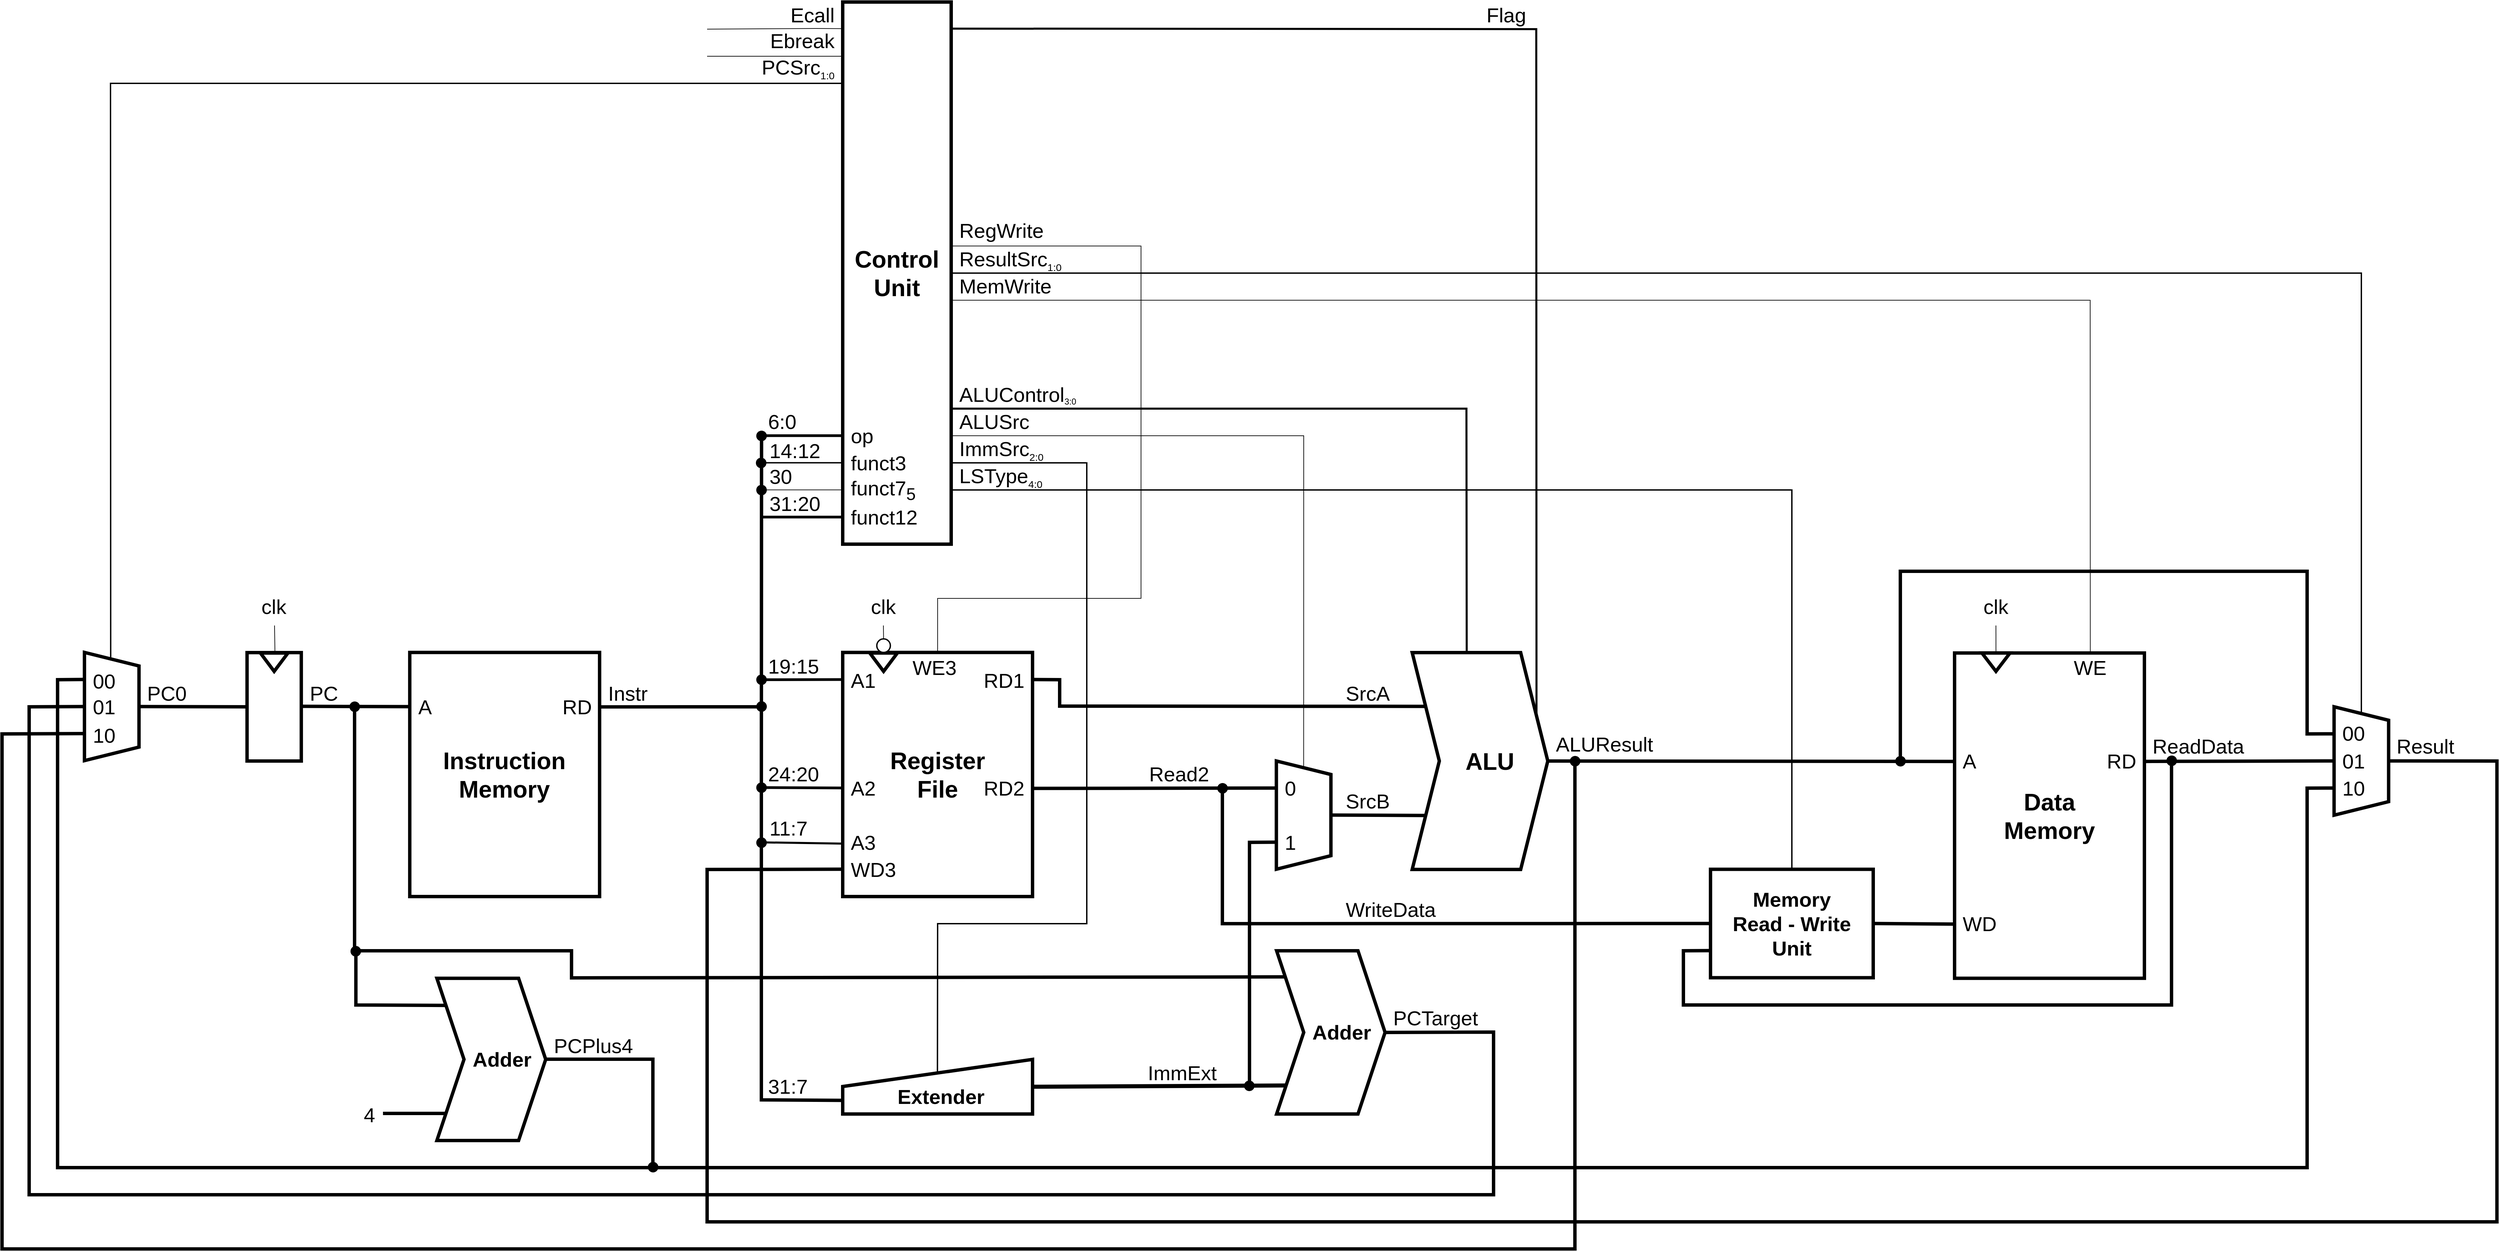 <mxfile version="27.0.9" pages="5">
  <diagram name="Datapath" id="NfNiRCtGrvxNhoEZ6mGe">
    <mxGraphModel dx="3731" dy="2247" grid="1" gridSize="10" guides="1" tooltips="1" connect="1" arrows="1" fold="1" page="1" pageScale="1" pageWidth="4681" pageHeight="3300" math="0" shadow="0">
      <root>
        <mxCell id="69IeAVQCNg3sfWuAde9S-0" />
        <mxCell id="69IeAVQCNg3sfWuAde9S-1" parent="69IeAVQCNg3sfWuAde9S-0" />
        <mxCell id="69IeAVQCNg3sfWuAde9S-3" value="Instruction&lt;div&gt;Memory&lt;/div&gt;" style="rounded=0;whiteSpace=wrap;html=1;points=[[0,0.5,0,0,-240],[0,0.5,0,0,-200],[0,0.5,0,0,-160],[0,0.5,0,0,-120],[0,0.5,0,0,-80],[0,0.5,0,0,-40],[0,0.5,0,0,0],[0,0.5,0,0,40],[0,0.5,0,0,80],[0,0.5,0,0,120],[0,0.5,0,0,160],[0,0.5,0,0,200],[0,0.5,0,0,240],[0.25,0,0,0,0],[0.25,1,0,0,0],[0.5,0,0,-100,0],[0.5,0,0,-60,0],[0.5,0,0,-20,0],[0.5,0,0,0,0],[0.5,0,0,20,0],[0.5,0,0,60,0],[0.5,0,0,100,0],[0.5,1,0,-100,0],[0.5,1,0,-60,0],[0.5,1,0,-20,0],[0.5,1,0,0,0],[0.5,1,0,20,0],[0.5,1,0,60,0],[0.5,1,0,100,0],[0.5,1,0,1000,0],[0.75,0,0,0,0],[0.75,1,0,0,0],[1,0,0,0,0],[1,0.25,0,0,0],[1,0.5,0,0,-200],[1,0.5,0,0,-160],[1,0.5,0,0,-80],[1,0.5,0,0,-40],[1,0.5,0,0,0],[1,0.5,0,0,40],[1,0.5,0,0,80],[1,0.5,0,0,120],[1,0.5,0,0,160],[1,0.5,0,0,200],[1,0.75,0,0,0],[1,1,0,0,0]];strokeWidth=5;fontSize=35;fontStyle=1;movable=1;resizable=1;rotatable=1;deletable=1;editable=1;locked=0;connectable=1;" vertex="1" parent="69IeAVQCNg3sfWuAde9S-1">
          <mxGeometry x="1201.4" y="1479.77" width="280" height="360.23" as="geometry" />
        </mxCell>
        <mxCell id="69IeAVQCNg3sfWuAde9S-5" value="" style="rounded=0;whiteSpace=wrap;html=1;strokeWidth=5;movable=1;resizable=1;rotatable=1;deletable=1;editable=1;locked=0;connectable=1;" vertex="1" parent="69IeAVQCNg3sfWuAde9S-1">
          <mxGeometry x="961.4" y="1480" width="80" height="160" as="geometry" />
        </mxCell>
        <mxCell id="69IeAVQCNg3sfWuAde9S-9" value="&amp;nbsp; &amp;nbsp; Adder" style="shape=step;perimeter=stepPerimeter;whiteSpace=wrap;html=1;fixedSize=1;size=40;strokeWidth=5;fontSize=30;fontStyle=1;movable=1;resizable=1;rotatable=1;deletable=1;editable=1;locked=0;connectable=1;" vertex="1" parent="69IeAVQCNg3sfWuAde9S-1">
          <mxGeometry x="1241.4" y="1960.59" width="160.52" height="239.41" as="geometry" />
        </mxCell>
        <mxCell id="69IeAVQCNg3sfWuAde9S-10" value="&amp;nbsp; &amp;nbsp;ALU" style="shape=step;perimeter=stepPerimeter;whiteSpace=wrap;html=1;fixedSize=1;size=40;strokeWidth=5;fontSize=35;fontStyle=1;movable=1;resizable=1;rotatable=1;deletable=1;editable=1;locked=0;connectable=1;" vertex="1" parent="69IeAVQCNg3sfWuAde9S-1">
          <mxGeometry x="2680" y="1480" width="200" height="320" as="geometry" />
        </mxCell>
        <mxCell id="69IeAVQCNg3sfWuAde9S-13" value="" style="shape=trapezoid;perimeter=trapezoidPerimeter;whiteSpace=wrap;html=1;fixedSize=1;rotation=90;strokeWidth=5;movable=1;resizable=1;rotatable=1;deletable=1;editable=1;locked=0;connectable=1;" vertex="1" parent="69IeAVQCNg3sfWuAde9S-1">
          <mxGeometry x="2440" y="1679.54" width="159.76" height="80.46" as="geometry" />
        </mxCell>
        <mxCell id="69IeAVQCNg3sfWuAde9S-14" value="" style="shape=trapezoid;perimeter=trapezoidPerimeter;whiteSpace=wrap;html=1;fixedSize=1;rotation=90;strokeWidth=5;movable=1;resizable=1;rotatable=1;deletable=1;editable=1;locked=0;connectable=1;" vertex="1" parent="69IeAVQCNg3sfWuAde9S-1">
          <mxGeometry x="4000" y="1599.66" width="160" height="80.46" as="geometry" />
        </mxCell>
        <mxCell id="69IeAVQCNg3sfWuAde9S-16" value="" style="endArrow=none;html=1;rounded=0;exitX=0.5;exitY=0;exitDx=0;exitDy=0;entryX=0;entryY=0.5;entryDx=0;entryDy=0;strokeWidth=5;movable=1;resizable=1;rotatable=1;deletable=1;editable=1;locked=0;connectable=1;" edge="1" parent="69IeAVQCNg3sfWuAde9S-1" source="69IeAVQCNg3sfWuAde9S-139" target="69IeAVQCNg3sfWuAde9S-5">
          <mxGeometry width="50" height="50" relative="1" as="geometry">
            <mxPoint x="1031.92" y="1510" as="sourcePoint" />
            <mxPoint x="1081.92" y="1460" as="targetPoint" />
          </mxGeometry>
        </mxCell>
        <mxCell id="69IeAVQCNg3sfWuAde9S-17" value="Register&lt;div&gt;File&lt;/div&gt;" style="rounded=0;whiteSpace=wrap;html=1;points=[[0,0.5,0,0,-240],[0,0.5,0,0,-200],[0,0.5,0,0,-160],[0,0.5,0,0,-120],[0,0.5,0,0,-80],[0,0.5,0,0,-40],[0,0.5,0,0,0],[0,0.5,0,0,40],[0,0.5,0,0,80],[0,0.5,0,0,120],[0,0.5,0,0,160],[0,0.5,0,0,200],[0,0.5,0,0,240],[0.25,0,0,0,0],[0.25,1,0,0,0],[0.5,0,0,-100,0],[0.5,0,0,-60,0],[0.5,0,0,-20,0],[0.5,0,0,0,0],[0.5,0,0,20,0],[0.5,0,0,60,0],[0.5,0,0,100,0],[0.5,1,0,-100,0],[0.5,1,0,-60,0],[0.5,1,0,-20,0],[0.5,1,0,0,0],[0.5,1,0,20,0],[0.5,1,0,60,0],[0.5,1,0,100,0],[0.5,1,0,1000,0],[0.75,0,0,0,0],[0.75,1,0,0,0],[1,0,0,0,0],[1,0.25,0,0,0],[1,0.5,0,0,-200],[1,0.5,0,0,-160],[1,0.5,0,0,-80],[1,0.5,0,0,-40],[1,0.5,0,0,0],[1,0.5,0,0,40],[1,0.5,0,0,80],[1,0.5,0,0,120],[1,0.5,0,0,160],[1,0.5,0,0,200],[1,0.75,0,0,0],[1,1,0,0,0]];strokeWidth=5;fontSize=35;fontStyle=1;movable=1;resizable=1;rotatable=1;deletable=1;editable=1;locked=0;connectable=1;" vertex="1" parent="69IeAVQCNg3sfWuAde9S-1">
          <mxGeometry x="1840" y="1479.77" width="280" height="360.23" as="geometry" />
        </mxCell>
        <mxCell id="69IeAVQCNg3sfWuAde9S-18" value="Data&lt;div&gt;Memory&lt;/div&gt;" style="rounded=0;whiteSpace=wrap;html=1;points=[[0,0.5,0,0,-240],[0,0.5,0,0,-200],[0,0.5,0,0,-160],[0,0.5,0,0,-120],[0,0.5,0,0,-80],[0,0.5,0,0,-40],[0,0.5,0,0,0],[0,0.5,0,0,40],[0,0.5,0,0,80],[0,0.5,0,0,120],[0,0.5,0,0,160],[0,0.5,0,0,200],[0,0.5,0,0,240],[0.25,0,0,0,0],[0.25,1,0,0,0],[0.5,0,0,-100,0],[0.5,0,0,-60,0],[0.5,0,0,-20,0],[0.5,0,0,0,0],[0.5,0,0,20,0],[0.5,0,0,60,0],[0.5,0,0,100,0],[0.5,1,0,-100,0],[0.5,1,0,-60,0],[0.5,1,0,-20,0],[0.5,1,0,0,0],[0.5,1,0,20,0],[0.5,1,0,60,0],[0.5,1,0,100,0],[0.5,1,0,1000,0],[0.75,0,0,0,0],[0.75,1,0,0,0],[1,0,0,0,0],[1,0.25,0,0,0],[1,0.5,0,0,-200],[1,0.5,0,0,-160],[1,0.5,0,0,-80],[1,0.5,0,0,-40],[1,0.5,0,0,0],[1,0.5,0,0,40],[1,0.5,0,0,80],[1,0.5,0,0,120],[1,0.5,0,0,160],[1,0.5,0,0,200],[1,0.75,0,0,0],[1,1,0,0,0]];strokeWidth=5;fontSize=35;fontStyle=1;movable=1;resizable=1;rotatable=1;deletable=1;editable=1;locked=0;connectable=1;" vertex="1" parent="69IeAVQCNg3sfWuAde9S-1">
          <mxGeometry x="3480" y="1480.59" width="280" height="480" as="geometry" />
        </mxCell>
        <mxCell id="69IeAVQCNg3sfWuAde9S-19" value="Memory&lt;div&gt;Read - Write&lt;/div&gt;&lt;div&gt;Unit&lt;/div&gt;" style="rounded=0;whiteSpace=wrap;html=1;points=[[0,0.5,0,0,-240],[0,0.5,0,0,-200],[0,0.5,0,0,-160],[0,0.5,0,0,-120],[0,0.5,0,0,-80],[0,0.5,0,0,-40],[0,0.5,0,0,0],[0,0.5,0,0,40],[0,0.5,0,0,80],[0,0.5,0,0,120],[0,0.5,0,0,160],[0,0.5,0,0,200],[0,0.5,0,0,240],[0.25,0,0,0,0],[0.25,1,0,0,0],[0.5,0,0,-100,0],[0.5,0,0,-60,0],[0.5,0,0,-20,0],[0.5,0,0,0,0],[0.5,0,0,20,0],[0.5,0,0,60,0],[0.5,0,0,100,0],[0.5,1,0,-100,0],[0.5,1,0,-60,0],[0.5,1,0,-20,0],[0.5,1,0,0,0],[0.5,1,0,20,0],[0.5,1,0,60,0],[0.5,1,0,100,0],[0.5,1,0,1000,0],[0.75,0,0,0,0],[0.75,1,0,0,0],[1,0,0,0,0],[1,0.25,0,0,0],[1,0.5,0,0,-200],[1,0.5,0,0,-160],[1,0.5,0,0,-80],[1,0.5,0,0,-40],[1,0.5,0,0,0],[1,0.5,0,0,40],[1,0.5,0,0,80],[1,0.5,0,0,120],[1,0.5,0,0,160],[1,0.5,0,0,200],[1,0.75,0,0,0],[1,1,0,0,0]];strokeWidth=5;fontSize=30;fontStyle=1;movable=1;resizable=1;rotatable=1;deletable=1;editable=1;locked=0;connectable=1;" vertex="1" parent="69IeAVQCNg3sfWuAde9S-1">
          <mxGeometry x="3120" y="1799.77" width="240" height="160" as="geometry" />
        </mxCell>
        <mxCell id="69IeAVQCNg3sfWuAde9S-20" value="Control&lt;div&gt;Unit&lt;/div&gt;" style="rounded=0;whiteSpace=wrap;html=1;points=[[0,0.5,0,0,-1600],[0,0.5,0,0,-280],[0,0.5,0,0,-240],[0,0.5,0,0,-200],[0,0.5,0,0,-160],[0,0.5,0,0,-120],[0,0.5,0,0,-80],[0,0.5,0,0,-40],[0,0.5,0,0,0],[0,0.5,0,0,40],[0,0.5,0,0,80],[0,0.5,0,0,120],[0,0.5,0,0,160],[0,0.5,0,0,200],[0,0.5,0,0,240],[0,0.5,0,0,280],[0.5,1,0,1000,0],[1,0.5,0,0,-280],[1,0.5,0,0,-240],[1,0.5,0,0,-200],[1,0.5,0,0,-160],[1,0.5,0,0,-120],[1,0.5,0,0,-80],[1,0.5,0,0,-40],[1,0.5,0,0,0],[1,0.5,0,0,40],[1,0.5,0,0,80],[1,0.5,0,0,120],[1,0.5,0,0,160],[1,0.5,0,0,200],[1,0.5,0,0,240],[1,0.5,0,0,280]];strokeWidth=5;fontSize=35;fontStyle=1;movable=1;resizable=1;rotatable=1;deletable=1;editable=1;locked=0;connectable=1;" vertex="1" parent="69IeAVQCNg3sfWuAde9S-1">
          <mxGeometry x="1840" y="520" width="160" height="800" as="geometry" />
        </mxCell>
        <mxCell id="69IeAVQCNg3sfWuAde9S-21" value="" style="endArrow=none;html=1;rounded=0;entryX=1;entryY=0.25;entryDx=0;entryDy=0;exitX=0;exitY=0.222;exitDx=0;exitDy=0;exitPerimeter=0;strokeWidth=5;movable=1;resizable=1;rotatable=1;deletable=1;editable=1;locked=0;connectable=1;" edge="1" parent="69IeAVQCNg3sfWuAde9S-1" source="69IeAVQCNg3sfWuAde9S-3">
          <mxGeometry width="50" height="50" relative="1" as="geometry">
            <mxPoint x="1191.92" y="1570" as="sourcePoint" />
            <mxPoint x="1041.4" y="1559.3" as="targetPoint" />
          </mxGeometry>
        </mxCell>
        <mxCell id="69IeAVQCNg3sfWuAde9S-22" value="" style="endArrow=none;html=1;rounded=0;entryX=1;entryY=0.223;entryDx=0;entryDy=0;entryPerimeter=0;strokeWidth=5;movable=1;resizable=1;rotatable=1;deletable=1;editable=1;locked=0;connectable=1;" edge="1" parent="69IeAVQCNg3sfWuAde9S-1" target="69IeAVQCNg3sfWuAde9S-3">
          <mxGeometry width="50" height="50" relative="1" as="geometry">
            <mxPoint x="1720" y="1560" as="sourcePoint" />
            <mxPoint x="1281.92" y="1560" as="targetPoint" />
          </mxGeometry>
        </mxCell>
        <mxCell id="69IeAVQCNg3sfWuAde9S-23" value="" style="endArrow=none;html=1;rounded=0;exitX=0.101;exitY=0.16;exitDx=0;exitDy=0;exitPerimeter=0;strokeWidth=5;movable=1;resizable=1;rotatable=1;deletable=1;editable=1;locked=0;connectable=1;" edge="1" parent="69IeAVQCNg3sfWuAde9S-1" source="69IeAVQCNg3sfWuAde9S-71">
          <mxGeometry width="50" height="50" relative="1" as="geometry">
            <mxPoint x="1481.92" y="1920" as="sourcePoint" />
            <mxPoint x="1120" y="1560" as="targetPoint" />
            <Array as="points">
              <mxPoint x="1440" y="1960" />
              <mxPoint x="1440" y="1920" />
              <mxPoint x="1120" y="1920" />
            </Array>
          </mxGeometry>
        </mxCell>
        <mxCell id="69IeAVQCNg3sfWuAde9S-24" value="" style="endArrow=none;html=1;rounded=0;exitX=0.079;exitY=0.167;exitDx=0;exitDy=0;exitPerimeter=0;strokeWidth=5;movable=1;resizable=1;rotatable=1;deletable=1;editable=1;locked=0;connectable=1;" edge="1" parent="69IeAVQCNg3sfWuAde9S-1" source="69IeAVQCNg3sfWuAde9S-9">
          <mxGeometry width="50" height="50" relative="1" as="geometry">
            <mxPoint x="1161.92" y="2120.59" as="sourcePoint" />
            <mxPoint x="1121.92" y="1920.59" as="targetPoint" />
            <Array as="points">
              <mxPoint x="1121.92" y="2000" />
            </Array>
          </mxGeometry>
        </mxCell>
        <mxCell id="69IeAVQCNg3sfWuAde9S-25" value="" style="endArrow=none;html=1;rounded=0;entryX=0.082;entryY=0.833;entryDx=0;entryDy=0;entryPerimeter=0;strokeWidth=5;movable=1;resizable=1;rotatable=1;deletable=1;editable=1;locked=0;connectable=1;" edge="1" parent="69IeAVQCNg3sfWuAde9S-1" target="69IeAVQCNg3sfWuAde9S-9">
          <mxGeometry width="50" height="50" relative="1" as="geometry">
            <mxPoint x="1161.92" y="2160" as="sourcePoint" />
            <mxPoint x="1231.92" y="2280.59" as="targetPoint" />
          </mxGeometry>
        </mxCell>
        <mxCell id="69IeAVQCNg3sfWuAde9S-26" value="" style="endArrow=none;html=1;rounded=0;entryX=1;entryY=0.5;entryDx=0;entryDy=0;strokeWidth=5;movable=1;resizable=1;rotatable=1;deletable=1;editable=1;locked=0;connectable=1;exitX=0.75;exitY=1;exitDx=0;exitDy=0;" edge="1" parent="69IeAVQCNg3sfWuAde9S-1" source="69IeAVQCNg3sfWuAde9S-14" target="69IeAVQCNg3sfWuAde9S-9">
          <mxGeometry width="50" height="50" relative="1" as="geometry">
            <mxPoint x="5104.667" y="2240" as="sourcePoint" />
            <mxPoint x="1311.92" y="2450" as="targetPoint" />
            <Array as="points">
              <mxPoint x="4000" y="1680" />
              <mxPoint x="4000" y="2240" />
              <mxPoint x="1560" y="2240" />
              <mxPoint x="1560" y="2080" />
              <mxPoint x="1401.92" y="2080" />
            </Array>
          </mxGeometry>
        </mxCell>
        <mxCell id="69IeAVQCNg3sfWuAde9S-27" value="" style="endArrow=none;html=1;rounded=0;exitX=0.25;exitY=1;exitDx=0;exitDy=0;strokeWidth=5;movable=1;resizable=1;rotatable=1;deletable=1;editable=1;locked=0;connectable=1;" edge="1" parent="69IeAVQCNg3sfWuAde9S-1" source="69IeAVQCNg3sfWuAde9S-139">
          <mxGeometry width="50" height="50" relative="1" as="geometry">
            <mxPoint x="671.92" y="1630" as="sourcePoint" />
            <mxPoint x="1561.92" y="2240" as="targetPoint" />
            <Array as="points">
              <mxPoint x="681.92" y="1520" />
              <mxPoint x="681.92" y="2240" />
            </Array>
          </mxGeometry>
        </mxCell>
        <mxCell id="69IeAVQCNg3sfWuAde9S-29" value="" style="endArrow=none;html=1;rounded=0;entryX=0.515;entryY=0.015;entryDx=0;entryDy=0;entryPerimeter=0;movable=1;resizable=1;rotatable=1;deletable=1;editable=1;locked=0;connectable=1;" edge="1" parent="69IeAVQCNg3sfWuAde9S-1" target="69IeAVQCNg3sfWuAde9S-5">
          <mxGeometry width="50" height="50" relative="1" as="geometry">
            <mxPoint x="1001.92" y="1440" as="sourcePoint" />
            <mxPoint x="971.92" y="1600" as="targetPoint" />
          </mxGeometry>
        </mxCell>
        <mxCell id="69IeAVQCNg3sfWuAde9S-34" value="" style="endArrow=none;html=1;rounded=0;strokeWidth=5;movable=1;resizable=1;rotatable=1;deletable=1;editable=1;locked=0;connectable=1;" edge="1" parent="69IeAVQCNg3sfWuAde9S-1" source="69IeAVQCNg3sfWuAde9S-192">
          <mxGeometry width="50" height="50" relative="1" as="geometry">
            <mxPoint x="1720" y="2099.82" as="sourcePoint" />
            <mxPoint x="1720" y="1159.82" as="targetPoint" />
            <Array as="points" />
          </mxGeometry>
        </mxCell>
        <mxCell id="69IeAVQCNg3sfWuAde9S-37" value="" style="endArrow=none;html=1;rounded=0;exitX=1.002;exitY=0.557;exitDx=0;exitDy=0;exitPerimeter=0;strokeWidth=5;movable=1;resizable=1;rotatable=1;deletable=1;editable=1;locked=0;connectable=1;entryX=0.25;entryY=1;entryDx=0;entryDy=0;" edge="1" parent="69IeAVQCNg3sfWuAde9S-1" source="69IeAVQCNg3sfWuAde9S-17" target="69IeAVQCNg3sfWuAde9S-13">
          <mxGeometry width="50" height="50" relative="1" as="geometry">
            <mxPoint x="2230" y="1660" as="sourcePoint" />
            <mxPoint x="3080" y="1680" as="targetPoint" />
          </mxGeometry>
        </mxCell>
        <mxCell id="69IeAVQCNg3sfWuAde9S-38" value="" style="endArrow=none;html=1;rounded=0;entryX=1.002;entryY=0.111;entryDx=0;entryDy=0;entryPerimeter=0;exitX=0.11;exitY=0.248;exitDx=0;exitDy=0;exitPerimeter=0;strokeWidth=5;movable=1;resizable=1;rotatable=1;deletable=1;editable=1;locked=0;connectable=1;" edge="1" parent="69IeAVQCNg3sfWuAde9S-1" source="69IeAVQCNg3sfWuAde9S-10" target="69IeAVQCNg3sfWuAde9S-17">
          <mxGeometry width="50" height="50" relative="1" as="geometry">
            <mxPoint x="2440.4" y="1519.68" as="sourcePoint" />
            <mxPoint x="2250" y="1620" as="targetPoint" />
            <Array as="points">
              <mxPoint x="2160" y="1559" />
              <mxPoint x="2160" y="1520" />
            </Array>
          </mxGeometry>
        </mxCell>
        <mxCell id="69IeAVQCNg3sfWuAde9S-42" value="" style="endArrow=none;html=1;rounded=0;exitX=-0.002;exitY=0.783;exitDx=0;exitDy=0;exitPerimeter=0;strokeWidth=3;movable=1;resizable=1;rotatable=1;deletable=1;editable=1;locked=0;connectable=1;" edge="1" parent="69IeAVQCNg3sfWuAde9S-1" source="69IeAVQCNg3sfWuAde9S-17">
          <mxGeometry width="50" height="50" relative="1" as="geometry">
            <mxPoint x="2440.24" y="2039.52" as="sourcePoint" />
            <mxPoint x="1720" y="1760" as="targetPoint" />
            <Array as="points">
              <mxPoint x="1720" y="1760" />
            </Array>
          </mxGeometry>
        </mxCell>
        <mxCell id="69IeAVQCNg3sfWuAde9S-44" value="" style="endArrow=none;html=1;rounded=0;exitX=1;exitY=0.5;exitDx=0;exitDy=0;entryX=0.086;entryY=0.825;entryDx=0;entryDy=0;entryPerimeter=0;strokeWidth=6;movable=1;resizable=1;rotatable=1;deletable=1;editable=1;locked=0;connectable=1;" edge="1" parent="69IeAVQCNg3sfWuAde9S-1" source="69IeAVQCNg3sfWuAde9S-170" target="69IeAVQCNg3sfWuAde9S-71">
          <mxGeometry width="50" height="50" relative="1" as="geometry">
            <mxPoint x="2250" y="2090" as="sourcePoint" />
            <mxPoint x="2439.92" y="2120.16" as="targetPoint" />
          </mxGeometry>
        </mxCell>
        <mxCell id="69IeAVQCNg3sfWuAde9S-49" value="" style="triangle;whiteSpace=wrap;html=1;rotation=90;strokeWidth=5;movable=1;resizable=1;rotatable=1;deletable=1;editable=1;locked=0;connectable=1;" vertex="1" parent="69IeAVQCNg3sfWuAde9S-1">
          <mxGeometry x="1886.77" y="1473.83" width="27.05" height="40.59" as="geometry" />
        </mxCell>
        <mxCell id="69IeAVQCNg3sfWuAde9S-51" value="" style="triangle;whiteSpace=wrap;html=1;rotation=90;strokeWidth=5;movable=1;resizable=1;rotatable=1;deletable=1;editable=1;locked=0;connectable=1;" vertex="1" parent="69IeAVQCNg3sfWuAde9S-1">
          <mxGeometry x="987.88" y="1473.83" width="27.05" height="40.59" as="geometry" />
        </mxCell>
        <mxCell id="69IeAVQCNg3sfWuAde9S-52" value="" style="endArrow=none;html=1;rounded=0;entryX=0;entryY=0.5;entryDx=0;entryDy=0;movable=1;resizable=1;rotatable=1;deletable=1;editable=1;locked=0;connectable=1;" edge="1" parent="69IeAVQCNg3sfWuAde9S-1" source="69IeAVQCNg3sfWuAde9S-54" target="69IeAVQCNg3sfWuAde9S-49">
          <mxGeometry width="50" height="50" relative="1" as="geometry">
            <mxPoint x="1900" y="1440" as="sourcePoint" />
            <mxPoint x="1990" y="1510" as="targetPoint" />
          </mxGeometry>
        </mxCell>
        <mxCell id="69IeAVQCNg3sfWuAde9S-53" value="" style="endArrow=none;html=1;rounded=0;entryX=0.5;entryY=0;entryDx=0;entryDy=0;movable=1;resizable=1;rotatable=1;deletable=1;editable=1;locked=0;connectable=1;" edge="1" parent="69IeAVQCNg3sfWuAde9S-1" target="69IeAVQCNg3sfWuAde9S-54">
          <mxGeometry width="50" height="50" relative="1" as="geometry">
            <mxPoint x="1900" y="1440" as="sourcePoint" />
            <mxPoint x="1900" y="1481" as="targetPoint" />
          </mxGeometry>
        </mxCell>
        <mxCell id="69IeAVQCNg3sfWuAde9S-54" value="" style="ellipse;whiteSpace=wrap;html=1;aspect=fixed;strokeWidth=2;movable=1;resizable=1;rotatable=1;deletable=1;editable=1;locked=0;connectable=1;" vertex="1" parent="69IeAVQCNg3sfWuAde9S-1">
          <mxGeometry x="1890.29" y="1459.77" width="20" height="20" as="geometry" />
        </mxCell>
        <mxCell id="69IeAVQCNg3sfWuAde9S-55" value="" style="endArrow=none;html=1;rounded=0;entryX=0;entryY=0.95;entryDx=0;entryDy=0;entryPerimeter=0;movable=1;resizable=1;rotatable=1;deletable=1;editable=1;locked=0;connectable=1;" edge="1" parent="69IeAVQCNg3sfWuAde9S-1">
          <mxGeometry width="50" height="50" relative="1" as="geometry">
            <mxPoint x="1720" y="1239.82" as="sourcePoint" />
            <mxPoint x="1840" y="1239.82" as="targetPoint" />
            <Array as="points">
              <mxPoint x="1720" y="1239.82" />
            </Array>
          </mxGeometry>
        </mxCell>
        <mxCell id="69IeAVQCNg3sfWuAde9S-56" value="" style="endArrow=none;html=1;rounded=0;entryX=-0.002;entryY=0.9;entryDx=0;entryDy=0;entryPerimeter=0;strokeWidth=2;movable=1;resizable=1;rotatable=1;deletable=1;editable=1;locked=0;connectable=1;" edge="1" parent="69IeAVQCNg3sfWuAde9S-1">
          <mxGeometry width="50" height="50" relative="1" as="geometry">
            <mxPoint x="1720" y="1199.82" as="sourcePoint" />
            <mxPoint x="1839.68" y="1199.82" as="targetPoint" />
            <Array as="points">
              <mxPoint x="1720" y="1199.82" />
            </Array>
          </mxGeometry>
        </mxCell>
        <mxCell id="69IeAVQCNg3sfWuAde9S-57" value="" style="endArrow=none;html=1;rounded=0;entryX=0;entryY=0.5;entryDx=0;entryDy=280;entryPerimeter=0;strokeWidth=4;movable=1;resizable=1;rotatable=1;deletable=1;editable=1;locked=0;connectable=1;" edge="1" parent="69IeAVQCNg3sfWuAde9S-1">
          <mxGeometry width="50" height="50" relative="1" as="geometry">
            <mxPoint x="1720" y="1159.82" as="sourcePoint" />
            <mxPoint x="1840" y="1159.82" as="targetPoint" />
            <Array as="points" />
          </mxGeometry>
        </mxCell>
        <mxCell id="69IeAVQCNg3sfWuAde9S-58" value="" style="endArrow=none;html=1;rounded=0;exitX=0.059;exitY=0.519;exitDx=0;exitDy=0;entryX=0;entryY=0.5;entryDx=0;entryDy=-280;entryPerimeter=0;strokeWidth=2;movable=1;resizable=1;rotatable=1;deletable=1;editable=1;locked=0;connectable=1;exitPerimeter=0;" edge="1" parent="69IeAVQCNg3sfWuAde9S-1" source="69IeAVQCNg3sfWuAde9S-139" target="69IeAVQCNg3sfWuAde9S-20">
          <mxGeometry width="50" height="50" relative="1" as="geometry">
            <mxPoint x="1320" y="1390" as="sourcePoint" />
            <mxPoint x="1830" y="810" as="targetPoint" />
            <Array as="points">
              <mxPoint x="760" y="640" />
            </Array>
          </mxGeometry>
        </mxCell>
        <mxCell id="69IeAVQCNg3sfWuAde9S-59" value="" style="endArrow=none;html=1;rounded=0;strokeWidth=2;entryX=0.5;entryY=0;entryDx=0;entryDy=0;entryPerimeter=0;exitX=0.998;exitY=0.9;exitDx=0;exitDy=0;exitPerimeter=0;movable=1;resizable=1;rotatable=1;deletable=1;editable=1;locked=0;connectable=1;" edge="1" parent="69IeAVQCNg3sfWuAde9S-1" source="69IeAVQCNg3sfWuAde9S-20" target="69IeAVQCNg3sfWuAde9S-19">
          <mxGeometry width="50" height="50" relative="1" as="geometry">
            <mxPoint x="2010" y="1250" as="sourcePoint" />
            <mxPoint x="2440.88" y="1240.32" as="targetPoint" />
            <Array as="points">
              <mxPoint x="3240" y="1240" />
            </Array>
          </mxGeometry>
        </mxCell>
        <mxCell id="69IeAVQCNg3sfWuAde9S-60" value="" style="endArrow=none;html=1;rounded=0;exitX=1;exitY=0.5;exitDx=0;exitDy=280;exitPerimeter=0;entryX=0.499;entryY=0.255;entryDx=0;entryDy=0;entryPerimeter=0;strokeWidth=2;movable=1;resizable=1;rotatable=1;deletable=1;editable=1;locked=0;connectable=1;" edge="1" parent="69IeAVQCNg3sfWuAde9S-1" source="69IeAVQCNg3sfWuAde9S-20" target="69IeAVQCNg3sfWuAde9S-170">
          <mxGeometry width="50" height="50" relative="1" as="geometry">
            <mxPoint x="2250" y="1240" as="sourcePoint" />
            <mxPoint x="2240" y="1620" as="targetPoint" />
            <Array as="points">
              <mxPoint x="2200" y="1200" />
              <mxPoint x="2200" y="1880" />
              <mxPoint x="1980" y="1880" />
            </Array>
          </mxGeometry>
        </mxCell>
        <mxCell id="69IeAVQCNg3sfWuAde9S-61" value="" style="endArrow=none;html=1;rounded=0;exitX=1;exitY=0.5;exitDx=0;exitDy=240;exitPerimeter=0;entryX=0;entryY=0.5;entryDx=0;entryDy=0;movable=1;resizable=1;rotatable=1;deletable=1;editable=1;locked=0;connectable=1;" edge="1" parent="69IeAVQCNg3sfWuAde9S-1" source="69IeAVQCNg3sfWuAde9S-20" target="69IeAVQCNg3sfWuAde9S-13">
          <mxGeometry width="50" height="50" relative="1" as="geometry">
            <mxPoint x="2250" y="1240" as="sourcePoint" />
            <mxPoint x="2439.68" y="1159.68" as="targetPoint" />
            <Array as="points">
              <mxPoint x="2520" y="1160" />
            </Array>
          </mxGeometry>
        </mxCell>
        <mxCell id="69IeAVQCNg3sfWuAde9S-62" value="" style="endArrow=none;html=1;rounded=0;entryX=1;entryY=0.5;entryDx=0;entryDy=200;entryPerimeter=0;exitX=0.402;exitY=0.002;exitDx=0;exitDy=0;exitPerimeter=0;strokeWidth=3;movable=1;resizable=1;rotatable=1;deletable=1;editable=1;locked=0;connectable=1;" edge="1" parent="69IeAVQCNg3sfWuAde9S-1" source="69IeAVQCNg3sfWuAde9S-10" target="69IeAVQCNg3sfWuAde9S-20">
          <mxGeometry width="50" height="50" relative="1" as="geometry">
            <mxPoint x="2440.48" y="1119.36" as="sourcePoint" />
            <mxPoint x="2070" y="1170" as="targetPoint" />
            <Array as="points">
              <mxPoint x="2760" y="1120" />
            </Array>
          </mxGeometry>
        </mxCell>
        <mxCell id="69IeAVQCNg3sfWuAde9S-65" value="" style="endArrow=none;html=1;rounded=0;exitX=1;exitY=0.5;exitDx=0;exitDy=80;exitPerimeter=0;movable=1;resizable=1;rotatable=1;deletable=1;editable=1;locked=0;connectable=1;entryX=0.715;entryY=0.003;entryDx=0;entryDy=0;entryPerimeter=0;" edge="1" parent="69IeAVQCNg3sfWuAde9S-1" target="69IeAVQCNg3sfWuAde9S-18">
          <mxGeometry width="50" height="50" relative="1" as="geometry">
            <mxPoint x="2000" y="960" as="sourcePoint" />
            <mxPoint x="4720" y="1480" as="targetPoint" />
            <Array as="points">
              <mxPoint x="3680" y="960" />
            </Array>
          </mxGeometry>
        </mxCell>
        <mxCell id="69IeAVQCNg3sfWuAde9S-66" value="" style="endArrow=none;html=1;rounded=0;exitX=1;exitY=0.5;exitDx=0;exitDy=40;exitPerimeter=0;entryX=0;entryY=0.5;entryDx=0;entryDy=0;strokeWidth=2;movable=1;resizable=1;rotatable=1;deletable=1;editable=1;locked=0;connectable=1;" edge="1" parent="69IeAVQCNg3sfWuAde9S-1" target="69IeAVQCNg3sfWuAde9S-14">
          <mxGeometry width="50" height="50" relative="1" as="geometry">
            <mxPoint x="2000" y="920" as="sourcePoint" />
            <mxPoint x="2439.92" y="919.52" as="targetPoint" />
            <Array as="points">
              <mxPoint x="4080" y="920" />
            </Array>
          </mxGeometry>
        </mxCell>
        <mxCell id="69IeAVQCNg3sfWuAde9S-67" value="" style="endArrow=none;html=1;rounded=0;exitX=1;exitY=0.5;exitDx=0;exitDy=0;exitPerimeter=0;entryX=0.5;entryY=0;entryDx=0;entryDy=0;entryPerimeter=0;movable=1;resizable=1;rotatable=1;deletable=1;editable=1;locked=0;connectable=1;" edge="1" parent="69IeAVQCNg3sfWuAde9S-1" target="69IeAVQCNg3sfWuAde9S-17">
          <mxGeometry width="50" height="50" relative="1" as="geometry">
            <mxPoint x="2000" y="880" as="sourcePoint" />
            <mxPoint x="2439.6" y="879.2" as="targetPoint" />
            <Array as="points">
              <mxPoint x="2280" y="880" />
              <mxPoint x="2280" y="1400" />
              <mxPoint x="1980" y="1400" />
            </Array>
          </mxGeometry>
        </mxCell>
        <mxCell id="69IeAVQCNg3sfWuAde9S-71" value="&amp;nbsp; &amp;nbsp; Adder" style="shape=step;perimeter=stepPerimeter;whiteSpace=wrap;html=1;fixedSize=1;size=40;strokeWidth=5;fontSize=30;fontStyle=1;movable=1;resizable=1;rotatable=1;deletable=1;editable=1;locked=0;connectable=1;" vertex="1" parent="69IeAVQCNg3sfWuAde9S-1">
          <mxGeometry x="2480" y="1920" width="160" height="240.89" as="geometry" />
        </mxCell>
        <mxCell id="69IeAVQCNg3sfWuAde9S-72" value="" style="endArrow=none;html=1;rounded=0;entryX=1;entryY=0.5;entryDx=0;entryDy=0;exitX=0.5;exitY=1;exitDx=0;exitDy=0;fontStyle=1;strokeWidth=5;movable=1;resizable=1;rotatable=1;deletable=1;editable=1;locked=0;connectable=1;" edge="1" parent="69IeAVQCNg3sfWuAde9S-1" source="69IeAVQCNg3sfWuAde9S-139" target="69IeAVQCNg3sfWuAde9S-71">
          <mxGeometry width="50" height="50" relative="1" as="geometry">
            <mxPoint x="940" y="2560" as="sourcePoint" />
            <mxPoint x="2680" y="2110" as="targetPoint" />
            <Array as="points">
              <mxPoint x="640" y="1560" />
              <mxPoint x="640" y="2280" />
              <mxPoint x="2800" y="2280" />
              <mxPoint x="2800" y="2040" />
            </Array>
          </mxGeometry>
        </mxCell>
        <mxCell id="69IeAVQCNg3sfWuAde9S-75" value="" style="endArrow=none;html=1;rounded=0;exitX=0;exitY=0.5;exitDx=0;exitDy=0;exitPerimeter=0;strokeWidth=5;movable=1;resizable=1;rotatable=1;deletable=1;editable=1;locked=0;connectable=1;" edge="1" parent="69IeAVQCNg3sfWuAde9S-1" source="69IeAVQCNg3sfWuAde9S-19">
          <mxGeometry width="50" height="50" relative="1" as="geometry">
            <mxPoint x="3880.16" y="1879.68" as="sourcePoint" />
            <mxPoint x="2400" y="1680" as="targetPoint" />
            <Array as="points">
              <mxPoint x="2400" y="1880" />
            </Array>
          </mxGeometry>
        </mxCell>
        <mxCell id="69IeAVQCNg3sfWuAde9S-77" value="" style="endArrow=none;html=1;rounded=0;entryX=0.75;entryY=1;entryDx=0;entryDy=0;strokeWidth=5;movable=1;resizable=1;rotatable=1;deletable=1;editable=1;locked=0;connectable=1;" edge="1" parent="69IeAVQCNg3sfWuAde9S-1" target="69IeAVQCNg3sfWuAde9S-13">
          <mxGeometry width="50" height="50" relative="1" as="geometry">
            <mxPoint x="2440" y="2120" as="sourcePoint" />
            <mxPoint x="2470" y="1780" as="targetPoint" />
            <Array as="points">
              <mxPoint x="2440" y="1760" />
            </Array>
          </mxGeometry>
        </mxCell>
        <mxCell id="69IeAVQCNg3sfWuAde9S-78" value="" style="endArrow=none;html=1;rounded=0;entryX=0.5;entryY=0;entryDx=0;entryDy=0;exitX=0.101;exitY=0.751;exitDx=0;exitDy=0;exitPerimeter=0;strokeWidth=5;movable=1;resizable=1;rotatable=1;deletable=1;editable=1;locked=0;connectable=1;" edge="1" parent="69IeAVQCNg3sfWuAde9S-1" source="69IeAVQCNg3sfWuAde9S-10" target="69IeAVQCNg3sfWuAde9S-13">
          <mxGeometry width="50" height="50" relative="1" as="geometry">
            <mxPoint x="2470" y="1810" as="sourcePoint" />
            <mxPoint x="2520" y="1760" as="targetPoint" />
          </mxGeometry>
        </mxCell>
        <mxCell id="69IeAVQCNg3sfWuAde9S-79" value="" style="endArrow=none;html=1;rounded=0;entryX=1;entryY=0.5;entryDx=0;entryDy=0;exitX=0;exitY=0.5;exitDx=0;exitDy=-80;exitPerimeter=0;strokeWidth=5;movable=1;resizable=1;rotatable=1;deletable=1;editable=1;locked=0;connectable=1;" edge="1" parent="69IeAVQCNg3sfWuAde9S-1" source="69IeAVQCNg3sfWuAde9S-18" target="69IeAVQCNg3sfWuAde9S-10">
          <mxGeometry width="50" height="50" relative="1" as="geometry">
            <mxPoint x="3880.24" y="1640.64" as="sourcePoint" />
            <mxPoint x="3710" y="1650" as="targetPoint" />
          </mxGeometry>
        </mxCell>
        <mxCell id="69IeAVQCNg3sfWuAde9S-93" value="" style="endArrow=none;html=1;rounded=0;entryX=1;entryY=0.25;entryDx=0;entryDy=0;exitX=1.002;exitY=0.049;exitDx=0;exitDy=0;exitPerimeter=0;strokeWidth=3;movable=1;resizable=1;rotatable=1;deletable=1;editable=1;locked=0;connectable=1;" edge="1" parent="69IeAVQCNg3sfWuAde9S-1" source="69IeAVQCNg3sfWuAde9S-20" target="69IeAVQCNg3sfWuAde9S-10">
          <mxGeometry width="50" height="50" relative="1" as="geometry">
            <mxPoint x="2020" y="560" as="sourcePoint" />
            <mxPoint x="3470" y="1450" as="targetPoint" />
            <Array as="points">
              <mxPoint x="2863" y="560" />
            </Array>
          </mxGeometry>
        </mxCell>
        <mxCell id="69IeAVQCNg3sfWuAde9S-99" value="" style="endArrow=none;html=1;rounded=0;entryX=1;entryY=0.5;entryDx=0;entryDy=0;entryPerimeter=0;exitX=0;exitY=0.5;exitDx=0;exitDy=160;exitPerimeter=0;strokeWidth=5;movable=1;resizable=1;rotatable=1;deletable=1;editable=1;locked=0;connectable=1;" edge="1" parent="69IeAVQCNg3sfWuAde9S-1" source="69IeAVQCNg3sfWuAde9S-18" target="69IeAVQCNg3sfWuAde9S-19">
          <mxGeometry width="50" height="50" relative="1" as="geometry">
            <mxPoint x="3150" y="1920" as="sourcePoint" />
            <mxPoint x="3200" y="1870" as="targetPoint" />
          </mxGeometry>
        </mxCell>
        <mxCell id="69IeAVQCNg3sfWuAde9S-101" value="" style="endArrow=none;html=1;rounded=0;entryX=1;entryY=0.5;entryDx=0;entryDy=-80;entryPerimeter=0;exitX=0.5;exitY=1;exitDx=0;exitDy=0;strokeWidth=5;movable=1;resizable=1;rotatable=1;deletable=1;editable=1;locked=0;connectable=1;" edge="1" parent="69IeAVQCNg3sfWuAde9S-1" source="69IeAVQCNg3sfWuAde9S-14" target="69IeAVQCNg3sfWuAde9S-18">
          <mxGeometry width="50" height="50" relative="1" as="geometry">
            <mxPoint x="3960.56" y="1639.2" as="sourcePoint" />
            <mxPoint x="3670" y="1800" as="targetPoint" />
          </mxGeometry>
        </mxCell>
        <mxCell id="69IeAVQCNg3sfWuAde9S-103" value="" style="endArrow=none;html=1;rounded=0;exitX=0;exitY=0.5;exitDx=0;exitDy=40;exitPerimeter=0;strokeWidth=5;movable=1;resizable=1;rotatable=1;deletable=1;editable=1;locked=0;connectable=1;" edge="1" parent="69IeAVQCNg3sfWuAde9S-1" source="69IeAVQCNg3sfWuAde9S-19">
          <mxGeometry width="50" height="50" relative="1" as="geometry">
            <mxPoint x="3740" y="1790" as="sourcePoint" />
            <mxPoint x="3800" y="1640" as="targetPoint" />
            <Array as="points">
              <mxPoint x="3080" y="1920" />
              <mxPoint x="3080" y="2000" />
              <mxPoint x="3800" y="2000" />
            </Array>
          </mxGeometry>
        </mxCell>
        <mxCell id="69IeAVQCNg3sfWuAde9S-106" value="" style="endArrow=none;html=1;rounded=0;entryX=0.25;entryY=1;entryDx=0;entryDy=0;strokeWidth=5;movable=1;resizable=1;rotatable=1;deletable=1;editable=1;locked=0;connectable=1;" edge="1" parent="69IeAVQCNg3sfWuAde9S-1" target="69IeAVQCNg3sfWuAde9S-14">
          <mxGeometry width="50" height="50" relative="1" as="geometry">
            <mxPoint x="3400" y="1640" as="sourcePoint" />
            <mxPoint x="3960.4" y="1319.52" as="targetPoint" />
            <Array as="points">
              <mxPoint x="3400" y="1360" />
              <mxPoint x="4000" y="1360" />
              <mxPoint x="4000" y="1600" />
            </Array>
          </mxGeometry>
        </mxCell>
        <mxCell id="69IeAVQCNg3sfWuAde9S-107" value="" style="triangle;whiteSpace=wrap;html=1;rotation=90;strokeWidth=5;spacing=3;movable=1;resizable=1;rotatable=1;deletable=1;editable=1;locked=0;connectable=1;" vertex="1" parent="69IeAVQCNg3sfWuAde9S-1">
          <mxGeometry x="3527.53" y="1473.45" width="27.05" height="41.37" as="geometry" />
        </mxCell>
        <mxCell id="69IeAVQCNg3sfWuAde9S-108" value="" style="endArrow=none;html=1;rounded=0;entryX=0;entryY=0.5;entryDx=0;entryDy=0;movable=1;resizable=1;rotatable=1;deletable=1;editable=1;locked=0;connectable=1;" edge="1" parent="69IeAVQCNg3sfWuAde9S-1" target="69IeAVQCNg3sfWuAde9S-107">
          <mxGeometry width="50" height="50" relative="1" as="geometry">
            <mxPoint x="3541" y="1440" as="sourcePoint" />
            <mxPoint x="3710" y="1580" as="targetPoint" />
          </mxGeometry>
        </mxCell>
        <mxCell id="69IeAVQCNg3sfWuAde9S-118" value="" style="endArrow=none;html=1;rounded=0;entryX=0.5;entryY=0;entryDx=0;entryDy=0;exitX=-0.003;exitY=0.888;exitDx=0;exitDy=0;exitPerimeter=0;strokeWidth=5;movable=1;resizable=1;rotatable=1;deletable=1;editable=1;locked=0;connectable=1;" edge="1" parent="69IeAVQCNg3sfWuAde9S-1" source="69IeAVQCNg3sfWuAde9S-17" target="69IeAVQCNg3sfWuAde9S-14">
          <mxGeometry width="50" height="50" relative="1" as="geometry">
            <mxPoint x="1870" y="1890" as="sourcePoint" />
            <mxPoint x="5130" y="1900" as="targetPoint" />
            <Array as="points">
              <mxPoint x="1640" y="1800" />
              <mxPoint x="1640" y="2320" />
              <mxPoint x="4280" y="2320" />
              <mxPoint x="4280" y="1640" />
            </Array>
          </mxGeometry>
        </mxCell>
        <mxCell id="69IeAVQCNg3sfWuAde9S-139" value="" style="shape=trapezoid;perimeter=trapezoidPerimeter;whiteSpace=wrap;html=1;fixedSize=1;rotation=90;strokeWidth=5;movable=1;resizable=1;rotatable=1;deletable=1;editable=1;locked=0;connectable=1;" vertex="1" parent="69IeAVQCNg3sfWuAde9S-1">
          <mxGeometry x="681.92" y="1519.34" width="159.76" height="80.46" as="geometry" />
        </mxCell>
        <mxCell id="69IeAVQCNg3sfWuAde9S-140" value="00" style="text;html=1;align=left;verticalAlign=middle;whiteSpace=wrap;rounded=0;fontSize=30;movable=1;resizable=1;rotatable=1;deletable=1;editable=1;locked=0;connectable=1;" vertex="1" parent="69IeAVQCNg3sfWuAde9S-1">
          <mxGeometry x="731.8" y="1510" width="60" height="24.82" as="geometry" />
        </mxCell>
        <mxCell id="69IeAVQCNg3sfWuAde9S-142" value="10" style="text;html=1;align=left;verticalAlign=middle;whiteSpace=wrap;rounded=0;fontSize=30;movable=1;resizable=1;rotatable=1;deletable=1;editable=1;locked=0;connectable=1;" vertex="1" parent="69IeAVQCNg3sfWuAde9S-1">
          <mxGeometry x="731.8" y="1590.0" width="60" height="24.82" as="geometry" />
        </mxCell>
        <mxCell id="69IeAVQCNg3sfWuAde9S-151" value="0" style="text;html=1;align=left;verticalAlign=middle;whiteSpace=wrap;rounded=0;fontSize=30;movable=1;resizable=1;rotatable=1;deletable=1;editable=1;locked=0;connectable=1;" vertex="1" parent="69IeAVQCNg3sfWuAde9S-1">
          <mxGeometry x="2489.88" y="1667.36" width="60" height="24.82" as="geometry" />
        </mxCell>
        <mxCell id="69IeAVQCNg3sfWuAde9S-152" value="1" style="text;html=1;align=left;verticalAlign=middle;whiteSpace=wrap;rounded=0;fontSize=30;movable=1;resizable=1;rotatable=1;deletable=1;editable=1;locked=0;connectable=1;" vertex="1" parent="69IeAVQCNg3sfWuAde9S-1">
          <mxGeometry x="2489.88" y="1747.36" width="60" height="24.82" as="geometry" />
        </mxCell>
        <mxCell id="69IeAVQCNg3sfWuAde9S-153" value="00" style="text;html=1;align=left;verticalAlign=middle;whiteSpace=wrap;rounded=0;fontSize=30;movable=1;resizable=1;rotatable=1;deletable=1;editable=1;locked=0;connectable=1;" vertex="1" parent="69IeAVQCNg3sfWuAde9S-1">
          <mxGeometry x="4050" y="1587" width="60" height="24.82" as="geometry" />
        </mxCell>
        <mxCell id="69IeAVQCNg3sfWuAde9S-154" value="01" style="text;html=1;align=left;verticalAlign=middle;whiteSpace=wrap;rounded=0;fontSize=30;movable=1;resizable=1;rotatable=1;deletable=1;editable=1;locked=0;connectable=1;" vertex="1" parent="69IeAVQCNg3sfWuAde9S-1">
          <mxGeometry x="4050" y="1627.59" width="60" height="24.82" as="geometry" />
        </mxCell>
        <mxCell id="69IeAVQCNg3sfWuAde9S-155" value="10" style="text;html=1;align=left;verticalAlign=middle;whiteSpace=wrap;rounded=0;fontSize=30;movable=1;resizable=1;rotatable=1;deletable=1;editable=1;locked=0;connectable=1;" vertex="1" parent="69IeAVQCNg3sfWuAde9S-1">
          <mxGeometry x="4050" y="1667.36" width="60" height="24.82" as="geometry" />
        </mxCell>
        <mxCell id="69IeAVQCNg3sfWuAde9S-161" value="clk" style="text;html=1;align=center;verticalAlign=middle;whiteSpace=wrap;rounded=0;fontSize=30;movable=1;resizable=1;rotatable=1;deletable=1;editable=1;locked=0;connectable=1;" vertex="1" parent="69IeAVQCNg3sfWuAde9S-1">
          <mxGeometry x="971.4" y="1400" width="60" height="24.82" as="geometry" />
        </mxCell>
        <mxCell id="69IeAVQCNg3sfWuAde9S-163" value="clk" style="text;html=1;align=center;verticalAlign=middle;whiteSpace=wrap;rounded=0;fontSize=30;movable=1;resizable=1;rotatable=1;deletable=1;editable=1;locked=0;connectable=1;" vertex="1" parent="69IeAVQCNg3sfWuAde9S-1">
          <mxGeometry x="1870.3" y="1400" width="60" height="24.82" as="geometry" />
        </mxCell>
        <mxCell id="69IeAVQCNg3sfWuAde9S-164" value="clk" style="text;html=1;align=center;verticalAlign=middle;whiteSpace=wrap;rounded=0;fontSize=30;movable=1;resizable=1;rotatable=1;deletable=1;editable=1;locked=0;connectable=1;" vertex="1" parent="69IeAVQCNg3sfWuAde9S-1">
          <mxGeometry x="3511.06" y="1400" width="60" height="24.82" as="geometry" />
        </mxCell>
        <mxCell id="69IeAVQCNg3sfWuAde9S-168" value="4" style="text;html=1;align=center;verticalAlign=middle;whiteSpace=wrap;rounded=0;fontSize=30;movable=1;resizable=1;rotatable=1;deletable=1;editable=1;locked=0;connectable=1;" vertex="1" parent="69IeAVQCNg3sfWuAde9S-1">
          <mxGeometry x="1121.92" y="2150" width="40" height="24.82" as="geometry" />
        </mxCell>
        <mxCell id="69IeAVQCNg3sfWuAde9S-169" value="" style="group;fontStyle=1;movable=1;resizable=1;rotatable=1;deletable=1;editable=1;locked=0;connectable=1;" vertex="1" connectable="0" parent="69IeAVQCNg3sfWuAde9S-1">
          <mxGeometry x="1840" y="2080.3" width="280" height="80.59" as="geometry" />
        </mxCell>
        <mxCell id="69IeAVQCNg3sfWuAde9S-170" value="" style="html=1;strokeWidth=5;shape=manualInput;whiteSpace=wrap;rounded=1;size=40;arcSize=0;fontSize=30;movable=1;resizable=1;rotatable=1;deletable=1;editable=1;locked=0;connectable=1;" vertex="1" parent="69IeAVQCNg3sfWuAde9S-169">
          <mxGeometry width="280" height="80.59" as="geometry" />
        </mxCell>
        <mxCell id="69IeAVQCNg3sfWuAde9S-171" value="Extender" style="text;html=1;align=center;verticalAlign=middle;whiteSpace=wrap;rounded=0;fontSize=30;fontStyle=1;movable=1;resizable=1;rotatable=1;deletable=1;editable=1;locked=0;connectable=1;" vertex="1" parent="69IeAVQCNg3sfWuAde9S-169">
          <mxGeometry x="80" y="39.7" width="130" height="30" as="geometry" />
        </mxCell>
        <mxCell id="69IeAVQCNg3sfWuAde9S-172" value="A" style="text;html=1;align=left;verticalAlign=middle;whiteSpace=wrap;rounded=0;fontSize=30;movable=1;resizable=1;rotatable=1;deletable=1;editable=1;locked=0;connectable=1;" vertex="1" parent="69IeAVQCNg3sfWuAde9S-1">
          <mxGeometry x="1211.92" y="1547.59" width="60" height="24.82" as="geometry" />
        </mxCell>
        <mxCell id="69IeAVQCNg3sfWuAde9S-173" value="RD" style="text;html=1;align=right;verticalAlign=middle;whiteSpace=wrap;rounded=0;fontSize=30;movable=1;resizable=1;rotatable=1;deletable=1;editable=1;locked=0;connectable=1;" vertex="1" parent="69IeAVQCNg3sfWuAde9S-1">
          <mxGeometry x="1411.92" y="1547.16" width="60" height="24.82" as="geometry" />
        </mxCell>
        <mxCell id="69IeAVQCNg3sfWuAde9S-174" value="A1" style="text;html=1;align=left;verticalAlign=middle;whiteSpace=wrap;rounded=0;fontSize=30;movable=1;resizable=1;rotatable=1;deletable=1;editable=1;locked=0;connectable=1;" vertex="1" parent="69IeAVQCNg3sfWuAde9S-1">
          <mxGeometry x="1850.29" y="1509" width="60" height="24.82" as="geometry" />
        </mxCell>
        <mxCell id="69IeAVQCNg3sfWuAde9S-175" value="A2" style="text;html=1;align=left;verticalAlign=middle;whiteSpace=wrap;rounded=0;fontSize=30;movable=1;resizable=1;rotatable=1;deletable=1;editable=1;locked=0;connectable=1;" vertex="1" parent="69IeAVQCNg3sfWuAde9S-1">
          <mxGeometry x="1850.29" y="1667.36" width="60" height="24.82" as="geometry" />
        </mxCell>
        <mxCell id="69IeAVQCNg3sfWuAde9S-176" value="A3" style="text;html=1;align=left;verticalAlign=middle;whiteSpace=wrap;rounded=0;fontSize=30;movable=1;resizable=1;rotatable=1;deletable=1;editable=1;locked=0;connectable=1;" vertex="1" parent="69IeAVQCNg3sfWuAde9S-1">
          <mxGeometry x="1850.29" y="1747.36" width="60" height="24.82" as="geometry" />
        </mxCell>
        <mxCell id="69IeAVQCNg3sfWuAde9S-177" value="WD3" style="text;html=1;align=left;verticalAlign=middle;whiteSpace=wrap;rounded=0;fontSize=30;movable=1;resizable=1;rotatable=1;deletable=1;editable=1;locked=0;connectable=1;" vertex="1" parent="69IeAVQCNg3sfWuAde9S-1">
          <mxGeometry x="1850.29" y="1788" width="60" height="24.82" as="geometry" />
        </mxCell>
        <mxCell id="69IeAVQCNg3sfWuAde9S-178" value="RD1" style="text;html=1;align=right;verticalAlign=middle;whiteSpace=wrap;rounded=0;fontSize=30;movable=1;resizable=1;rotatable=1;deletable=1;editable=1;locked=0;connectable=1;" vertex="1" parent="69IeAVQCNg3sfWuAde9S-1">
          <mxGeometry x="2050" y="1509" width="60" height="24.82" as="geometry" />
        </mxCell>
        <mxCell id="69IeAVQCNg3sfWuAde9S-179" value="RD2" style="text;html=1;align=right;verticalAlign=middle;whiteSpace=wrap;rounded=0;fontSize=30;movable=1;resizable=1;rotatable=1;deletable=1;editable=1;locked=0;connectable=1;" vertex="1" parent="69IeAVQCNg3sfWuAde9S-1">
          <mxGeometry x="2050" y="1667.36" width="60" height="24.82" as="geometry" />
        </mxCell>
        <mxCell id="69IeAVQCNg3sfWuAde9S-180" value="WE3" style="text;html=1;align=right;verticalAlign=middle;whiteSpace=wrap;rounded=0;fontSize=30;movable=1;resizable=1;rotatable=1;deletable=1;editable=1;locked=0;connectable=1;" vertex="1" parent="69IeAVQCNg3sfWuAde9S-1">
          <mxGeometry x="1950" y="1489.6" width="60" height="24.82" as="geometry" />
        </mxCell>
        <mxCell id="69IeAVQCNg3sfWuAde9S-181" value="op" style="text;html=1;align=left;verticalAlign=middle;whiteSpace=wrap;rounded=0;fontSize=30;movable=1;resizable=1;rotatable=1;deletable=1;editable=1;locked=0;connectable=1;" vertex="1" parent="69IeAVQCNg3sfWuAde9S-1">
          <mxGeometry x="1850.29" y="1147.69" width="60" height="24.82" as="geometry" />
        </mxCell>
        <mxCell id="69IeAVQCNg3sfWuAde9S-182" value="funct3" style="text;html=1;align=left;verticalAlign=middle;whiteSpace=wrap;rounded=0;fontSize=30;movable=1;resizable=1;rotatable=1;deletable=1;editable=1;locked=0;connectable=1;" vertex="1" parent="69IeAVQCNg3sfWuAde9S-1">
          <mxGeometry x="1850.29" y="1187.69" width="60" height="24.82" as="geometry" />
        </mxCell>
        <mxCell id="69IeAVQCNg3sfWuAde9S-183" value="funct7&lt;sub&gt;5&lt;/sub&gt;" style="text;html=1;align=left;verticalAlign=middle;whiteSpace=wrap;rounded=0;fontSize=30;movable=1;resizable=1;rotatable=1;deletable=1;editable=1;locked=0;connectable=1;" vertex="1" parent="69IeAVQCNg3sfWuAde9S-1">
          <mxGeometry x="1850.29" y="1227.69" width="60" height="24.82" as="geometry" />
        </mxCell>
        <mxCell id="69IeAVQCNg3sfWuAde9S-184" value="A" style="text;html=1;align=left;verticalAlign=middle;whiteSpace=wrap;rounded=0;fontSize=30;movable=1;resizable=1;rotatable=1;deletable=1;editable=1;locked=0;connectable=1;" vertex="1" parent="69IeAVQCNg3sfWuAde9S-1">
          <mxGeometry x="3490" y="1627.59" width="60" height="24.82" as="geometry" />
        </mxCell>
        <mxCell id="69IeAVQCNg3sfWuAde9S-185" value="WD" style="text;html=1;align=left;verticalAlign=middle;whiteSpace=wrap;rounded=0;fontSize=30;movable=1;resizable=1;rotatable=1;deletable=1;editable=1;locked=0;connectable=1;" vertex="1" parent="69IeAVQCNg3sfWuAde9S-1">
          <mxGeometry x="3490" y="1867.59" width="60" height="24.82" as="geometry" />
        </mxCell>
        <mxCell id="69IeAVQCNg3sfWuAde9S-186" value="RD" style="text;html=1;align=right;verticalAlign=middle;whiteSpace=wrap;rounded=0;fontSize=30;movable=1;resizable=1;rotatable=1;deletable=1;editable=1;locked=0;connectable=1;" vertex="1" parent="69IeAVQCNg3sfWuAde9S-1">
          <mxGeometry x="3690" y="1627.59" width="60" height="24.82" as="geometry" />
        </mxCell>
        <mxCell id="69IeAVQCNg3sfWuAde9S-187" value="WE" style="text;html=1;align=center;verticalAlign=middle;whiteSpace=wrap;rounded=0;fontSize=30;movable=1;resizable=1;rotatable=1;deletable=1;editable=1;locked=0;connectable=1;" vertex="1" parent="69IeAVQCNg3sfWuAde9S-1">
          <mxGeometry x="3650" y="1489.6" width="60" height="24.82" as="geometry" />
        </mxCell>
        <mxCell id="69IeAVQCNg3sfWuAde9S-188" value="" style="ellipse;whiteSpace=wrap;html=1;aspect=fixed;fillColor=#000000;movable=1;resizable=1;rotatable=1;deletable=1;editable=1;locked=0;connectable=1;" vertex="1" parent="69IeAVQCNg3sfWuAde9S-1">
          <mxGeometry x="1112.92" y="1552.59" width="14.57" height="14.57" as="geometry" />
        </mxCell>
        <mxCell id="69IeAVQCNg3sfWuAde9S-189" value="" style="ellipse;whiteSpace=wrap;html=1;aspect=fixed;fillColor=#000000;movable=1;resizable=1;rotatable=1;deletable=1;editable=1;locked=0;connectable=1;" vertex="1" parent="69IeAVQCNg3sfWuAde9S-1">
          <mxGeometry x="1114.49" y="1913.43" width="14.57" height="14.57" as="geometry" />
        </mxCell>
        <mxCell id="69IeAVQCNg3sfWuAde9S-191" value="" style="ellipse;whiteSpace=wrap;html=1;aspect=fixed;fillColor=#000000;movable=1;resizable=1;rotatable=1;deletable=1;editable=1;locked=0;connectable=1;" vertex="1" parent="69IeAVQCNg3sfWuAde9S-1">
          <mxGeometry x="1713" y="1552.29" width="14.57" height="14.57" as="geometry" />
        </mxCell>
        <mxCell id="69IeAVQCNg3sfWuAde9S-192" value="" style="ellipse;whiteSpace=wrap;html=1;aspect=fixed;fillColor=#000000;movable=1;resizable=1;rotatable=1;deletable=1;editable=1;locked=0;connectable=1;" vertex="1" parent="69IeAVQCNg3sfWuAde9S-1">
          <mxGeometry x="1713" y="1152.94" width="14.57" height="14.57" as="geometry" />
        </mxCell>
        <mxCell id="69IeAVQCNg3sfWuAde9S-193" value="" style="endArrow=none;html=1;rounded=0;strokeWidth=5;movable=1;resizable=1;rotatable=1;deletable=1;editable=1;locked=0;connectable=1;entryX=0;entryY=0.75;entryDx=0;entryDy=0;" edge="1" parent="69IeAVQCNg3sfWuAde9S-1" source="69IeAVQCNg3sfWuAde9S-192" target="69IeAVQCNg3sfWuAde9S-170">
          <mxGeometry width="50" height="50" relative="1" as="geometry">
            <mxPoint x="1690" y="1140" as="sourcePoint" />
            <mxPoint x="1720.285" y="2132.72" as="targetPoint" />
            <Array as="points">
              <mxPoint x="1720" y="1680" />
              <mxPoint x="1720" y="2140" />
            </Array>
          </mxGeometry>
        </mxCell>
        <mxCell id="69IeAVQCNg3sfWuAde9S-199" value="" style="ellipse;whiteSpace=wrap;html=1;aspect=fixed;fillColor=#000000;movable=1;resizable=1;rotatable=1;deletable=1;editable=1;locked=0;connectable=1;" vertex="1" parent="69IeAVQCNg3sfWuAde9S-1">
          <mxGeometry x="1713" y="1753.16" width="14.57" height="14.57" as="geometry" />
        </mxCell>
        <mxCell id="69IeAVQCNg3sfWuAde9S-200" value="" style="ellipse;whiteSpace=wrap;html=1;aspect=fixed;fillColor=#000000;movable=1;resizable=1;rotatable=1;deletable=1;editable=1;locked=0;connectable=1;" vertex="1" parent="69IeAVQCNg3sfWuAde9S-1">
          <mxGeometry x="1712.43" y="1192.82" width="14.57" height="14.57" as="geometry" />
        </mxCell>
        <mxCell id="69IeAVQCNg3sfWuAde9S-201" value="" style="ellipse;whiteSpace=wrap;html=1;aspect=fixed;fillColor=#000000;movable=1;resizable=1;rotatable=1;deletable=1;editable=1;locked=0;connectable=1;" vertex="1" parent="69IeAVQCNg3sfWuAde9S-1">
          <mxGeometry x="1713" y="1232.82" width="14.57" height="14.57" as="geometry" />
        </mxCell>
        <mxCell id="69IeAVQCNg3sfWuAde9S-204" value="" style="ellipse;whiteSpace=wrap;html=1;aspect=fixed;fillColor=#000000;movable=1;resizable=1;rotatable=1;deletable=1;editable=1;locked=0;connectable=1;" vertex="1" parent="69IeAVQCNg3sfWuAde9S-1">
          <mxGeometry x="2432.43" y="2112" width="14.57" height="14.57" as="geometry" />
        </mxCell>
        <mxCell id="69IeAVQCNg3sfWuAde9S-212" value="" style="ellipse;whiteSpace=wrap;html=1;aspect=fixed;fillColor=#000000;movable=1;resizable=1;rotatable=1;deletable=1;editable=1;locked=0;connectable=1;" vertex="1" parent="69IeAVQCNg3sfWuAde9S-1">
          <mxGeometry x="3393" y="1633" width="14.57" height="14.57" as="geometry" />
        </mxCell>
        <mxCell id="69IeAVQCNg3sfWuAde9S-213" value="" style="ellipse;whiteSpace=wrap;html=1;aspect=fixed;fillColor=#000000;movable=1;resizable=1;rotatable=1;deletable=1;editable=1;locked=0;connectable=1;" vertex="1" parent="69IeAVQCNg3sfWuAde9S-1">
          <mxGeometry x="3793" y="1632.39" width="14.57" height="14.57" as="geometry" />
        </mxCell>
        <mxCell id="69IeAVQCNg3sfWuAde9S-218" value="PC0" style="text;html=1;align=left;verticalAlign=middle;whiteSpace=wrap;rounded=0;fontSize=30;movable=1;resizable=1;rotatable=1;deletable=1;editable=1;locked=0;connectable=1;" vertex="1" parent="69IeAVQCNg3sfWuAde9S-1">
          <mxGeometry x="811.92" y="1527.77" width="140" height="24.82" as="geometry" />
        </mxCell>
        <mxCell id="69IeAVQCNg3sfWuAde9S-219" value="PC" style="text;html=1;align=left;verticalAlign=middle;whiteSpace=wrap;rounded=0;fontSize=30;movable=1;resizable=1;rotatable=1;deletable=1;editable=1;locked=0;connectable=1;" vertex="1" parent="69IeAVQCNg3sfWuAde9S-1">
          <mxGeometry x="1051.78" y="1527.47" width="140" height="24.82" as="geometry" />
        </mxCell>
        <mxCell id="69IeAVQCNg3sfWuAde9S-220" value="PCPlus4" style="text;html=1;align=left;verticalAlign=middle;whiteSpace=wrap;rounded=0;fontSize=30;movable=1;resizable=1;rotatable=1;deletable=1;editable=1;locked=0;connectable=1;" vertex="1" parent="69IeAVQCNg3sfWuAde9S-1">
          <mxGeometry x="1411.92" y="2047.73" width="140" height="24.82" as="geometry" />
        </mxCell>
        <mxCell id="69IeAVQCNg3sfWuAde9S-221" value="Instr" style="text;html=1;align=left;verticalAlign=middle;whiteSpace=wrap;rounded=0;fontSize=30;movable=1;resizable=1;rotatable=1;deletable=1;editable=1;locked=0;connectable=1;" vertex="1" parent="69IeAVQCNg3sfWuAde9S-1">
          <mxGeometry x="1492.21" y="1527.77" width="140" height="24.82" as="geometry" />
        </mxCell>
        <mxCell id="69IeAVQCNg3sfWuAde9S-223" value="6:0" style="text;html=1;align=left;verticalAlign=middle;whiteSpace=wrap;rounded=0;fontSize=30;movable=1;resizable=1;rotatable=1;deletable=1;editable=1;locked=0;connectable=1;" vertex="1" parent="69IeAVQCNg3sfWuAde9S-1">
          <mxGeometry x="1727.57" y="1127" width="140" height="24.82" as="geometry" />
        </mxCell>
        <mxCell id="69IeAVQCNg3sfWuAde9S-224" value="14:12" style="text;html=1;align=left;verticalAlign=middle;whiteSpace=wrap;rounded=0;fontSize=30;movable=1;resizable=1;rotatable=1;deletable=1;editable=1;locked=0;connectable=1;" vertex="1" parent="69IeAVQCNg3sfWuAde9S-1">
          <mxGeometry x="1730.3" y="1169.51" width="140" height="24.82" as="geometry" />
        </mxCell>
        <mxCell id="69IeAVQCNg3sfWuAde9S-225" value="" style="endArrow=none;html=1;rounded=0;entryX=-0.008;entryY=0.95;entryDx=0;entryDy=0;entryPerimeter=0;strokeWidth=4;movable=1;resizable=1;rotatable=1;deletable=1;editable=1;locked=0;connectable=1;" edge="1" parent="69IeAVQCNg3sfWuAde9S-1" target="69IeAVQCNg3sfWuAde9S-20">
          <mxGeometry width="50" height="50" relative="1" as="geometry">
            <mxPoint x="1720" y="1280" as="sourcePoint" />
            <mxPoint x="1850" y="1240" as="targetPoint" />
          </mxGeometry>
        </mxCell>
        <mxCell id="69IeAVQCNg3sfWuAde9S-226" value="30" style="text;html=1;align=left;verticalAlign=middle;whiteSpace=wrap;rounded=0;fontSize=30;movable=1;resizable=1;rotatable=1;deletable=1;editable=1;locked=0;connectable=1;" vertex="1" parent="69IeAVQCNg3sfWuAde9S-1">
          <mxGeometry x="1730.3" y="1208" width="140" height="24.82" as="geometry" />
        </mxCell>
        <mxCell id="69IeAVQCNg3sfWuAde9S-227" value="31:20" style="text;html=1;align=left;verticalAlign=middle;whiteSpace=wrap;rounded=0;fontSize=30;movable=1;resizable=1;rotatable=1;deletable=1;editable=1;locked=0;connectable=1;" vertex="1" parent="69IeAVQCNg3sfWuAde9S-1">
          <mxGeometry x="1730.3" y="1247.39" width="140" height="24.82" as="geometry" />
        </mxCell>
        <mxCell id="69IeAVQCNg3sfWuAde9S-228" value="funct12" style="text;html=1;align=left;verticalAlign=middle;whiteSpace=wrap;rounded=0;fontSize=30;movable=1;resizable=1;rotatable=1;deletable=1;editable=1;locked=0;connectable=1;" vertex="1" parent="69IeAVQCNg3sfWuAde9S-1">
          <mxGeometry x="1850.29" y="1268.0" width="60" height="24.82" as="geometry" />
        </mxCell>
        <mxCell id="69IeAVQCNg3sfWuAde9S-229" value="" style="endArrow=none;html=1;rounded=0;entryX=0.001;entryY=0.1;entryDx=0;entryDy=0;entryPerimeter=0;movable=1;resizable=1;rotatable=1;deletable=1;editable=1;locked=0;connectable=1;" edge="1" parent="69IeAVQCNg3sfWuAde9S-1" target="69IeAVQCNg3sfWuAde9S-20">
          <mxGeometry width="50" height="50" relative="1" as="geometry">
            <mxPoint x="1640" y="600" as="sourcePoint" />
            <mxPoint x="1800" y="570" as="targetPoint" />
            <Array as="points">
              <mxPoint x="1760" y="600" />
            </Array>
          </mxGeometry>
        </mxCell>
        <mxCell id="69IeAVQCNg3sfWuAde9S-230" value="" style="endArrow=none;html=1;rounded=0;entryX=-0.003;entryY=0.049;entryDx=0;entryDy=0;entryPerimeter=0;movable=1;resizable=1;rotatable=1;deletable=1;editable=1;locked=0;connectable=1;" edge="1" parent="69IeAVQCNg3sfWuAde9S-1" target="69IeAVQCNg3sfWuAde9S-20">
          <mxGeometry width="50" height="50" relative="1" as="geometry">
            <mxPoint x="1640" y="560" as="sourcePoint" />
            <mxPoint x="1800" y="540" as="targetPoint" />
            <Array as="points">
              <mxPoint x="1800" y="559" />
            </Array>
          </mxGeometry>
        </mxCell>
        <mxCell id="69IeAVQCNg3sfWuAde9S-231" value="Ecall" style="text;html=1;align=right;verticalAlign=middle;whiteSpace=wrap;rounded=0;fontSize=30;movable=1;resizable=1;rotatable=1;deletable=1;editable=1;locked=0;connectable=1;" vertex="1" parent="69IeAVQCNg3sfWuAde9S-1">
          <mxGeometry x="1690" y="526.36" width="140" height="24.82" as="geometry" />
        </mxCell>
        <mxCell id="69IeAVQCNg3sfWuAde9S-232" value="Ebreak" style="text;html=1;align=right;verticalAlign=middle;whiteSpace=wrap;rounded=0;fontSize=30;movable=1;resizable=1;rotatable=1;deletable=1;editable=1;locked=0;connectable=1;" vertex="1" parent="69IeAVQCNg3sfWuAde9S-1">
          <mxGeometry x="1690" y="565" width="140" height="24.82" as="geometry" />
        </mxCell>
        <mxCell id="69IeAVQCNg3sfWuAde9S-235" value="11:7" style="text;html=1;align=left;verticalAlign=middle;whiteSpace=wrap;rounded=0;fontSize=30;movable=1;resizable=1;rotatable=1;deletable=1;editable=1;locked=0;connectable=1;" vertex="1" parent="69IeAVQCNg3sfWuAde9S-1">
          <mxGeometry x="1730.3" y="1726.57" width="140" height="24.82" as="geometry" />
        </mxCell>
        <mxCell id="69IeAVQCNg3sfWuAde9S-236" value="31:7" style="text;html=1;align=left;verticalAlign=middle;whiteSpace=wrap;rounded=0;fontSize=30;movable=1;resizable=1;rotatable=1;deletable=1;editable=1;locked=0;connectable=1;" vertex="1" parent="69IeAVQCNg3sfWuAde9S-1">
          <mxGeometry x="1727.57" y="2107.9" width="140" height="24.82" as="geometry" />
        </mxCell>
        <mxCell id="69IeAVQCNg3sfWuAde9S-237" value="" style="endArrow=none;html=1;rounded=0;strokeWidth=4;entryX=0.004;entryY=0.111;entryDx=0;entryDy=0;entryPerimeter=0;movable=1;resizable=1;rotatable=1;deletable=1;editable=1;locked=0;connectable=1;" edge="1" parent="69IeAVQCNg3sfWuAde9S-1" target="69IeAVQCNg3sfWuAde9S-17">
          <mxGeometry width="50" height="50" relative="1" as="geometry">
            <mxPoint x="1720" y="1520" as="sourcePoint" />
            <mxPoint x="1810" y="1530" as="targetPoint" />
          </mxGeometry>
        </mxCell>
        <mxCell id="69IeAVQCNg3sfWuAde9S-238" value="" style="endArrow=none;html=1;rounded=0;strokeWidth=4;entryX=0.001;entryY=0.555;entryDx=0;entryDy=0;entryPerimeter=0;movable=1;resizable=1;rotatable=1;deletable=1;editable=1;locked=0;connectable=1;" edge="1" parent="69IeAVQCNg3sfWuAde9S-1" target="69IeAVQCNg3sfWuAde9S-17">
          <mxGeometry width="50" height="50" relative="1" as="geometry">
            <mxPoint x="1719" y="1679.12" as="sourcePoint" />
            <mxPoint x="1810" y="1690" as="targetPoint" />
          </mxGeometry>
        </mxCell>
        <mxCell id="69IeAVQCNg3sfWuAde9S-239" value="" style="ellipse;whiteSpace=wrap;html=1;aspect=fixed;fillColor=#000000;movable=1;resizable=1;rotatable=1;deletable=1;editable=1;locked=0;connectable=1;" vertex="1" parent="69IeAVQCNg3sfWuAde9S-1">
          <mxGeometry x="1713" y="1672" width="14.57" height="14.57" as="geometry" />
        </mxCell>
        <mxCell id="69IeAVQCNg3sfWuAde9S-240" value="" style="ellipse;whiteSpace=wrap;html=1;aspect=fixed;fillColor=#000000;movable=1;resizable=1;rotatable=1;deletable=1;editable=1;locked=0;connectable=1;" vertex="1" parent="69IeAVQCNg3sfWuAde9S-1">
          <mxGeometry x="1713" y="1512.77" width="14.57" height="14.57" as="geometry" />
        </mxCell>
        <mxCell id="69IeAVQCNg3sfWuAde9S-241" value="19:15" style="text;html=1;align=left;verticalAlign=middle;whiteSpace=wrap;rounded=0;fontSize=30;movable=1;resizable=1;rotatable=1;deletable=1;editable=1;locked=0;connectable=1;" vertex="1" parent="69IeAVQCNg3sfWuAde9S-1">
          <mxGeometry x="1727.57" y="1487.95" width="140" height="24.82" as="geometry" />
        </mxCell>
        <mxCell id="69IeAVQCNg3sfWuAde9S-242" value="24:20" style="text;html=1;align=left;verticalAlign=middle;whiteSpace=wrap;rounded=0;fontSize=30;movable=1;resizable=1;rotatable=1;deletable=1;editable=1;locked=0;connectable=1;" vertex="1" parent="69IeAVQCNg3sfWuAde9S-1">
          <mxGeometry x="1728" y="1646.96" width="140" height="24.82" as="geometry" />
        </mxCell>
        <mxCell id="69IeAVQCNg3sfWuAde9S-244" value="Read2" style="text;html=1;align=left;verticalAlign=middle;whiteSpace=wrap;rounded=0;fontSize=30;movable=1;resizable=1;rotatable=1;deletable=1;editable=1;locked=0;connectable=1;" vertex="1" parent="69IeAVQCNg3sfWuAde9S-1">
          <mxGeometry x="2290" y="1646.96" width="140" height="24.82" as="geometry" />
        </mxCell>
        <mxCell id="69IeAVQCNg3sfWuAde9S-248" value="ImmExt" style="text;html=1;align=left;verticalAlign=middle;whiteSpace=wrap;rounded=0;fontSize=30;movable=1;resizable=1;rotatable=1;deletable=1;editable=1;locked=0;connectable=1;" vertex="1" parent="69IeAVQCNg3sfWuAde9S-1">
          <mxGeometry x="2287.57" y="2087.18" width="140" height="24.82" as="geometry" />
        </mxCell>
        <mxCell id="69IeAVQCNg3sfWuAde9S-254" value="RegWrite" style="text;html=1;align=left;verticalAlign=middle;whiteSpace=wrap;rounded=0;fontSize=30;movable=1;resizable=1;rotatable=1;deletable=1;editable=1;locked=0;connectable=1;" vertex="1" parent="69IeAVQCNg3sfWuAde9S-1">
          <mxGeometry x="2010" y="845" width="140" height="24.82" as="geometry" />
        </mxCell>
        <mxCell id="69IeAVQCNg3sfWuAde9S-255" value="ResultSrc&lt;sub style=&quot;&quot;&gt;&lt;font style=&quot;font-size: 15px;&quot;&gt;1:0&lt;/font&gt;&lt;/sub&gt;" style="text;html=1;align=left;verticalAlign=middle;whiteSpace=wrap;rounded=0;fontSize=30;movable=1;resizable=1;rotatable=1;deletable=1;editable=1;locked=0;connectable=1;" vertex="1" parent="69IeAVQCNg3sfWuAde9S-1">
          <mxGeometry x="2010" y="889.18" width="140" height="24.82" as="geometry" />
        </mxCell>
        <mxCell id="69IeAVQCNg3sfWuAde9S-256" value="MemWrite" style="text;html=1;align=left;verticalAlign=middle;whiteSpace=wrap;rounded=0;fontSize=30;movable=1;resizable=1;rotatable=1;deletable=1;editable=1;locked=0;connectable=1;" vertex="1" parent="69IeAVQCNg3sfWuAde9S-1">
          <mxGeometry x="2010" y="926.57" width="140" height="24.82" as="geometry" />
        </mxCell>
        <mxCell id="69IeAVQCNg3sfWuAde9S-259" value="ALUControl&lt;font style=&quot;font-size: 15px;&quot;&gt;&lt;sub&gt;3:0&lt;/sub&gt;&lt;/font&gt;" style="text;html=1;align=left;verticalAlign=middle;whiteSpace=wrap;rounded=0;fontSize=30;movable=1;resizable=1;rotatable=1;deletable=1;editable=1;locked=0;connectable=1;" vertex="1" parent="69IeAVQCNg3sfWuAde9S-1">
          <mxGeometry x="2010" y="1087" width="140" height="24.82" as="geometry" />
        </mxCell>
        <mxCell id="69IeAVQCNg3sfWuAde9S-260" value="ALUSrc" style="text;html=1;align=left;verticalAlign=middle;whiteSpace=wrap;rounded=0;fontSize=30;movable=1;resizable=1;rotatable=1;deletable=1;editable=1;locked=0;connectable=1;" vertex="1" parent="69IeAVQCNg3sfWuAde9S-1">
          <mxGeometry x="2010" y="1127" width="140" height="24.82" as="geometry" />
        </mxCell>
        <mxCell id="69IeAVQCNg3sfWuAde9S-261" value="ImmSrc&lt;sub&gt;&lt;font style=&quot;font-size: 15px;&quot;&gt;2:0&lt;/font&gt;&lt;/sub&gt;" style="text;html=1;align=left;verticalAlign=middle;whiteSpace=wrap;rounded=0;fontSize=30;movable=1;resizable=1;rotatable=1;deletable=1;editable=1;locked=0;connectable=1;" vertex="1" parent="69IeAVQCNg3sfWuAde9S-1">
          <mxGeometry x="2010" y="1170" width="140" height="24.82" as="geometry" />
        </mxCell>
        <mxCell id="69IeAVQCNg3sfWuAde9S-262" value="LSType&lt;sub&gt;&lt;font style=&quot;font-size: 15px;&quot;&gt;4:0&lt;/font&gt;&lt;/sub&gt;" style="text;html=1;align=left;verticalAlign=middle;whiteSpace=wrap;rounded=0;fontSize=30;movable=1;resizable=1;rotatable=1;deletable=1;editable=1;locked=0;connectable=1;" vertex="1" parent="69IeAVQCNg3sfWuAde9S-1">
          <mxGeometry x="2010" y="1209.39" width="140" height="24.82" as="geometry" />
        </mxCell>
        <mxCell id="69IeAVQCNg3sfWuAde9S-280" value="SrcA" style="text;html=1;align=left;verticalAlign=middle;whiteSpace=wrap;rounded=0;fontSize=30;movable=1;resizable=1;rotatable=1;deletable=1;editable=1;locked=0;connectable=1;" vertex="1" parent="69IeAVQCNg3sfWuAde9S-1">
          <mxGeometry x="2580" y="1527.77" width="140" height="24.82" as="geometry" />
        </mxCell>
        <mxCell id="69IeAVQCNg3sfWuAde9S-281" value="SrcB" style="text;html=1;align=left;verticalAlign=middle;whiteSpace=wrap;rounded=0;fontSize=30;movable=1;resizable=1;rotatable=1;deletable=1;editable=1;locked=0;connectable=1;" vertex="1" parent="69IeAVQCNg3sfWuAde9S-1">
          <mxGeometry x="2580" y="1686.57" width="140" height="24.82" as="geometry" />
        </mxCell>
        <mxCell id="69IeAVQCNg3sfWuAde9S-282" value="PCTarget" style="text;html=1;align=left;verticalAlign=middle;whiteSpace=wrap;rounded=0;fontSize=30;movable=1;resizable=1;rotatable=1;deletable=1;editable=1;locked=0;connectable=1;" vertex="1" parent="69IeAVQCNg3sfWuAde9S-1">
          <mxGeometry x="2650" y="2006.57" width="140" height="24.82" as="geometry" />
        </mxCell>
        <mxCell id="69IeAVQCNg3sfWuAde9S-283" value="WriteData" style="text;html=1;align=left;verticalAlign=middle;whiteSpace=wrap;rounded=0;fontSize=30;movable=1;resizable=1;rotatable=1;deletable=1;editable=1;locked=0;connectable=1;" vertex="1" parent="69IeAVQCNg3sfWuAde9S-1">
          <mxGeometry x="2580" y="1846.77" width="140" height="24.82" as="geometry" />
        </mxCell>
        <mxCell id="69IeAVQCNg3sfWuAde9S-288" value="ALUResult" style="text;html=1;align=left;verticalAlign=middle;whiteSpace=wrap;rounded=0;fontSize=30;movable=1;resizable=1;rotatable=1;deletable=1;editable=1;locked=0;connectable=1;" vertex="1" parent="69IeAVQCNg3sfWuAde9S-1">
          <mxGeometry x="2890.28" y="1602.77" width="140" height="24.82" as="geometry" />
        </mxCell>
        <mxCell id="69IeAVQCNg3sfWuAde9S-292" value="ReadData" style="text;html=1;align=left;verticalAlign=middle;whiteSpace=wrap;rounded=0;fontSize=30;movable=1;resizable=1;rotatable=1;deletable=1;editable=1;locked=0;connectable=1;" vertex="1" parent="69IeAVQCNg3sfWuAde9S-1">
          <mxGeometry x="3770.28" y="1605.8" width="140" height="24.82" as="geometry" />
        </mxCell>
        <mxCell id="69IeAVQCNg3sfWuAde9S-302" value="Result" style="text;html=1;align=left;verticalAlign=middle;whiteSpace=wrap;rounded=0;fontSize=30;movable=1;resizable=1;rotatable=1;deletable=1;editable=1;locked=0;connectable=1;" vertex="1" parent="69IeAVQCNg3sfWuAde9S-1">
          <mxGeometry x="4130" y="1606" width="140" height="24.82" as="geometry" />
        </mxCell>
        <mxCell id="69IeAVQCNg3sfWuAde9S-305" value="Flag" style="text;html=1;align=right;verticalAlign=middle;whiteSpace=wrap;rounded=0;fontSize=30;movable=1;resizable=1;rotatable=1;deletable=1;editable=1;locked=0;connectable=1;" vertex="1" parent="69IeAVQCNg3sfWuAde9S-1">
          <mxGeometry x="2710" y="526.36" width="140" height="24.82" as="geometry" />
        </mxCell>
        <mxCell id="69IeAVQCNg3sfWuAde9S-306" value="&lt;span style=&quot;text-align: left;&quot;&gt;PCSrc&lt;/span&gt;&lt;sub style=&quot;text-align: left;&quot;&gt;&lt;font style=&quot;font-size: 15px;&quot;&gt;1:0&lt;/font&gt;&lt;/sub&gt;" style="text;html=1;align=right;verticalAlign=middle;whiteSpace=wrap;rounded=0;fontSize=30;movable=1;resizable=1;rotatable=1;deletable=1;editable=1;locked=0;connectable=1;" vertex="1" parent="69IeAVQCNg3sfWuAde9S-1">
          <mxGeometry x="1690" y="607" width="140" height="24.82" as="geometry" />
        </mxCell>
        <mxCell id="PA3BCAivbr-GJrWqn8ze-0" value="" style="ellipse;whiteSpace=wrap;html=1;aspect=fixed;fillColor=#000000;movable=1;resizable=1;rotatable=1;deletable=1;editable=1;locked=0;connectable=1;" vertex="1" parent="69IeAVQCNg3sfWuAde9S-1">
          <mxGeometry x="1553" y="2232" width="14.57" height="14.57" as="geometry" />
        </mxCell>
        <mxCell id="PA3BCAivbr-GJrWqn8ze-1" value="" style="ellipse;whiteSpace=wrap;html=1;aspect=fixed;fillColor=#000000;movable=1;resizable=1;rotatable=1;deletable=1;editable=1;locked=0;connectable=1;" vertex="1" parent="69IeAVQCNg3sfWuAde9S-1">
          <mxGeometry x="2393" y="1673" width="14.57" height="14.57" as="geometry" />
        </mxCell>
        <mxCell id="yiTRJXvjVz3hxusKh44E-0" value="01" style="text;html=1;align=left;verticalAlign=middle;whiteSpace=wrap;rounded=0;fontSize=30;movable=1;resizable=1;rotatable=1;deletable=1;editable=1;locked=0;connectable=1;" vertex="1" parent="69IeAVQCNg3sfWuAde9S-1">
          <mxGeometry x="731.8" y="1547.16" width="60" height="24.82" as="geometry" />
        </mxCell>
        <mxCell id="-kQNfu3wDJBsOrCYPuB9-0" value="" style="endArrow=none;html=1;rounded=0;exitX=0.75;exitY=1;exitDx=0;exitDy=0;strokeWidth=5;movable=1;resizable=1;rotatable=1;deletable=1;editable=1;locked=0;connectable=1;" edge="1" parent="69IeAVQCNg3sfWuAde9S-1" source="69IeAVQCNg3sfWuAde9S-139">
          <mxGeometry width="50" height="50" relative="1" as="geometry">
            <mxPoint x="2682" y="2650" as="sourcePoint" />
            <mxPoint x="2920" y="1640" as="targetPoint" />
            <Array as="points">
              <mxPoint x="600" y="1600" />
              <mxPoint x="600" y="2360" />
              <mxPoint x="2920" y="2360" />
            </Array>
          </mxGeometry>
        </mxCell>
        <mxCell id="-kQNfu3wDJBsOrCYPuB9-1" value="" style="ellipse;whiteSpace=wrap;html=1;aspect=fixed;fillColor=#000000;movable=1;resizable=1;rotatable=1;deletable=1;editable=1;locked=0;connectable=1;" vertex="1" parent="69IeAVQCNg3sfWuAde9S-1">
          <mxGeometry x="2913" y="1633" width="14.57" height="14.57" as="geometry" />
        </mxCell>
      </root>
    </mxGraphModel>
  </diagram>
  <diagram id="kYWwDpuNJIRREMKs6N_L" name="Controller">
    <mxGraphModel dx="2565" dy="1545" grid="1" gridSize="10" guides="1" tooltips="1" connect="1" arrows="1" fold="1" page="1" pageScale="1" pageWidth="4681" pageHeight="3300" math="0" shadow="0">
      <root>
        <mxCell id="0" />
        <mxCell id="1" parent="0" />
        <mxCell id="EyFlbkgLy48_6hPa0nJZ-1" value="" style="rounded=0;whiteSpace=wrap;html=1;fillColor=none;strokeWidth=0;movable=1;resizable=1;rotatable=1;deletable=1;editable=1;locked=0;connectable=1;" parent="1" vertex="1">
          <mxGeometry x="2110" y="420" width="1560" height="1640" as="geometry" />
        </mxCell>
        <mxCell id="SgIuhFtfmT-VnIDSfCqx-33" value="" style="rounded=0;whiteSpace=wrap;html=1;fillColor=none;strokeWidth=5;dashed=1;movable=0;resizable=0;rotatable=0;deletable=0;editable=0;locked=1;connectable=0;" parent="1" vertex="1">
          <mxGeometry x="360" y="600" width="1000" height="1400" as="geometry" />
        </mxCell>
        <mxCell id="SgIuhFtfmT-VnIDSfCqx-1" value="Main&lt;div&gt;Decoder&lt;/div&gt;" style="rounded=0;whiteSpace=wrap;html=1;points=[[0,0.5,0,0,-240],[0,0.5,0,0,-200],[0,0.5,0,0,-160],[0,0.5,0,0,-120],[0,0.5,0,0,-80],[0,0.5,0,0,-40],[0,0.5,0,0,0],[0,0.5,0,0,40],[0,0.5,0,0,80],[0,0.5,0,0,120],[0,0.5,0,0,160],[0,0.5,0,0,200],[0,0.5,0,0,240],[0.25,0,0,0,0],[0.25,1,0,0,0],[0.5,0,0,-100,0],[0.5,0,0,-60,0],[0.5,0,0,-20,0],[0.5,0,0,0,0],[0.5,0,0,20,0],[0.5,0,0,60,0],[0.5,0,0,100,0],[0.5,1,0,-100,0],[0.5,1,0,-60,0],[0.5,1,0,-20,0],[0.5,1,0,0,0],[0.5,1,0,20,0],[0.5,1,0,60,0],[0.5,1,0,100,0],[0.5,1,0,1000,0],[0.75,0,0,0,0],[0.75,1,0,0,0],[1,0,0,0,0],[1,0.25,0,0,0],[1,0.5,0,0,-200],[1,0.5,0,0,-160],[1,0.5,0,0,-80],[1,0.5,0,0,-40],[1,0.5,0,0,0],[1,0.5,0,0,40],[1,0.5,0,0,80],[1,0.5,0,0,120],[1,0.5,0,0,160],[1,0.5,0,0,200],[1,0.75,0,0,0],[1,1,0,0,0]];strokeWidth=5;fontSize=35;fontStyle=1;movable=1;resizable=1;rotatable=1;deletable=1;editable=1;locked=0;connectable=1;" parent="1" vertex="1">
          <mxGeometry x="480" y="960" width="280" height="400" as="geometry" />
        </mxCell>
        <mxCell id="SgIuhFtfmT-VnIDSfCqx-2" value="ALU&lt;div&gt;Decoder&lt;/div&gt;" style="rounded=0;whiteSpace=wrap;html=1;points=[[0,0.5,0,0,-240],[0,0.5,0,0,-200],[0,0.5,0,0,-160],[0,0.5,0,0,-120],[0,0.5,0,0,-80],[0,0.5,0,0,-40],[0,0.5,0,0,0],[0,0.5,0,0,40],[0,0.5,0,0,80],[0,0.5,0,0,120],[0,0.5,0,0,160],[0,0.5,0,0,200],[0,0.5,0,0,240],[0.25,0,0,0,0],[0.25,1,0,0,0],[0.5,0,0,-100,0],[0.5,0,0,-60,0],[0.5,0,0,-20,0],[0.5,0,0,0,0],[0.5,0,0,20,0],[0.5,0,0,60,0],[0.5,0,0,100,0],[0.5,1,0,-100,0],[0.5,1,0,-60,0],[0.5,1,0,-20,0],[0.5,1,0,0,0],[0.5,1,0,20,0],[0.5,1,0,60,0],[0.5,1,0,100,0],[0.5,1,0,1000,0],[0.75,0,0,0,0],[0.75,1,0,0,0],[1,0,0,0,0],[1,0.25,0,0,0],[1,0.5,0,0,-200],[1,0.5,0,0,-160],[1,0.5,0,0,-80],[1,0.5,0,0,-40],[1,0.5,0,0,0],[1,0.5,0,0,40],[1,0.5,0,0,80],[1,0.5,0,0,120],[1,0.5,0,0,160],[1,0.5,0,0,200],[1,0.75,0,0,0],[1,1,0,0,0]];strokeWidth=5;fontSize=35;fontStyle=1;movable=1;resizable=1;rotatable=1;deletable=1;editable=1;locked=0;connectable=1;" parent="1" vertex="1">
          <mxGeometry x="1000" y="1400" width="280" height="200" as="geometry" />
        </mxCell>
        <mxCell id="SgIuhFtfmT-VnIDSfCqx-3" value="Branch&lt;div&gt;Unit&lt;/div&gt;" style="rounded=0;whiteSpace=wrap;html=1;points=[[0,0.5,0,0,-240],[0,0.5,0,0,-200],[0,0.5,0,0,-160],[0,0.5,0,0,-120],[0,0.5,0,0,-80],[0,0.5,0,0,-40],[0,0.5,0,0,0],[0,0.5,0,0,40],[0,0.5,0,0,80],[0,0.5,0,0,120],[0,0.5,0,0,160],[0,0.5,0,0,200],[0,0.5,0,0,240],[0.25,0,0,0,0],[0.25,1,0,0,0],[0.5,0,0,-100,0],[0.5,0,0,-60,0],[0.5,0,0,-20,0],[0.5,0,0,0,0],[0.5,0,0,20,0],[0.5,0,0,60,0],[0.5,0,0,100,0],[0.5,1,0,-100,0],[0.5,1,0,-60,0],[0.5,1,0,-20,0],[0.5,1,0,0,0],[0.5,1,0,20,0],[0.5,1,0,60,0],[0.5,1,0,100,0],[0.5,1,0,1000,0],[0.75,0,0,0,0],[0.75,1,0,0,0],[1,0,0,0,0],[1,0.25,0,0,0],[1,0.5,0,0,-200],[1,0.5,0,0,-160],[1,0.5,0,0,-80],[1,0.5,0,0,-40],[1,0.5,0,0,0],[1,0.5,0,0,40],[1,0.5,0,0,80],[1,0.5,0,0,120],[1,0.5,0,0,160],[1,0.5,0,0,200],[1,0.75,0,0,0],[1,1,0,0,0]];strokeWidth=5;fontSize=35;fontStyle=1;movable=1;resizable=1;rotatable=1;deletable=1;editable=1;locked=0;connectable=1;" parent="1" vertex="1">
          <mxGeometry x="1000" y="680" width="280" height="240" as="geometry" />
        </mxCell>
        <mxCell id="SgIuhFtfmT-VnIDSfCqx-4" value="Load - Store&lt;div&gt;Unit&lt;/div&gt;" style="rounded=0;whiteSpace=wrap;html=1;points=[[0,0.5,0,0,-240],[0,0.5,0,0,-200],[0,0.5,0,0,-160],[0,0.5,0,0,-120],[0,0.5,0,0,-80],[0,0.5,0,0,-40],[0,0.5,0,0,0],[0,0.5,0,0,40],[0,0.5,0,0,80],[0,0.5,0,0,120],[0,0.5,0,0,160],[0,0.5,0,0,200],[0,0.5,0,0,240],[0.25,0,0,0,0],[0.25,1,0,0,0],[0.5,0,0,-100,0],[0.5,0,0,-60,0],[0.5,0,0,-20,0],[0.5,0,0,0,0],[0.5,0,0,20,0],[0.5,0,0,60,0],[0.5,0,0,100,0],[0.5,1,0,-100,0],[0.5,1,0,-60,0],[0.5,1,0,-20,0],[0.5,1,0,0,0],[0.5,1,0,20,0],[0.5,1,0,60,0],[0.5,1,0,100,0],[0.5,1,0,1000,0],[0.75,0,0,0,0],[0.75,1,0,0,0],[1,0,0,0,0],[1,0.25,0,0,0],[1,0.5,0,0,-200],[1,0.5,0,0,-160],[1,0.5,0,0,-80],[1,0.5,0,0,-40],[1,0.5,0,0,0],[1,0.5,0,0,40],[1,0.5,0,0,80],[1,0.5,0,0,120],[1,0.5,0,0,160],[1,0.5,0,0,200],[1,0.75,0,0,0],[1,1,0,0,0]];strokeWidth=5;fontSize=35;fontStyle=1;movable=1;resizable=1;rotatable=1;deletable=1;editable=1;locked=0;connectable=1;" parent="1" vertex="1">
          <mxGeometry x="1000" y="1800" width="280" height="120" as="geometry" />
        </mxCell>
        <mxCell id="SgIuhFtfmT-VnIDSfCqx-5" value="Environment&lt;div&gt;Unit&lt;/div&gt;" style="rounded=0;whiteSpace=wrap;html=1;points=[[0,0.5,0,0,-240],[0,0.5,0,0,-200],[0,0.5,0,0,-160],[0,0.5,0,0,-120],[0,0.5,0,0,-80],[0,0.5,0,0,-40],[0,0.5,0,0,0],[0,0.5,0,0,40],[0,0.5,0,0,80],[0,0.5,0,0,120],[0,0.5,0,0,160],[0,0.5,0,0,200],[0,0.5,0,0,240],[0.25,0,0,0,0],[0.25,1,0,0,0],[0.5,0,0,-100,0],[0.5,0,0,-60,0],[0.5,0,0,-20,0],[0.5,0,0,0,0],[0.5,0,0,20,0],[0.5,0,0,60,0],[0.5,0,0,100,0],[0.5,1,0,-100,0],[0.5,1,0,-60,0],[0.5,1,0,-20,0],[0.5,1,0,0,0],[0.5,1,0,20,0],[0.5,1,0,60,0],[0.5,1,0,100,0],[0.5,1,0,1000,0],[0.75,0,0,0,0],[0.75,1,0,0,0],[1,0,0,0,0],[1,0.25,0,0,0],[1,0.5,0,0,-200],[1,0.5,0,0,-160],[1,0.5,0,0,-80],[1,0.5,0,0,-40],[1,0.5,0,0,0],[1,0.5,0,0,40],[1,0.5,0,0,80],[1,0.5,0,0,120],[1,0.5,0,0,160],[1,0.5,0,0,200],[1,0.75,0,0,0],[1,1,0,0,0]];strokeWidth=5;fontSize=35;fontStyle=1;movable=1;resizable=1;rotatable=1;deletable=1;editable=1;locked=0;connectable=1;" parent="1" vertex="1">
          <mxGeometry x="1000" y="1640" width="280" height="120" as="geometry" />
        </mxCell>
        <mxCell id="SgIuhFtfmT-VnIDSfCqx-7" value="" style="endArrow=none;html=1;rounded=0;exitX=0;exitY=0.5;exitDx=0;exitDy=0;exitPerimeter=0;strokeWidth=4;" parent="1" source="SgIuhFtfmT-VnIDSfCqx-1" edge="1">
          <mxGeometry width="50" height="50" relative="1" as="geometry">
            <mxPoint x="360" y="770" as="sourcePoint" />
            <mxPoint x="200" y="1160" as="targetPoint" />
            <Array as="points" />
          </mxGeometry>
        </mxCell>
        <mxCell id="SgIuhFtfmT-VnIDSfCqx-8" value="" style="endArrow=none;html=1;rounded=0;exitX=-0.001;exitY=0.332;exitDx=0;exitDy=0;exitPerimeter=0;strokeWidth=4;" parent="1" source="SgIuhFtfmT-VnIDSfCqx-5" edge="1">
          <mxGeometry width="50" height="50" relative="1" as="geometry">
            <mxPoint x="900" y="1530" as="sourcePoint" />
            <mxPoint x="440" y="1160" as="targetPoint" />
            <Array as="points">
              <mxPoint x="440" y="1680" />
            </Array>
          </mxGeometry>
        </mxCell>
        <mxCell id="SgIuhFtfmT-VnIDSfCqx-9" value="" style="endArrow=none;html=1;rounded=0;entryX=1;entryY=0.5;entryDx=0;entryDy=160;entryPerimeter=0;exitX=0.004;exitY=0.198;exitDx=0;exitDy=0;exitPerimeter=0;strokeWidth=2;" parent="1" source="SgIuhFtfmT-VnIDSfCqx-2" target="SgIuhFtfmT-VnIDSfCqx-1" edge="1">
          <mxGeometry width="50" height="50" relative="1" as="geometry">
            <mxPoint x="740" y="1220" as="sourcePoint" />
            <mxPoint x="790" y="1170" as="targetPoint" />
            <Array as="points">
              <mxPoint x="960" y="1440" />
              <mxPoint x="960" y="1320" />
              <mxPoint x="880" y="1320" />
            </Array>
          </mxGeometry>
        </mxCell>
        <mxCell id="SgIuhFtfmT-VnIDSfCqx-10" value="" style="endArrow=none;html=1;rounded=0;entryX=0.002;entryY=0.402;entryDx=0;entryDy=0;entryPerimeter=0;strokeWidth=2;" parent="1" target="SgIuhFtfmT-VnIDSfCqx-2" edge="1">
          <mxGeometry width="50" height="50" relative="1" as="geometry">
            <mxPoint x="200" y="1480" as="sourcePoint" />
            <mxPoint x="790" y="1290" as="targetPoint" />
          </mxGeometry>
        </mxCell>
        <mxCell id="SgIuhFtfmT-VnIDSfCqx-11" value="" style="endArrow=none;html=1;rounded=0;entryX=0.001;entryY=0.802;entryDx=0;entryDy=0;entryPerimeter=0;" parent="1" target="SgIuhFtfmT-VnIDSfCqx-2" edge="1">
          <mxGeometry width="50" height="50" relative="1" as="geometry">
            <mxPoint x="200" y="1560" as="sourcePoint" />
            <mxPoint x="790" y="1290" as="targetPoint" />
          </mxGeometry>
        </mxCell>
        <mxCell id="SgIuhFtfmT-VnIDSfCqx-14" value="" style="endArrow=none;html=1;rounded=0;entryX=0.004;entryY=0.672;entryDx=0;entryDy=0;entryPerimeter=0;strokeWidth=4;" parent="1" target="SgIuhFtfmT-VnIDSfCqx-5" edge="1">
          <mxGeometry width="50" height="50" relative="1" as="geometry">
            <mxPoint x="200" y="1720" as="sourcePoint" />
            <mxPoint x="750" y="1990" as="targetPoint" />
          </mxGeometry>
        </mxCell>
        <mxCell id="SgIuhFtfmT-VnIDSfCqx-15" value="" style="endArrow=none;html=1;rounded=0;entryX=0;entryY=0.5;entryDx=0;entryDy=0;entryPerimeter=0;strokeWidth=2;" parent="1" target="SgIuhFtfmT-VnIDSfCqx-4" edge="1">
          <mxGeometry width="50" height="50" relative="1" as="geometry">
            <mxPoint x="920" y="1480" as="sourcePoint" />
            <mxPoint x="940" y="1660" as="targetPoint" />
            <Array as="points">
              <mxPoint x="920" y="1860" />
            </Array>
          </mxGeometry>
        </mxCell>
        <mxCell id="SgIuhFtfmT-VnIDSfCqx-16" value="" style="endArrow=none;html=1;rounded=0;entryX=0;entryY=0.5;entryDx=0;entryDy=-80;entryPerimeter=0;strokeWidth=2;" parent="1" target="SgIuhFtfmT-VnIDSfCqx-3" edge="1">
          <mxGeometry width="50" height="50" relative="1" as="geometry">
            <mxPoint x="400" y="1480" as="sourcePoint" />
            <mxPoint x="930" y="920" as="targetPoint" />
            <Array as="points">
              <mxPoint x="400" y="720" />
            </Array>
          </mxGeometry>
        </mxCell>
        <mxCell id="SgIuhFtfmT-VnIDSfCqx-22" value="" style="endArrow=none;html=1;rounded=0;entryX=0;entryY=0.5;entryDx=0;entryDy=80;entryPerimeter=0;strokeWidth=3;" parent="1" target="SgIuhFtfmT-VnIDSfCqx-3" edge="1">
          <mxGeometry width="50" height="50" relative="1" as="geometry">
            <mxPoint x="200" y="880" as="sourcePoint" />
            <mxPoint x="440" y="880" as="targetPoint" />
          </mxGeometry>
        </mxCell>
        <mxCell id="SgIuhFtfmT-VnIDSfCqx-23" value="" style="endArrow=none;html=1;rounded=0;exitX=1;exitY=0.5;exitDx=0;exitDy=0;exitPerimeter=0;strokeWidth=2;" parent="1" source="SgIuhFtfmT-VnIDSfCqx-3" edge="1">
          <mxGeometry width="50" height="50" relative="1" as="geometry">
            <mxPoint x="780" y="820" as="sourcePoint" />
            <mxPoint x="1600" y="800" as="targetPoint" />
          </mxGeometry>
        </mxCell>
        <mxCell id="SgIuhFtfmT-VnIDSfCqx-24" value="" style="endArrow=none;html=1;rounded=0;exitX=0.995;exitY=0.199;exitDx=0;exitDy=0;exitPerimeter=0;strokeWidth=2;" parent="1" source="SgIuhFtfmT-VnIDSfCqx-1" edge="1">
          <mxGeometry width="50" height="50" relative="1" as="geometry">
            <mxPoint x="790" y="1040" as="sourcePoint" />
            <mxPoint x="1600" y="1040" as="targetPoint" />
          </mxGeometry>
        </mxCell>
        <mxCell id="SgIuhFtfmT-VnIDSfCqx-25" value="" style="endArrow=none;html=1;rounded=0;exitX=1;exitY=0.5;exitDx=0;exitDy=-80;exitPerimeter=0;" parent="1" source="SgIuhFtfmT-VnIDSfCqx-1" edge="1">
          <mxGeometry width="50" height="50" relative="1" as="geometry">
            <mxPoint x="790" y="1080" as="sourcePoint" />
            <mxPoint x="1600" y="1080" as="targetPoint" />
          </mxGeometry>
        </mxCell>
        <mxCell id="SgIuhFtfmT-VnIDSfCqx-26" value="" style="endArrow=none;html=1;rounded=0;exitX=1;exitY=0.5;exitDx=0;exitDy=-40;exitPerimeter=0;" parent="1" source="SgIuhFtfmT-VnIDSfCqx-1" edge="1">
          <mxGeometry width="50" height="50" relative="1" as="geometry">
            <mxPoint x="790" y="1119.79" as="sourcePoint" />
            <mxPoint x="1600" y="1120" as="targetPoint" />
          </mxGeometry>
        </mxCell>
        <mxCell id="SgIuhFtfmT-VnIDSfCqx-27" value="" style="endArrow=none;html=1;rounded=0;exitX=1;exitY=0.5;exitDx=0;exitDy=0;exitPerimeter=0;strokeWidth=2;" parent="1" source="SgIuhFtfmT-VnIDSfCqx-1" edge="1">
          <mxGeometry width="50" height="50" relative="1" as="geometry">
            <mxPoint x="790" y="1160" as="sourcePoint" />
            <mxPoint x="1600" y="1160" as="targetPoint" />
          </mxGeometry>
        </mxCell>
        <mxCell id="SgIuhFtfmT-VnIDSfCqx-28" value="" style="endArrow=none;html=1;rounded=0;exitX=1;exitY=0.5;exitDx=0;exitDy=40;exitPerimeter=0;entryX=0;entryY=0.5;entryDx=0;entryDy=-40;entryPerimeter=0;" parent="1" source="SgIuhFtfmT-VnIDSfCqx-1" edge="1" target="SgIuhFtfmT-VnIDSfCqx-3">
          <mxGeometry width="50" height="50" relative="1" as="geometry">
            <mxPoint x="780" y="1200" as="sourcePoint" />
            <mxPoint x="1600" y="1200" as="targetPoint" />
            <Array as="points">
              <mxPoint x="880" y="1200" />
              <mxPoint x="880" y="760" />
            </Array>
          </mxGeometry>
        </mxCell>
        <mxCell id="SgIuhFtfmT-VnIDSfCqx-29" value="" style="endArrow=none;html=1;rounded=0;exitX=1;exitY=0.5;exitDx=0;exitDy=0;exitPerimeter=0;strokeWidth=3;" parent="1" source="SgIuhFtfmT-VnIDSfCqx-2" edge="1">
          <mxGeometry width="50" height="50" relative="1" as="geometry">
            <mxPoint x="1330" y="1519.76" as="sourcePoint" />
            <mxPoint x="1600" y="1500" as="targetPoint" />
          </mxGeometry>
        </mxCell>
        <mxCell id="SgIuhFtfmT-VnIDSfCqx-30" value="" style="endArrow=none;html=1;rounded=0;exitX=1.01;exitY=0.338;exitDx=0;exitDy=0;exitPerimeter=0;" parent="1" source="SgIuhFtfmT-VnIDSfCqx-5" edge="1">
          <mxGeometry width="50" height="50" relative="1" as="geometry">
            <mxPoint x="1320" y="1680" as="sourcePoint" />
            <mxPoint x="1600" y="1680" as="targetPoint" />
          </mxGeometry>
        </mxCell>
        <mxCell id="SgIuhFtfmT-VnIDSfCqx-31" value="" style="endArrow=none;html=1;rounded=0;exitX=1.003;exitY=0.668;exitDx=0;exitDy=0;exitPerimeter=0;" parent="1" source="SgIuhFtfmT-VnIDSfCqx-5" edge="1">
          <mxGeometry width="50" height="50" relative="1" as="geometry">
            <mxPoint x="1330" y="1720" as="sourcePoint" />
            <mxPoint x="1600" y="1720" as="targetPoint" />
          </mxGeometry>
        </mxCell>
        <mxCell id="SgIuhFtfmT-VnIDSfCqx-32" value="" style="endArrow=none;html=1;rounded=0;exitX=1;exitY=0.5;exitDx=0;exitDy=0;exitPerimeter=0;strokeWidth=3;" parent="1" source="SgIuhFtfmT-VnIDSfCqx-4" edge="1">
          <mxGeometry width="50" height="50" relative="1" as="geometry">
            <mxPoint x="1310" y="1859.76" as="sourcePoint" />
            <mxPoint x="1600" y="1860" as="targetPoint" />
          </mxGeometry>
        </mxCell>
        <mxCell id="SgIuhFtfmT-VnIDSfCqx-35" value="" style="endArrow=none;html=1;rounded=0;exitX=1;exitY=0.5;exitDx=0;exitDy=-160;exitPerimeter=0;" parent="1" source="SgIuhFtfmT-VnIDSfCqx-1" edge="1">
          <mxGeometry width="50" height="50" relative="1" as="geometry">
            <mxPoint x="910" y="1000" as="sourcePoint" />
            <mxPoint x="1560" y="1000" as="targetPoint" />
          </mxGeometry>
        </mxCell>
        <mxCell id="oMoqNEx9-RHMgaALBs8t-5" value="Flag&lt;sub&gt;&lt;font style=&quot;font-size: 15px;&quot;&gt;3:0&lt;/font&gt;&lt;/sub&gt;" style="text;html=1;align=left;verticalAlign=middle;whiteSpace=wrap;rounded=0;fontSize=30;movable=1;resizable=1;rotatable=1;deletable=1;editable=1;locked=0;connectable=1;" parent="1" vertex="1">
          <mxGeometry x="200" y="850" width="140" height="24.82" as="geometry" />
        </mxCell>
        <mxCell id="oMoqNEx9-RHMgaALBs8t-6" value="op&lt;sub&gt;&lt;font style=&quot;font-size: 15px;&quot;&gt;6:0&lt;/font&gt;&lt;/sub&gt;" style="text;html=1;align=left;verticalAlign=middle;whiteSpace=wrap;rounded=0;fontSize=30;movable=1;resizable=1;rotatable=1;deletable=1;editable=1;locked=0;connectable=1;" parent="1" vertex="1">
          <mxGeometry x="200" y="1130" width="140" height="24.82" as="geometry" />
        </mxCell>
        <mxCell id="oMoqNEx9-RHMgaALBs8t-7" value="funct3&lt;sub&gt;&lt;font style=&quot;font-size: 15px;&quot;&gt;2:0&lt;/font&gt;&lt;/sub&gt;" style="text;html=1;align=left;verticalAlign=middle;whiteSpace=wrap;rounded=0;fontSize=30;movable=1;resizable=1;rotatable=1;deletable=1;editable=1;locked=0;connectable=1;" parent="1" vertex="1">
          <mxGeometry x="200" y="1450" width="140" height="24.82" as="geometry" />
        </mxCell>
        <mxCell id="oMoqNEx9-RHMgaALBs8t-8" value="funct7&lt;sub&gt;&lt;font style=&quot;font-size: 15px;&quot;&gt;5&lt;/font&gt;&lt;/sub&gt;" style="text;html=1;align=left;verticalAlign=middle;whiteSpace=wrap;rounded=0;fontSize=30;movable=1;resizable=1;rotatable=1;deletable=1;editable=1;locked=0;connectable=1;" parent="1" vertex="1">
          <mxGeometry x="200" y="1530" width="140" height="24.82" as="geometry" />
        </mxCell>
        <mxCell id="oMoqNEx9-RHMgaALBs8t-10" value="funct12&lt;sub&gt;&lt;font style=&quot;font-size: 15px;&quot;&gt;11:0&lt;/font&gt;&lt;/sub&gt;" style="text;html=1;align=left;verticalAlign=middle;whiteSpace=wrap;rounded=0;fontSize=30;movable=1;resizable=1;rotatable=1;deletable=1;editable=1;locked=0;connectable=1;" parent="1" vertex="1">
          <mxGeometry x="200" y="1689.59" width="140" height="24.82" as="geometry" />
        </mxCell>
        <mxCell id="oMoqNEx9-RHMgaALBs8t-11" value="PCSrc&lt;sub&gt;&lt;font style=&quot;font-size: 15px;&quot;&gt;1:0&lt;/font&gt;&lt;/sub&gt;" style="text;html=1;align=left;verticalAlign=middle;whiteSpace=wrap;rounded=0;fontSize=30;movable=1;resizable=1;rotatable=1;deletable=1;editable=1;locked=0;connectable=1;" parent="1" vertex="1">
          <mxGeometry x="1400" y="770" width="140" height="24.82" as="geometry" />
        </mxCell>
        <mxCell id="oMoqNEx9-RHMgaALBs8t-12" value="RegWrite" style="text;html=1;align=left;verticalAlign=middle;whiteSpace=wrap;rounded=0;fontSize=30;movable=1;resizable=1;rotatable=1;deletable=1;editable=1;locked=0;connectable=1;" parent="1" vertex="1">
          <mxGeometry x="1400" y="967" width="140" height="24.82" as="geometry" />
        </mxCell>
        <mxCell id="oMoqNEx9-RHMgaALBs8t-13" value="ImmSrc&lt;sub&gt;&lt;font style=&quot;font-size: 15px;&quot;&gt;2:0&lt;/font&gt;&lt;/sub&gt;" style="text;html=1;align=left;verticalAlign=middle;whiteSpace=wrap;rounded=0;fontSize=30;movable=1;resizable=1;rotatable=1;deletable=1;editable=1;locked=0;connectable=1;" parent="1" vertex="1">
          <mxGeometry x="1400" y="1010" width="140" height="24.82" as="geometry" />
        </mxCell>
        <mxCell id="oMoqNEx9-RHMgaALBs8t-14" value="ALUSrc" style="text;html=1;align=left;verticalAlign=middle;whiteSpace=wrap;rounded=0;fontSize=30;movable=1;resizable=1;rotatable=1;deletable=1;editable=1;locked=0;connectable=1;" parent="1" vertex="1">
          <mxGeometry x="1400" y="1047" width="140" height="24.82" as="geometry" />
        </mxCell>
        <mxCell id="oMoqNEx9-RHMgaALBs8t-15" value="MemWrite" style="text;html=1;align=left;verticalAlign=middle;whiteSpace=wrap;rounded=0;fontSize=30;movable=1;resizable=1;rotatable=1;deletable=1;editable=1;locked=0;connectable=1;" parent="1" vertex="1">
          <mxGeometry x="1400" y="1087" width="140" height="24.82" as="geometry" />
        </mxCell>
        <mxCell id="oMoqNEx9-RHMgaALBs8t-16" value="ResultSrc&lt;sub&gt;&lt;font style=&quot;font-size: 15px;&quot;&gt;1:0&lt;/font&gt;&lt;/sub&gt;" style="text;html=1;align=left;verticalAlign=middle;whiteSpace=wrap;rounded=0;fontSize=30;movable=1;resizable=1;rotatable=1;deletable=1;editable=1;locked=0;connectable=1;" parent="1" vertex="1">
          <mxGeometry x="1400" y="1130" width="140" height="24.82" as="geometry" />
        </mxCell>
        <mxCell id="oMoqNEx9-RHMgaALBs8t-17" value="Branch" style="text;html=1;align=left;verticalAlign=middle;whiteSpace=wrap;rounded=0;fontSize=30;movable=1;resizable=1;rotatable=1;deletable=1;editable=1;locked=0;connectable=1;" parent="1" vertex="1">
          <mxGeometry x="770" y="1167" width="140" height="24.82" as="geometry" />
        </mxCell>
        <mxCell id="oMoqNEx9-RHMgaALBs8t-18" value="ALUControl&lt;sub&gt;&lt;font style=&quot;font-size: 15px;&quot;&gt;3:0&lt;/font&gt;&lt;/sub&gt;" style="text;html=1;align=left;verticalAlign=middle;whiteSpace=wrap;rounded=0;fontSize=30;movable=1;resizable=1;rotatable=1;deletable=1;editable=1;locked=0;connectable=1;" parent="1" vertex="1">
          <mxGeometry x="1400" y="1470" width="140" height="24.82" as="geometry" />
        </mxCell>
        <mxCell id="oMoqNEx9-RHMgaALBs8t-19" value="Ecall" style="text;html=1;align=left;verticalAlign=middle;whiteSpace=wrap;rounded=0;fontSize=30;movable=1;resizable=1;rotatable=1;deletable=1;editable=1;locked=0;connectable=1;" parent="1" vertex="1">
          <mxGeometry x="1400" y="1647" width="140" height="24.82" as="geometry" />
        </mxCell>
        <mxCell id="oMoqNEx9-RHMgaALBs8t-20" value="Ebreak" style="text;html=1;align=left;verticalAlign=middle;whiteSpace=wrap;rounded=0;fontSize=30;movable=1;resizable=1;rotatable=1;deletable=1;editable=1;locked=0;connectable=1;" parent="1" vertex="1">
          <mxGeometry x="1400" y="1687" width="140" height="24.82" as="geometry" />
        </mxCell>
        <mxCell id="oMoqNEx9-RHMgaALBs8t-21" value="LSType&lt;sub&gt;&lt;font style=&quot;font-size: 15px;&quot;&gt;4:0&lt;/font&gt;&lt;/sub&gt;" style="text;html=1;align=left;verticalAlign=middle;whiteSpace=wrap;rounded=0;fontSize=30;movable=1;resizable=1;rotatable=1;deletable=1;editable=1;locked=0;connectable=1;" parent="1" vertex="1">
          <mxGeometry x="1400" y="1830" width="140" height="24.82" as="geometry" />
        </mxCell>
        <mxCell id="oMoqNEx9-RHMgaALBs8t-23" value="ALUOp&lt;sub&gt;&lt;font style=&quot;font-size: 15px;&quot;&gt;1:0&lt;/font&gt;&lt;/sub&gt;" style="text;html=1;align=left;verticalAlign=middle;whiteSpace=wrap;rounded=0;fontSize=30;movable=1;resizable=1;rotatable=1;deletable=1;editable=1;locked=0;connectable=1;" parent="1" vertex="1">
          <mxGeometry x="770" y="1290" width="140" height="24.82" as="geometry" />
        </mxCell>
        <mxCell id="oMoqNEx9-RHMgaALBs8t-24" value="" style="endArrow=none;html=1;rounded=0;entryX=-0.001;entryY=0.604;entryDx=0;entryDy=0;entryPerimeter=0;" parent="1" target="SgIuhFtfmT-VnIDSfCqx-2" edge="1">
          <mxGeometry width="50" height="50" relative="1" as="geometry">
            <mxPoint x="440" y="1520" as="sourcePoint" />
            <mxPoint x="870" y="1370" as="targetPoint" />
          </mxGeometry>
        </mxCell>
        <mxCell id="oMoqNEx9-RHMgaALBs8t-25" value="5" style="text;html=1;align=left;verticalAlign=middle;whiteSpace=wrap;rounded=0;fontSize=30;movable=1;resizable=1;rotatable=1;deletable=1;editable=1;locked=0;connectable=1;" parent="1" vertex="1">
          <mxGeometry x="450" y="1486.18" width="140" height="24.82" as="geometry" />
        </mxCell>
        <mxCell id="skp_8WyTSzllhrGrZzhX-1" value="" style="ellipse;whiteSpace=wrap;html=1;aspect=fixed;fillColor=#000000;movable=1;resizable=1;rotatable=1;deletable=1;editable=1;locked=0;connectable=1;" parent="1" vertex="1">
          <mxGeometry x="433" y="1153" width="14.57" height="14.57" as="geometry" />
        </mxCell>
        <mxCell id="skp_8WyTSzllhrGrZzhX-2" value="" style="ellipse;whiteSpace=wrap;html=1;aspect=fixed;fillColor=#000000;movable=1;resizable=1;rotatable=1;deletable=1;editable=1;locked=0;connectable=1;" parent="1" vertex="1">
          <mxGeometry x="433" y="1513" width="14.57" height="14.57" as="geometry" />
        </mxCell>
        <mxCell id="skp_8WyTSzllhrGrZzhX-3" value="" style="ellipse;whiteSpace=wrap;html=1;aspect=fixed;fillColor=#000000;movable=1;resizable=1;rotatable=1;deletable=1;editable=1;locked=0;connectable=1;" parent="1" vertex="1">
          <mxGeometry x="913" y="1473" width="14.57" height="14.57" as="geometry" />
        </mxCell>
        <mxCell id="skp_8WyTSzllhrGrZzhX-4" value="" style="endArrow=none;html=1;rounded=0;exitX=1;exitY=0.5;exitDx=0;exitDy=80;exitPerimeter=0;entryX=0;entryY=0.5;entryDx=0;entryDy=0;entryPerimeter=0;" parent="1" source="SgIuhFtfmT-VnIDSfCqx-1" edge="1" target="SgIuhFtfmT-VnIDSfCqx-3">
          <mxGeometry width="50" height="50" relative="1" as="geometry">
            <mxPoint x="780" y="1240" as="sourcePoint" />
            <mxPoint x="1600" y="1240" as="targetPoint" />
            <Array as="points">
              <mxPoint x="920" y="1240" />
              <mxPoint x="920" y="800" />
            </Array>
          </mxGeometry>
        </mxCell>
        <mxCell id="skp_8WyTSzllhrGrZzhX-5" value="" style="endArrow=none;html=1;rounded=0;exitX=1;exitY=0.5;exitDx=0;exitDy=120;exitPerimeter=0;entryX=0;entryY=0.5;entryDx=0;entryDy=40;entryPerimeter=0;" parent="1" source="SgIuhFtfmT-VnIDSfCqx-1" edge="1" target="SgIuhFtfmT-VnIDSfCqx-3">
          <mxGeometry width="50" height="50" relative="1" as="geometry">
            <mxPoint x="830" y="1280" as="sourcePoint" />
            <mxPoint x="1600" y="1280" as="targetPoint" />
            <Array as="points">
              <mxPoint x="960" y="1280" />
              <mxPoint x="960" y="840" />
            </Array>
          </mxGeometry>
        </mxCell>
        <mxCell id="skp_8WyTSzllhrGrZzhX-6" value="Jump" style="text;html=1;align=left;verticalAlign=middle;whiteSpace=wrap;rounded=0;fontSize=30;movable=1;resizable=1;rotatable=1;deletable=1;editable=1;locked=0;connectable=1;" parent="1" vertex="1">
          <mxGeometry x="770" y="1207" width="140" height="24.82" as="geometry" />
        </mxCell>
        <mxCell id="skp_8WyTSzllhrGrZzhX-7" value="Jumplr" style="text;html=1;align=left;verticalAlign=middle;whiteSpace=wrap;rounded=0;fontSize=30;movable=1;resizable=1;rotatable=1;deletable=1;editable=1;locked=0;connectable=1;" parent="1" vertex="1">
          <mxGeometry x="770" y="1247" width="140" height="24.82" as="geometry" />
        </mxCell>
        <mxCell id="skp_8WyTSzllhrGrZzhX-8" value="" style="endArrow=none;html=1;rounded=0;exitX=1;exitY=0.5;exitDx=0;exitDy=-160;exitPerimeter=0;" parent="1" source="SgIuhFtfmT-VnIDSfCqx-1" edge="1">
          <mxGeometry width="50" height="50" relative="1" as="geometry">
            <mxPoint x="760" y="1000" as="sourcePoint" />
            <mxPoint x="1600" y="1000" as="targetPoint" />
          </mxGeometry>
        </mxCell>
        <mxCell id="skp_8WyTSzllhrGrZzhX-9" value="Control Unit" style="text;html=1;align=center;verticalAlign=middle;whiteSpace=wrap;rounded=0;fontSize=45;movable=1;resizable=1;rotatable=1;deletable=1;editable=1;locked=0;connectable=1;fontStyle=1" parent="1" vertex="1">
          <mxGeometry x="400" y="532" width="960" height="24.82" as="geometry" />
        </mxCell>
        <mxCell id="Uw-Nn5MC5jh6nzQMLPZS-1" value="" style="ellipse;whiteSpace=wrap;html=1;aspect=fixed;fillColor=#000000;movable=1;resizable=1;rotatable=1;deletable=1;editable=1;locked=0;connectable=1;" vertex="1" parent="1">
          <mxGeometry x="393" y="1473" width="14.57" height="14.57" as="geometry" />
        </mxCell>
      </root>
    </mxGraphModel>
  </diagram>
  <diagram id="A-G5WxM6NycO7Wpl-uey" name="ALU">
    <mxGraphModel dx="2052" dy="1236" grid="1" gridSize="10" guides="1" tooltips="1" connect="1" arrows="1" fold="1" page="1" pageScale="1" pageWidth="4681" pageHeight="3300" math="0" shadow="0">
      <root>
        <mxCell id="0" />
        <mxCell id="1" parent="0" />
        <mxCell id="qlN6VRhEswtgh-8JaMwi-109" value="" style="group;movable=0;resizable=0;rotatable=0;deletable=0;editable=0;locked=1;connectable=0;" parent="1" vertex="1" connectable="0">
          <mxGeometry x="320" y="520" width="2120" height="1440" as="geometry" />
        </mxCell>
        <mxCell id="qlN6VRhEswtgh-8JaMwi-10" value="" style="rounded=0;whiteSpace=wrap;html=1;fillColor=none;strokeWidth=0;movable=0;resizable=0;rotatable=0;deletable=0;editable=0;locked=1;connectable=0;" parent="qlN6VRhEswtgh-8JaMwi-109" vertex="1">
          <mxGeometry width="2120" height="1440" as="geometry" />
        </mxCell>
        <mxCell id="ETr_iK6vL7MYoylv2c6T-153" value="" style="rounded=0;whiteSpace=wrap;html=1;fillColor=none;strokeWidth=4;dashed=1;movable=0;resizable=0;rotatable=0;deletable=0;editable=0;locked=1;connectable=0;" parent="qlN6VRhEswtgh-8JaMwi-109" vertex="1">
          <mxGeometry x="280" y="160" width="1760" height="1200" as="geometry" />
        </mxCell>
        <mxCell id="Bz53j-plIWJdbj54BdzP-2" value="" style="shape=trapezoid;perimeter=trapezoidPerimeter;whiteSpace=wrap;html=1;fixedSize=1;flipV=1;movable=0;resizable=0;rotatable=0;deletable=0;editable=0;locked=1;connectable=0;" parent="qlN6VRhEswtgh-8JaMwi-109" vertex="1">
          <mxGeometry x="360" y="1000" width="1360" height="80" as="geometry" />
        </mxCell>
        <mxCell id="hJGe8CSiCy3D4Y2ORuN8-4" value="" style="verticalLabelPosition=bottom;shadow=0;dashed=0;align=center;html=1;verticalAlign=top;shape=mxgraph.electrical.logic_gates.logic_gate;operation=and;rotation=90;movable=0;resizable=0;rotatable=0;deletable=0;editable=0;locked=1;connectable=0;" parent="qlN6VRhEswtgh-8JaMwi-109" vertex="1">
          <mxGeometry x="1430" y="860" width="100" height="60" as="geometry" />
        </mxCell>
        <mxCell id="hJGe8CSiCy3D4Y2ORuN8-5" value="" style="verticalLabelPosition=bottom;shadow=0;dashed=0;align=center;html=1;verticalAlign=top;shape=mxgraph.electrical.logic_gates.logic_gate;operation=or;rotation=90;movable=0;resizable=0;rotatable=0;deletable=0;editable=0;locked=1;connectable=0;" parent="qlN6VRhEswtgh-8JaMwi-109" vertex="1">
          <mxGeometry x="1350" y="860" width="100" height="60" as="geometry" />
        </mxCell>
        <mxCell id="hJGe8CSiCy3D4Y2ORuN8-8" value="&amp;lt;&amp;lt;" style="shape=parallelogram;perimeter=parallelogramPerimeter;whiteSpace=wrap;html=1;fixedSize=1;flipH=1;fontSize=25;movable=0;resizable=0;rotatable=0;deletable=0;editable=0;locked=1;connectable=0;" parent="qlN6VRhEswtgh-8JaMwi-109" vertex="1">
          <mxGeometry x="1050" y="760" width="80" height="40" as="geometry" />
        </mxCell>
        <mxCell id="hJGe8CSiCy3D4Y2ORuN8-9" value="&amp;gt;&amp;gt;" style="shape=parallelogram;perimeter=parallelogramPerimeter;whiteSpace=wrap;html=1;fixedSize=1;fontSize=25;movable=0;resizable=0;rotatable=0;deletable=0;editable=0;locked=1;connectable=0;" parent="qlN6VRhEswtgh-8JaMwi-109" vertex="1">
          <mxGeometry x="1050" y="880" width="80" height="40" as="geometry" />
        </mxCell>
        <mxCell id="lVHMhrkfmgjFR86eZ_QO-1" value="0" style="text;html=1;align=center;verticalAlign=middle;whiteSpace=wrap;rounded=0;fontSize=25;movable=0;resizable=0;rotatable=0;deletable=0;editable=0;locked=1;connectable=0;" parent="qlN6VRhEswtgh-8JaMwi-109" vertex="1">
          <mxGeometry x="1620" y="1010" width="40" height="24.82" as="geometry" />
        </mxCell>
        <mxCell id="lVHMhrkfmgjFR86eZ_QO-4" value="" style="endArrow=none;html=1;rounded=0;exitX=0.882;exitY=0.994;exitDx=0;exitDy=0;exitPerimeter=0;strokeWidth=3;movable=0;resizable=0;rotatable=0;deletable=0;editable=0;locked=1;connectable=0;" parent="qlN6VRhEswtgh-8JaMwi-109" source="Bz53j-plIWJdbj54BdzP-2" edge="1">
          <mxGeometry width="50" height="50" relative="1" as="geometry">
            <mxPoint x="1550.16" y="960" as="sourcePoint" />
            <mxPoint x="1640" y="920" as="targetPoint" />
            <Array as="points">
              <mxPoint x="1560" y="920" />
            </Array>
          </mxGeometry>
        </mxCell>
        <mxCell id="lVHMhrkfmgjFR86eZ_QO-5" value="1" style="text;html=1;align=center;verticalAlign=middle;whiteSpace=wrap;rounded=0;fontSize=25;movable=0;resizable=0;rotatable=0;deletable=0;editable=0;locked=1;connectable=0;" parent="qlN6VRhEswtgh-8JaMwi-109" vertex="1">
          <mxGeometry x="1540" y="1010" width="40" height="24.82" as="geometry" />
        </mxCell>
        <mxCell id="lVHMhrkfmgjFR86eZ_QO-6" value="3" style="text;html=1;align=center;verticalAlign=middle;whiteSpace=wrap;rounded=0;fontSize=25;movable=0;resizable=0;rotatable=0;deletable=0;editable=0;locked=1;connectable=0;" parent="qlN6VRhEswtgh-8JaMwi-109" vertex="1">
          <mxGeometry x="1380" y="1010" width="40" height="24.82" as="geometry" />
        </mxCell>
        <mxCell id="lVHMhrkfmgjFR86eZ_QO-7" value="2" style="text;html=1;align=center;verticalAlign=middle;whiteSpace=wrap;rounded=0;fontSize=25;movable=0;resizable=0;rotatable=0;deletable=0;editable=0;locked=1;connectable=0;" parent="qlN6VRhEswtgh-8JaMwi-109" vertex="1">
          <mxGeometry x="1460" y="1010" width="40" height="24.82" as="geometry" />
        </mxCell>
        <mxCell id="lVHMhrkfmgjFR86eZ_QO-8" value="4" style="text;html=1;align=center;verticalAlign=middle;whiteSpace=wrap;rounded=0;fontSize=25;movable=0;resizable=0;rotatable=0;deletable=0;editable=0;locked=1;connectable=0;" parent="qlN6VRhEswtgh-8JaMwi-109" vertex="1">
          <mxGeometry x="1300" y="1010" width="40" height="24.82" as="geometry" />
        </mxCell>
        <mxCell id="lVHMhrkfmgjFR86eZ_QO-9" value="5" style="text;html=1;align=center;verticalAlign=middle;whiteSpace=wrap;rounded=0;fontSize=25;movable=0;resizable=0;rotatable=0;deletable=0;editable=0;locked=1;connectable=0;" parent="qlN6VRhEswtgh-8JaMwi-109" vertex="1">
          <mxGeometry x="1220" y="1010" width="40" height="24.82" as="geometry" />
        </mxCell>
        <mxCell id="lVHMhrkfmgjFR86eZ_QO-10" value="6" style="text;html=1;align=center;verticalAlign=middle;whiteSpace=wrap;rounded=0;fontSize=25;movable=0;resizable=0;rotatable=0;deletable=0;editable=0;locked=1;connectable=0;" parent="qlN6VRhEswtgh-8JaMwi-109" vertex="1">
          <mxGeometry x="1140" y="1010" width="40" height="24.82" as="geometry" />
        </mxCell>
        <mxCell id="lVHMhrkfmgjFR86eZ_QO-11" value="7" style="text;html=1;align=center;verticalAlign=middle;whiteSpace=wrap;rounded=0;fontSize=25;movable=0;resizable=0;rotatable=0;deletable=0;editable=0;locked=1;connectable=0;" parent="qlN6VRhEswtgh-8JaMwi-109" vertex="1">
          <mxGeometry x="1060" y="1010" width="40" height="24.82" as="geometry" />
        </mxCell>
        <mxCell id="lVHMhrkfmgjFR86eZ_QO-12" value="8" style="text;html=1;align=center;verticalAlign=middle;whiteSpace=wrap;rounded=0;fontSize=25;movable=0;resizable=0;rotatable=0;deletable=0;editable=0;locked=1;connectable=0;" parent="qlN6VRhEswtgh-8JaMwi-109" vertex="1">
          <mxGeometry x="980" y="1010" width="40" height="24.82" as="geometry" />
        </mxCell>
        <mxCell id="lVHMhrkfmgjFR86eZ_QO-13" value="9" style="text;html=1;align=center;verticalAlign=middle;whiteSpace=wrap;rounded=0;fontSize=25;movable=0;resizable=0;rotatable=0;deletable=0;editable=0;locked=1;connectable=0;" parent="qlN6VRhEswtgh-8JaMwi-109" vertex="1">
          <mxGeometry x="900" y="1010" width="40" height="24.82" as="geometry" />
        </mxCell>
        <mxCell id="lVHMhrkfmgjFR86eZ_QO-14" value="11" style="text;html=1;align=center;verticalAlign=middle;whiteSpace=wrap;rounded=0;fontSize=25;movable=0;resizable=0;rotatable=0;deletable=0;editable=0;locked=1;connectable=0;" parent="qlN6VRhEswtgh-8JaMwi-109" vertex="1">
          <mxGeometry x="740" y="1010" width="40" height="24.82" as="geometry" />
        </mxCell>
        <mxCell id="lVHMhrkfmgjFR86eZ_QO-15" value="10" style="text;html=1;align=center;verticalAlign=middle;whiteSpace=wrap;rounded=0;fontSize=25;movable=0;resizable=0;rotatable=0;deletable=0;editable=0;locked=1;connectable=0;" parent="qlN6VRhEswtgh-8JaMwi-109" vertex="1">
          <mxGeometry x="820" y="1010" width="40" height="24.82" as="geometry" />
        </mxCell>
        <mxCell id="lVHMhrkfmgjFR86eZ_QO-16" value="12" style="text;html=1;align=center;verticalAlign=middle;whiteSpace=wrap;rounded=0;fontSize=25;movable=0;resizable=0;rotatable=0;deletable=0;editable=0;locked=1;connectable=0;" parent="qlN6VRhEswtgh-8JaMwi-109" vertex="1">
          <mxGeometry x="660" y="1010" width="40" height="24.82" as="geometry" />
        </mxCell>
        <mxCell id="lVHMhrkfmgjFR86eZ_QO-17" value="13" style="text;html=1;align=center;verticalAlign=middle;whiteSpace=wrap;rounded=0;fontSize=25;movable=0;resizable=0;rotatable=0;deletable=0;editable=0;locked=1;connectable=0;" parent="qlN6VRhEswtgh-8JaMwi-109" vertex="1">
          <mxGeometry x="580" y="1010" width="40" height="24.82" as="geometry" />
        </mxCell>
        <mxCell id="lVHMhrkfmgjFR86eZ_QO-18" value="14" style="text;html=1;align=center;verticalAlign=middle;whiteSpace=wrap;rounded=0;fontSize=25;movable=0;resizable=0;rotatable=0;deletable=0;editable=0;locked=1;connectable=0;" parent="qlN6VRhEswtgh-8JaMwi-109" vertex="1">
          <mxGeometry x="500" y="1010" width="40" height="24.82" as="geometry" />
        </mxCell>
        <mxCell id="lVHMhrkfmgjFR86eZ_QO-19" value="15" style="text;html=1;align=center;verticalAlign=middle;whiteSpace=wrap;rounded=0;fontSize=25;movable=0;resizable=0;rotatable=0;deletable=0;editable=0;locked=1;connectable=0;" parent="qlN6VRhEswtgh-8JaMwi-109" vertex="1">
          <mxGeometry x="420" y="1010" width="40" height="24.82" as="geometry" />
        </mxCell>
        <mxCell id="lVHMhrkfmgjFR86eZ_QO-20" value="" style="endArrow=none;html=1;rounded=0;exitX=1;exitY=0.5;exitDx=0;exitDy=0;strokeWidth=2;movable=0;resizable=0;rotatable=0;deletable=0;editable=0;locked=1;connectable=0;" parent="qlN6VRhEswtgh-8JaMwi-109" source="Bz53j-plIWJdbj54BdzP-2" edge="1">
          <mxGeometry width="50" height="50" relative="1" as="geometry">
            <mxPoint x="1770" y="1060" as="sourcePoint" />
            <mxPoint x="1960" y="1040" as="targetPoint" />
          </mxGeometry>
        </mxCell>
        <mxCell id="lVHMhrkfmgjFR86eZ_QO-21" value="" style="endArrow=none;html=1;rounded=0;entryX=1;entryY=0.5;entryDx=0;entryDy=0;entryPerimeter=0;exitX=0.824;exitY=0.997;exitDx=0;exitDy=0;exitPerimeter=0;movable=0;resizable=0;rotatable=0;deletable=0;editable=0;locked=1;connectable=0;" parent="qlN6VRhEswtgh-8JaMwi-109" source="Bz53j-plIWJdbj54BdzP-2" target="hJGe8CSiCy3D4Y2ORuN8-4" edge="1">
          <mxGeometry width="50" height="50" relative="1" as="geometry">
            <mxPoint x="1430" y="880" as="sourcePoint" />
            <mxPoint x="1480" y="830" as="targetPoint" />
          </mxGeometry>
        </mxCell>
        <mxCell id="lVHMhrkfmgjFR86eZ_QO-23" value="" style="endArrow=none;html=1;rounded=0;exitX=0.765;exitY=0.997;exitDx=0;exitDy=0;exitPerimeter=0;entryX=1;entryY=0.5;entryDx=0;entryDy=0;entryPerimeter=0;movable=0;resizable=0;rotatable=0;deletable=0;editable=0;locked=1;connectable=0;" parent="qlN6VRhEswtgh-8JaMwi-109" source="Bz53j-plIWJdbj54BdzP-2" target="hJGe8CSiCy3D4Y2ORuN8-5" edge="1">
          <mxGeometry width="50" height="50" relative="1" as="geometry">
            <mxPoint x="1400" y="990" as="sourcePoint" />
            <mxPoint x="1450" y="940" as="targetPoint" />
          </mxGeometry>
        </mxCell>
        <mxCell id="lVHMhrkfmgjFR86eZ_QO-24" value="" style="verticalLabelPosition=bottom;shadow=0;dashed=0;align=center;html=1;verticalAlign=top;shape=mxgraph.electrical.logic_gates.logic_gate;operation=xor;rotation=90;movable=0;resizable=0;rotatable=0;deletable=0;editable=0;locked=1;connectable=0;" parent="qlN6VRhEswtgh-8JaMwi-109" vertex="1">
          <mxGeometry x="1270" y="860" width="100" height="60" as="geometry" />
        </mxCell>
        <mxCell id="lVHMhrkfmgjFR86eZ_QO-25" value="" style="endArrow=none;html=1;rounded=0;entryX=1;entryY=0.5;entryDx=0;entryDy=0;entryPerimeter=0;exitX=0.706;exitY=1.003;exitDx=0;exitDy=0;exitPerimeter=0;movable=0;resizable=0;rotatable=0;deletable=0;editable=0;locked=1;connectable=0;" parent="qlN6VRhEswtgh-8JaMwi-109" source="Bz53j-plIWJdbj54BdzP-2" target="lVHMhrkfmgjFR86eZ_QO-24" edge="1">
          <mxGeometry width="50" height="50" relative="1" as="geometry">
            <mxPoint x="1310" y="990" as="sourcePoint" />
            <mxPoint x="1300" y="900" as="targetPoint" />
          </mxGeometry>
        </mxCell>
        <mxCell id="lVHMhrkfmgjFR86eZ_QO-26" value="&lt;div&gt;&lt;br&gt;&lt;/div&gt;&lt;div&gt;&lt;span style=&quot;background-color: transparent; color: light-dark(rgb(0, 0, 0), rgb(255, 255, 255));&quot;&gt;Zero&lt;/span&gt;&lt;/div&gt;&lt;div&gt;Extend&lt;/div&gt;" style="html=1;strokeWidth=1;shape=manualInput;whiteSpace=wrap;rounded=1;size=40;arcSize=0;rotation=90;fontSize=20;movable=0;resizable=0;rotatable=0;deletable=0;editable=0;locked=1;connectable=0;" parent="qlN6VRhEswtgh-8JaMwi-109" vertex="1">
          <mxGeometry x="1200" y="840" width="80" height="80" as="geometry" />
        </mxCell>
        <mxCell id="lVHMhrkfmgjFR86eZ_QO-41" value="" style="endArrow=none;html=1;rounded=0;entryX=1;entryY=0.5;entryDx=0;entryDy=0;exitX=0.647;exitY=1.004;exitDx=0;exitDy=0;exitPerimeter=0;fontSize=25;strokeWidth=3;movable=0;resizable=0;rotatable=0;deletable=0;editable=0;locked=1;connectable=0;" parent="qlN6VRhEswtgh-8JaMwi-109" source="Bz53j-plIWJdbj54BdzP-2" target="lVHMhrkfmgjFR86eZ_QO-26" edge="1">
          <mxGeometry width="50" height="50" relative="1" as="geometry">
            <mxPoint x="1230" y="890" as="sourcePoint" />
            <mxPoint x="1280" y="840" as="targetPoint" />
          </mxGeometry>
        </mxCell>
        <mxCell id="lVHMhrkfmgjFR86eZ_QO-44" value="" style="endArrow=none;html=1;rounded=0;entryX=1;entryY=0.5;entryDx=0;entryDy=0;exitX=0.529;exitY=0.993;exitDx=0;exitDy=0;exitPerimeter=0;strokeWidth=3;movable=0;resizable=0;rotatable=0;deletable=0;editable=0;locked=1;connectable=0;" parent="qlN6VRhEswtgh-8JaMwi-109" source="Bz53j-plIWJdbj54BdzP-2" target="hJGe8CSiCy3D4Y2ORuN8-9" edge="1">
          <mxGeometry width="50" height="50" relative="1" as="geometry">
            <mxPoint x="1080" y="1000" as="sourcePoint" />
            <mxPoint x="1110" y="890" as="targetPoint" />
            <Array as="points">
              <mxPoint x="1080" y="960" />
              <mxPoint x="1120" y="960" />
            </Array>
          </mxGeometry>
        </mxCell>
        <mxCell id="lVHMhrkfmgjFR86eZ_QO-45" value="" style="endArrow=none;html=1;rounded=0;exitX=0.616;exitY=0.002;exitDx=0;exitDy=0;exitPerimeter=0;strokeWidth=2;movable=0;resizable=0;rotatable=0;deletable=0;editable=0;locked=1;connectable=0;" parent="qlN6VRhEswtgh-8JaMwi-109" source="hJGe8CSiCy3D4Y2ORuN8-9" edge="1">
          <mxGeometry width="50" height="50" relative="1" as="geometry">
            <mxPoint x="1100" y="920" as="sourcePoint" />
            <mxPoint x="1100" y="820" as="targetPoint" />
          </mxGeometry>
        </mxCell>
        <mxCell id="lVHMhrkfmgjFR86eZ_QO-46" value="" style="endArrow=none;html=1;rounded=0;exitX=0;exitY=0.5;exitDx=0;exitDy=0;strokeWidth=3;movable=0;resizable=0;rotatable=0;deletable=0;editable=0;locked=1;connectable=0;" parent="qlN6VRhEswtgh-8JaMwi-109" source="hJGe8CSiCy3D4Y2ORuN8-9" edge="1">
          <mxGeometry width="50" height="50" relative="1" as="geometry">
            <mxPoint x="1090" y="880" as="sourcePoint" />
            <mxPoint x="1060" y="860" as="targetPoint" />
          </mxGeometry>
        </mxCell>
        <mxCell id="lVHMhrkfmgjFR86eZ_QO-48" value="" style="endArrow=none;html=1;rounded=0;exitX=0.588;exitY=0.995;exitDx=0;exitDy=0;exitPerimeter=0;entryX=1;entryY=0.5;entryDx=0;entryDy=0;strokeWidth=3;movable=0;resizable=0;rotatable=0;deletable=0;editable=0;locked=1;connectable=0;" parent="qlN6VRhEswtgh-8JaMwi-109" source="Bz53j-plIWJdbj54BdzP-2" target="hJGe8CSiCy3D4Y2ORuN8-8" edge="1">
          <mxGeometry width="50" height="50" relative="1" as="geometry">
            <mxPoint x="1160" y="970" as="sourcePoint" />
            <mxPoint x="1160" y="800" as="targetPoint" />
            <Array as="points">
              <mxPoint x="1160" y="780" />
            </Array>
          </mxGeometry>
        </mxCell>
        <mxCell id="lVHMhrkfmgjFR86eZ_QO-49" value="" style="endArrow=none;html=1;rounded=0;exitX=0.628;exitY=0;exitDx=0;exitDy=0;exitPerimeter=0;strokeWidth=2;movable=0;resizable=0;rotatable=0;deletable=0;editable=0;locked=1;connectable=0;" parent="qlN6VRhEswtgh-8JaMwi-109" source="hJGe8CSiCy3D4Y2ORuN8-8" edge="1">
          <mxGeometry width="50" height="50" relative="1" as="geometry">
            <mxPoint x="1120" y="800" as="sourcePoint" />
            <mxPoint x="1080" y="680" as="targetPoint" />
          </mxGeometry>
        </mxCell>
        <mxCell id="lVHMhrkfmgjFR86eZ_QO-50" value="" style="endArrow=none;html=1;rounded=0;exitX=0;exitY=0.5;exitDx=0;exitDy=0;strokeWidth=3;movable=0;resizable=0;rotatable=0;deletable=0;editable=0;locked=1;connectable=0;" parent="qlN6VRhEswtgh-8JaMwi-109" source="hJGe8CSiCy3D4Y2ORuN8-8" edge="1">
          <mxGeometry width="50" height="50" relative="1" as="geometry">
            <mxPoint x="1090" y="790" as="sourcePoint" />
            <mxPoint x="1040" y="720" as="targetPoint" />
            <Array as="points">
              <mxPoint x="1040" y="780" />
            </Array>
          </mxGeometry>
        </mxCell>
        <mxCell id="lVHMhrkfmgjFR86eZ_QO-51" value="&amp;gt;&amp;gt;&amp;gt;" style="shape=parallelogram;perimeter=parallelogramPerimeter;whiteSpace=wrap;html=1;fixedSize=1;fontSize=25;movable=0;resizable=0;rotatable=0;deletable=0;editable=0;locked=1;connectable=0;" parent="qlN6VRhEswtgh-8JaMwi-109" vertex="1">
          <mxGeometry x="970" y="880" width="80" height="40" as="geometry" />
        </mxCell>
        <mxCell id="lVHMhrkfmgjFR86eZ_QO-52" value="" style="endArrow=none;html=1;rounded=0;exitX=0.616;exitY=0.002;exitDx=0;exitDy=0;exitPerimeter=0;strokeWidth=2;movable=0;resizable=0;rotatable=0;deletable=0;editable=0;locked=1;connectable=0;" parent="qlN6VRhEswtgh-8JaMwi-109" source="lVHMhrkfmgjFR86eZ_QO-51" edge="1">
          <mxGeometry width="50" height="50" relative="1" as="geometry">
            <mxPoint x="990" y="920" as="sourcePoint" />
            <mxPoint x="1100" y="820" as="targetPoint" />
            <Array as="points">
              <mxPoint x="1020" y="820" />
            </Array>
          </mxGeometry>
        </mxCell>
        <mxCell id="lVHMhrkfmgjFR86eZ_QO-53" value="" style="endArrow=none;html=1;rounded=0;exitX=0;exitY=0.5;exitDx=0;exitDy=0;strokeWidth=3;movable=0;resizable=0;rotatable=0;deletable=0;editable=0;locked=1;connectable=0;" parent="qlN6VRhEswtgh-8JaMwi-109" source="lVHMhrkfmgjFR86eZ_QO-51" edge="1">
          <mxGeometry width="50" height="50" relative="1" as="geometry">
            <mxPoint x="980" y="880" as="sourcePoint" />
            <mxPoint x="1060" y="860" as="targetPoint" />
            <Array as="points">
              <mxPoint x="980" y="860" />
            </Array>
          </mxGeometry>
        </mxCell>
        <mxCell id="lVHMhrkfmgjFR86eZ_QO-54" value="" style="endArrow=none;html=1;rounded=0;entryX=1;entryY=0.5;entryDx=0;entryDy=0;exitX=0.471;exitY=1;exitDx=0;exitDy=0;exitPerimeter=0;strokeWidth=3;movable=0;resizable=0;rotatable=0;deletable=0;editable=0;locked=1;connectable=0;" parent="qlN6VRhEswtgh-8JaMwi-109" source="Bz53j-plIWJdbj54BdzP-2" target="lVHMhrkfmgjFR86eZ_QO-51" edge="1">
          <mxGeometry width="50" height="50" relative="1" as="geometry">
            <mxPoint x="1020" y="930" as="sourcePoint" />
            <mxPoint x="1070" y="880" as="targetPoint" />
            <Array as="points">
              <mxPoint x="1000" y="960" />
              <mxPoint x="1040" y="960" />
            </Array>
          </mxGeometry>
        </mxCell>
        <mxCell id="lVHMhrkfmgjFR86eZ_QO-55" value="&lt;div&gt;&lt;br&gt;&lt;/div&gt;&lt;div&gt;&lt;span style=&quot;background-color: transparent; color: light-dark(rgb(0, 0, 0), rgb(255, 255, 255));&quot;&gt;Zero&lt;/span&gt;&lt;/div&gt;&lt;div&gt;Extend&lt;/div&gt;" style="html=1;strokeWidth=1;shape=manualInput;whiteSpace=wrap;rounded=1;size=40;arcSize=0;rotation=90;fontSize=20;movable=0;resizable=0;rotatable=0;deletable=0;editable=0;locked=1;connectable=0;" parent="qlN6VRhEswtgh-8JaMwi-109" vertex="1">
          <mxGeometry x="880" y="840" width="80" height="80" as="geometry" />
        </mxCell>
        <mxCell id="uupLwylmfcZB6-fU06fW-1" value="ALUControl&lt;sub&gt;&lt;font&gt;3:0&lt;/font&gt;&lt;/sub&gt;" style="text;html=1;align=left;verticalAlign=middle;whiteSpace=wrap;rounded=0;fontSize=25;movable=0;resizable=0;rotatable=0;deletable=0;editable=0;locked=1;connectable=0;" parent="qlN6VRhEswtgh-8JaMwi-109" vertex="1">
          <mxGeometry x="1800" y="1011" width="140" height="24.82" as="geometry" />
        </mxCell>
        <mxCell id="uupLwylmfcZB6-fU06fW-10" value="" style="endArrow=none;html=1;rounded=0;strokeWidth=3;movable=0;resizable=0;rotatable=0;deletable=0;editable=0;locked=1;connectable=0;" parent="qlN6VRhEswtgh-8JaMwi-109" target="ETr_iK6vL7MYoylv2c6T-5" edge="1">
          <mxGeometry width="50" height="50" relative="1" as="geometry">
            <mxPoint x="1240" y="800" as="sourcePoint" />
            <mxPoint x="1520" y="800" as="targetPoint" />
          </mxGeometry>
        </mxCell>
        <mxCell id="uupLwylmfcZB6-fU06fW-11" value="" style="endArrow=none;html=1;rounded=0;strokeWidth=3;movable=0;resizable=0;rotatable=0;deletable=0;editable=0;locked=1;connectable=0;" parent="qlN6VRhEswtgh-8JaMwi-109" target="ETr_iK6vL7MYoylv2c6T-6" edge="1">
          <mxGeometry width="50" height="50" relative="1" as="geometry">
            <mxPoint x="1240" y="760" as="sourcePoint" />
            <mxPoint x="1520" y="760" as="targetPoint" />
          </mxGeometry>
        </mxCell>
        <mxCell id="uupLwylmfcZB6-fU06fW-12" value="B&lt;sub&gt;&lt;font style=&quot;font-size: 15px;&quot;&gt;31:0&lt;/font&gt;&lt;/sub&gt;" style="text;html=1;align=left;verticalAlign=middle;whiteSpace=wrap;rounded=0;fontSize=25;movable=0;resizable=0;rotatable=0;deletable=0;editable=0;locked=1;connectable=0;" parent="qlN6VRhEswtgh-8JaMwi-109" vertex="1">
          <mxGeometry x="1240" y="730.18" width="50" height="24.82" as="geometry" />
        </mxCell>
        <mxCell id="uupLwylmfcZB6-fU06fW-13" value="A&lt;sub&gt;&lt;font style=&quot;font-size: 15px;&quot;&gt;31:0&lt;/font&gt;&lt;/sub&gt;" style="text;html=1;align=left;verticalAlign=middle;whiteSpace=wrap;rounded=0;fontSize=25;movable=0;resizable=0;rotatable=0;deletable=0;editable=0;locked=1;connectable=0;" parent="qlN6VRhEswtgh-8JaMwi-109" vertex="1">
          <mxGeometry x="1240" y="770.18" width="50" height="24.82" as="geometry" />
        </mxCell>
        <mxCell id="uupLwylmfcZB6-fU06fW-14" value="" style="endArrow=none;html=1;rounded=0;exitX=0;exitY=0.75;exitDx=0;exitDy=0;exitPerimeter=0;strokeWidth=3;movable=0;resizable=0;rotatable=0;deletable=0;editable=0;locked=1;connectable=0;" parent="qlN6VRhEswtgh-8JaMwi-109" source="lVHMhrkfmgjFR86eZ_QO-24" edge="1">
          <mxGeometry width="50" height="50" relative="1" as="geometry">
            <mxPoint x="1350" y="810" as="sourcePoint" />
            <mxPoint x="1305" y="800" as="targetPoint" />
          </mxGeometry>
        </mxCell>
        <mxCell id="uupLwylmfcZB6-fU06fW-15" value="" style="endArrow=none;html=1;rounded=0;exitX=0;exitY=0.25;exitDx=0;exitDy=0;exitPerimeter=0;strokeWidth=3;movable=0;resizable=0;rotatable=0;deletable=0;editable=0;locked=1;connectable=0;" parent="qlN6VRhEswtgh-8JaMwi-109" source="lVHMhrkfmgjFR86eZ_QO-24" edge="1">
          <mxGeometry width="50" height="50" relative="1" as="geometry">
            <mxPoint x="1330" y="820" as="sourcePoint" />
            <mxPoint x="1335" y="760" as="targetPoint" />
          </mxGeometry>
        </mxCell>
        <mxCell id="uupLwylmfcZB6-fU06fW-17" value="" style="endArrow=none;html=1;rounded=0;exitX=0;exitY=0.75;exitDx=0;exitDy=0;exitPerimeter=0;strokeWidth=3;movable=0;resizable=0;rotatable=0;deletable=0;editable=0;locked=1;connectable=0;" parent="qlN6VRhEswtgh-8JaMwi-109" source="hJGe8CSiCy3D4Y2ORuN8-5" edge="1">
          <mxGeometry width="50" height="50" relative="1" as="geometry">
            <mxPoint x="1390" y="820" as="sourcePoint" />
            <mxPoint x="1385" y="800" as="targetPoint" />
          </mxGeometry>
        </mxCell>
        <mxCell id="uupLwylmfcZB6-fU06fW-18" value="" style="endArrow=none;html=1;rounded=0;exitX=0;exitY=0.25;exitDx=0;exitDy=0;exitPerimeter=0;strokeWidth=3;movable=0;resizable=0;rotatable=0;deletable=0;editable=0;locked=1;connectable=0;" parent="qlN6VRhEswtgh-8JaMwi-109" source="hJGe8CSiCy3D4Y2ORuN8-5" edge="1">
          <mxGeometry width="50" height="50" relative="1" as="geometry">
            <mxPoint x="1390" y="820" as="sourcePoint" />
            <mxPoint x="1415" y="760" as="targetPoint" />
          </mxGeometry>
        </mxCell>
        <mxCell id="uupLwylmfcZB6-fU06fW-19" value="" style="endArrow=none;html=1;rounded=0;exitX=0;exitY=0.75;exitDx=0;exitDy=0;exitPerimeter=0;strokeWidth=3;movable=0;resizable=0;rotatable=0;deletable=0;editable=0;locked=1;connectable=0;" parent="qlN6VRhEswtgh-8JaMwi-109" source="hJGe8CSiCy3D4Y2ORuN8-4" edge="1">
          <mxGeometry width="50" height="50" relative="1" as="geometry">
            <mxPoint x="1390" y="820" as="sourcePoint" />
            <mxPoint x="1465" y="800" as="targetPoint" />
          </mxGeometry>
        </mxCell>
        <mxCell id="uupLwylmfcZB6-fU06fW-20" value="" style="endArrow=none;html=1;rounded=0;exitX=0;exitY=0.25;exitDx=0;exitDy=0;exitPerimeter=0;strokeWidth=3;movable=0;resizable=0;rotatable=0;deletable=0;editable=0;locked=1;connectable=0;" parent="qlN6VRhEswtgh-8JaMwi-109" source="hJGe8CSiCy3D4Y2ORuN8-4" edge="1">
          <mxGeometry width="50" height="50" relative="1" as="geometry">
            <mxPoint x="1390" y="820" as="sourcePoint" />
            <mxPoint x="1495" y="760" as="targetPoint" />
          </mxGeometry>
        </mxCell>
        <mxCell id="ETr_iK6vL7MYoylv2c6T-1" value="" style="ellipse;whiteSpace=wrap;html=1;aspect=fixed;fillColor=#000000;movable=0;resizable=0;rotatable=0;deletable=0;editable=0;locked=1;connectable=0;strokeWidth=0;" parent="qlN6VRhEswtgh-8JaMwi-109" vertex="1">
          <mxGeometry x="1297.72" y="793" width="14.57" height="14.57" as="geometry" />
        </mxCell>
        <mxCell id="ETr_iK6vL7MYoylv2c6T-2" value="" style="ellipse;whiteSpace=wrap;html=1;aspect=fixed;fillColor=#000000;movable=0;resizable=0;rotatable=0;deletable=0;editable=0;locked=1;connectable=0;strokeWidth=0;" parent="qlN6VRhEswtgh-8JaMwi-109" vertex="1">
          <mxGeometry x="1327.43" y="753.18" width="14.57" height="14.57" as="geometry" />
        </mxCell>
        <mxCell id="ETr_iK6vL7MYoylv2c6T-3" value="" style="ellipse;whiteSpace=wrap;html=1;aspect=fixed;fillColor=#000000;movable=0;resizable=0;rotatable=0;deletable=0;editable=0;locked=1;connectable=0;strokeWidth=0;" parent="qlN6VRhEswtgh-8JaMwi-109" vertex="1">
          <mxGeometry x="1378" y="793" width="14.57" height="14.57" as="geometry" />
        </mxCell>
        <mxCell id="ETr_iK6vL7MYoylv2c6T-4" value="" style="ellipse;whiteSpace=wrap;html=1;aspect=fixed;fillColor=#000000;movable=0;resizable=0;rotatable=0;deletable=0;editable=0;locked=1;connectable=0;strokeWidth=0;" parent="qlN6VRhEswtgh-8JaMwi-109" vertex="1">
          <mxGeometry x="1408" y="753" width="14.57" height="14.57" as="geometry" />
        </mxCell>
        <mxCell id="ETr_iK6vL7MYoylv2c6T-5" value="" style="ellipse;whiteSpace=wrap;html=1;aspect=fixed;fillColor=#000000;movable=0;resizable=0;rotatable=0;deletable=0;editable=0;locked=1;connectable=0;strokeWidth=0;" parent="qlN6VRhEswtgh-8JaMwi-109" vertex="1">
          <mxGeometry x="1458" y="793" width="14.57" height="14.57" as="geometry" />
        </mxCell>
        <mxCell id="ETr_iK6vL7MYoylv2c6T-6" value="" style="ellipse;whiteSpace=wrap;html=1;aspect=fixed;fillColor=#000000;movable=0;resizable=0;rotatable=0;deletable=0;editable=0;locked=1;connectable=0;strokeWidth=0;" parent="qlN6VRhEswtgh-8JaMwi-109" vertex="1">
          <mxGeometry x="1488" y="753" width="14.57" height="14.57" as="geometry" />
        </mxCell>
        <mxCell id="ETr_iK6vL7MYoylv2c6T-9" value="" style="ellipse;whiteSpace=wrap;html=1;aspect=fixed;fillColor=#000000;movable=0;resizable=0;rotatable=0;deletable=0;editable=0;locked=1;connectable=0;strokeWidth=0;" parent="qlN6VRhEswtgh-8JaMwi-109" vertex="1">
          <mxGeometry x="1633" y="913" width="14.57" height="14.57" as="geometry" />
        </mxCell>
        <mxCell id="ETr_iK6vL7MYoylv2c6T-23" value="A&lt;sub&gt;&lt;font style=&quot;font-size: 15px;&quot;&gt;31:0&lt;/font&gt;&lt;/sub&gt;" style="text;html=1;align=left;verticalAlign=middle;whiteSpace=wrap;rounded=0;fontSize=25;movable=0;resizable=0;rotatable=0;deletable=0;editable=0;locked=1;connectable=0;" parent="qlN6VRhEswtgh-8JaMwi-109" vertex="1">
          <mxGeometry x="960" y="831" width="50" height="24.82" as="geometry" />
        </mxCell>
        <mxCell id="ETr_iK6vL7MYoylv2c6T-27" value="B&lt;sub&gt;&lt;font style=&quot;font-size: 15px;&quot;&gt;4:0&lt;/font&gt;&lt;/sub&gt;" style="text;html=1;align=left;verticalAlign=middle;whiteSpace=wrap;rounded=0;fontSize=25;movable=0;resizable=0;rotatable=0;deletable=0;editable=0;locked=1;connectable=0;" parent="qlN6VRhEswtgh-8JaMwi-109" vertex="1">
          <mxGeometry x="1000" y="790.88" width="50" height="24.82" as="geometry" />
        </mxCell>
        <mxCell id="ETr_iK6vL7MYoylv2c6T-28" value="A&lt;sub&gt;&lt;font style=&quot;font-size: 15px;&quot;&gt;31:0&lt;/font&gt;&lt;/sub&gt;" style="text;html=1;align=left;verticalAlign=middle;whiteSpace=wrap;rounded=0;fontSize=25;movable=0;resizable=0;rotatable=0;deletable=0;editable=0;locked=1;connectable=0;" parent="qlN6VRhEswtgh-8JaMwi-109" vertex="1">
          <mxGeometry x="1030" y="691" width="50" height="24.82" as="geometry" />
        </mxCell>
        <mxCell id="ETr_iK6vL7MYoylv2c6T-29" value="B&lt;sub&gt;&lt;font style=&quot;font-size: 15px;&quot;&gt;4:0&lt;/font&gt;&lt;/sub&gt;" style="text;html=1;align=left;verticalAlign=middle;whiteSpace=wrap;rounded=0;fontSize=25;movable=0;resizable=0;rotatable=0;deletable=0;editable=0;locked=1;connectable=0;" parent="qlN6VRhEswtgh-8JaMwi-109" vertex="1">
          <mxGeometry x="1070" y="651" width="50" height="24.82" as="geometry" />
        </mxCell>
        <mxCell id="ETr_iK6vL7MYoylv2c6T-71" value="" style="endArrow=none;html=1;strokeWidth=3;rounded=0;entryX=0.5;entryY=1;entryDx=0;entryDy=0;movable=0;resizable=0;rotatable=0;deletable=0;editable=0;locked=1;connectable=0;" parent="qlN6VRhEswtgh-8JaMwi-109" target="Bz53j-plIWJdbj54BdzP-2" edge="1">
          <mxGeometry width="50" height="50" relative="1" as="geometry">
            <mxPoint x="1040" y="1240" as="sourcePoint" />
            <mxPoint x="1240" y="1060" as="targetPoint" />
          </mxGeometry>
        </mxCell>
        <mxCell id="ETr_iK6vL7MYoylv2c6T-75" value="" style="group;rotation=90;movable=0;resizable=0;rotatable=0;deletable=0;editable=0;locked=1;connectable=0;" parent="qlN6VRhEswtgh-8JaMwi-109" vertex="1" connectable="0">
          <mxGeometry x="845" y="1135" width="70" height="60" as="geometry" />
        </mxCell>
        <mxCell id="ETr_iK6vL7MYoylv2c6T-73" value="" style="shape=or;whiteSpace=wrap;html=1;rotation=90;movable=0;resizable=0;rotatable=0;deletable=0;editable=0;locked=1;connectable=0;" parent="ETr_iK6vL7MYoylv2c6T-75" vertex="1">
          <mxGeometry x="5" y="5" width="60" height="60" as="geometry" />
        </mxCell>
        <mxCell id="ETr_iK6vL7MYoylv2c6T-74" value="" style="ellipse;whiteSpace=wrap;html=1;aspect=fixed;rotation=90;movable=0;resizable=0;rotatable=0;deletable=0;editable=0;locked=1;connectable=0;" parent="ETr_iK6vL7MYoylv2c6T-75" vertex="1">
          <mxGeometry x="30" y="-5" width="10" height="10" as="geometry" />
        </mxCell>
        <mxCell id="ETr_iK6vL7MYoylv2c6T-76" value="" style="endArrow=none;html=1;rounded=0;exitX=0;exitY=0.5;exitDx=0;exitDy=0;strokeWidth=3;movable=0;resizable=0;rotatable=0;deletable=0;editable=0;locked=1;connectable=0;" parent="qlN6VRhEswtgh-8JaMwi-109" source="ETr_iK6vL7MYoylv2c6T-74" edge="1">
          <mxGeometry width="50" height="50" relative="1" as="geometry">
            <mxPoint x="860" y="1200" as="sourcePoint" />
            <mxPoint x="1040" y="1120" as="targetPoint" />
            <Array as="points">
              <mxPoint x="880" y="1120" />
            </Array>
          </mxGeometry>
        </mxCell>
        <mxCell id="ETr_iK6vL7MYoylv2c6T-77" value="" style="endArrow=none;html=1;rounded=0;entryX=1;entryY=0.5;entryDx=0;entryDy=0;entryPerimeter=0;movable=0;resizable=0;rotatable=0;deletable=0;editable=0;locked=1;connectable=0;" parent="qlN6VRhEswtgh-8JaMwi-109" target="ETr_iK6vL7MYoylv2c6T-73" edge="1">
          <mxGeometry width="50" height="50" relative="1" as="geometry">
            <mxPoint x="880" y="1240" as="sourcePoint" />
            <mxPoint x="880" y="1210" as="targetPoint" />
          </mxGeometry>
        </mxCell>
        <mxCell id="ETr_iK6vL7MYoylv2c6T-78" value="Z" style="text;html=1;align=left;verticalAlign=middle;whiteSpace=wrap;rounded=0;fontSize=25;movable=0;resizable=0;rotatable=0;deletable=0;editable=0;locked=1;connectable=0;" parent="qlN6VRhEswtgh-8JaMwi-109" vertex="1">
          <mxGeometry x="870" y="1255" width="20" height="24.82" as="geometry" />
        </mxCell>
        <mxCell id="ETr_iK6vL7MYoylv2c6T-79" value="Result" style="text;html=1;align=center;verticalAlign=middle;whiteSpace=wrap;rounded=0;fontSize=25;movable=0;resizable=0;rotatable=0;deletable=0;editable=0;locked=1;connectable=0;" parent="qlN6VRhEswtgh-8JaMwi-109" vertex="1">
          <mxGeometry x="1000" y="1255" width="80" height="24.82" as="geometry" />
        </mxCell>
        <mxCell id="ETr_iK6vL7MYoylv2c6T-80" value="" style="endArrow=none;html=1;rounded=0;exitX=-0.023;exitY=0.739;exitDx=0;exitDy=0;exitPerimeter=0;movable=0;resizable=0;rotatable=0;deletable=0;editable=0;locked=1;connectable=0;" parent="qlN6VRhEswtgh-8JaMwi-109" source="lVHMhrkfmgjFR86eZ_QO-26" edge="1">
          <mxGeometry width="50" height="50" relative="1" as="geometry">
            <mxPoint x="1220" y="800" as="sourcePoint" />
            <mxPoint x="1220" y="680" as="targetPoint" />
          </mxGeometry>
        </mxCell>
        <mxCell id="ETr_iK6vL7MYoylv2c6T-81" value="V" style="text;html=1;align=left;verticalAlign=middle;whiteSpace=wrap;rounded=0;fontSize=25;movable=0;resizable=0;rotatable=0;deletable=0;editable=0;locked=1;connectable=0;" parent="qlN6VRhEswtgh-8JaMwi-109" vertex="1">
          <mxGeometry x="1210" y="648" width="20" height="24.82" as="geometry" />
        </mxCell>
        <mxCell id="ETr_iK6vL7MYoylv2c6T-141" value="" style="group;movable=0;resizable=0;rotatable=0;deletable=0;editable=0;locked=1;connectable=0;" parent="qlN6VRhEswtgh-8JaMwi-109" vertex="1" connectable="0">
          <mxGeometry x="1130" y="248.0" width="125" height="271.82" as="geometry" />
        </mxCell>
        <mxCell id="ETr_iK6vL7MYoylv2c6T-85" value="" style="verticalLabelPosition=bottom;shadow=0;dashed=0;align=center;html=1;verticalAlign=top;shape=mxgraph.electrical.logic_gates.logic_gate;operation=and;rotation=90;movable=0;resizable=0;rotatable=0;deletable=0;editable=0;locked=1;connectable=0;" parent="ETr_iK6vL7MYoylv2c6T-141" vertex="1">
          <mxGeometry x="5" y="132" width="100" height="60" as="geometry" />
        </mxCell>
        <mxCell id="ETr_iK6vL7MYoylv2c6T-87" value="" style="endArrow=none;html=1;rounded=0;exitX=0;exitY=0.75;exitDx=0;exitDy=0;exitPerimeter=0;movable=0;resizable=0;rotatable=0;deletable=0;editable=0;locked=1;connectable=0;" parent="ETr_iK6vL7MYoylv2c6T-141" source="ETr_iK6vL7MYoylv2c6T-85" edge="1">
          <mxGeometry width="50" height="50" relative="1" as="geometry">
            <mxPoint x="15" y="122" as="sourcePoint" />
            <mxPoint x="40" y="72" as="targetPoint" />
            <Array as="points" />
          </mxGeometry>
        </mxCell>
        <mxCell id="ETr_iK6vL7MYoylv2c6T-88" value="" style="endArrow=none;html=1;rounded=0;exitX=0;exitY=0.25;exitDx=0;exitDy=0;exitPerimeter=0;movable=0;resizable=0;rotatable=0;deletable=0;editable=0;locked=1;connectable=0;" parent="ETr_iK6vL7MYoylv2c6T-141" source="ETr_iK6vL7MYoylv2c6T-85" edge="1">
          <mxGeometry width="50" height="50" relative="1" as="geometry">
            <mxPoint x="45" y="122" as="sourcePoint" />
            <mxPoint x="70" y="32" as="targetPoint" />
            <Array as="points" />
          </mxGeometry>
        </mxCell>
        <mxCell id="ETr_iK6vL7MYoylv2c6T-136" value="isAddSub" style="text;html=1;align=center;verticalAlign=middle;whiteSpace=wrap;rounded=0;fontSize=25;movable=0;resizable=0;rotatable=0;deletable=0;editable=0;locked=1;connectable=0;" parent="ETr_iK6vL7MYoylv2c6T-141" vertex="1">
          <mxGeometry x="15" width="110" height="24.82" as="geometry" />
        </mxCell>
        <mxCell id="ETr_iK6vL7MYoylv2c6T-137" value="cout" style="text;html=1;align=center;verticalAlign=middle;whiteSpace=wrap;rounded=0;fontSize=25;movable=0;resizable=0;rotatable=0;deletable=0;editable=0;locked=1;connectable=0;" parent="ETr_iK6vL7MYoylv2c6T-141" vertex="1">
          <mxGeometry y="39.18" width="80" height="24.82" as="geometry" />
        </mxCell>
        <mxCell id="ETr_iK6vL7MYoylv2c6T-138" value="" style="endArrow=none;html=1;rounded=0;exitX=1;exitY=0.5;exitDx=0;exitDy=0;exitPerimeter=0;movable=0;resizable=0;rotatable=0;deletable=0;editable=0;locked=1;connectable=0;" parent="ETr_iK6vL7MYoylv2c6T-141" source="ETr_iK6vL7MYoylv2c6T-85" edge="1">
          <mxGeometry width="50" height="50" relative="1" as="geometry">
            <mxPoint x="45" y="192" as="sourcePoint" />
            <mxPoint x="55" y="232" as="targetPoint" />
          </mxGeometry>
        </mxCell>
        <mxCell id="ETr_iK6vL7MYoylv2c6T-139" value="C" style="text;html=1;align=center;verticalAlign=middle;whiteSpace=wrap;rounded=0;fontSize=25;movable=0;resizable=0;rotatable=0;deletable=0;editable=0;locked=1;connectable=0;" parent="ETr_iK6vL7MYoylv2c6T-141" vertex="1">
          <mxGeometry x="15" y="247" width="80" height="24.82" as="geometry" />
        </mxCell>
        <mxCell id="ETr_iK6vL7MYoylv2c6T-142" value="" style="group;movable=0;resizable=0;rotatable=0;deletable=0;editable=0;locked=1;connectable=0;" parent="qlN6VRhEswtgh-8JaMwi-109" vertex="1" connectable="0">
          <mxGeometry x="360" y="250" width="722.57" height="469.0" as="geometry" />
        </mxCell>
        <mxCell id="lVHMhrkfmgjFR86eZ_QO-57" value="" style="verticalLabelPosition=bottom;shadow=0;dashed=0;align=center;html=1;verticalAlign=top;shape=mxgraph.electrical.logic_gates.inverter_2;rotation=90;movable=0;resizable=0;rotatable=0;deletable=0;editable=0;locked=1;connectable=0;" parent="ETr_iK6vL7MYoylv2c6T-142" vertex="1">
          <mxGeometry x="110" y="89" width="100" height="60" as="geometry" />
        </mxCell>
        <mxCell id="lVHMhrkfmgjFR86eZ_QO-58" value="" style="verticalLabelPosition=bottom;shadow=0;dashed=0;align=center;html=1;verticalAlign=top;shape=mxgraph.electrical.logic_gates.inverter_2;rotation=90;movable=0;resizable=0;rotatable=0;deletable=0;editable=0;locked=1;connectable=0;" parent="ETr_iK6vL7MYoylv2c6T-142" vertex="1">
          <mxGeometry x="190" y="89" width="100" height="60" as="geometry" />
        </mxCell>
        <mxCell id="lVHMhrkfmgjFR86eZ_QO-59" value="" style="verticalLabelPosition=bottom;shadow=0;dashed=0;align=center;html=1;verticalAlign=top;shape=mxgraph.electrical.logic_gates.inverter_2;rotation=90;movable=0;resizable=0;rotatable=0;deletable=0;editable=0;locked=1;connectable=0;" parent="ETr_iK6vL7MYoylv2c6T-142" vertex="1">
          <mxGeometry x="270" y="89" width="100" height="60" as="geometry" />
        </mxCell>
        <mxCell id="lVHMhrkfmgjFR86eZ_QO-60" value="" style="verticalLabelPosition=bottom;shadow=0;dashed=0;align=center;html=1;verticalAlign=top;shape=mxgraph.electrical.logic_gates.inverter_2;rotation=90;movable=0;resizable=0;rotatable=0;deletable=0;editable=0;locked=1;connectable=0;" parent="ETr_iK6vL7MYoylv2c6T-142" vertex="1">
          <mxGeometry x="350" y="89" width="100" height="60" as="geometry" />
        </mxCell>
        <mxCell id="lVHMhrkfmgjFR86eZ_QO-61" value="" style="verticalLabelPosition=bottom;shadow=0;dashed=0;align=center;html=1;verticalAlign=top;shape=mxgraph.electrical.logic_gates.inverter_2;rotation=90;movable=0;resizable=0;rotatable=0;deletable=0;editable=0;locked=1;connectable=0;" parent="ETr_iK6vL7MYoylv2c6T-142" vertex="1">
          <mxGeometry x="430" y="89" width="100" height="60" as="geometry" />
        </mxCell>
        <mxCell id="lVHMhrkfmgjFR86eZ_QO-62" value="" style="verticalLabelPosition=bottom;shadow=0;dashed=0;align=center;html=1;verticalAlign=top;shape=mxgraph.electrical.logic_gates.logic_gate;operation=and;rotation=90;movable=0;resizable=0;rotatable=0;deletable=0;editable=0;locked=1;connectable=0;" parent="ETr_iK6vL7MYoylv2c6T-142" vertex="1">
          <mxGeometry x="190" y="209" width="100" height="60" as="geometry" />
        </mxCell>
        <mxCell id="lVHMhrkfmgjFR86eZ_QO-63" value="" style="endArrow=none;html=1;rounded=0;entryX=1;entryY=0.5;entryDx=0;entryDy=0;entryPerimeter=0;exitX=0.204;exitY=0.501;exitDx=0;exitDy=0;exitPerimeter=0;movable=0;resizable=0;rotatable=0;deletable=0;editable=0;locked=1;connectable=0;" parent="ETr_iK6vL7MYoylv2c6T-142" source="lVHMhrkfmgjFR86eZ_QO-62" target="lVHMhrkfmgjFR86eZ_QO-58" edge="1">
          <mxGeometry width="50" height="50" relative="1" as="geometry">
            <mxPoint x="330" y="264.42" as="sourcePoint" />
            <mxPoint x="380" y="214.42" as="targetPoint" />
          </mxGeometry>
        </mxCell>
        <mxCell id="lVHMhrkfmgjFR86eZ_QO-64" value="" style="endArrow=none;html=1;rounded=0;exitX=1;exitY=0.5;exitDx=0;exitDy=0;exitPerimeter=0;entryX=0.239;entryY=0.498;entryDx=0;entryDy=0;entryPerimeter=0;movable=0;resizable=0;rotatable=0;deletable=0;editable=0;locked=1;connectable=0;" parent="ETr_iK6vL7MYoylv2c6T-142" source="lVHMhrkfmgjFR86eZ_QO-68" target="lVHMhrkfmgjFR86eZ_QO-75" edge="1">
          <mxGeometry width="50" height="50" relative="1" as="geometry">
            <mxPoint x="520" y="294.45" as="sourcePoint" />
            <mxPoint x="570" y="244.45" as="targetPoint" />
          </mxGeometry>
        </mxCell>
        <mxCell id="lVHMhrkfmgjFR86eZ_QO-66" value="" style="endArrow=none;html=1;rounded=0;entryX=1;entryY=0.5;entryDx=0;entryDy=0;entryPerimeter=0;exitX=0;exitY=0.25;exitDx=0;exitDy=0;exitPerimeter=0;movable=0;resizable=0;rotatable=0;deletable=0;editable=0;locked=1;connectable=0;" parent="ETr_iK6vL7MYoylv2c6T-142" source="lVHMhrkfmgjFR86eZ_QO-62" target="lVHMhrkfmgjFR86eZ_QO-59" edge="1">
          <mxGeometry width="50" height="50" relative="1" as="geometry">
            <mxPoint x="350" y="277.01" as="sourcePoint" />
            <mxPoint x="400" y="227.01" as="targetPoint" />
            <Array as="points">
              <mxPoint x="255" y="189" />
              <mxPoint x="320" y="189" />
            </Array>
          </mxGeometry>
        </mxCell>
        <mxCell id="lVHMhrkfmgjFR86eZ_QO-67" value="" style="endArrow=none;html=1;rounded=0;entryX=1;entryY=0.5;entryDx=0;entryDy=0;entryPerimeter=0;exitX=0;exitY=0.75;exitDx=0;exitDy=0;exitPerimeter=0;movable=0;resizable=0;rotatable=0;deletable=0;editable=0;locked=1;connectable=0;" parent="ETr_iK6vL7MYoylv2c6T-142" source="lVHMhrkfmgjFR86eZ_QO-62" target="lVHMhrkfmgjFR86eZ_QO-57" edge="1">
          <mxGeometry width="50" height="50" relative="1" as="geometry">
            <mxPoint x="135" y="249" as="sourcePoint" />
            <mxPoint x="185" y="199" as="targetPoint" />
            <Array as="points">
              <mxPoint x="225" y="189" />
              <mxPoint x="160" y="189" />
            </Array>
          </mxGeometry>
        </mxCell>
        <mxCell id="lVHMhrkfmgjFR86eZ_QO-68" value="" style="verticalLabelPosition=bottom;shadow=0;dashed=0;align=center;html=1;verticalAlign=top;shape=mxgraph.electrical.logic_gates.logic_gate;operation=and;rotation=90;movable=0;resizable=0;rotatable=0;deletable=0;editable=0;locked=1;connectable=0;" parent="ETr_iK6vL7MYoylv2c6T-142" vertex="1">
          <mxGeometry x="430" y="209" width="100" height="60" as="geometry" />
        </mxCell>
        <mxCell id="lVHMhrkfmgjFR86eZ_QO-69" value="" style="endArrow=none;html=1;rounded=0;entryX=1;entryY=0.5;entryDx=0;entryDy=0;entryPerimeter=0;exitX=0;exitY=0.75;exitDx=0;exitDy=0;exitPerimeter=0;movable=0;resizable=0;rotatable=0;deletable=0;editable=0;locked=1;connectable=0;" parent="ETr_iK6vL7MYoylv2c6T-142" source="lVHMhrkfmgjFR86eZ_QO-68" target="lVHMhrkfmgjFR86eZ_QO-60" edge="1">
          <mxGeometry width="50" height="50" relative="1" as="geometry">
            <mxPoint x="370" y="259" as="sourcePoint" />
            <mxPoint x="420" y="209" as="targetPoint" />
            <Array as="points">
              <mxPoint x="465" y="189" />
              <mxPoint x="400" y="189" />
            </Array>
          </mxGeometry>
        </mxCell>
        <mxCell id="lVHMhrkfmgjFR86eZ_QO-70" value="" style="endArrow=none;html=1;rounded=0;entryX=1;entryY=0.5;entryDx=0;entryDy=0;entryPerimeter=0;exitX=0.202;exitY=0.501;exitDx=0;exitDy=0;exitPerimeter=0;movable=0;resizable=0;rotatable=0;deletable=0;editable=0;locked=1;connectable=0;" parent="ETr_iK6vL7MYoylv2c6T-142" source="lVHMhrkfmgjFR86eZ_QO-68" target="lVHMhrkfmgjFR86eZ_QO-61" edge="1">
          <mxGeometry width="50" height="50" relative="1" as="geometry">
            <mxPoint x="566" y="61.35" as="sourcePoint" />
            <mxPoint x="501" y="21.35" as="targetPoint" />
          </mxGeometry>
        </mxCell>
        <mxCell id="lVHMhrkfmgjFR86eZ_QO-71" value="" style="endArrow=none;html=1;rounded=0;exitX=0;exitY=0.25;exitDx=0;exitDy=0;exitPerimeter=0;movable=0;resizable=0;rotatable=0;deletable=0;editable=0;locked=1;connectable=0;" parent="ETr_iK6vL7MYoylv2c6T-142" source="lVHMhrkfmgjFR86eZ_QO-68" edge="1">
          <mxGeometry width="50" height="50" relative="1" as="geometry">
            <mxPoint x="531" y="216.65" as="sourcePoint" />
            <mxPoint x="560" y="69" as="targetPoint" />
            <Array as="points">
              <mxPoint x="495" y="189" />
              <mxPoint x="560" y="189" />
            </Array>
          </mxGeometry>
        </mxCell>
        <mxCell id="lVHMhrkfmgjFR86eZ_QO-72" value="" style="verticalLabelPosition=bottom;shadow=0;dashed=0;align=center;html=1;verticalAlign=top;shape=mxgraph.electrical.logic_gates.logic_gate;operation=and;rotation=90;movable=0;resizable=0;rotatable=0;deletable=0;editable=0;locked=1;connectable=0;" parent="ETr_iK6vL7MYoylv2c6T-142" vertex="1">
          <mxGeometry x="630" y="209" width="100" height="60" as="geometry" />
        </mxCell>
        <mxCell id="lVHMhrkfmgjFR86eZ_QO-73" value="" style="endArrow=none;html=1;rounded=0;exitX=0;exitY=0.75;exitDx=0;exitDy=0;exitPerimeter=0;movable=0;resizable=0;rotatable=0;deletable=0;editable=0;locked=1;connectable=0;" parent="ETr_iK6vL7MYoylv2c6T-142" source="lVHMhrkfmgjFR86eZ_QO-72" edge="1">
          <mxGeometry width="50" height="50" relative="1" as="geometry">
            <mxPoint x="640" y="169.0" as="sourcePoint" />
            <mxPoint x="640" y="29" as="targetPoint" />
            <Array as="points">
              <mxPoint x="665" y="189" />
              <mxPoint x="640" y="189" />
            </Array>
          </mxGeometry>
        </mxCell>
        <mxCell id="lVHMhrkfmgjFR86eZ_QO-74" value="" style="endArrow=none;html=1;rounded=0;exitX=0;exitY=0.25;exitDx=0;exitDy=0;exitPerimeter=0;movable=0;resizable=0;rotatable=0;deletable=0;editable=0;locked=1;connectable=0;" parent="ETr_iK6vL7MYoylv2c6T-142" source="lVHMhrkfmgjFR86eZ_QO-72" edge="1">
          <mxGeometry width="50" height="50" relative="1" as="geometry">
            <mxPoint x="720" y="169.0" as="sourcePoint" />
            <mxPoint x="720" y="29" as="targetPoint" />
            <Array as="points">
              <mxPoint x="695" y="189" />
              <mxPoint x="720" y="189" />
            </Array>
          </mxGeometry>
        </mxCell>
        <mxCell id="lVHMhrkfmgjFR86eZ_QO-75" value="" style="verticalLabelPosition=bottom;shadow=0;dashed=0;align=center;html=1;verticalAlign=top;shape=mxgraph.electrical.logic_gates.logic_gate;operation=or;rotation=90;movable=0;resizable=0;rotatable=0;deletable=0;editable=0;locked=1;connectable=0;" parent="ETr_iK6vL7MYoylv2c6T-142" vertex="1">
          <mxGeometry x="430" y="329" width="100" height="60" as="geometry" />
        </mxCell>
        <mxCell id="lVHMhrkfmgjFR86eZ_QO-76" value="" style="endArrow=none;html=1;rounded=0;entryX=1;entryY=0.5;entryDx=0;entryDy=0;entryPerimeter=0;exitX=0;exitY=0.75;exitDx=0;exitDy=0;exitPerimeter=0;movable=0;resizable=0;rotatable=0;deletable=0;editable=0;locked=1;connectable=0;" parent="ETr_iK6vL7MYoylv2c6T-142" source="lVHMhrkfmgjFR86eZ_QO-75" target="lVHMhrkfmgjFR86eZ_QO-62" edge="1">
          <mxGeometry width="50" height="50" relative="1" as="geometry">
            <mxPoint x="290" y="429" as="sourcePoint" />
            <mxPoint x="340" y="379" as="targetPoint" />
            <Array as="points">
              <mxPoint x="420" y="309" />
              <mxPoint x="240" y="309" />
            </Array>
          </mxGeometry>
        </mxCell>
        <mxCell id="lVHMhrkfmgjFR86eZ_QO-77" value="" style="endArrow=none;html=1;rounded=0;entryX=1;entryY=0.5;entryDx=0;entryDy=0;entryPerimeter=0;exitX=0;exitY=0.25;exitDx=0;exitDy=0;exitPerimeter=0;movable=0;resizable=0;rotatable=0;deletable=0;editable=0;locked=1;connectable=0;" parent="ETr_iK6vL7MYoylv2c6T-142" source="lVHMhrkfmgjFR86eZ_QO-75" target="lVHMhrkfmgjFR86eZ_QO-72" edge="1">
          <mxGeometry width="50" height="50" relative="1" as="geometry">
            <mxPoint x="600" y="359.3" as="sourcePoint" />
            <mxPoint x="650" y="309.3" as="targetPoint" />
            <Array as="points">
              <mxPoint x="680" y="309" />
            </Array>
          </mxGeometry>
        </mxCell>
        <mxCell id="lVHMhrkfmgjFR86eZ_QO-78" value="" style="endArrow=none;html=1;rounded=0;exitX=1;exitY=0.5;exitDx=0;exitDy=0;exitPerimeter=0;movable=0;resizable=0;rotatable=0;deletable=0;editable=0;locked=1;connectable=0;" parent="ETr_iK6vL7MYoylv2c6T-142" source="lVHMhrkfmgjFR86eZ_QO-75" edge="1">
          <mxGeometry width="50" height="50" relative="1" as="geometry">
            <mxPoint x="645" y="349" as="sourcePoint" />
            <mxPoint x="480" y="429" as="targetPoint" />
            <Array as="points" />
          </mxGeometry>
        </mxCell>
        <mxCell id="ETr_iK6vL7MYoylv2c6T-30" value="" style="endArrow=none;html=1;rounded=0;exitX=0;exitY=0.5;exitDx=0;exitDy=0;exitPerimeter=0;movable=0;resizable=0;rotatable=0;deletable=0;editable=0;locked=1;connectable=0;" parent="ETr_iK6vL7MYoylv2c6T-142" source="lVHMhrkfmgjFR86eZ_QO-57" edge="1">
          <mxGeometry width="50" height="50" relative="1" as="geometry">
            <mxPoint x="170" y="69" as="sourcePoint" />
            <mxPoint x="160" y="29" as="targetPoint" />
          </mxGeometry>
        </mxCell>
        <mxCell id="ETr_iK6vL7MYoylv2c6T-31" value="" style="endArrow=none;html=1;rounded=0;exitX=0;exitY=0.5;exitDx=0;exitDy=0;exitPerimeter=0;movable=0;resizable=0;rotatable=0;deletable=0;editable=0;locked=1;connectable=0;" parent="ETr_iK6vL7MYoylv2c6T-142" source="lVHMhrkfmgjFR86eZ_QO-58" edge="1">
          <mxGeometry width="50" height="50" relative="1" as="geometry">
            <mxPoint x="239.86" y="67" as="sourcePoint" />
            <mxPoint x="240" y="29" as="targetPoint" />
          </mxGeometry>
        </mxCell>
        <mxCell id="ETr_iK6vL7MYoylv2c6T-33" value="" style="endArrow=none;html=1;rounded=0;exitX=0;exitY=0.5;exitDx=0;exitDy=0;exitPerimeter=0;movable=0;resizable=0;rotatable=0;deletable=0;editable=0;locked=1;connectable=0;" parent="ETr_iK6vL7MYoylv2c6T-142" source="lVHMhrkfmgjFR86eZ_QO-59" edge="1">
          <mxGeometry width="50" height="50" relative="1" as="geometry">
            <mxPoint x="260" y="79" as="sourcePoint" />
            <mxPoint x="320" y="29" as="targetPoint" />
          </mxGeometry>
        </mxCell>
        <mxCell id="ETr_iK6vL7MYoylv2c6T-34" value="" style="endArrow=none;html=1;rounded=0;exitX=0;exitY=0.5;exitDx=0;exitDy=0;exitPerimeter=0;movable=0;resizable=0;rotatable=0;deletable=0;editable=0;locked=1;connectable=0;" parent="ETr_iK6vL7MYoylv2c6T-142" source="lVHMhrkfmgjFR86eZ_QO-60" edge="1">
          <mxGeometry width="50" height="50" relative="1" as="geometry">
            <mxPoint x="430" y="69" as="sourcePoint" />
            <mxPoint x="400" y="29" as="targetPoint" />
          </mxGeometry>
        </mxCell>
        <mxCell id="ETr_iK6vL7MYoylv2c6T-35" value="" style="endArrow=none;html=1;rounded=0;exitX=0;exitY=0.5;exitDx=0;exitDy=0;exitPerimeter=0;movable=0;resizable=0;rotatable=0;deletable=0;editable=0;locked=1;connectable=0;" parent="ETr_iK6vL7MYoylv2c6T-142" source="lVHMhrkfmgjFR86eZ_QO-61" edge="1">
          <mxGeometry width="50" height="50" relative="1" as="geometry">
            <mxPoint x="460" y="79" as="sourcePoint" />
            <mxPoint x="480" y="29" as="targetPoint" />
          </mxGeometry>
        </mxCell>
        <mxCell id="ETr_iK6vL7MYoylv2c6T-36" value="" style="endArrow=none;html=1;rounded=0;movable=0;resizable=0;rotatable=0;deletable=0;editable=0;locked=1;connectable=0;" parent="ETr_iK6vL7MYoylv2c6T-142" edge="1">
          <mxGeometry width="50" height="50" relative="1" as="geometry">
            <mxPoint x="560" y="69" as="sourcePoint" />
            <mxPoint x="560" y="29" as="targetPoint" />
          </mxGeometry>
        </mxCell>
        <mxCell id="ETr_iK6vL7MYoylv2c6T-38" value="ALUControl&lt;sub&gt;&lt;font style=&quot;font-size: 15px;&quot;&gt;3:0&lt;/font&gt;&lt;/sub&gt;" style="text;html=1;align=left;verticalAlign=middle;whiteSpace=wrap;rounded=0;fontSize=25;movable=0;resizable=0;rotatable=0;deletable=0;editable=0;locked=1;connectable=0;" parent="ETr_iK6vL7MYoylv2c6T-142" vertex="1">
          <mxGeometry width="140" height="24.82" as="geometry" />
        </mxCell>
        <mxCell id="ETr_iK6vL7MYoylv2c6T-39" value="" style="endArrow=none;html=1;rounded=0;strokeWidth=2;movable=0;resizable=0;rotatable=0;deletable=0;editable=0;locked=1;connectable=0;" parent="ETr_iK6vL7MYoylv2c6T-142" edge="1">
          <mxGeometry width="50" height="50" relative="1" as="geometry">
            <mxPoint y="29" as="sourcePoint" />
            <mxPoint x="720" y="29" as="targetPoint" />
          </mxGeometry>
        </mxCell>
        <mxCell id="ETr_iK6vL7MYoylv2c6T-40" value="3" style="text;html=1;align=center;verticalAlign=middle;whiteSpace=wrap;rounded=0;fontSize=25;movable=0;resizable=0;rotatable=0;deletable=0;editable=0;locked=1;connectable=0;" parent="ETr_iK6vL7MYoylv2c6T-142" vertex="1">
          <mxGeometry x="140" y="29" width="20" height="24.82" as="geometry" />
        </mxCell>
        <mxCell id="ETr_iK6vL7MYoylv2c6T-42" value="2" style="text;html=1;align=center;verticalAlign=middle;whiteSpace=wrap;rounded=0;fontSize=25;movable=0;resizable=0;rotatable=0;deletable=0;editable=0;locked=1;connectable=0;" parent="ETr_iK6vL7MYoylv2c6T-142" vertex="1">
          <mxGeometry x="220" y="29" width="20" height="24.82" as="geometry" />
        </mxCell>
        <mxCell id="ETr_iK6vL7MYoylv2c6T-43" value="1" style="text;html=1;align=center;verticalAlign=middle;whiteSpace=wrap;rounded=0;fontSize=25;movable=0;resizable=0;rotatable=0;deletable=0;editable=0;locked=1;connectable=0;" parent="ETr_iK6vL7MYoylv2c6T-142" vertex="1">
          <mxGeometry x="300" y="29" width="20" height="24.82" as="geometry" />
        </mxCell>
        <mxCell id="ETr_iK6vL7MYoylv2c6T-44" value="3" style="text;html=1;align=center;verticalAlign=middle;whiteSpace=wrap;rounded=0;fontSize=25;movable=0;resizable=0;rotatable=0;deletable=0;editable=0;locked=1;connectable=0;" parent="ETr_iK6vL7MYoylv2c6T-142" vertex="1">
          <mxGeometry x="380" y="29" width="20" height="24.82" as="geometry" />
        </mxCell>
        <mxCell id="ETr_iK6vL7MYoylv2c6T-45" value="1" style="text;html=1;align=center;verticalAlign=middle;whiteSpace=wrap;rounded=0;fontSize=25;movable=0;resizable=0;rotatable=0;deletable=0;editable=0;locked=1;connectable=0;" parent="ETr_iK6vL7MYoylv2c6T-142" vertex="1">
          <mxGeometry x="460.5" y="29" width="20" height="24.82" as="geometry" />
        </mxCell>
        <mxCell id="ETr_iK6vL7MYoylv2c6T-46" value="0" style="text;html=1;align=center;verticalAlign=middle;whiteSpace=wrap;rounded=0;fontSize=25;movable=0;resizable=0;rotatable=0;deletable=0;editable=0;locked=1;connectable=0;" parent="ETr_iK6vL7MYoylv2c6T-142" vertex="1">
          <mxGeometry x="540" y="29" width="20" height="24.82" as="geometry" />
        </mxCell>
        <mxCell id="ETr_iK6vL7MYoylv2c6T-47" value="3" style="text;html=1;align=center;verticalAlign=middle;whiteSpace=wrap;rounded=0;fontSize=25;movable=0;resizable=0;rotatable=0;deletable=0;editable=0;locked=1;connectable=0;" parent="ETr_iK6vL7MYoylv2c6T-142" vertex="1">
          <mxGeometry x="620" y="29" width="20" height="24.82" as="geometry" />
        </mxCell>
        <mxCell id="ETr_iK6vL7MYoylv2c6T-48" value="0" style="text;html=1;align=center;verticalAlign=middle;whiteSpace=wrap;rounded=0;fontSize=25;movable=0;resizable=0;rotatable=0;deletable=0;editable=0;locked=1;connectable=0;" parent="ETr_iK6vL7MYoylv2c6T-142" vertex="1">
          <mxGeometry x="700" y="29" width="20" height="24.82" as="geometry" />
        </mxCell>
        <mxCell id="ETr_iK6vL7MYoylv2c6T-49" value="" style="ellipse;whiteSpace=wrap;html=1;aspect=fixed;fillColor=#000000;movable=0;resizable=0;rotatable=0;deletable=0;editable=0;locked=1;connectable=0;strokeWidth=0;" parent="ETr_iK6vL7MYoylv2c6T-142" vertex="1">
          <mxGeometry x="158" y="27.25" width="4.57" height="4.57" as="geometry" />
        </mxCell>
        <mxCell id="ETr_iK6vL7MYoylv2c6T-51" value="" style="ellipse;whiteSpace=wrap;html=1;aspect=fixed;fillColor=#000000;movable=0;resizable=0;rotatable=0;deletable=0;editable=0;locked=1;connectable=0;strokeWidth=0;" parent="ETr_iK6vL7MYoylv2c6T-142" vertex="1">
          <mxGeometry x="238" y="27.25" width="4.57" height="4.57" as="geometry" />
        </mxCell>
        <mxCell id="ETr_iK6vL7MYoylv2c6T-53" value="" style="ellipse;whiteSpace=wrap;html=1;aspect=fixed;fillColor=#000000;movable=0;resizable=0;rotatable=0;deletable=0;editable=0;locked=1;connectable=0;strokeWidth=0;" parent="ETr_iK6vL7MYoylv2c6T-142" vertex="1">
          <mxGeometry x="318" y="27.25" width="4.57" height="4.57" as="geometry" />
        </mxCell>
        <mxCell id="ETr_iK6vL7MYoylv2c6T-55" value="" style="ellipse;whiteSpace=wrap;html=1;aspect=fixed;fillColor=#000000;movable=0;resizable=0;rotatable=0;deletable=0;editable=0;locked=1;connectable=0;strokeWidth=0;" parent="ETr_iK6vL7MYoylv2c6T-142" vertex="1">
          <mxGeometry x="398" y="27.25" width="4.57" height="4.57" as="geometry" />
        </mxCell>
        <mxCell id="ETr_iK6vL7MYoylv2c6T-58" value="" style="ellipse;whiteSpace=wrap;html=1;aspect=fixed;fillColor=#000000;movable=0;resizable=0;rotatable=0;deletable=0;editable=0;locked=1;connectable=0;strokeWidth=0;" parent="ETr_iK6vL7MYoylv2c6T-142" vertex="1">
          <mxGeometry x="478" y="27.25" width="4.57" height="4.57" as="geometry" />
        </mxCell>
        <mxCell id="ETr_iK6vL7MYoylv2c6T-60" value="" style="ellipse;whiteSpace=wrap;html=1;aspect=fixed;fillColor=#000000;movable=0;resizable=0;rotatable=0;deletable=0;editable=0;locked=1;connectable=0;strokeWidth=0;" parent="ETr_iK6vL7MYoylv2c6T-142" vertex="1">
          <mxGeometry x="558" y="27.25" width="4.57" height="4.57" as="geometry" />
        </mxCell>
        <mxCell id="ETr_iK6vL7MYoylv2c6T-62" value="" style="ellipse;whiteSpace=wrap;html=1;aspect=fixed;fillColor=#000000;movable=0;resizable=0;rotatable=0;deletable=0;editable=0;locked=1;connectable=0;strokeWidth=0;" parent="ETr_iK6vL7MYoylv2c6T-142" vertex="1">
          <mxGeometry x="638" y="27.25" width="4.57" height="4.57" as="geometry" />
        </mxCell>
        <mxCell id="ETr_iK6vL7MYoylv2c6T-64" value="" style="ellipse;whiteSpace=wrap;html=1;aspect=fixed;fillColor=#000000;movable=0;resizable=0;rotatable=0;deletable=0;editable=0;locked=1;connectable=0;strokeWidth=0;" parent="ETr_iK6vL7MYoylv2c6T-142" vertex="1">
          <mxGeometry x="718" y="27.25" width="4.57" height="4.57" as="geometry" />
        </mxCell>
        <mxCell id="ETr_iK6vL7MYoylv2c6T-67" value="isAddSub" style="text;html=1;align=center;verticalAlign=middle;whiteSpace=wrap;rounded=0;fontSize=25;movable=0;resizable=0;rotatable=0;deletable=0;editable=0;locked=1;connectable=0;" parent="ETr_iK6vL7MYoylv2c6T-142" vertex="1">
          <mxGeometry x="410.29" y="444.18" width="140" height="24.82" as="geometry" />
        </mxCell>
        <mxCell id="ETr_iK6vL7MYoylv2c6T-144" value="" style="group;movable=0;resizable=0;rotatable=0;deletable=0;editable=0;locked=1;connectable=0;" parent="qlN6VRhEswtgh-8JaMwi-109" vertex="1" connectable="0">
          <mxGeometry x="1520" y="251" width="440" height="556.57" as="geometry" />
        </mxCell>
        <mxCell id="hJGe8CSiCy3D4Y2ORuN8-6" value="&lt;font style=&quot;font-size: 25px;&quot;&gt;&amp;nbsp; +&lt;/font&gt;" style="shape=step;perimeter=stepPerimeter;whiteSpace=wrap;html=1;fixedSize=1;rotation=90;movable=0;resizable=0;rotatable=0;deletable=0;editable=0;locked=1;connectable=0;" parent="ETr_iK6vL7MYoylv2c6T-144" vertex="1">
          <mxGeometry x="80.16" y="409" width="79.69" height="120" as="geometry" />
        </mxCell>
        <mxCell id="hJGe8CSiCy3D4Y2ORuN8-7" value="" style="verticalLabelPosition=bottom;shadow=0;dashed=0;align=center;html=1;verticalAlign=top;shape=mxgraph.electrical.logic_gates.inverter_2;rotation=90;movable=0;resizable=0;rotatable=0;deletable=0;editable=0;locked=1;connectable=0;" parent="ETr_iK6vL7MYoylv2c6T-144" vertex="1">
          <mxGeometry x="90" y="189" width="100" height="60" as="geometry" />
        </mxCell>
        <mxCell id="hJGe8CSiCy3D4Y2ORuN8-12" value="" style="shape=trapezoid;perimeter=trapezoidPerimeter;whiteSpace=wrap;html=1;fixedSize=1;flipV=1;movable=0;resizable=0;rotatable=0;deletable=0;editable=0;locked=1;connectable=0;" parent="ETr_iK6vL7MYoylv2c6T-144" vertex="1">
          <mxGeometry x="100.16" y="309.6" width="120" height="79.7" as="geometry" />
        </mxCell>
        <mxCell id="hJGe8CSiCy3D4Y2ORuN8-13" value="" style="endArrow=none;html=1;rounded=0;entryX=0;entryY=0.5;entryDx=0;entryDy=0;entryPerimeter=0;strokeWidth=3;movable=0;resizable=0;rotatable=0;deletable=0;editable=0;locked=1;connectable=0;" parent="ETr_iK6vL7MYoylv2c6T-144" target="hJGe8CSiCy3D4Y2ORuN8-7" edge="1">
          <mxGeometry width="50" height="50" relative="1" as="geometry">
            <mxPoint x="180" y="149" as="sourcePoint" />
            <mxPoint x="70.16" y="149" as="targetPoint" />
            <Array as="points">
              <mxPoint x="140" y="149" />
            </Array>
          </mxGeometry>
        </mxCell>
        <mxCell id="hJGe8CSiCy3D4Y2ORuN8-14" value="" style="endArrow=none;html=1;rounded=0;exitX=0.667;exitY=0.996;exitDx=0;exitDy=0;exitPerimeter=0;strokeWidth=3;movable=0;resizable=0;rotatable=0;deletable=0;editable=0;locked=1;connectable=0;" parent="ETr_iK6vL7MYoylv2c6T-144" source="hJGe8CSiCy3D4Y2ORuN8-12" edge="1">
          <mxGeometry width="50" height="50" relative="1" as="geometry">
            <mxPoint x="200.16" y="309" as="sourcePoint" />
            <mxPoint x="180" y="29" as="targetPoint" />
          </mxGeometry>
        </mxCell>
        <mxCell id="hJGe8CSiCy3D4Y2ORuN8-16" value="" style="endArrow=none;html=1;rounded=0;entryX=1;entryY=0.5;entryDx=0;entryDy=0;entryPerimeter=0;exitX=0.332;exitY=0.994;exitDx=0;exitDy=0;exitPerimeter=0;strokeWidth=3;movable=0;resizable=0;rotatable=0;deletable=0;editable=0;locked=1;connectable=0;" parent="ETr_iK6vL7MYoylv2c6T-144" source="hJGe8CSiCy3D4Y2ORuN8-12" target="hJGe8CSiCy3D4Y2ORuN8-7" edge="1">
          <mxGeometry width="50" height="50" relative="1" as="geometry">
            <mxPoint x="140" y="309" as="sourcePoint" />
            <mxPoint x="70.16" y="149" as="targetPoint" />
          </mxGeometry>
        </mxCell>
        <mxCell id="hJGe8CSiCy3D4Y2ORuN8-17" value="" style="endArrow=none;html=1;rounded=0;exitX=0.085;exitY=0.165;exitDx=0;exitDy=0;exitPerimeter=0;entryX=0.497;entryY=-0.005;entryDx=0;entryDy=0;entryPerimeter=0;strokeWidth=3;movable=0;resizable=0;rotatable=0;deletable=0;editable=0;locked=1;connectable=0;" parent="ETr_iK6vL7MYoylv2c6T-144" source="hJGe8CSiCy3D4Y2ORuN8-6" target="hJGe8CSiCy3D4Y2ORuN8-12" edge="1">
          <mxGeometry width="50" height="50" relative="1" as="geometry">
            <mxPoint x="190.16" y="459" as="sourcePoint" />
            <mxPoint x="160" y="399" as="targetPoint" />
          </mxGeometry>
        </mxCell>
        <mxCell id="hJGe8CSiCy3D4Y2ORuN8-18" value="" style="endArrow=none;html=1;rounded=0;exitX=0.089;exitY=0.831;exitDx=0;exitDy=0;exitPerimeter=0;strokeWidth=3;movable=0;resizable=0;rotatable=0;deletable=0;editable=0;locked=1;connectable=0;" parent="ETr_iK6vL7MYoylv2c6T-144" source="hJGe8CSiCy3D4Y2ORuN8-6" edge="1">
          <mxGeometry width="50" height="50" relative="1" as="geometry">
            <mxPoint x="60.16" y="409" as="sourcePoint" />
            <mxPoint x="80" y="29" as="targetPoint" />
          </mxGeometry>
        </mxCell>
        <mxCell id="lVHMhrkfmgjFR86eZ_QO-2" value="" style="endArrow=none;html=1;rounded=0;exitX=1;exitY=0.5;exitDx=0;exitDy=0;movable=0;resizable=0;rotatable=0;deletable=0;editable=0;locked=1;connectable=0;" parent="ETr_iK6vL7MYoylv2c6T-144" source="hJGe8CSiCy3D4Y2ORuN8-12" edge="1">
          <mxGeometry width="50" height="50" relative="1" as="geometry">
            <mxPoint x="240" y="349" as="sourcePoint" />
            <mxPoint x="440" y="349" as="targetPoint" />
            <Array as="points">
              <mxPoint x="320" y="349" />
            </Array>
          </mxGeometry>
        </mxCell>
        <mxCell id="lVHMhrkfmgjFR86eZ_QO-3" value="" style="endArrow=none;html=1;rounded=0;exitX=0.5;exitY=0;exitDx=0;exitDy=0;movable=0;resizable=0;rotatable=0;deletable=0;editable=0;locked=1;connectable=0;" parent="ETr_iK6vL7MYoylv2c6T-144" source="hJGe8CSiCy3D4Y2ORuN8-6" edge="1">
          <mxGeometry width="50" height="50" relative="1" as="geometry">
            <mxPoint x="260" y="409" as="sourcePoint" />
            <mxPoint x="280" y="349" as="targetPoint" />
            <Array as="points">
              <mxPoint x="280" y="469" />
            </Array>
          </mxGeometry>
        </mxCell>
        <mxCell id="lVHMhrkfmgjFR86eZ_QO-38" value="" style="endArrow=none;html=1;rounded=0;entryX=0.5;entryY=1;entryDx=0;entryDy=0;movable=0;resizable=0;rotatable=0;deletable=0;editable=0;locked=1;connectable=0;" parent="ETr_iK6vL7MYoylv2c6T-144" target="hJGe8CSiCy3D4Y2ORuN8-6" edge="1">
          <mxGeometry width="50" height="50" relative="1" as="geometry">
            <mxPoint y="469" as="sourcePoint" />
            <mxPoint x="10" y="479" as="targetPoint" />
          </mxGeometry>
        </mxCell>
        <mxCell id="lVHMhrkfmgjFR86eZ_QO-42" value="0" style="text;html=1;align=center;verticalAlign=middle;whiteSpace=wrap;rounded=0;fontSize=25;movable=0;resizable=0;rotatable=0;deletable=0;editable=0;locked=1;connectable=0;" parent="ETr_iK6vL7MYoylv2c6T-144" vertex="1">
          <mxGeometry x="160.0" y="319.6" width="40" height="24.82" as="geometry" />
        </mxCell>
        <mxCell id="lVHMhrkfmgjFR86eZ_QO-43" value="1" style="text;html=1;align=center;verticalAlign=middle;whiteSpace=wrap;rounded=0;fontSize=25;movable=0;resizable=0;rotatable=0;deletable=0;editable=0;locked=1;connectable=0;" parent="ETr_iK6vL7MYoylv2c6T-144" vertex="1">
          <mxGeometry x="120.0" y="319.6" width="40" height="24.82" as="geometry" />
        </mxCell>
        <mxCell id="lVHMhrkfmgjFR86eZ_QO-56" value="" style="endArrow=none;html=1;rounded=0;movable=0;resizable=0;rotatable=0;deletable=0;editable=0;locked=1;connectable=0;" parent="ETr_iK6vL7MYoylv2c6T-144" edge="1">
          <mxGeometry width="50" height="50" relative="1" as="geometry">
            <mxPoint x="440" y="549" as="sourcePoint" />
            <mxPoint x="120" y="549" as="targetPoint" />
          </mxGeometry>
        </mxCell>
        <mxCell id="uupLwylmfcZB6-fU06fW-2" value="ALUControl&lt;sub&gt;&lt;font style=&quot;font-size: 15px;&quot;&gt;0&lt;/font&gt;&lt;/sub&gt;" style="text;html=1;align=left;verticalAlign=middle;whiteSpace=wrap;rounded=0;fontSize=25;movable=0;resizable=0;rotatable=0;deletable=0;editable=0;locked=1;connectable=0;" parent="ETr_iK6vL7MYoylv2c6T-144" vertex="1">
          <mxGeometry x="290" y="319.6" width="140" height="24.82" as="geometry" />
        </mxCell>
        <mxCell id="uupLwylmfcZB6-fU06fW-3" value="Sum" style="text;html=1;align=right;verticalAlign=middle;whiteSpace=wrap;rounded=0;fontSize=25;movable=0;resizable=0;rotatable=0;deletable=0;editable=0;locked=1;connectable=0;" parent="ETr_iK6vL7MYoylv2c6T-144" vertex="1">
          <mxGeometry x="40" y="517" width="70" height="24.82" as="geometry" />
        </mxCell>
        <mxCell id="uupLwylmfcZB6-fU06fW-4" value="N" style="text;html=1;align=left;verticalAlign=middle;whiteSpace=wrap;rounded=0;fontSize=25;movable=0;resizable=0;rotatable=0;deletable=0;editable=0;locked=1;connectable=0;" parent="ETr_iK6vL7MYoylv2c6T-144" vertex="1">
          <mxGeometry x="420" y="516.59" width="20" height="24.82" as="geometry" />
        </mxCell>
        <mxCell id="uupLwylmfcZB6-fU06fW-5" value="31" style="text;html=1;align=left;verticalAlign=middle;whiteSpace=wrap;rounded=0;fontSize=25;movable=0;resizable=0;rotatable=0;deletable=0;editable=0;locked=1;connectable=0;" parent="ETr_iK6vL7MYoylv2c6T-144" vertex="1">
          <mxGeometry x="130" y="516.59" width="30" height="24.82" as="geometry" />
        </mxCell>
        <mxCell id="uupLwylmfcZB6-fU06fW-6" value="B&lt;sub&gt;&lt;font style=&quot;font-size: 15px;&quot;&gt;31:0&lt;/font&gt;&lt;/sub&gt;" style="text;html=1;align=left;verticalAlign=middle;whiteSpace=wrap;rounded=0;fontSize=25;movable=0;resizable=0;rotatable=0;deletable=0;editable=0;locked=1;connectable=0;" parent="ETr_iK6vL7MYoylv2c6T-144" vertex="1">
          <mxGeometry x="170.16" width="50" height="24.82" as="geometry" />
        </mxCell>
        <mxCell id="uupLwylmfcZB6-fU06fW-7" value="A&lt;sub&gt;&lt;font style=&quot;font-size: 15px;&quot;&gt;31:0&lt;/font&gt;&lt;/sub&gt;" style="text;html=1;align=left;verticalAlign=middle;whiteSpace=wrap;rounded=0;fontSize=25;movable=0;resizable=0;rotatable=0;deletable=0;editable=0;locked=1;connectable=0;" parent="ETr_iK6vL7MYoylv2c6T-144" vertex="1">
          <mxGeometry x="70" width="50" height="24.82" as="geometry" />
        </mxCell>
        <mxCell id="uupLwylmfcZB6-fU06fW-8" value="cout" style="text;html=1;align=left;verticalAlign=middle;whiteSpace=wrap;rounded=0;fontSize=25;movable=0;resizable=0;rotatable=0;deletable=0;editable=0;locked=1;connectable=0;" parent="ETr_iK6vL7MYoylv2c6T-144" vertex="1">
          <mxGeometry y="437" width="50" height="24.82" as="geometry" />
        </mxCell>
        <mxCell id="ETr_iK6vL7MYoylv2c6T-7" value="" style="ellipse;whiteSpace=wrap;html=1;aspect=fixed;fillColor=#000000;movable=0;resizable=0;rotatable=0;deletable=0;editable=0;locked=1;connectable=0;strokeWidth=0;" parent="ETr_iK6vL7MYoylv2c6T-144" vertex="1">
          <mxGeometry x="173.16" y="142" width="14.57" height="14.57" as="geometry" />
        </mxCell>
        <mxCell id="ETr_iK6vL7MYoylv2c6T-8" value="" style="ellipse;whiteSpace=wrap;html=1;aspect=fixed;fillColor=#000000;movable=0;resizable=0;rotatable=0;deletable=0;editable=0;locked=1;connectable=0;strokeWidth=0;" parent="ETr_iK6vL7MYoylv2c6T-144" vertex="1">
          <mxGeometry x="277.43" y="347" width="4.57" height="4.57" as="geometry" />
        </mxCell>
        <mxCell id="ETr_iK6vL7MYoylv2c6T-11" value="" style="ellipse;whiteSpace=wrap;html=1;aspect=fixed;fillColor=#000000;movable=0;resizable=0;rotatable=0;deletable=0;editable=0;locked=1;connectable=0;strokeWidth=0;" parent="ETr_iK6vL7MYoylv2c6T-144" vertex="1">
          <mxGeometry x="113" y="542" width="14.57" height="14.57" as="geometry" />
        </mxCell>
        <mxCell id="ETr_iK6vL7MYoylv2c6T-145" value="" style="endArrow=none;html=1;rounded=0;exitX=0;exitY=0.75;exitDx=0;exitDy=0;movable=0;resizable=0;rotatable=0;deletable=0;editable=0;locked=1;connectable=0;" parent="qlN6VRhEswtgh-8JaMwi-109" source="lVHMhrkfmgjFR86eZ_QO-55" edge="1">
          <mxGeometry width="50" height="50" relative="1" as="geometry">
            <mxPoint x="990" y="870" as="sourcePoint" />
            <mxPoint x="900" y="800" as="targetPoint" />
          </mxGeometry>
        </mxCell>
        <mxCell id="ETr_iK6vL7MYoylv2c6T-146" value="C" style="text;html=1;align=center;verticalAlign=middle;whiteSpace=wrap;rounded=0;fontSize=25;movable=0;resizable=0;rotatable=0;deletable=0;editable=0;locked=1;connectable=0;" parent="qlN6VRhEswtgh-8JaMwi-109" vertex="1">
          <mxGeometry x="875" y="767.59" width="50" height="24.82" as="geometry" />
        </mxCell>
        <mxCell id="ETr_iK6vL7MYoylv2c6T-148" value="" style="endArrow=none;html=1;rounded=0;exitX=1;exitY=0.5;exitDx=0;exitDy=0;entryX=0.412;entryY=0.995;entryDx=0;entryDy=0;entryPerimeter=0;strokeWidth=3;movable=0;resizable=0;rotatable=0;deletable=0;editable=0;locked=1;connectable=0;" parent="qlN6VRhEswtgh-8JaMwi-109" source="lVHMhrkfmgjFR86eZ_QO-55" target="Bz53j-plIWJdbj54BdzP-2" edge="1">
          <mxGeometry width="50" height="50" relative="1" as="geometry">
            <mxPoint x="970" y="910" as="sourcePoint" />
            <mxPoint x="1020" y="860" as="targetPoint" />
          </mxGeometry>
        </mxCell>
        <mxCell id="ETr_iK6vL7MYoylv2c6T-149" value="" style="endArrow=none;html=1;rounded=0;strokeWidth=3;movable=0;resizable=0;rotatable=0;deletable=0;editable=0;locked=1;connectable=0;" parent="qlN6VRhEswtgh-8JaMwi-109" edge="1">
          <mxGeometry width="50" height="50" relative="1" as="geometry">
            <mxPoint x="840" y="1000" as="sourcePoint" />
            <mxPoint x="840" y="920" as="targetPoint" />
          </mxGeometry>
        </mxCell>
        <mxCell id="ETr_iK6vL7MYoylv2c6T-150" value="B&lt;sub&gt;&lt;font style=&quot;font-size: 15px;&quot;&gt;4:0&lt;/font&gt;&lt;/sub&gt;" style="text;html=1;align=left;verticalAlign=middle;whiteSpace=wrap;rounded=0;fontSize=25;movable=0;resizable=0;rotatable=0;deletable=0;editable=0;locked=1;connectable=0;" parent="qlN6VRhEswtgh-8JaMwi-109" vertex="1">
          <mxGeometry x="830" y="890.18" width="50" height="24.82" as="geometry" />
        </mxCell>
        <mxCell id="ETr_iK6vL7MYoylv2c6T-151" value="" style="group;movable=0;resizable=0;rotatable=0;deletable=0;editable=0;locked=1;connectable=0;" parent="qlN6VRhEswtgh-8JaMwi-109" vertex="1" connectable="0">
          <mxGeometry x="1275" y="248" width="314.72" height="431.42" as="geometry" />
        </mxCell>
        <mxCell id="Bz53j-plIWJdbj54BdzP-5" value="" style="verticalLabelPosition=bottom;shadow=0;dashed=0;align=center;html=1;verticalAlign=top;shape=mxgraph.electrical.logic_gates.logic_gate;operation=and;rotation=90;movable=0;resizable=0;rotatable=0;deletable=0;editable=0;locked=1;connectable=0;" parent="ETr_iK6vL7MYoylv2c6T-151" vertex="1">
          <mxGeometry x="115" y="292.6" width="100" height="60" as="geometry" />
        </mxCell>
        <mxCell id="Bz53j-plIWJdbj54BdzP-8" value="" style="verticalLabelPosition=bottom;shadow=0;dashed=0;align=center;html=1;verticalAlign=top;shape=mxgraph.electrical.logic_gates.logic_gate;operation=xor;rotation=90;movable=0;resizable=0;rotatable=0;deletable=0;editable=0;locked=1;connectable=0;" parent="ETr_iK6vL7MYoylv2c6T-151" vertex="1">
          <mxGeometry x="115" y="172" width="100" height="60" as="geometry" />
        </mxCell>
        <mxCell id="Bz53j-plIWJdbj54BdzP-9" value="" style="verticalLabelPosition=bottom;shadow=0;dashed=0;align=center;html=1;verticalAlign=top;shape=mxgraph.electrical.logic_gates.logic_gate;operation=xor;negating=1;negSize=0.15;rotation=90;movable=0;resizable=0;rotatable=0;deletable=0;editable=0;locked=1;connectable=0;" parent="ETr_iK6vL7MYoylv2c6T-151" vertex="1">
          <mxGeometry x="35" y="172" width="100" height="60" as="geometry" />
        </mxCell>
        <mxCell id="lVHMhrkfmgjFR86eZ_QO-28" value="" style="endArrow=none;html=1;rounded=0;exitX=1;exitY=0.5;exitDx=0;exitDy=0;exitPerimeter=0;entryX=0;entryY=0.75;entryDx=0;entryDy=0;entryPerimeter=0;movable=0;resizable=0;rotatable=0;deletable=0;editable=0;locked=1;connectable=0;" parent="ETr_iK6vL7MYoylv2c6T-151" source="Bz53j-plIWJdbj54BdzP-9" target="Bz53j-plIWJdbj54BdzP-5" edge="1">
          <mxGeometry width="50" height="50" relative="1" as="geometry">
            <mxPoint x="185" y="332" as="sourcePoint" />
            <mxPoint x="235" y="282" as="targetPoint" />
            <Array as="points">
              <mxPoint x="85" y="272" />
            </Array>
          </mxGeometry>
        </mxCell>
        <mxCell id="lVHMhrkfmgjFR86eZ_QO-30" value="" style="endArrow=none;html=1;rounded=0;exitX=1;exitY=0.5;exitDx=0;exitDy=0;exitPerimeter=0;entryX=0.196;entryY=0.497;entryDx=0;entryDy=0;entryPerimeter=0;movable=0;resizable=0;rotatable=0;deletable=0;editable=0;locked=1;connectable=0;" parent="ETr_iK6vL7MYoylv2c6T-151" source="Bz53j-plIWJdbj54BdzP-8" target="Bz53j-plIWJdbj54BdzP-5" edge="1">
          <mxGeometry width="50" height="50" relative="1" as="geometry">
            <mxPoint x="185" y="332" as="sourcePoint" />
            <mxPoint x="235" y="282" as="targetPoint" />
          </mxGeometry>
        </mxCell>
        <mxCell id="lVHMhrkfmgjFR86eZ_QO-31" value="" style="endArrow=none;html=1;rounded=0;exitX=0.23;exitY=0.5;exitDx=0;exitDy=0;exitPerimeter=0;movable=0;resizable=0;rotatable=0;deletable=0;editable=0;locked=1;connectable=0;" parent="ETr_iK6vL7MYoylv2c6T-151" source="Bz53j-plIWJdbj54BdzP-9" edge="1">
          <mxGeometry width="50" height="50" relative="1" as="geometry">
            <mxPoint x="85" y="172" as="sourcePoint" />
            <mxPoint x="85" y="72" as="targetPoint" />
          </mxGeometry>
        </mxCell>
        <mxCell id="lVHMhrkfmgjFR86eZ_QO-32" value="" style="endArrow=none;html=1;rounded=0;exitX=0;exitY=0.25;exitDx=0;exitDy=0;exitPerimeter=0;movable=0;resizable=0;rotatable=0;deletable=0;editable=0;locked=1;connectable=0;" parent="ETr_iK6vL7MYoylv2c6T-151" source="Bz53j-plIWJdbj54BdzP-9" edge="1">
          <mxGeometry width="50" height="50" relative="1" as="geometry">
            <mxPoint x="135" y="122" as="sourcePoint" />
            <mxPoint x="100" y="112" as="targetPoint" />
          </mxGeometry>
        </mxCell>
        <mxCell id="lVHMhrkfmgjFR86eZ_QO-34" value="" style="endArrow=none;html=1;rounded=0;exitX=0;exitY=0.75;exitDx=0;exitDy=0;exitPerimeter=0;movable=0;resizable=0;rotatable=0;deletable=0;editable=0;locked=1;connectable=0;" parent="ETr_iK6vL7MYoylv2c6T-151" source="Bz53j-plIWJdbj54BdzP-9" edge="1">
          <mxGeometry width="50" height="50" relative="1" as="geometry">
            <mxPoint x="135" y="122" as="sourcePoint" />
            <mxPoint x="70" y="32" as="targetPoint" />
          </mxGeometry>
        </mxCell>
        <mxCell id="lVHMhrkfmgjFR86eZ_QO-35" value="" style="endArrow=none;html=1;rounded=0;exitX=0;exitY=0.75;exitDx=0;exitDy=0;exitPerimeter=0;entryX=0;entryY=0.25;entryDx=0;entryDy=0;entryPerimeter=0;movable=0;resizable=0;rotatable=0;deletable=0;editable=0;locked=1;connectable=0;" parent="ETr_iK6vL7MYoylv2c6T-151" source="Bz53j-plIWJdbj54BdzP-8" target="Bz53j-plIWJdbj54BdzP-9" edge="1">
          <mxGeometry width="50" height="50" relative="1" as="geometry">
            <mxPoint x="155" y="142" as="sourcePoint" />
            <mxPoint x="145" y="112" as="targetPoint" />
          </mxGeometry>
        </mxCell>
        <mxCell id="ETr_iK6vL7MYoylv2c6T-14" value="" style="endArrow=none;html=1;rounded=0;exitX=0;exitY=0.25;exitDx=0;exitDy=0;exitPerimeter=0;movable=0;resizable=0;rotatable=0;deletable=0;editable=0;locked=1;connectable=0;" parent="ETr_iK6vL7MYoylv2c6T-151" source="Bz53j-plIWJdbj54BdzP-8" edge="1">
          <mxGeometry width="50" height="50" relative="1" as="geometry">
            <mxPoint x="175" y="147.82" as="sourcePoint" />
            <mxPoint x="180" y="112" as="targetPoint" />
          </mxGeometry>
        </mxCell>
        <mxCell id="ETr_iK6vL7MYoylv2c6T-15" value="" style="endArrow=none;html=1;rounded=0;exitX=0;exitY=0.25;exitDx=0;exitDy=0;exitPerimeter=0;movable=0;resizable=0;rotatable=0;deletable=0;editable=0;locked=1;connectable=0;" parent="ETr_iK6vL7MYoylv2c6T-151" source="Bz53j-plIWJdbj54BdzP-5" edge="1">
          <mxGeometry width="50" height="50" relative="1" as="geometry">
            <mxPoint x="245" y="152" as="sourcePoint" />
            <mxPoint x="245" y="32" as="targetPoint" />
            <Array as="points">
              <mxPoint x="245" y="272" />
            </Array>
          </mxGeometry>
        </mxCell>
        <mxCell id="ETr_iK6vL7MYoylv2c6T-16" value="A&lt;sub&gt;&lt;font style=&quot;font-size: 15px;&quot;&gt;31&lt;/font&gt;&lt;/sub&gt;" style="text;html=1;align=left;verticalAlign=middle;whiteSpace=wrap;rounded=0;fontSize=25;movable=0;resizable=0;rotatable=0;deletable=0;editable=0;locked=1;connectable=0;" parent="ETr_iK6vL7MYoylv2c6T-151" vertex="1">
          <mxGeometry x="90" y="83" width="50" height="24.82" as="geometry" />
        </mxCell>
        <mxCell id="ETr_iK6vL7MYoylv2c6T-17" value="&lt;sub&gt;&lt;font style=&quot;font-size: 25px;&quot;&gt;B&lt;/font&gt;&lt;font style=&quot;font-size: 15px;&quot;&gt;31&lt;/font&gt;&lt;/sub&gt;" style="text;html=1;align=left;verticalAlign=middle;whiteSpace=wrap;rounded=0;fontSize=25;movable=0;resizable=0;rotatable=0;deletable=0;editable=0;locked=1;connectable=0;" parent="ETr_iK6vL7MYoylv2c6T-151" vertex="1">
          <mxGeometry x="75" y="37" width="50" height="24.82" as="geometry" />
        </mxCell>
        <mxCell id="ETr_iK6vL7MYoylv2c6T-18" value="ALUControl&lt;sub&gt;&lt;font style=&quot;font-size: 15px;&quot;&gt;0&lt;/font&gt;&lt;/sub&gt;" style="text;html=1;align=left;verticalAlign=middle;whiteSpace=wrap;rounded=0;fontSize=25;movable=0;resizable=0;rotatable=0;deletable=0;editable=0;locked=1;connectable=0;" parent="ETr_iK6vL7MYoylv2c6T-151" vertex="1">
          <mxGeometry y="3" width="140" height="24.82" as="geometry" />
        </mxCell>
        <mxCell id="ETr_iK6vL7MYoylv2c6T-19" value="" style="ellipse;whiteSpace=wrap;html=1;aspect=fixed;fillColor=#000000;movable=0;resizable=0;rotatable=0;deletable=0;editable=0;locked=1;connectable=0;strokeWidth=0;" parent="ETr_iK6vL7MYoylv2c6T-151" vertex="1">
          <mxGeometry x="98" y="150" width="4.57" height="4.57" as="geometry" />
        </mxCell>
        <mxCell id="ETr_iK6vL7MYoylv2c6T-20" value="Sum&lt;sub&gt;&lt;font style=&quot;font-size: 15px;&quot;&gt;31&lt;/font&gt;&lt;/sub&gt;" style="text;html=1;align=left;verticalAlign=middle;whiteSpace=wrap;rounded=0;fontSize=25;movable=0;resizable=0;rotatable=0;deletable=0;editable=0;locked=1;connectable=0;" parent="ETr_iK6vL7MYoylv2c6T-151" vertex="1">
          <mxGeometry x="151.29" y="83" width="57.71" height="24.82" as="geometry" />
        </mxCell>
        <mxCell id="ETr_iK6vL7MYoylv2c6T-21" value="isAddSub" style="text;html=1;align=center;verticalAlign=middle;whiteSpace=wrap;rounded=0;fontSize=25;movable=0;resizable=0;rotatable=0;deletable=0;editable=0;locked=1;connectable=0;" parent="ETr_iK6vL7MYoylv2c6T-151" vertex="1">
          <mxGeometry x="174.72" width="140" height="24.82" as="geometry" />
        </mxCell>
        <mxCell id="ETr_iK6vL7MYoylv2c6T-70" value="V" style="text;html=1;align=left;verticalAlign=middle;whiteSpace=wrap;rounded=0;fontSize=25;movable=0;resizable=0;rotatable=0;deletable=0;editable=0;locked=1;connectable=0;" parent="ETr_iK6vL7MYoylv2c6T-151" vertex="1">
          <mxGeometry x="154.72" y="406.6" width="20" height="24.82" as="geometry" />
        </mxCell>
        <mxCell id="ETr_iK6vL7MYoylv2c6T-82" value="" style="endArrow=none;html=1;rounded=0;exitX=1;exitY=0.5;exitDx=0;exitDy=0;exitPerimeter=0;movable=0;resizable=0;rotatable=0;deletable=0;editable=0;locked=1;connectable=0;" parent="ETr_iK6vL7MYoylv2c6T-151" source="Bz53j-plIWJdbj54BdzP-5" edge="1">
          <mxGeometry width="50" height="50" relative="1" as="geometry">
            <mxPoint x="135" y="362" as="sourcePoint" />
            <mxPoint x="165" y="392" as="targetPoint" />
          </mxGeometry>
        </mxCell>
        <mxCell id="ETr_iK6vL7MYoylv2c6T-154" value="" style="endArrow=none;html=1;rounded=0;entryX=0;entryY=0.467;entryDx=0;entryDy=0;entryPerimeter=0;movable=0;resizable=0;rotatable=0;deletable=0;editable=0;locked=1;connectable=0;" parent="qlN6VRhEswtgh-8JaMwi-109" edge="1">
          <mxGeometry width="50" height="50" relative="1" as="geometry">
            <mxPoint x="80" y="760" as="sourcePoint" />
            <mxPoint x="280" y="760.4" as="targetPoint" />
          </mxGeometry>
        </mxCell>
        <mxCell id="ETr_iK6vL7MYoylv2c6T-155" value="" style="endArrow=none;html=1;rounded=0;entryX=0;entryY=0.467;entryDx=0;entryDy=0;entryPerimeter=0;movable=0;resizable=0;rotatable=0;deletable=0;editable=0;locked=1;connectable=0;" parent="qlN6VRhEswtgh-8JaMwi-109" edge="1">
          <mxGeometry width="50" height="50" relative="1" as="geometry">
            <mxPoint x="80" y="679.42" as="sourcePoint" />
            <mxPoint x="280" y="679.42" as="targetPoint" />
          </mxGeometry>
        </mxCell>
        <mxCell id="ETr_iK6vL7MYoylv2c6T-156" value="" style="endArrow=none;html=1;rounded=0;entryX=0;entryY=0.467;entryDx=0;entryDy=0;entryPerimeter=0;movable=0;resizable=0;rotatable=0;deletable=0;editable=0;locked=1;connectable=0;" parent="qlN6VRhEswtgh-8JaMwi-109" edge="1">
          <mxGeometry width="50" height="50" relative="1" as="geometry">
            <mxPoint x="80" y="640" as="sourcePoint" />
            <mxPoint x="280" y="640" as="targetPoint" />
          </mxGeometry>
        </mxCell>
        <mxCell id="ETr_iK6vL7MYoylv2c6T-157" value="" style="endArrow=none;html=1;rounded=0;entryX=0;entryY=0.467;entryDx=0;entryDy=0;entryPerimeter=0;movable=0;resizable=0;rotatable=0;deletable=0;editable=0;locked=1;connectable=0;" parent="qlN6VRhEswtgh-8JaMwi-109" edge="1">
          <mxGeometry width="50" height="50" relative="1" as="geometry">
            <mxPoint x="80" y="600" as="sourcePoint" />
            <mxPoint x="280" y="600" as="targetPoint" />
          </mxGeometry>
        </mxCell>
        <mxCell id="qlN6VRhEswtgh-8JaMwi-1" value="" style="endArrow=none;html=1;rounded=0;entryX=0;entryY=0.467;entryDx=0;entryDy=0;entryPerimeter=0;movable=0;resizable=0;rotatable=0;deletable=0;editable=0;locked=1;connectable=0;" parent="qlN6VRhEswtgh-8JaMwi-109" edge="1">
          <mxGeometry width="50" height="50" relative="1" as="geometry">
            <mxPoint x="80" y="800" as="sourcePoint" />
            <mxPoint x="280" y="800.4" as="targetPoint" />
          </mxGeometry>
        </mxCell>
        <mxCell id="qlN6VRhEswtgh-8JaMwi-2" value="A&lt;sub&gt;&lt;font style=&quot;font-size: 15px;&quot;&gt;31:0&lt;/font&gt;&lt;/sub&gt;" style="text;html=1;align=left;verticalAlign=middle;whiteSpace=wrap;rounded=0;fontSize=25;movable=0;resizable=0;rotatable=0;deletable=0;editable=0;locked=1;connectable=0;" parent="qlN6VRhEswtgh-8JaMwi-109" vertex="1">
          <mxGeometry x="80" y="571" width="50" height="24.82" as="geometry" />
        </mxCell>
        <mxCell id="qlN6VRhEswtgh-8JaMwi-3" value="B&lt;sub&gt;&lt;font style=&quot;font-size: 15px;&quot;&gt;31:0&lt;/font&gt;&lt;/sub&gt;" style="text;html=1;align=left;verticalAlign=middle;whiteSpace=wrap;rounded=0;fontSize=25;movable=0;resizable=0;rotatable=0;deletable=0;editable=0;locked=1;connectable=0;" parent="qlN6VRhEswtgh-8JaMwi-109" vertex="1">
          <mxGeometry x="80" y="611" width="50" height="24.82" as="geometry" />
        </mxCell>
        <mxCell id="qlN6VRhEswtgh-8JaMwi-6" value="ALUControl&lt;sub&gt;&lt;font&gt;3:0&lt;/font&gt;&lt;/sub&gt;" style="text;html=1;align=left;verticalAlign=middle;whiteSpace=wrap;rounded=0;fontSize=25;movable=0;resizable=0;rotatable=0;deletable=0;editable=0;locked=1;connectable=0;" parent="qlN6VRhEswtgh-8JaMwi-109" vertex="1">
          <mxGeometry x="80" y="650.6" width="140" height="24.82" as="geometry" />
        </mxCell>
        <mxCell id="qlN6VRhEswtgh-8JaMwi-7" value="Result&lt;sub&gt;&lt;font style=&quot;font-size: 15px;&quot;&gt;31:0&lt;/font&gt;&lt;/sub&gt;" style="text;html=1;align=left;verticalAlign=middle;whiteSpace=wrap;rounded=0;fontSize=25;movable=0;resizable=0;rotatable=0;deletable=0;editable=0;locked=1;connectable=0;" parent="qlN6VRhEswtgh-8JaMwi-109" vertex="1">
          <mxGeometry x="80" y="731" width="50" height="24.82" as="geometry" />
        </mxCell>
        <mxCell id="qlN6VRhEswtgh-8JaMwi-8" value="Flag&lt;font style=&quot;&quot;&gt;&lt;sub style=&quot;font-size: 15px;&quot;&gt;4:0&lt;/sub&gt;&lt;/font&gt;" style="text;html=1;align=left;verticalAlign=middle;whiteSpace=wrap;rounded=0;fontSize=25;movable=0;resizable=0;rotatable=0;deletable=0;editable=0;locked=1;connectable=0;" parent="qlN6VRhEswtgh-8JaMwi-109" vertex="1">
          <mxGeometry x="80" y="770.18" width="100" height="24.82" as="geometry" />
        </mxCell>
        <mxCell id="qlN6VRhEswtgh-8JaMwi-9" value="&lt;font&gt;= {V, C, N, Z}&lt;/font&gt;" style="text;html=1;align=left;verticalAlign=middle;whiteSpace=wrap;rounded=0;fontSize=25;movable=0;resizable=0;rotatable=0;deletable=0;editable=0;locked=1;connectable=0;" parent="qlN6VRhEswtgh-8JaMwi-109" vertex="1">
          <mxGeometry x="80" y="805.18" width="160" height="24.82" as="geometry" />
        </mxCell>
        <mxCell id="qlN6VRhEswtgh-8JaMwi-106" value="Arithmetic Logic Unit (ALU)" style="text;html=1;align=center;verticalAlign=middle;whiteSpace=wrap;rounded=0;fontSize=35;movable=0;resizable=0;rotatable=0;deletable=0;editable=0;locked=1;connectable=0;fontStyle=1" parent="qlN6VRhEswtgh-8JaMwi-109" vertex="1">
          <mxGeometry x="280" y="95" width="1760" height="24.82" as="geometry" />
        </mxCell>
        <mxCell id="hJGe8CSiCy3D4Y2ORuN8-19" value="" style="endArrow=none;html=1;rounded=0;entryX=1;entryY=0.5;entryDx=0;entryDy=0;exitX=0.941;exitY=0.999;exitDx=0;exitDy=0;exitPerimeter=0;strokeWidth=3;movable=0;resizable=0;rotatable=0;deletable=0;editable=0;locked=1;connectable=0;" parent="qlN6VRhEswtgh-8JaMwi-109" source="Bz53j-plIWJdbj54BdzP-2" target="hJGe8CSiCy3D4Y2ORuN8-6" edge="1">
          <mxGeometry width="50" height="50" relative="1" as="geometry">
            <mxPoint x="1550" y="870" as="sourcePoint" />
            <mxPoint x="1510" y="680" as="targetPoint" />
          </mxGeometry>
        </mxCell>
      </root>
    </mxGraphModel>
  </diagram>
  <diagram id="HON78iQr33gdUrEeH-xr" name="top">
    <mxGraphModel dx="2052" dy="1236" grid="1" gridSize="10" guides="1" tooltips="1" connect="1" arrows="1" fold="1" page="1" pageScale="1" pageWidth="4681" pageHeight="3300" math="0" shadow="0">
      <root>
        <mxCell id="0" />
        <mxCell id="1" parent="0" />
        <mxCell id="CKGh2YmGh7zeeoHH6Eis-21" value="" style="group;movable=0;resizable=0;rotatable=0;deletable=0;editable=0;locked=1;connectable=0;" parent="1" vertex="1" connectable="0">
          <mxGeometry x="240" y="400" width="1640" height="1240" as="geometry" />
        </mxCell>
        <mxCell id="WglO9bM7hnRcyu-aJDtp-1" value="" style="rounded=0;whiteSpace=wrap;html=1;fontColor=none;noLabel=1;textOpacity=0;fillColor=none;strokeWidth=3;dashed=1;dashPattern=12 12;movable=0;resizable=0;rotatable=0;deletable=0;editable=0;locked=1;connectable=0;" parent="CKGh2YmGh7zeeoHH6Eis-21" vertex="1">
          <mxGeometry x="200" y="240" width="960" height="920" as="geometry" />
        </mxCell>
        <mxCell id="WglO9bM7hnRcyu-aJDtp-2" value="" style="rounded=0;whiteSpace=wrap;html=1;fillColor=none;movable=0;resizable=0;rotatable=0;deletable=0;editable=0;locked=1;connectable=0;strokeWidth=0;" parent="CKGh2YmGh7zeeoHH6Eis-21" vertex="1">
          <mxGeometry width="1640" height="1240" as="geometry" />
        </mxCell>
        <mxCell id="WglO9bM7hnRcyu-aJDtp-3" value="" style="rounded=0;whiteSpace=wrap;html=1;fillColor=none;strokeWidth=4;movable=0;resizable=0;rotatable=0;deletable=0;editable=0;locked=1;connectable=0;" parent="CKGh2YmGh7zeeoHH6Eis-21" vertex="1">
          <mxGeometry x="160" y="120" width="1440" height="1090" as="geometry" />
        </mxCell>
        <mxCell id="WglO9bM7hnRcyu-aJDtp-4" value="&lt;b&gt;&lt;font style=&quot;font-size: 24px;&quot;&gt;Control Unit&lt;/font&gt;&lt;/b&gt;" style="rounded=1;whiteSpace=wrap;html=1;arcSize=0;movable=0;resizable=0;rotatable=0;deletable=0;editable=0;locked=1;connectable=0;" parent="CKGh2YmGh7zeeoHH6Eis-21" vertex="1">
          <mxGeometry x="240" y="280" width="880" height="80" as="geometry" />
        </mxCell>
        <mxCell id="WglO9bM7hnRcyu-aJDtp-6" value="MemWriteM" style="text;html=1;align=left;verticalAlign=middle;whiteSpace=wrap;rounded=0;movable=0;resizable=0;rotatable=0;deletable=0;editable=0;locked=1;connectable=0;" parent="CKGh2YmGh7zeeoHH6Eis-21" vertex="1">
          <mxGeometry x="1180" y="525.63" width="60" height="30" as="geometry" />
        </mxCell>
        <mxCell id="WglO9bM7hnRcyu-aJDtp-7" value="&lt;b&gt;Instruction&lt;/b&gt;&lt;div&gt;&lt;b&gt;Memory&lt;/b&gt;&lt;/div&gt;" style="rounded=0;whiteSpace=wrap;html=1;fontSize=20;movable=0;resizable=0;rotatable=0;deletable=0;editable=0;locked=1;connectable=0;" parent="CKGh2YmGh7zeeoHH6Eis-21" vertex="1">
          <mxGeometry x="1320" y="760" width="160" height="120" as="geometry" />
        </mxCell>
        <mxCell id="WglO9bM7hnRcyu-aJDtp-8" value="A" style="text;html=1;align=left;verticalAlign=middle;whiteSpace=wrap;rounded=0;movable=0;resizable=0;rotatable=0;deletable=0;editable=0;locked=1;connectable=0;" parent="CKGh2YmGh7zeeoHH6Eis-21" vertex="1">
          <mxGeometry x="1320" y="780" width="30" height="30" as="geometry" />
        </mxCell>
        <mxCell id="WglO9bM7hnRcyu-aJDtp-9" value="RD" style="text;html=1;align=left;verticalAlign=middle;whiteSpace=wrap;rounded=0;movable=0;resizable=0;rotatable=0;deletable=0;editable=0;locked=1;connectable=0;" parent="CKGh2YmGh7zeeoHH6Eis-21" vertex="1">
          <mxGeometry x="1320" y="820" width="30" height="30" as="geometry" />
        </mxCell>
        <mxCell id="WglO9bM7hnRcyu-aJDtp-10" value="&lt;b&gt;Data&lt;/b&gt;&lt;div&gt;&lt;b&gt;Memory&lt;/b&gt;&lt;/div&gt;" style="rounded=0;whiteSpace=wrap;html=1;fontSize=20;movable=0;resizable=0;rotatable=0;deletable=0;editable=0;locked=1;connectable=0;" parent="CKGh2YmGh7zeeoHH6Eis-21" vertex="1">
          <mxGeometry x="1320" y="520" width="160" height="200" as="geometry" />
        </mxCell>
        <mxCell id="WglO9bM7hnRcyu-aJDtp-11" value="RD" style="text;html=1;align=left;verticalAlign=middle;whiteSpace=wrap;rounded=0;movable=0;resizable=0;rotatable=0;deletable=0;editable=0;locked=1;connectable=0;" parent="CKGh2YmGh7zeeoHH6Eis-21" vertex="1">
          <mxGeometry x="1320" y="660" width="60" height="30" as="geometry" />
        </mxCell>
        <mxCell id="WglO9bM7hnRcyu-aJDtp-12" value="WD" style="text;html=1;align=left;verticalAlign=middle;whiteSpace=wrap;rounded=0;movable=0;resizable=0;rotatable=0;deletable=0;editable=0;locked=1;connectable=0;" parent="CKGh2YmGh7zeeoHH6Eis-21" vertex="1">
          <mxGeometry x="1320" y="623.25" width="60" height="30" as="geometry" />
        </mxCell>
        <mxCell id="WglO9bM7hnRcyu-aJDtp-13" value="A" style="text;html=1;align=left;verticalAlign=middle;whiteSpace=wrap;rounded=0;movable=0;resizable=0;rotatable=0;deletable=0;editable=0;locked=1;connectable=0;" parent="CKGh2YmGh7zeeoHH6Eis-21" vertex="1">
          <mxGeometry x="1320" y="585" width="60" height="30" as="geometry" />
        </mxCell>
        <mxCell id="WglO9bM7hnRcyu-aJDtp-14" value="&lt;b&gt;&lt;font style=&quot;font-size: 24px;&quot;&gt;Hazard Unit&lt;/font&gt;&lt;/b&gt;" style="rounded=0;whiteSpace=wrap;html=1;movable=0;resizable=0;rotatable=0;deletable=0;editable=0;locked=1;connectable=0;" parent="CKGh2YmGh7zeeoHH6Eis-21" vertex="1">
          <mxGeometry x="360" y="1040" width="760" height="80" as="geometry" />
        </mxCell>
        <mxCell id="WglO9bM7hnRcyu-aJDtp-15" value="" style="group;movable=0;resizable=0;rotatable=0;deletable=0;editable=0;locked=1;connectable=0;" parent="CKGh2YmGh7zeeoHH6Eis-21" connectable="0" vertex="1">
          <mxGeometry x="1130" y="570" width="210" height="36.5" as="geometry" />
        </mxCell>
        <mxCell id="WglO9bM7hnRcyu-aJDtp-16" value="ALUResultM" style="text;html=1;align=left;verticalAlign=middle;whiteSpace=wrap;rounded=0;movable=0;resizable=0;rotatable=0;deletable=0;editable=0;locked=1;connectable=0;" parent="WglO9bM7hnRcyu-aJDtp-15" vertex="1">
          <mxGeometry x="50" width="60" height="30" as="geometry" />
        </mxCell>
        <mxCell id="WglO9bM7hnRcyu-aJDtp-17" value="" style="group;movable=0;resizable=0;rotatable=0;deletable=0;editable=0;locked=1;connectable=0;" parent="WglO9bM7hnRcyu-aJDtp-15" connectable="0" vertex="1">
          <mxGeometry x="140" y="20" width="20" height="16.5" as="geometry" />
        </mxCell>
        <mxCell id="WglO9bM7hnRcyu-aJDtp-18" value="" style="endArrow=none;html=1;rounded=0;movable=0;resizable=0;rotatable=0;deletable=0;editable=0;locked=1;connectable=0;" parent="WglO9bM7hnRcyu-aJDtp-17" edge="1">
          <mxGeometry width="50" height="50" relative="1" as="geometry">
            <mxPoint y="16.5" as="sourcePoint" />
            <mxPoint x="20" y="4" as="targetPoint" />
          </mxGeometry>
        </mxCell>
        <mxCell id="WglO9bM7hnRcyu-aJDtp-19" value="32" style="text;html=1;align=center;verticalAlign=middle;whiteSpace=wrap;rounded=0;movable=0;resizable=0;rotatable=0;deletable=0;editable=0;locked=1;connectable=0;" parent="WglO9bM7hnRcyu-aJDtp-17" vertex="1">
          <mxGeometry width="10" height="7.5" as="geometry" />
        </mxCell>
        <mxCell id="WglO9bM7hnRcyu-aJDtp-20" value="" style="group;movable=0;resizable=0;rotatable=0;deletable=0;editable=0;locked=1;connectable=0;" parent="CKGh2YmGh7zeeoHH6Eis-21" connectable="0" vertex="1">
          <mxGeometry x="1130" y="610" width="180" height="36.5" as="geometry" />
        </mxCell>
        <mxCell id="WglO9bM7hnRcyu-aJDtp-21" value="" style="endArrow=classic;html=1;rounded=0;movable=0;resizable=0;rotatable=0;deletable=0;editable=0;locked=1;connectable=0;" parent="WglO9bM7hnRcyu-aJDtp-20" edge="1">
          <mxGeometry width="50" height="50" relative="1" as="geometry">
            <mxPoint y="30" as="sourcePoint" />
            <mxPoint x="180" y="30" as="targetPoint" />
          </mxGeometry>
        </mxCell>
        <mxCell id="WglO9bM7hnRcyu-aJDtp-22" value=" WriteDataM" style="text;html=1;align=left;verticalAlign=middle;whiteSpace=wrap;rounded=0;movable=0;resizable=0;rotatable=0;deletable=0;editable=0;locked=1;connectable=0;" parent="WglO9bM7hnRcyu-aJDtp-20" vertex="1">
          <mxGeometry x="50" y="3.25" width="60" height="30" as="geometry" />
        </mxCell>
        <mxCell id="WglO9bM7hnRcyu-aJDtp-23" value="" style="group;movable=0;resizable=0;rotatable=0;deletable=0;editable=0;locked=1;connectable=0;" parent="WglO9bM7hnRcyu-aJDtp-20" connectable="0" vertex="1">
          <mxGeometry x="140" y="20" width="20" height="16.5" as="geometry" />
        </mxCell>
        <mxCell id="WglO9bM7hnRcyu-aJDtp-24" value="" style="endArrow=none;html=1;rounded=0;movable=0;resizable=0;rotatable=0;deletable=0;editable=0;locked=1;connectable=0;" parent="WglO9bM7hnRcyu-aJDtp-23" edge="1">
          <mxGeometry width="50" height="50" relative="1" as="geometry">
            <mxPoint y="16.5" as="sourcePoint" />
            <mxPoint x="20" y="4" as="targetPoint" />
          </mxGeometry>
        </mxCell>
        <mxCell id="WglO9bM7hnRcyu-aJDtp-25" value="32" style="text;html=1;align=center;verticalAlign=middle;whiteSpace=wrap;rounded=0;movable=0;resizable=0;rotatable=0;deletable=0;editable=0;locked=1;connectable=0;" parent="WglO9bM7hnRcyu-aJDtp-23" vertex="1">
          <mxGeometry width="10" height="7.5" as="geometry" />
        </mxCell>
        <mxCell id="WglO9bM7hnRcyu-aJDtp-26" value="" style="group;movable=0;resizable=0;rotatable=0;deletable=0;editable=0;locked=1;connectable=0;" parent="CKGh2YmGh7zeeoHH6Eis-21" connectable="0" vertex="1">
          <mxGeometry x="1130" y="770" width="130" height="30" as="geometry" />
        </mxCell>
        <mxCell id="WglO9bM7hnRcyu-aJDtp-27" value="PCF" style="text;html=1;align=left;verticalAlign=middle;whiteSpace=wrap;rounded=0;movable=0;resizable=0;rotatable=0;deletable=0;editable=0;locked=1;connectable=0;" parent="WglO9bM7hnRcyu-aJDtp-26" vertex="1">
          <mxGeometry x="70" width="30" height="30" as="geometry" />
        </mxCell>
        <mxCell id="WglO9bM7hnRcyu-aJDtp-28" value="" style="group;movable=0;resizable=0;rotatable=0;deletable=0;editable=0;locked=1;connectable=0;" parent="CKGh2YmGh7zeeoHH6Eis-21" connectable="0" vertex="1">
          <mxGeometry x="1130" y="810" width="130" height="30" as="geometry" />
        </mxCell>
        <mxCell id="WglO9bM7hnRcyu-aJDtp-29" value="" style="endArrow=classic;html=1;rounded=0;movable=0;resizable=0;rotatable=0;deletable=0;editable=0;locked=1;connectable=0;" parent="WglO9bM7hnRcyu-aJDtp-28" edge="1">
          <mxGeometry width="50" height="50" relative="1" as="geometry">
            <mxPoint x="180" y="29" as="sourcePoint" />
            <mxPoint y="29.13" as="targetPoint" />
            <Array as="points">
              <mxPoint x="90" y="29.13" />
            </Array>
          </mxGeometry>
        </mxCell>
        <mxCell id="WglO9bM7hnRcyu-aJDtp-30" value="" style="group;movable=0;resizable=0;rotatable=0;deletable=0;editable=0;locked=1;connectable=0;" parent="CKGh2YmGh7zeeoHH6Eis-21" connectable="0" vertex="1">
          <mxGeometry x="1130" y="650" width="140" height="36.5" as="geometry" />
        </mxCell>
        <mxCell id="WglO9bM7hnRcyu-aJDtp-31" value="" style="endArrow=classic;html=1;rounded=0;movable=0;resizable=0;rotatable=0;deletable=0;editable=0;locked=1;connectable=0;" parent="WglO9bM7hnRcyu-aJDtp-30" edge="1">
          <mxGeometry width="50" height="50" relative="1" as="geometry">
            <mxPoint x="180" y="30" as="sourcePoint" />
            <mxPoint y="30" as="targetPoint" />
          </mxGeometry>
        </mxCell>
        <mxCell id="WglO9bM7hnRcyu-aJDtp-32" value=" ReadDataM" style="text;html=1;align=right;verticalAlign=middle;whiteSpace=wrap;rounded=0;movable=0;resizable=0;rotatable=0;deletable=0;editable=0;locked=1;connectable=0;" parent="WglO9bM7hnRcyu-aJDtp-30" vertex="1">
          <mxGeometry x="120" width="60" height="30" as="geometry" />
        </mxCell>
        <mxCell id="WglO9bM7hnRcyu-aJDtp-33" value="" style="group;movable=0;resizable=0;rotatable=0;deletable=0;editable=0;locked=1;connectable=0;" parent="WglO9bM7hnRcyu-aJDtp-30" connectable="0" vertex="1">
          <mxGeometry x="60" y="20" width="20" height="16.5" as="geometry" />
        </mxCell>
        <mxCell id="WglO9bM7hnRcyu-aJDtp-34" value="" style="endArrow=none;html=1;rounded=0;movable=0;resizable=0;rotatable=0;deletable=0;editable=0;locked=1;connectable=0;" parent="WglO9bM7hnRcyu-aJDtp-33" edge="1">
          <mxGeometry width="50" height="50" relative="1" as="geometry">
            <mxPoint y="16.5" as="sourcePoint" />
            <mxPoint x="20" y="4" as="targetPoint" />
          </mxGeometry>
        </mxCell>
        <mxCell id="WglO9bM7hnRcyu-aJDtp-35" value="32" style="text;html=1;align=center;verticalAlign=middle;whiteSpace=wrap;rounded=0;movable=0;resizable=0;rotatable=0;deletable=0;editable=0;locked=1;connectable=0;" parent="WglO9bM7hnRcyu-aJDtp-33" vertex="1">
          <mxGeometry width="10" height="7.5" as="geometry" />
        </mxCell>
        <mxCell id="WglO9bM7hnRcyu-aJDtp-36" value="InstrF" style="text;html=1;align=right;verticalAlign=middle;whiteSpace=wrap;rounded=0;movable=0;resizable=0;rotatable=0;deletable=0;editable=0;locked=1;connectable=0;" parent="CKGh2YmGh7zeeoHH6Eis-21" vertex="1">
          <mxGeometry x="1250" y="810" width="60" height="30" as="geometry" />
        </mxCell>
        <mxCell id="WglO9bM7hnRcyu-aJDtp-37" value="&lt;font style=&quot;font-size: 36px;&quot;&gt;Processor&lt;/font&gt;" style="text;html=1;align=center;verticalAlign=middle;whiteSpace=wrap;rounded=0;fontStyle=1;movable=0;resizable=0;rotatable=0;deletable=0;editable=0;locked=1;connectable=0;" parent="CKGh2YmGh7zeeoHH6Eis-21" vertex="1">
          <mxGeometry x="200" y="170" width="960" height="30" as="geometry" />
        </mxCell>
        <mxCell id="WglO9bM7hnRcyu-aJDtp-38" value="" style="group;movable=0;resizable=0;rotatable=0;deletable=0;editable=0;locked=1;connectable=0;" parent="CKGh2YmGh7zeeoHH6Eis-21" connectable="0" vertex="1">
          <mxGeometry x="380" y="370" width="35" height="140" as="geometry" />
        </mxCell>
        <mxCell id="WglO9bM7hnRcyu-aJDtp-39" value="" style="endArrow=classic;html=1;rounded=0;movable=0;resizable=0;rotatable=0;deletable=0;editable=0;locked=1;connectable=0;" parent="WglO9bM7hnRcyu-aJDtp-38" edge="1">
          <mxGeometry width="50" height="50" relative="1" as="geometry">
            <mxPoint x="20" y="140" as="sourcePoint" />
            <mxPoint x="20" as="targetPoint" />
          </mxGeometry>
        </mxCell>
        <mxCell id="WglO9bM7hnRcyu-aJDtp-40" value="&lt;span style=&quot;text-align: right;&quot;&gt;opD&lt;/span&gt;" style="text;html=1;align=left;verticalAlign=middle;whiteSpace=wrap;rounded=0;rotation=-90;movable=0;resizable=0;rotatable=0;deletable=0;editable=0;locked=1;connectable=0;" parent="WglO9bM7hnRcyu-aJDtp-38" vertex="1">
          <mxGeometry x="-20" y="100" width="60" height="20" as="geometry" />
        </mxCell>
        <mxCell id="WglO9bM7hnRcyu-aJDtp-41" value="" style="group;movable=0;resizable=0;rotatable=0;deletable=0;editable=0;locked=1;connectable=0;" parent="WglO9bM7hnRcyu-aJDtp-38" connectable="0" vertex="1">
          <mxGeometry x="5" y="23" width="25" height="12.5" as="geometry" />
        </mxCell>
        <mxCell id="WglO9bM7hnRcyu-aJDtp-42" value="" style="endArrow=none;html=1;rounded=0;movable=0;resizable=0;rotatable=0;deletable=0;editable=0;locked=1;connectable=0;" parent="WglO9bM7hnRcyu-aJDtp-41" edge="1">
          <mxGeometry width="50" height="50" relative="1" as="geometry">
            <mxPoint x="5" y="12.5" as="sourcePoint" />
            <mxPoint x="25" as="targetPoint" />
          </mxGeometry>
        </mxCell>
        <mxCell id="WglO9bM7hnRcyu-aJDtp-43" value="7" style="text;html=1;align=center;verticalAlign=middle;whiteSpace=wrap;rounded=0;movable=0;resizable=0;rotatable=0;deletable=0;editable=0;locked=1;connectable=0;" parent="WglO9bM7hnRcyu-aJDtp-41" vertex="1">
          <mxGeometry width="10" height="7.5" as="geometry" />
        </mxCell>
        <mxCell id="WglO9bM7hnRcyu-aJDtp-44" value="" style="group;movable=0;resizable=0;rotatable=0;deletable=0;editable=0;locked=1;connectable=0;" parent="CKGh2YmGh7zeeoHH6Eis-21" connectable="0" vertex="1">
          <mxGeometry x="460" y="370" width="20" height="140" as="geometry" />
        </mxCell>
        <mxCell id="WglO9bM7hnRcyu-aJDtp-45" value="" style="endArrow=classic;html=1;rounded=0;movable=0;resizable=0;rotatable=0;deletable=0;editable=0;locked=1;connectable=0;" parent="WglO9bM7hnRcyu-aJDtp-44" edge="1">
          <mxGeometry width="50" height="50" relative="1" as="geometry">
            <mxPoint x="20" y="140" as="sourcePoint" />
            <mxPoint x="20" as="targetPoint" />
          </mxGeometry>
        </mxCell>
        <mxCell id="WglO9bM7hnRcyu-aJDtp-46" value="&lt;span style=&quot;text-align: right;&quot;&gt;JumpE&lt;/span&gt;" style="text;html=1;align=left;verticalAlign=middle;whiteSpace=wrap;rounded=0;rotation=-90;movable=0;resizable=0;rotatable=0;deletable=0;editable=0;locked=1;connectable=0;" parent="WglO9bM7hnRcyu-aJDtp-44" vertex="1">
          <mxGeometry x="-20" y="100" width="60" height="20" as="geometry" />
        </mxCell>
        <mxCell id="WglO9bM7hnRcyu-aJDtp-47" value="" style="group;movable=0;resizable=0;rotatable=0;deletable=0;editable=0;locked=1;connectable=0;" parent="CKGh2YmGh7zeeoHH6Eis-21" connectable="0" vertex="1">
          <mxGeometry x="540" y="370" width="20" height="140" as="geometry" />
        </mxCell>
        <mxCell id="WglO9bM7hnRcyu-aJDtp-48" value="" style="endArrow=classic;html=1;rounded=0;movable=0;resizable=0;rotatable=0;deletable=0;editable=0;locked=1;connectable=0;" parent="WglO9bM7hnRcyu-aJDtp-47" edge="1">
          <mxGeometry width="50" height="50" relative="1" as="geometry">
            <mxPoint x="20" y="140" as="sourcePoint" />
            <mxPoint x="20" as="targetPoint" />
          </mxGeometry>
        </mxCell>
        <mxCell id="WglO9bM7hnRcyu-aJDtp-49" value="&lt;span style=&quot;text-align: right;&quot;&gt;BranchE&lt;/span&gt;" style="text;html=1;align=left;verticalAlign=middle;whiteSpace=wrap;rounded=0;rotation=-90;movable=0;resizable=0;rotatable=0;deletable=0;editable=0;locked=1;connectable=0;" parent="WglO9bM7hnRcyu-aJDtp-47" vertex="1">
          <mxGeometry x="-20" y="100" width="60" height="20" as="geometry" />
        </mxCell>
        <mxCell id="WglO9bM7hnRcyu-aJDtp-50" value="" style="group;movable=0;resizable=0;rotatable=0;deletable=0;editable=0;locked=1;connectable=0;" parent="CKGh2YmGh7zeeoHH6Eis-21" connectable="0" vertex="1">
          <mxGeometry x="580" y="370" width="20" height="140" as="geometry" />
        </mxCell>
        <mxCell id="WglO9bM7hnRcyu-aJDtp-51" value="" style="endArrow=classic;html=1;rounded=0;movable=0;resizable=0;rotatable=0;deletable=0;editable=0;locked=1;connectable=0;" parent="WglO9bM7hnRcyu-aJDtp-50" edge="1">
          <mxGeometry width="50" height="50" relative="1" as="geometry">
            <mxPoint x="20" y="140" as="sourcePoint" />
            <mxPoint x="20" as="targetPoint" />
          </mxGeometry>
        </mxCell>
        <mxCell id="WglO9bM7hnRcyu-aJDtp-52" value="&lt;span style=&quot;text-align: right;&quot;&gt;FlagE&lt;/span&gt;" style="text;html=1;align=left;verticalAlign=middle;whiteSpace=wrap;rounded=0;rotation=-90;movable=0;resizable=0;rotatable=0;deletable=0;editable=0;locked=1;connectable=0;" parent="WglO9bM7hnRcyu-aJDtp-50" vertex="1">
          <mxGeometry x="-20" y="100" width="60" height="20" as="geometry" />
        </mxCell>
        <mxCell id="WglO9bM7hnRcyu-aJDtp-56" value="" style="group;movable=0;resizable=0;rotatable=0;deletable=0;editable=0;locked=1;connectable=0;" parent="CKGh2YmGh7zeeoHH6Eis-21" connectable="0" vertex="1">
          <mxGeometry x="660" y="370" width="20" height="140" as="geometry" />
        </mxCell>
        <mxCell id="WglO9bM7hnRcyu-aJDtp-57" value="" style="endArrow=classic;html=1;rounded=0;movable=0;resizable=0;rotatable=0;deletable=0;editable=0;locked=1;connectable=0;" parent="WglO9bM7hnRcyu-aJDtp-56" edge="1">
          <mxGeometry width="50" height="50" relative="1" as="geometry">
            <mxPoint x="20" as="sourcePoint" />
            <mxPoint x="20" y="140" as="targetPoint" />
          </mxGeometry>
        </mxCell>
        <mxCell id="WglO9bM7hnRcyu-aJDtp-58" value="RegWriteD" style="text;html=1;align=right;verticalAlign=middle;whiteSpace=wrap;rounded=0;rotation=-90;movable=0;resizable=0;rotatable=0;deletable=0;editable=0;locked=1;connectable=0;" parent="WglO9bM7hnRcyu-aJDtp-56" vertex="1">
          <mxGeometry x="-20" y="20" width="60" height="20" as="geometry" />
        </mxCell>
        <mxCell id="WglO9bM7hnRcyu-aJDtp-62" value="" style="group;movable=0;resizable=0;rotatable=0;deletable=0;editable=0;locked=1;connectable=0;" parent="CKGh2YmGh7zeeoHH6Eis-21" connectable="0" vertex="1">
          <mxGeometry x="740" y="370" width="20" height="140" as="geometry" />
        </mxCell>
        <mxCell id="WglO9bM7hnRcyu-aJDtp-63" value="" style="endArrow=classic;html=1;rounded=0;movable=0;resizable=0;rotatable=0;deletable=0;editable=0;locked=1;connectable=0;" parent="WglO9bM7hnRcyu-aJDtp-62" edge="1">
          <mxGeometry width="50" height="50" relative="1" as="geometry">
            <mxPoint x="20" as="sourcePoint" />
            <mxPoint x="20" y="140" as="targetPoint" />
          </mxGeometry>
        </mxCell>
        <mxCell id="WglO9bM7hnRcyu-aJDtp-64" value="MemWriteD" style="text;html=1;align=right;verticalAlign=middle;whiteSpace=wrap;rounded=0;rotation=-90;movable=0;resizable=0;rotatable=0;deletable=0;editable=0;locked=1;connectable=0;" parent="WglO9bM7hnRcyu-aJDtp-62" vertex="1">
          <mxGeometry x="-20" y="20" width="60" height="20" as="geometry" />
        </mxCell>
        <mxCell id="WglO9bM7hnRcyu-aJDtp-65" value="" style="group;movable=0;resizable=0;rotatable=0;deletable=0;editable=0;locked=1;connectable=0;" parent="CKGh2YmGh7zeeoHH6Eis-21" connectable="0" vertex="1">
          <mxGeometry x="780" y="370" width="20" height="140" as="geometry" />
        </mxCell>
        <mxCell id="WglO9bM7hnRcyu-aJDtp-66" value="" style="endArrow=classic;html=1;rounded=0;movable=0;resizable=0;rotatable=0;deletable=0;editable=0;locked=1;connectable=0;" parent="WglO9bM7hnRcyu-aJDtp-65" edge="1">
          <mxGeometry width="50" height="50" relative="1" as="geometry">
            <mxPoint x="20" as="sourcePoint" />
            <mxPoint x="20" y="140" as="targetPoint" />
          </mxGeometry>
        </mxCell>
        <mxCell id="WglO9bM7hnRcyu-aJDtp-67" value="JumpD" style="text;html=1;align=right;verticalAlign=middle;whiteSpace=wrap;rounded=0;rotation=-90;movable=0;resizable=0;rotatable=0;deletable=0;editable=0;locked=1;connectable=0;" parent="WglO9bM7hnRcyu-aJDtp-65" vertex="1">
          <mxGeometry x="-20" y="20" width="60" height="20" as="geometry" />
        </mxCell>
        <mxCell id="WglO9bM7hnRcyu-aJDtp-68" value="" style="group;movable=0;resizable=0;rotatable=0;deletable=0;editable=0;locked=1;connectable=0;" parent="CKGh2YmGh7zeeoHH6Eis-21" connectable="0" vertex="1">
          <mxGeometry x="860" y="370" width="20" height="140" as="geometry" />
        </mxCell>
        <mxCell id="WglO9bM7hnRcyu-aJDtp-69" value="" style="endArrow=classic;html=1;rounded=0;movable=0;resizable=0;rotatable=0;deletable=0;editable=0;locked=1;connectable=0;" parent="WglO9bM7hnRcyu-aJDtp-68" edge="1">
          <mxGeometry width="50" height="50" relative="1" as="geometry">
            <mxPoint x="20" as="sourcePoint" />
            <mxPoint x="20" y="140" as="targetPoint" />
          </mxGeometry>
        </mxCell>
        <mxCell id="WglO9bM7hnRcyu-aJDtp-70" value="BranchD" style="text;html=1;align=right;verticalAlign=middle;whiteSpace=wrap;rounded=0;rotation=-90;movable=0;resizable=0;rotatable=0;deletable=0;editable=0;locked=1;connectable=0;" parent="WglO9bM7hnRcyu-aJDtp-68" vertex="1">
          <mxGeometry x="-20" y="20" width="60" height="20" as="geometry" />
        </mxCell>
        <mxCell id="WglO9bM7hnRcyu-aJDtp-71" value="" style="group;movable=0;resizable=0;rotatable=0;deletable=0;editable=0;locked=1;connectable=0;" parent="CKGh2YmGh7zeeoHH6Eis-21" connectable="0" vertex="1">
          <mxGeometry x="900" y="370" width="25" height="140" as="geometry" />
        </mxCell>
        <mxCell id="WglO9bM7hnRcyu-aJDtp-72" value="" style="endArrow=classic;html=1;rounded=0;movable=0;resizable=0;rotatable=0;deletable=0;editable=0;locked=1;connectable=0;" parent="WglO9bM7hnRcyu-aJDtp-71" edge="1">
          <mxGeometry width="50" height="50" relative="1" as="geometry">
            <mxPoint x="20" as="sourcePoint" />
            <mxPoint x="20" y="140" as="targetPoint" />
          </mxGeometry>
        </mxCell>
        <mxCell id="WglO9bM7hnRcyu-aJDtp-73" value="ALUControlD" style="text;html=1;align=right;verticalAlign=middle;whiteSpace=wrap;rounded=0;rotation=-90;movable=0;resizable=0;rotatable=0;deletable=0;editable=0;locked=1;connectable=0;" parent="WglO9bM7hnRcyu-aJDtp-71" vertex="1">
          <mxGeometry x="-20" y="20" width="60" height="20" as="geometry" />
        </mxCell>
        <mxCell id="WglO9bM7hnRcyu-aJDtp-74" value="" style="group;movable=0;resizable=0;rotatable=0;deletable=0;editable=0;locked=1;connectable=0;" parent="WglO9bM7hnRcyu-aJDtp-71" connectable="0" vertex="1">
          <mxGeometry x="4" y="104" width="25" height="12.5" as="geometry" />
        </mxCell>
        <mxCell id="WglO9bM7hnRcyu-aJDtp-75" value="" style="endArrow=none;html=1;rounded=0;movable=0;resizable=0;rotatable=0;deletable=0;editable=0;locked=1;connectable=0;" parent="WglO9bM7hnRcyu-aJDtp-74" edge="1">
          <mxGeometry width="50" height="50" relative="1" as="geometry">
            <mxPoint x="5" y="12.5" as="sourcePoint" />
            <mxPoint x="25" as="targetPoint" />
          </mxGeometry>
        </mxCell>
        <mxCell id="WglO9bM7hnRcyu-aJDtp-76" value="4" style="text;html=1;align=center;verticalAlign=middle;whiteSpace=wrap;rounded=0;movable=0;resizable=0;rotatable=0;deletable=0;editable=0;locked=1;connectable=0;" parent="WglO9bM7hnRcyu-aJDtp-74" vertex="1">
          <mxGeometry width="10" height="7.5" as="geometry" />
        </mxCell>
        <mxCell id="WglO9bM7hnRcyu-aJDtp-77" value="" style="group;movable=0;resizable=0;rotatable=0;deletable=0;editable=0;locked=1;connectable=0;" parent="CKGh2YmGh7zeeoHH6Eis-21" connectable="0" vertex="1">
          <mxGeometry x="940" y="370" width="20" height="140" as="geometry" />
        </mxCell>
        <mxCell id="WglO9bM7hnRcyu-aJDtp-78" value="" style="endArrow=classic;html=1;rounded=0;movable=0;resizable=0;rotatable=0;deletable=0;editable=0;locked=1;connectable=0;" parent="WglO9bM7hnRcyu-aJDtp-77" edge="1">
          <mxGeometry width="50" height="50" relative="1" as="geometry">
            <mxPoint x="20" as="sourcePoint" />
            <mxPoint x="20" y="140" as="targetPoint" />
          </mxGeometry>
        </mxCell>
        <mxCell id="WglO9bM7hnRcyu-aJDtp-79" value="ALUSrcD" style="text;html=1;align=right;verticalAlign=middle;whiteSpace=wrap;rounded=0;rotation=-90;movable=0;resizable=0;rotatable=0;deletable=0;editable=0;locked=1;connectable=0;" parent="WglO9bM7hnRcyu-aJDtp-77" vertex="1">
          <mxGeometry x="-20" y="20" width="60" height="20" as="geometry" />
        </mxCell>
        <mxCell id="WglO9bM7hnRcyu-aJDtp-80" value="" style="group;movable=0;resizable=0;rotatable=0;deletable=0;editable=0;locked=1;connectable=0;" parent="CKGh2YmGh7zeeoHH6Eis-21" connectable="0" vertex="1">
          <mxGeometry x="980" y="370" width="25" height="140" as="geometry" />
        </mxCell>
        <mxCell id="WglO9bM7hnRcyu-aJDtp-81" value="" style="endArrow=classic;html=1;rounded=0;movable=0;resizable=0;rotatable=0;deletable=0;editable=0;locked=1;connectable=0;" parent="WglO9bM7hnRcyu-aJDtp-80" edge="1">
          <mxGeometry width="50" height="50" relative="1" as="geometry">
            <mxPoint x="20" as="sourcePoint" />
            <mxPoint x="20" y="140" as="targetPoint" />
          </mxGeometry>
        </mxCell>
        <mxCell id="WglO9bM7hnRcyu-aJDtp-82" value="ImmSrcD" style="text;html=1;align=right;verticalAlign=middle;whiteSpace=wrap;rounded=0;rotation=-90;movable=0;resizable=0;rotatable=0;deletable=0;editable=0;locked=1;connectable=0;" parent="WglO9bM7hnRcyu-aJDtp-80" vertex="1">
          <mxGeometry x="-20" y="20" width="60" height="20" as="geometry" />
        </mxCell>
        <mxCell id="WglO9bM7hnRcyu-aJDtp-83" value="" style="group;movable=0;resizable=0;rotatable=0;deletable=0;editable=0;locked=1;connectable=0;" parent="WglO9bM7hnRcyu-aJDtp-80" connectable="0" vertex="1">
          <mxGeometry x="5" y="103" width="25" height="12.5" as="geometry" />
        </mxCell>
        <mxCell id="WglO9bM7hnRcyu-aJDtp-84" value="" style="endArrow=none;html=1;rounded=0;movable=0;resizable=0;rotatable=0;deletable=0;editable=0;locked=1;connectable=0;" parent="WglO9bM7hnRcyu-aJDtp-83" edge="1">
          <mxGeometry width="50" height="50" relative="1" as="geometry">
            <mxPoint x="5" y="12.5" as="sourcePoint" />
            <mxPoint x="25" as="targetPoint" />
          </mxGeometry>
        </mxCell>
        <mxCell id="WglO9bM7hnRcyu-aJDtp-85" value="3" style="text;html=1;align=center;verticalAlign=middle;whiteSpace=wrap;rounded=0;movable=0;resizable=0;rotatable=0;deletable=0;editable=0;locked=1;connectable=0;" parent="WglO9bM7hnRcyu-aJDtp-83" vertex="1">
          <mxGeometry width="10" height="7.5" as="geometry" />
        </mxCell>
        <mxCell id="WglO9bM7hnRcyu-aJDtp-86" value="" style="group;movable=0;resizable=0;rotatable=0;deletable=0;editable=0;locked=1;connectable=0;" parent="CKGh2YmGh7zeeoHH6Eis-21" connectable="0" vertex="1">
          <mxGeometry x="980" y="890" width="20" height="140" as="geometry" />
        </mxCell>
        <mxCell id="WglO9bM7hnRcyu-aJDtp-87" value="" style="endArrow=classic;html=1;rounded=0;movable=0;resizable=0;rotatable=0;deletable=0;editable=0;locked=1;connectable=0;" parent="WglO9bM7hnRcyu-aJDtp-86" edge="1">
          <mxGeometry width="50" height="50" relative="1" as="geometry">
            <mxPoint x="20" as="sourcePoint" />
            <mxPoint x="20" y="140" as="targetPoint" />
          </mxGeometry>
        </mxCell>
        <mxCell id="WglO9bM7hnRcyu-aJDtp-88" value="&lt;span style=&quot;text-align: start;&quot;&gt;&lt;font style=&quot;font-size: 12px;&quot;&gt;RdW&lt;/font&gt;&lt;/span&gt;" style="text;html=1;align=right;verticalAlign=middle;whiteSpace=wrap;rounded=0;rotation=-90;movable=0;resizable=0;rotatable=0;deletable=0;editable=0;locked=1;connectable=0;" parent="WglO9bM7hnRcyu-aJDtp-86" vertex="1">
          <mxGeometry x="-20" y="20" width="60" height="20" as="geometry" />
        </mxCell>
        <mxCell id="WglO9bM7hnRcyu-aJDtp-89" value="" style="group;movable=0;resizable=0;rotatable=0;deletable=0;editable=0;locked=1;connectable=0;" parent="CKGh2YmGh7zeeoHH6Eis-21" connectable="0" vertex="1">
          <mxGeometry x="660" y="890" width="20" height="140" as="geometry" />
        </mxCell>
        <mxCell id="WglO9bM7hnRcyu-aJDtp-90" value="" style="endArrow=classic;html=1;rounded=0;movable=0;resizable=0;rotatable=0;deletable=0;editable=0;locked=1;connectable=0;" parent="WglO9bM7hnRcyu-aJDtp-89" edge="1">
          <mxGeometry width="50" height="50" relative="1" as="geometry">
            <mxPoint x="20" as="sourcePoint" />
            <mxPoint x="20" y="140" as="targetPoint" />
          </mxGeometry>
        </mxCell>
        <mxCell id="WglO9bM7hnRcyu-aJDtp-91" value="Rs1D" style="text;html=1;align=right;verticalAlign=middle;whiteSpace=wrap;rounded=0;rotation=-90;movable=0;resizable=0;rotatable=0;deletable=0;editable=0;locked=1;connectable=0;" parent="WglO9bM7hnRcyu-aJDtp-89" vertex="1">
          <mxGeometry x="-20" y="20" width="60" height="20" as="geometry" />
        </mxCell>
        <mxCell id="WglO9bM7hnRcyu-aJDtp-92" value="" style="group;movable=0;resizable=0;rotatable=0;deletable=0;editable=0;locked=1;connectable=0;" parent="CKGh2YmGh7zeeoHH6Eis-21" connectable="0" vertex="1">
          <mxGeometry x="700" y="890" width="30" height="140" as="geometry" />
        </mxCell>
        <mxCell id="WglO9bM7hnRcyu-aJDtp-93" value="" style="endArrow=classic;html=1;rounded=0;movable=0;resizable=0;rotatable=0;deletable=0;editable=0;locked=1;connectable=0;" parent="WglO9bM7hnRcyu-aJDtp-92" edge="1">
          <mxGeometry width="50" height="50" relative="1" as="geometry">
            <mxPoint x="20" as="sourcePoint" />
            <mxPoint x="20" y="140" as="targetPoint" />
          </mxGeometry>
        </mxCell>
        <mxCell id="WglO9bM7hnRcyu-aJDtp-94" value="Rs2D" style="text;html=1;align=right;verticalAlign=middle;whiteSpace=wrap;rounded=0;rotation=-90;movable=0;resizable=0;rotatable=0;deletable=0;editable=0;locked=1;connectable=0;" parent="WglO9bM7hnRcyu-aJDtp-92" vertex="1">
          <mxGeometry x="-20" y="20" width="60" height="20" as="geometry" />
        </mxCell>
        <mxCell id="WglO9bM7hnRcyu-aJDtp-95" value="" style="group;movable=0;resizable=0;rotatable=0;deletable=0;editable=0;locked=1;connectable=0;" parent="WglO9bM7hnRcyu-aJDtp-92" connectable="0" vertex="1">
          <mxGeometry x="10" y="100" width="20" height="16.5" as="geometry" />
        </mxCell>
        <mxCell id="WglO9bM7hnRcyu-aJDtp-96" value="" style="endArrow=none;html=1;rounded=0;movable=0;resizable=0;rotatable=0;deletable=0;editable=0;locked=1;connectable=0;" parent="WglO9bM7hnRcyu-aJDtp-95" edge="1">
          <mxGeometry width="50" height="50" relative="1" as="geometry">
            <mxPoint y="16.5" as="sourcePoint" />
            <mxPoint x="20" y="4" as="targetPoint" />
          </mxGeometry>
        </mxCell>
        <mxCell id="WglO9bM7hnRcyu-aJDtp-97" value="5" style="text;html=1;align=center;verticalAlign=middle;whiteSpace=wrap;rounded=0;movable=0;resizable=0;rotatable=0;deletable=0;editable=0;locked=1;connectable=0;" parent="WglO9bM7hnRcyu-aJDtp-95" vertex="1">
          <mxGeometry width="10" height="7.5" as="geometry" />
        </mxCell>
        <mxCell id="WglO9bM7hnRcyu-aJDtp-98" value="" style="group;movable=0;resizable=0;rotatable=0;deletable=0;editable=0;locked=1;connectable=0;" parent="CKGh2YmGh7zeeoHH6Eis-21" connectable="0" vertex="1">
          <mxGeometry x="740" y="890" width="30" height="140" as="geometry" />
        </mxCell>
        <mxCell id="WglO9bM7hnRcyu-aJDtp-99" value="" style="endArrow=classic;html=1;rounded=0;movable=0;resizable=0;rotatable=0;deletable=0;editable=0;locked=1;connectable=0;" parent="WglO9bM7hnRcyu-aJDtp-98" edge="1">
          <mxGeometry width="50" height="50" relative="1" as="geometry">
            <mxPoint x="20" as="sourcePoint" />
            <mxPoint x="20" y="140" as="targetPoint" />
          </mxGeometry>
        </mxCell>
        <mxCell id="WglO9bM7hnRcyu-aJDtp-100" value="Rs1E" style="text;html=1;align=right;verticalAlign=middle;whiteSpace=wrap;rounded=0;rotation=-90;movable=0;resizable=0;rotatable=0;deletable=0;editable=0;locked=1;connectable=0;" parent="WglO9bM7hnRcyu-aJDtp-98" vertex="1">
          <mxGeometry x="-20" y="20" width="60" height="20" as="geometry" />
        </mxCell>
        <mxCell id="WglO9bM7hnRcyu-aJDtp-101" value="" style="group;movable=0;resizable=0;rotatable=0;deletable=0;editable=0;locked=1;connectable=0;" parent="WglO9bM7hnRcyu-aJDtp-98" connectable="0" vertex="1">
          <mxGeometry x="10" y="100" width="20" height="16.5" as="geometry" />
        </mxCell>
        <mxCell id="WglO9bM7hnRcyu-aJDtp-102" value="" style="endArrow=none;html=1;rounded=0;movable=0;resizable=0;rotatable=0;deletable=0;editable=0;locked=1;connectable=0;" parent="WglO9bM7hnRcyu-aJDtp-101" edge="1">
          <mxGeometry width="50" height="50" relative="1" as="geometry">
            <mxPoint y="16.5" as="sourcePoint" />
            <mxPoint x="20" y="4" as="targetPoint" />
          </mxGeometry>
        </mxCell>
        <mxCell id="WglO9bM7hnRcyu-aJDtp-103" value="5" style="text;html=1;align=center;verticalAlign=middle;whiteSpace=wrap;rounded=0;movable=0;resizable=0;rotatable=0;deletable=0;editable=0;locked=1;connectable=0;" parent="WglO9bM7hnRcyu-aJDtp-101" vertex="1">
          <mxGeometry width="10" height="7.5" as="geometry" />
        </mxCell>
        <mxCell id="WglO9bM7hnRcyu-aJDtp-104" value="" style="group;movable=0;resizable=0;rotatable=0;deletable=0;editable=0;locked=1;connectable=0;" parent="CKGh2YmGh7zeeoHH6Eis-21" connectable="0" vertex="1">
          <mxGeometry x="780" y="890" width="20" height="140" as="geometry" />
        </mxCell>
        <mxCell id="WglO9bM7hnRcyu-aJDtp-105" value="" style="endArrow=classic;html=1;rounded=0;movable=0;resizable=0;rotatable=0;deletable=0;editable=0;locked=1;connectable=0;" parent="WglO9bM7hnRcyu-aJDtp-104" edge="1">
          <mxGeometry width="50" height="50" relative="1" as="geometry">
            <mxPoint x="20" as="sourcePoint" />
            <mxPoint x="20" y="140" as="targetPoint" />
          </mxGeometry>
        </mxCell>
        <mxCell id="WglO9bM7hnRcyu-aJDtp-106" value="Rs2E" style="text;html=1;align=right;verticalAlign=middle;whiteSpace=wrap;rounded=0;rotation=-90;movable=0;resizable=0;rotatable=0;deletable=0;editable=0;locked=1;connectable=0;" parent="WglO9bM7hnRcyu-aJDtp-104" vertex="1">
          <mxGeometry x="-20" y="20" width="60" height="20" as="geometry" />
        </mxCell>
        <mxCell id="WglO9bM7hnRcyu-aJDtp-107" value="" style="group;movable=0;resizable=0;rotatable=0;deletable=0;editable=0;locked=1;connectable=0;" parent="CKGh2YmGh7zeeoHH6Eis-21" connectable="0" vertex="1">
          <mxGeometry x="820" y="890" width="20" height="140" as="geometry" />
        </mxCell>
        <mxCell id="WglO9bM7hnRcyu-aJDtp-108" value="" style="endArrow=classic;html=1;rounded=0;movable=0;resizable=0;rotatable=0;deletable=0;editable=0;locked=1;connectable=0;" parent="WglO9bM7hnRcyu-aJDtp-107" edge="1">
          <mxGeometry width="50" height="50" relative="1" as="geometry">
            <mxPoint x="20" as="sourcePoint" />
            <mxPoint x="20" y="140" as="targetPoint" />
          </mxGeometry>
        </mxCell>
        <mxCell id="WglO9bM7hnRcyu-aJDtp-109" value="RdE" style="text;html=1;align=right;verticalAlign=middle;whiteSpace=wrap;rounded=0;rotation=-90;movable=0;resizable=0;rotatable=0;deletable=0;editable=0;locked=1;connectable=0;" parent="WglO9bM7hnRcyu-aJDtp-107" vertex="1">
          <mxGeometry x="-20" y="20" width="60" height="20" as="geometry" />
        </mxCell>
        <mxCell id="WglO9bM7hnRcyu-aJDtp-110" value="" style="group;movable=0;resizable=0;rotatable=0;deletable=0;editable=0;locked=1;connectable=0;" parent="CKGh2YmGh7zeeoHH6Eis-21" connectable="0" vertex="1">
          <mxGeometry x="860" y="890" width="30" height="140" as="geometry" />
        </mxCell>
        <mxCell id="WglO9bM7hnRcyu-aJDtp-111" value="" style="endArrow=classic;html=1;rounded=0;movable=0;resizable=0;rotatable=0;deletable=0;editable=0;locked=1;connectable=0;" parent="WglO9bM7hnRcyu-aJDtp-110" edge="1">
          <mxGeometry width="50" height="50" relative="1" as="geometry">
            <mxPoint x="20" as="sourcePoint" />
            <mxPoint x="20" y="140" as="targetPoint" />
          </mxGeometry>
        </mxCell>
        <mxCell id="WglO9bM7hnRcyu-aJDtp-112" value="&lt;span style=&quot;text-align: start;&quot;&gt;&lt;font style=&quot;font-size: 12px;&quot;&gt;ResultSrcEb0&lt;/font&gt;&lt;/span&gt;" style="text;html=1;align=right;verticalAlign=middle;whiteSpace=wrap;rounded=0;rotation=-90;movable=0;resizable=0;rotatable=0;deletable=0;editable=0;locked=1;connectable=0;" parent="WglO9bM7hnRcyu-aJDtp-110" vertex="1">
          <mxGeometry x="-20" y="20" width="60" height="20" as="geometry" />
        </mxCell>
        <mxCell id="WglO9bM7hnRcyu-aJDtp-113" value="" style="group;movable=0;resizable=0;rotatable=0;deletable=0;editable=0;locked=1;connectable=0;" parent="CKGh2YmGh7zeeoHH6Eis-21" connectable="0" vertex="1">
          <mxGeometry x="900" y="890" width="30" height="140" as="geometry" />
        </mxCell>
        <mxCell id="WglO9bM7hnRcyu-aJDtp-114" value="" style="endArrow=classic;html=1;rounded=0;movable=0;resizable=0;rotatable=0;deletable=0;editable=0;locked=1;connectable=0;" parent="WglO9bM7hnRcyu-aJDtp-113" edge="1">
          <mxGeometry width="50" height="50" relative="1" as="geometry">
            <mxPoint x="20" as="sourcePoint" />
            <mxPoint x="20" y="140" as="targetPoint" />
          </mxGeometry>
        </mxCell>
        <mxCell id="WglO9bM7hnRcyu-aJDtp-115" value="RdM" style="text;html=1;align=right;verticalAlign=middle;whiteSpace=wrap;rounded=0;rotation=-90;movable=0;resizable=0;rotatable=0;deletable=0;editable=0;locked=1;connectable=0;" parent="WglO9bM7hnRcyu-aJDtp-113" vertex="1">
          <mxGeometry x="-20" y="20" width="60" height="20" as="geometry" />
        </mxCell>
        <mxCell id="WglO9bM7hnRcyu-aJDtp-116" value="" style="group;movable=0;resizable=0;rotatable=0;deletable=0;editable=0;locked=1;connectable=0;" parent="WglO9bM7hnRcyu-aJDtp-113" connectable="0" vertex="1">
          <mxGeometry x="10" y="100" width="20" height="16.5" as="geometry" />
        </mxCell>
        <mxCell id="WglO9bM7hnRcyu-aJDtp-117" value="" style="endArrow=none;html=1;rounded=0;movable=0;resizable=0;rotatable=0;deletable=0;editable=0;locked=1;connectable=0;" parent="WglO9bM7hnRcyu-aJDtp-116" edge="1">
          <mxGeometry width="50" height="50" relative="1" as="geometry">
            <mxPoint y="16.5" as="sourcePoint" />
            <mxPoint x="20" y="4" as="targetPoint" />
          </mxGeometry>
        </mxCell>
        <mxCell id="WglO9bM7hnRcyu-aJDtp-118" value="5" style="text;html=1;align=center;verticalAlign=middle;whiteSpace=wrap;rounded=0;movable=0;resizable=0;rotatable=0;deletable=0;editable=0;locked=1;connectable=0;" parent="WglO9bM7hnRcyu-aJDtp-116" vertex="1">
          <mxGeometry width="10" height="7.5" as="geometry" />
        </mxCell>
        <mxCell id="WglO9bM7hnRcyu-aJDtp-119" value="" style="group;movable=0;resizable=0;rotatable=0;deletable=0;editable=0;locked=1;connectable=0;" parent="CKGh2YmGh7zeeoHH6Eis-21" connectable="0" vertex="1">
          <mxGeometry x="940" y="890" width="20" height="140" as="geometry" />
        </mxCell>
        <mxCell id="WglO9bM7hnRcyu-aJDtp-120" value="" style="endArrow=classic;html=1;rounded=0;movable=0;resizable=0;rotatable=0;deletable=0;editable=0;locked=1;connectable=0;" parent="WglO9bM7hnRcyu-aJDtp-119" edge="1">
          <mxGeometry width="50" height="50" relative="1" as="geometry">
            <mxPoint x="20" as="sourcePoint" />
            <mxPoint x="20" y="140" as="targetPoint" />
          </mxGeometry>
        </mxCell>
        <mxCell id="WglO9bM7hnRcyu-aJDtp-121" value="&lt;span style=&quot;text-align: start;&quot;&gt;&lt;font style=&quot;font-size: 12px;&quot;&gt;RegWriteM&lt;/font&gt;&lt;/span&gt;" style="text;html=1;align=right;verticalAlign=middle;whiteSpace=wrap;rounded=0;rotation=-90;movable=0;resizable=0;rotatable=0;deletable=0;editable=0;locked=1;connectable=0;" parent="WglO9bM7hnRcyu-aJDtp-119" vertex="1">
          <mxGeometry x="-20" y="20" width="60" height="20" as="geometry" />
        </mxCell>
        <mxCell id="WglO9bM7hnRcyu-aJDtp-122" value="" style="group;movable=0;resizable=0;rotatable=0;deletable=0;editable=0;locked=1;connectable=0;" parent="CKGh2YmGh7zeeoHH6Eis-21" connectable="0" vertex="1">
          <mxGeometry x="1020" y="890" width="20" height="140" as="geometry" />
        </mxCell>
        <mxCell id="WglO9bM7hnRcyu-aJDtp-123" value="" style="endArrow=classic;html=1;rounded=0;movable=0;resizable=0;rotatable=0;deletable=0;editable=0;locked=1;connectable=0;" parent="WglO9bM7hnRcyu-aJDtp-122" edge="1">
          <mxGeometry width="50" height="50" relative="1" as="geometry">
            <mxPoint x="20" as="sourcePoint" />
            <mxPoint x="20" y="140" as="targetPoint" />
          </mxGeometry>
        </mxCell>
        <mxCell id="WglO9bM7hnRcyu-aJDtp-124" value="&lt;span style=&quot;text-align: start;&quot;&gt;&lt;font style=&quot;font-size: 12px;&quot;&gt;RegWriteW&lt;/font&gt;&lt;/span&gt;" style="text;html=1;align=right;verticalAlign=middle;whiteSpace=wrap;rounded=0;rotation=-90;movable=0;resizable=0;rotatable=0;deletable=0;editable=0;locked=1;connectable=0;" parent="WglO9bM7hnRcyu-aJDtp-122" vertex="1">
          <mxGeometry x="-20" y="20" width="60" height="20" as="geometry" />
        </mxCell>
        <mxCell id="WglO9bM7hnRcyu-aJDtp-125" value="" style="group;movable=0;resizable=0;rotatable=0;deletable=0;editable=0;locked=1;connectable=0;" parent="CKGh2YmGh7zeeoHH6Eis-21" connectable="0" vertex="1">
          <mxGeometry x="460" y="890" width="20" height="140" as="geometry" />
        </mxCell>
        <mxCell id="WglO9bM7hnRcyu-aJDtp-126" value="" style="endArrow=classic;html=1;rounded=0;movable=0;resizable=0;rotatable=0;deletable=0;editable=0;locked=1;connectable=0;" parent="WglO9bM7hnRcyu-aJDtp-125" edge="1">
          <mxGeometry width="50" height="50" relative="1" as="geometry">
            <mxPoint x="20" y="140" as="sourcePoint" />
            <mxPoint x="20" as="targetPoint" />
          </mxGeometry>
        </mxCell>
        <mxCell id="WglO9bM7hnRcyu-aJDtp-127" value="&lt;span style=&quot;text-align: center;&quot;&gt;FlushE&lt;/span&gt;" style="text;html=1;align=left;verticalAlign=middle;whiteSpace=wrap;rounded=0;rotation=-90;movable=0;resizable=0;rotatable=0;deletable=0;editable=0;locked=1;connectable=0;" parent="WglO9bM7hnRcyu-aJDtp-125" vertex="1">
          <mxGeometry x="-20" y="100" width="60" height="20" as="geometry" />
        </mxCell>
        <mxCell id="WglO9bM7hnRcyu-aJDtp-128" value="" style="group;movable=0;resizable=0;rotatable=0;deletable=0;editable=0;locked=1;connectable=0;" parent="CKGh2YmGh7zeeoHH6Eis-21" connectable="0" vertex="1">
          <mxGeometry x="500" y="890" width="20" height="140" as="geometry" />
        </mxCell>
        <mxCell id="WglO9bM7hnRcyu-aJDtp-129" value="" style="endArrow=classic;html=1;rounded=0;movable=0;resizable=0;rotatable=0;deletable=0;editable=0;locked=1;connectable=0;" parent="WglO9bM7hnRcyu-aJDtp-128" edge="1">
          <mxGeometry width="50" height="50" relative="1" as="geometry">
            <mxPoint x="20" y="140" as="sourcePoint" />
            <mxPoint x="20" as="targetPoint" />
          </mxGeometry>
        </mxCell>
        <mxCell id="WglO9bM7hnRcyu-aJDtp-130" value="&lt;span style=&quot;text-align: center;&quot;&gt;FlushD&lt;/span&gt;" style="text;html=1;align=left;verticalAlign=middle;whiteSpace=wrap;rounded=0;rotation=-90;movable=0;resizable=0;rotatable=0;deletable=0;editable=0;locked=1;connectable=0;" parent="WglO9bM7hnRcyu-aJDtp-128" vertex="1">
          <mxGeometry x="-20" y="100" width="60" height="20" as="geometry" />
        </mxCell>
        <mxCell id="WglO9bM7hnRcyu-aJDtp-131" value="" style="group;movable=0;resizable=0;rotatable=0;deletable=0;editable=0;locked=1;connectable=0;" parent="CKGh2YmGh7zeeoHH6Eis-21" connectable="0" vertex="1">
          <mxGeometry x="540" y="890" width="20" height="140" as="geometry" />
        </mxCell>
        <mxCell id="WglO9bM7hnRcyu-aJDtp-132" value="" style="endArrow=classic;html=1;rounded=0;movable=0;resizable=0;rotatable=0;deletable=0;editable=0;locked=1;connectable=0;" parent="WglO9bM7hnRcyu-aJDtp-131" edge="1">
          <mxGeometry width="50" height="50" relative="1" as="geometry">
            <mxPoint x="20" y="140" as="sourcePoint" />
            <mxPoint x="20" as="targetPoint" />
          </mxGeometry>
        </mxCell>
        <mxCell id="WglO9bM7hnRcyu-aJDtp-133" value="&lt;span style=&quot;text-align: center;&quot;&gt;StallD&lt;/span&gt;" style="text;html=1;align=left;verticalAlign=middle;whiteSpace=wrap;rounded=0;rotation=-90;movable=0;resizable=0;rotatable=0;deletable=0;editable=0;locked=1;connectable=0;" parent="WglO9bM7hnRcyu-aJDtp-131" vertex="1">
          <mxGeometry x="-20" y="100" width="60" height="20" as="geometry" />
        </mxCell>
        <mxCell id="WglO9bM7hnRcyu-aJDtp-134" value="" style="group;movable=0;resizable=0;rotatable=0;deletable=0;editable=0;locked=1;connectable=0;" parent="CKGh2YmGh7zeeoHH6Eis-21" connectable="0" vertex="1">
          <mxGeometry x="580" y="890" width="20" height="140" as="geometry" />
        </mxCell>
        <mxCell id="WglO9bM7hnRcyu-aJDtp-135" value="" style="endArrow=classic;html=1;rounded=0;movable=0;resizable=0;rotatable=0;deletable=0;editable=0;locked=1;connectable=0;" parent="WglO9bM7hnRcyu-aJDtp-134" edge="1">
          <mxGeometry width="50" height="50" relative="1" as="geometry">
            <mxPoint x="20" y="140" as="sourcePoint" />
            <mxPoint x="20" as="targetPoint" />
          </mxGeometry>
        </mxCell>
        <mxCell id="WglO9bM7hnRcyu-aJDtp-136" value="&lt;span style=&quot;text-align: center;&quot;&gt;StallF&lt;/span&gt;" style="text;html=1;align=left;verticalAlign=middle;whiteSpace=wrap;rounded=0;rotation=-90;movable=0;resizable=0;rotatable=0;deletable=0;editable=0;locked=1;connectable=0;" parent="WglO9bM7hnRcyu-aJDtp-134" vertex="1">
          <mxGeometry x="-20" y="100" width="60" height="20" as="geometry" />
        </mxCell>
        <mxCell id="WglO9bM7hnRcyu-aJDtp-137" value="" style="group;movable=0;resizable=0;rotatable=0;deletable=0;editable=0;locked=1;connectable=0;" parent="CKGh2YmGh7zeeoHH6Eis-21" connectable="0" vertex="1">
          <mxGeometry x="420" y="890" width="20" height="140" as="geometry" />
        </mxCell>
        <mxCell id="WglO9bM7hnRcyu-aJDtp-138" value="" style="endArrow=classic;html=1;rounded=0;movable=0;resizable=0;rotatable=0;deletable=0;editable=0;locked=1;connectable=0;" parent="WglO9bM7hnRcyu-aJDtp-137" edge="1">
          <mxGeometry width="50" height="50" relative="1" as="geometry">
            <mxPoint x="20" y="140" as="sourcePoint" />
            <mxPoint x="20" as="targetPoint" />
          </mxGeometry>
        </mxCell>
        <mxCell id="WglO9bM7hnRcyu-aJDtp-139" value="&lt;span style=&quot;text-align: center;&quot;&gt;ForwardAE&lt;/span&gt;" style="text;html=1;align=left;verticalAlign=middle;whiteSpace=wrap;rounded=0;rotation=-90;movable=0;resizable=0;rotatable=0;deletable=0;editable=0;locked=1;connectable=0;" parent="WglO9bM7hnRcyu-aJDtp-137" vertex="1">
          <mxGeometry x="-20" y="100" width="60" height="20" as="geometry" />
        </mxCell>
        <mxCell id="WglO9bM7hnRcyu-aJDtp-140" value="&lt;font style=&quot;font-size: 36px;&quot;&gt;External Memories&lt;/font&gt;" style="text;html=1;align=center;verticalAlign=middle;whiteSpace=wrap;rounded=0;fontStyle=1;rotation=-90;movable=0;resizable=0;rotatable=0;deletable=0;editable=0;locked=1;connectable=0;" parent="CKGh2YmGh7zeeoHH6Eis-21" vertex="1">
          <mxGeometry x="1361.25" y="678.75" width="357.5" height="40" as="geometry" />
        </mxCell>
        <mxCell id="WglO9bM7hnRcyu-aJDtp-142" value="" style="triangle;whiteSpace=wrap;html=1;rotation=90;movable=0;resizable=0;rotatable=0;deletable=0;editable=0;locked=1;connectable=0;" parent="CKGh2YmGh7zeeoHH6Eis-21" vertex="1">
          <mxGeometry x="1424.38" y="515.63" width="30" height="40" as="geometry" />
        </mxCell>
        <mxCell id="WglO9bM7hnRcyu-aJDtp-143" value="" style="group;movable=0;resizable=0;rotatable=0;deletable=0;editable=0;locked=1;connectable=0;" parent="CKGh2YmGh7zeeoHH6Eis-21" connectable="0" vertex="1">
          <mxGeometry x="40" y="570" width="190" height="30.002" as="geometry" />
        </mxCell>
        <mxCell id="WglO9bM7hnRcyu-aJDtp-144" value="" style="endArrow=classic;html=1;rounded=0;movable=0;resizable=0;rotatable=0;deletable=0;editable=0;locked=1;connectable=0;" parent="WglO9bM7hnRcyu-aJDtp-143" edge="1">
          <mxGeometry width="50" height="50" relative="1" as="geometry">
            <mxPoint y="30" as="sourcePoint" />
            <mxPoint x="190" y="30.002" as="targetPoint" />
          </mxGeometry>
        </mxCell>
        <mxCell id="WglO9bM7hnRcyu-aJDtp-145" value="clk" style="text;html=1;align=left;verticalAlign=middle;whiteSpace=wrap;rounded=0;movable=0;resizable=0;rotatable=0;deletable=0;editable=0;locked=1;connectable=0;" parent="WglO9bM7hnRcyu-aJDtp-143" vertex="1">
          <mxGeometry width="60" height="30" as="geometry" />
        </mxCell>
        <mxCell id="WglO9bM7hnRcyu-aJDtp-146" value="" style="group;movable=0;resizable=0;rotatable=0;deletable=0;editable=0;locked=1;connectable=0;" parent="CKGh2YmGh7zeeoHH6Eis-21" connectable="0" vertex="1">
          <mxGeometry x="40" y="650" width="190" height="30.002" as="geometry" />
        </mxCell>
        <mxCell id="WglO9bM7hnRcyu-aJDtp-147" value="" style="endArrow=classic;html=1;rounded=0;movable=0;resizable=0;rotatable=0;deletable=0;editable=0;locked=1;connectable=0;" parent="WglO9bM7hnRcyu-aJDtp-146" edge="1">
          <mxGeometry width="50" height="50" relative="1" as="geometry">
            <mxPoint y="30" as="sourcePoint" />
            <mxPoint x="190" y="30.002" as="targetPoint" />
          </mxGeometry>
        </mxCell>
        <mxCell id="WglO9bM7hnRcyu-aJDtp-148" value="rst" style="text;html=1;align=left;verticalAlign=middle;whiteSpace=wrap;rounded=0;movable=0;resizable=0;rotatable=0;deletable=0;editable=0;locked=1;connectable=0;" parent="WglO9bM7hnRcyu-aJDtp-146" vertex="1">
          <mxGeometry width="60" height="30" as="geometry" />
        </mxCell>
        <mxCell id="WglO9bM7hnRcyu-aJDtp-149" value="" style="endArrow=classic;html=1;rounded=0;movable=0;resizable=0;rotatable=0;deletable=0;editable=0;locked=1;connectable=0;" parent="CKGh2YmGh7zeeoHH6Eis-21" edge="1">
          <mxGeometry width="50" height="50" relative="1" as="geometry">
            <mxPoint x="1440" y="500" as="sourcePoint" />
            <mxPoint x="1440" y="520" as="targetPoint" />
          </mxGeometry>
        </mxCell>
        <mxCell id="WglO9bM7hnRcyu-aJDtp-150" value="clk" style="text;html=1;align=center;verticalAlign=middle;whiteSpace=wrap;rounded=0;rotation=0;movable=0;resizable=0;rotatable=0;deletable=0;editable=0;locked=1;connectable=0;" parent="CKGh2YmGh7zeeoHH6Eis-21" vertex="1">
          <mxGeometry x="1409.38" y="485" width="60" height="12.5" as="geometry" />
        </mxCell>
        <mxCell id="WglO9bM7hnRcyu-aJDtp-151" value="&lt;font style=&quot;font-size: 36px;&quot;&gt;Top&lt;/font&gt;" style="text;html=1;align=center;verticalAlign=middle;whiteSpace=wrap;rounded=0;fontStyle=1;movable=0;resizable=0;rotatable=0;deletable=0;editable=0;locked=1;connectable=0;" parent="CKGh2YmGh7zeeoHH6Eis-21" vertex="1">
          <mxGeometry x="160" y="50" width="1440" height="30" as="geometry" />
        </mxCell>
        <mxCell id="WglO9bM7hnRcyu-aJDtp-155" value="" style="endArrow=none;html=1;rounded=0;movable=0;resizable=0;rotatable=0;deletable=0;editable=0;locked=1;connectable=0;" parent="CKGh2YmGh7zeeoHH6Eis-21" edge="1">
          <mxGeometry width="50" height="50" relative="1" as="geometry">
            <mxPoint x="430" y="926.5" as="sourcePoint" />
            <mxPoint x="450" y="914" as="targetPoint" />
          </mxGeometry>
        </mxCell>
        <mxCell id="WglO9bM7hnRcyu-aJDtp-156" value="2" style="text;html=1;align=center;verticalAlign=middle;whiteSpace=wrap;rounded=0;movable=0;resizable=0;rotatable=0;deletable=0;editable=0;locked=1;connectable=0;" parent="CKGh2YmGh7zeeoHH6Eis-21" vertex="1">
          <mxGeometry x="430" y="910" width="10" height="7.5" as="geometry" />
        </mxCell>
        <mxCell id="WglO9bM7hnRcyu-aJDtp-157" value="" style="group;movable=0;resizable=0;rotatable=0;deletable=0;editable=0;locked=1;connectable=0;" parent="CKGh2YmGh7zeeoHH6Eis-21" connectable="0" vertex="1">
          <mxGeometry x="380" y="890" width="20" height="140" as="geometry" />
        </mxCell>
        <mxCell id="WglO9bM7hnRcyu-aJDtp-158" value="" style="endArrow=classic;html=1;rounded=0;movable=0;resizable=0;rotatable=0;deletable=0;editable=0;locked=1;connectable=0;" parent="WglO9bM7hnRcyu-aJDtp-157" edge="1">
          <mxGeometry width="50" height="50" relative="1" as="geometry">
            <mxPoint x="20" y="140" as="sourcePoint" />
            <mxPoint x="20" as="targetPoint" />
          </mxGeometry>
        </mxCell>
        <mxCell id="WglO9bM7hnRcyu-aJDtp-159" value="&lt;span style=&quot;text-align: center;&quot;&gt;ForwardBE&lt;/span&gt;" style="text;html=1;align=left;verticalAlign=middle;whiteSpace=wrap;rounded=0;rotation=-90;movable=0;resizable=0;rotatable=0;deletable=0;editable=0;locked=1;connectable=0;" parent="WglO9bM7hnRcyu-aJDtp-157" vertex="1">
          <mxGeometry x="-20" y="100" width="60" height="20" as="geometry" />
        </mxCell>
        <mxCell id="WglO9bM7hnRcyu-aJDtp-160" value="" style="group;movable=0;resizable=0;rotatable=0;deletable=0;editable=0;locked=1;connectable=0;" parent="CKGh2YmGh7zeeoHH6Eis-21" connectable="0" vertex="1">
          <mxGeometry x="390" y="910" width="20" height="16.5" as="geometry" />
        </mxCell>
        <mxCell id="WglO9bM7hnRcyu-aJDtp-161" value="" style="endArrow=none;html=1;rounded=0;movable=0;resizable=0;rotatable=0;deletable=0;editable=0;locked=1;connectable=0;" parent="WglO9bM7hnRcyu-aJDtp-160" edge="1">
          <mxGeometry width="50" height="50" relative="1" as="geometry">
            <mxPoint y="16.5" as="sourcePoint" />
            <mxPoint x="20" y="4" as="targetPoint" />
          </mxGeometry>
        </mxCell>
        <mxCell id="WglO9bM7hnRcyu-aJDtp-162" value="2" style="text;html=1;align=center;verticalAlign=middle;whiteSpace=wrap;rounded=0;movable=0;resizable=0;rotatable=0;deletable=0;editable=0;locked=1;connectable=0;" parent="WglO9bM7hnRcyu-aJDtp-160" vertex="1">
          <mxGeometry width="10" height="7.5" as="geometry" />
        </mxCell>
        <mxCell id="WglO9bM7hnRcyu-aJDtp-163" value="" style="group;movable=0;resizable=0;rotatable=0;deletable=0;editable=0;locked=1;connectable=0;" parent="CKGh2YmGh7zeeoHH6Eis-21" connectable="0" vertex="1">
          <mxGeometry x="790" y="990" width="20" height="16.5" as="geometry" />
        </mxCell>
        <mxCell id="WglO9bM7hnRcyu-aJDtp-164" value="" style="endArrow=none;html=1;rounded=0;movable=0;resizable=0;rotatable=0;deletable=0;editable=0;locked=1;connectable=0;" parent="WglO9bM7hnRcyu-aJDtp-163" edge="1">
          <mxGeometry width="50" height="50" relative="1" as="geometry">
            <mxPoint y="16.5" as="sourcePoint" />
            <mxPoint x="20" y="4" as="targetPoint" />
          </mxGeometry>
        </mxCell>
        <mxCell id="WglO9bM7hnRcyu-aJDtp-165" value="5" style="text;html=1;align=center;verticalAlign=middle;whiteSpace=wrap;rounded=0;movable=0;resizable=0;rotatable=0;deletable=0;editable=0;locked=1;connectable=0;" parent="WglO9bM7hnRcyu-aJDtp-163" vertex="1">
          <mxGeometry width="10" height="7.5" as="geometry" />
        </mxCell>
        <mxCell id="WglO9bM7hnRcyu-aJDtp-166" value="" style="group;movable=0;resizable=0;rotatable=0;deletable=0;editable=0;locked=1;connectable=0;" parent="CKGh2YmGh7zeeoHH6Eis-21" connectable="0" vertex="1">
          <mxGeometry x="830" y="990" width="20" height="16.5" as="geometry" />
        </mxCell>
        <mxCell id="WglO9bM7hnRcyu-aJDtp-167" value="" style="endArrow=none;html=1;rounded=0;movable=0;resizable=0;rotatable=0;deletable=0;editable=0;locked=1;connectable=0;" parent="WglO9bM7hnRcyu-aJDtp-166" edge="1">
          <mxGeometry width="50" height="50" relative="1" as="geometry">
            <mxPoint y="16.5" as="sourcePoint" />
            <mxPoint x="20" y="4" as="targetPoint" />
          </mxGeometry>
        </mxCell>
        <mxCell id="WglO9bM7hnRcyu-aJDtp-168" value="5" style="text;html=1;align=center;verticalAlign=middle;whiteSpace=wrap;rounded=0;movable=0;resizable=0;rotatable=0;deletable=0;editable=0;locked=1;connectable=0;" parent="WglO9bM7hnRcyu-aJDtp-166" vertex="1">
          <mxGeometry width="10" height="7.5" as="geometry" />
        </mxCell>
        <mxCell id="WglO9bM7hnRcyu-aJDtp-169" value="" style="group;movable=0;resizable=0;rotatable=0;deletable=0;editable=0;locked=1;connectable=0;" parent="CKGh2YmGh7zeeoHH6Eis-21" connectable="0" vertex="1">
          <mxGeometry x="1190" y="830" width="20" height="16.5" as="geometry" />
        </mxCell>
        <mxCell id="WglO9bM7hnRcyu-aJDtp-170" value="" style="endArrow=none;html=1;rounded=0;movable=0;resizable=0;rotatable=0;deletable=0;editable=0;locked=1;connectable=0;" parent="WglO9bM7hnRcyu-aJDtp-169" edge="1">
          <mxGeometry width="50" height="50" relative="1" as="geometry">
            <mxPoint y="16.5" as="sourcePoint" />
            <mxPoint x="20" y="4" as="targetPoint" />
          </mxGeometry>
        </mxCell>
        <mxCell id="WglO9bM7hnRcyu-aJDtp-171" value="32" style="text;html=1;align=center;verticalAlign=middle;whiteSpace=wrap;rounded=0;movable=0;resizable=0;rotatable=0;deletable=0;editable=0;locked=1;connectable=0;" parent="WglO9bM7hnRcyu-aJDtp-169" vertex="1">
          <mxGeometry width="10" height="7.5" as="geometry" />
        </mxCell>
        <mxCell id="WglO9bM7hnRcyu-aJDtp-172" value="" style="group;movable=0;resizable=0;rotatable=0;deletable=0;editable=0;locked=1;connectable=0;" parent="CKGh2YmGh7zeeoHH6Eis-21" connectable="0" vertex="1">
          <mxGeometry x="1270" y="790" width="20" height="16.5" as="geometry" />
        </mxCell>
        <mxCell id="WglO9bM7hnRcyu-aJDtp-173" value="" style="endArrow=none;html=1;rounded=0;movable=0;resizable=0;rotatable=0;deletable=0;editable=0;locked=1;connectable=0;" parent="WglO9bM7hnRcyu-aJDtp-172" edge="1">
          <mxGeometry width="50" height="50" relative="1" as="geometry">
            <mxPoint y="16.5" as="sourcePoint" />
            <mxPoint x="20" y="4" as="targetPoint" />
          </mxGeometry>
        </mxCell>
        <mxCell id="WglO9bM7hnRcyu-aJDtp-174" value="32" style="text;html=1;align=center;verticalAlign=middle;whiteSpace=wrap;rounded=0;movable=0;resizable=0;rotatable=0;deletable=0;editable=0;locked=1;connectable=0;" parent="WglO9bM7hnRcyu-aJDtp-172" vertex="1">
          <mxGeometry width="10" height="7.5" as="geometry" />
        </mxCell>
        <mxCell id="WglO9bM7hnRcyu-aJDtp-175" value="" style="group;movable=0;resizable=0;rotatable=0;deletable=0;editable=0;locked=1;connectable=0;" parent="CKGh2YmGh7zeeoHH6Eis-21" connectable="0" vertex="1">
          <mxGeometry x="990" y="990" width="20" height="16.5" as="geometry" />
        </mxCell>
        <mxCell id="WglO9bM7hnRcyu-aJDtp-176" value="" style="endArrow=none;html=1;rounded=0;movable=0;resizable=0;rotatable=0;deletable=0;editable=0;locked=1;connectable=0;" parent="WglO9bM7hnRcyu-aJDtp-175" edge="1">
          <mxGeometry width="50" height="50" relative="1" as="geometry">
            <mxPoint y="16.5" as="sourcePoint" />
            <mxPoint x="20" y="4" as="targetPoint" />
          </mxGeometry>
        </mxCell>
        <mxCell id="WglO9bM7hnRcyu-aJDtp-177" value="5" style="text;html=1;align=center;verticalAlign=middle;whiteSpace=wrap;rounded=0;movable=0;resizable=0;rotatable=0;deletable=0;editable=0;locked=1;connectable=0;" parent="WglO9bM7hnRcyu-aJDtp-175" vertex="1">
          <mxGeometry width="10" height="7.5" as="geometry" />
        </mxCell>
        <mxCell id="WglO9bM7hnRcyu-aJDtp-178" value="" style="group;movable=0;resizable=0;rotatable=0;deletable=0;editable=0;locked=1;connectable=0;" parent="CKGh2YmGh7zeeoHH6Eis-21" connectable="0" vertex="1">
          <mxGeometry x="1060" y="890" width="20" height="140" as="geometry" />
        </mxCell>
        <mxCell id="WglO9bM7hnRcyu-aJDtp-179" value="" style="endArrow=classic;html=1;rounded=0;movable=0;resizable=0;rotatable=0;deletable=0;editable=0;locked=1;connectable=0;" parent="WglO9bM7hnRcyu-aJDtp-178" edge="1">
          <mxGeometry width="50" height="50" relative="1" as="geometry">
            <mxPoint x="20" as="sourcePoint" />
            <mxPoint x="20" y="140" as="targetPoint" />
          </mxGeometry>
        </mxCell>
        <mxCell id="WglO9bM7hnRcyu-aJDtp-180" value="&lt;span style=&quot;text-align: start;&quot;&gt;&lt;font style=&quot;font-size: 12px;&quot;&gt;PCSrcE&lt;/font&gt;&lt;/span&gt;" style="text;html=1;align=right;verticalAlign=middle;whiteSpace=wrap;rounded=0;rotation=-90;movable=0;resizable=0;rotatable=0;deletable=0;editable=0;locked=1;connectable=0;" parent="WglO9bM7hnRcyu-aJDtp-178" vertex="1">
          <mxGeometry x="-20" y="20" width="60" height="20" as="geometry" />
        </mxCell>
        <mxCell id="WglO9bM7hnRcyu-aJDtp-217" value="" style="group;movable=0;resizable=0;rotatable=0;deletable=0;editable=0;locked=1;connectable=0;" parent="WglO9bM7hnRcyu-aJDtp-178" connectable="0" vertex="1">
          <mxGeometry x="10" y="100" width="20" height="16.5" as="geometry" />
        </mxCell>
        <mxCell id="WglO9bM7hnRcyu-aJDtp-218" value="" style="endArrow=none;html=1;rounded=0;movable=0;resizable=0;rotatable=0;deletable=0;editable=0;locked=1;connectable=0;" parent="WglO9bM7hnRcyu-aJDtp-217" edge="1">
          <mxGeometry width="50" height="50" relative="1" as="geometry">
            <mxPoint y="16.5" as="sourcePoint" />
            <mxPoint x="20" y="4" as="targetPoint" />
          </mxGeometry>
        </mxCell>
        <mxCell id="WglO9bM7hnRcyu-aJDtp-219" value="2" style="text;html=1;align=center;verticalAlign=middle;whiteSpace=wrap;rounded=0;movable=0;resizable=0;rotatable=0;deletable=0;editable=0;locked=1;connectable=0;" parent="WglO9bM7hnRcyu-aJDtp-217" vertex="1">
          <mxGeometry width="10" height="7.5" as="geometry" />
        </mxCell>
        <mxCell id="WglO9bM7hnRcyu-aJDtp-187" value="" style="group;movable=0;resizable=0;rotatable=0;deletable=0;editable=0;locked=1;connectable=0;" parent="CKGh2YmGh7zeeoHH6Eis-21" connectable="0" vertex="1">
          <mxGeometry x="300" y="370" width="20" height="140" as="geometry" />
        </mxCell>
        <mxCell id="WglO9bM7hnRcyu-aJDtp-188" value="" style="endArrow=classic;html=1;rounded=0;movable=0;resizable=0;rotatable=0;deletable=0;editable=0;locked=1;connectable=0;" parent="WglO9bM7hnRcyu-aJDtp-187" edge="1">
          <mxGeometry width="50" height="50" relative="1" as="geometry">
            <mxPoint x="20" y="140" as="sourcePoint" />
            <mxPoint x="20" as="targetPoint" />
          </mxGeometry>
        </mxCell>
        <mxCell id="WglO9bM7hnRcyu-aJDtp-189" value="&lt;span style=&quot;text-align: right;&quot;&gt;funct7Db5&lt;/span&gt;" style="text;html=1;align=left;verticalAlign=middle;whiteSpace=wrap;rounded=0;rotation=-90;movable=0;resizable=0;rotatable=0;deletable=0;editable=0;locked=1;connectable=0;" parent="WglO9bM7hnRcyu-aJDtp-187" vertex="1">
          <mxGeometry x="-20" y="100" width="60" height="20" as="geometry" />
        </mxCell>
        <mxCell id="WglO9bM7hnRcyu-aJDtp-193" value="" style="group;movable=0;resizable=0;rotatable=0;deletable=0;editable=0;locked=1;connectable=0;" parent="CKGh2YmGh7zeeoHH6Eis-21" connectable="0" vertex="1">
          <mxGeometry x="669" y="990" width="20" height="16.5" as="geometry" />
        </mxCell>
        <mxCell id="WglO9bM7hnRcyu-aJDtp-194" value="" style="endArrow=none;html=1;rounded=0;movable=0;resizable=0;rotatable=0;deletable=0;editable=0;locked=1;connectable=0;" parent="WglO9bM7hnRcyu-aJDtp-193" edge="1">
          <mxGeometry width="50" height="50" relative="1" as="geometry">
            <mxPoint y="16.5" as="sourcePoint" />
            <mxPoint x="20" y="4" as="targetPoint" />
          </mxGeometry>
        </mxCell>
        <mxCell id="WglO9bM7hnRcyu-aJDtp-195" value="5" style="text;html=1;align=center;verticalAlign=middle;whiteSpace=wrap;rounded=0;movable=0;resizable=0;rotatable=0;deletable=0;editable=0;locked=1;connectable=0;" parent="WglO9bM7hnRcyu-aJDtp-193" vertex="1">
          <mxGeometry width="10" height="7.5" as="geometry" />
        </mxCell>
        <mxCell id="WglO9bM7hnRcyu-aJDtp-196" value="" style="endArrow=classic;html=1;rounded=0;movable=0;resizable=0;rotatable=0;deletable=0;editable=0;locked=1;connectable=0;" parent="CKGh2YmGh7zeeoHH6Eis-21" edge="1">
          <mxGeometry width="50" height="50" relative="1" as="geometry">
            <mxPoint x="1130" y="800" as="sourcePoint" />
            <mxPoint x="1310" y="800" as="targetPoint" />
          </mxGeometry>
        </mxCell>
        <mxCell id="WglO9bM7hnRcyu-aJDtp-197" value="WE" style="text;html=1;align=left;verticalAlign=middle;whiteSpace=wrap;rounded=0;movable=0;resizable=0;rotatable=0;deletable=0;editable=0;locked=1;connectable=0;" parent="CKGh2YmGh7zeeoHH6Eis-21" vertex="1">
          <mxGeometry x="1320" y="543.25" width="60" height="30" as="geometry" />
        </mxCell>
        <mxCell id="WglO9bM7hnRcyu-aJDtp-198" value="" style="endArrow=classic;html=1;rounded=0;movable=0;resizable=0;rotatable=0;deletable=0;editable=0;locked=1;connectable=0;" parent="CKGh2YmGh7zeeoHH6Eis-21" edge="1">
          <mxGeometry width="50" height="50" relative="1" as="geometry">
            <mxPoint x="1130" y="600" as="sourcePoint" />
            <mxPoint x="1310" y="600" as="targetPoint" />
          </mxGeometry>
        </mxCell>
        <mxCell id="WglO9bM7hnRcyu-aJDtp-199" value="" style="endArrow=classic;html=1;rounded=0;movable=0;resizable=0;rotatable=0;deletable=0;editable=0;locked=1;connectable=0;" parent="CKGh2YmGh7zeeoHH6Eis-21" edge="1">
          <mxGeometry width="50" height="50" relative="1" as="geometry">
            <mxPoint x="1130" y="557.85" as="sourcePoint" />
            <mxPoint x="1310" y="557.85" as="targetPoint" />
          </mxGeometry>
        </mxCell>
        <mxCell id="WglO9bM7hnRcyu-aJDtp-200" value="" style="group;movable=0;resizable=0;rotatable=0;deletable=0;editable=0;locked=1;connectable=0;" parent="CKGh2YmGh7zeeoHH6Eis-21" connectable="0" vertex="1">
          <mxGeometry x="260" y="370" width="820" height="760" as="geometry" />
        </mxCell>
        <mxCell id="WglO9bM7hnRcyu-aJDtp-201" value="" style="endArrow=classic;html=1;rounded=0;movable=0;resizable=0;rotatable=0;deletable=0;editable=0;locked=1;connectable=0;" parent="WglO9bM7hnRcyu-aJDtp-200" edge="1">
          <mxGeometry width="50" height="50" relative="1" as="geometry">
            <mxPoint x="20" y="140" as="sourcePoint" />
            <mxPoint x="20" as="targetPoint" />
          </mxGeometry>
        </mxCell>
        <mxCell id="WglO9bM7hnRcyu-aJDtp-202" value="&lt;span style=&quot;text-align: right;&quot;&gt;fucnt12D&lt;/span&gt;" style="text;html=1;align=left;verticalAlign=middle;whiteSpace=wrap;rounded=0;rotation=-90;movable=0;resizable=0;rotatable=0;deletable=0;editable=0;locked=1;connectable=0;" parent="WglO9bM7hnRcyu-aJDtp-200" vertex="1">
          <mxGeometry x="-20" y="100" width="60" height="20" as="geometry" />
        </mxCell>
        <mxCell id="WglO9bM7hnRcyu-aJDtp-206" value="" style="group;movable=0;resizable=0;rotatable=0;deletable=0;editable=0;locked=1;connectable=0;" parent="CKGh2YmGh7zeeoHH6Eis-21" connectable="0" vertex="1">
          <mxGeometry x="820" y="370" width="20" height="140" as="geometry" />
        </mxCell>
        <mxCell id="WglO9bM7hnRcyu-aJDtp-207" value="" style="endArrow=classic;html=1;rounded=0;movable=0;resizable=0;rotatable=0;deletable=0;editable=0;locked=1;connectable=0;" parent="WglO9bM7hnRcyu-aJDtp-206" edge="1">
          <mxGeometry width="50" height="50" relative="1" as="geometry">
            <mxPoint x="20" as="sourcePoint" />
            <mxPoint x="20" y="140" as="targetPoint" />
          </mxGeometry>
        </mxCell>
        <mxCell id="WglO9bM7hnRcyu-aJDtp-208" value="JumplrD" style="text;html=1;align=right;verticalAlign=middle;whiteSpace=wrap;rounded=0;rotation=-90;movable=0;resizable=0;rotatable=0;deletable=0;editable=0;locked=1;connectable=0;" parent="WglO9bM7hnRcyu-aJDtp-206" vertex="1">
          <mxGeometry x="-20" y="20" width="60" height="20" as="geometry" />
        </mxCell>
        <mxCell id="WglO9bM7hnRcyu-aJDtp-209" value="" style="group;movable=0;resizable=0;rotatable=0;deletable=0;editable=0;locked=1;connectable=0;" parent="CKGh2YmGh7zeeoHH6Eis-21" vertex="1" connectable="0">
          <mxGeometry x="1060" y="370" width="30" height="140" as="geometry" />
        </mxCell>
        <mxCell id="WglO9bM7hnRcyu-aJDtp-53" value="" style="group;movable=0;resizable=0;rotatable=0;deletable=0;editable=0;locked=1;connectable=0;" parent="WglO9bM7hnRcyu-aJDtp-209" connectable="0" vertex="1">
          <mxGeometry width="20" height="140" as="geometry" />
        </mxCell>
        <mxCell id="WglO9bM7hnRcyu-aJDtp-54" value="" style="endArrow=classic;html=1;rounded=0;movable=0;resizable=0;rotatable=0;deletable=0;editable=0;locked=1;connectable=0;" parent="WglO9bM7hnRcyu-aJDtp-53" edge="1">
          <mxGeometry width="50" height="50" relative="1" as="geometry">
            <mxPoint x="20" as="sourcePoint" />
            <mxPoint x="20" y="140" as="targetPoint" />
          </mxGeometry>
        </mxCell>
        <mxCell id="WglO9bM7hnRcyu-aJDtp-55" value="PCSrcE" style="text;html=1;align=right;verticalAlign=middle;whiteSpace=wrap;rounded=0;rotation=-90;movable=0;resizable=0;rotatable=0;deletable=0;editable=0;locked=1;connectable=0;" parent="WglO9bM7hnRcyu-aJDtp-53" vertex="1">
          <mxGeometry x="-20" y="20" width="60" height="20" as="geometry" />
        </mxCell>
        <mxCell id="WglO9bM7hnRcyu-aJDtp-203" value="" style="group;movable=0;resizable=0;rotatable=0;deletable=0;editable=0;locked=1;connectable=0;" parent="WglO9bM7hnRcyu-aJDtp-209" connectable="0" vertex="1">
          <mxGeometry x="5" y="103" width="25" height="12.5" as="geometry" />
        </mxCell>
        <mxCell id="WglO9bM7hnRcyu-aJDtp-204" value="" style="endArrow=none;html=1;rounded=0;movable=0;resizable=0;rotatable=0;deletable=0;editable=0;locked=1;connectable=0;" parent="WglO9bM7hnRcyu-aJDtp-203" edge="1">
          <mxGeometry width="50" height="50" relative="1" as="geometry">
            <mxPoint x="5" y="12.5" as="sourcePoint" />
            <mxPoint x="25" as="targetPoint" />
          </mxGeometry>
        </mxCell>
        <mxCell id="WglO9bM7hnRcyu-aJDtp-205" value="2" style="text;html=1;align=center;verticalAlign=middle;whiteSpace=wrap;rounded=0;movable=0;resizable=0;rotatable=0;deletable=0;editable=0;locked=1;connectable=0;" parent="WglO9bM7hnRcyu-aJDtp-203" vertex="1">
          <mxGeometry width="10" height="7.5" as="geometry" />
        </mxCell>
        <mxCell id="WglO9bM7hnRcyu-aJDtp-210" value="" style="group;movable=0;resizable=0;rotatable=0;deletable=0;editable=0;locked=1;connectable=0;" parent="CKGh2YmGh7zeeoHH6Eis-21" connectable="0" vertex="1">
          <mxGeometry x="1020" y="370" width="25" height="140" as="geometry" />
        </mxCell>
        <mxCell id="WglO9bM7hnRcyu-aJDtp-211" value="" style="endArrow=classic;html=1;rounded=0;movable=0;resizable=0;rotatable=0;deletable=0;editable=0;locked=1;connectable=0;" parent="WglO9bM7hnRcyu-aJDtp-210" edge="1">
          <mxGeometry width="50" height="50" relative="1" as="geometry">
            <mxPoint x="20" as="sourcePoint" />
            <mxPoint x="20" y="140" as="targetPoint" />
          </mxGeometry>
        </mxCell>
        <mxCell id="WglO9bM7hnRcyu-aJDtp-212" value="LSTypeD" style="text;html=1;align=right;verticalAlign=middle;whiteSpace=wrap;rounded=0;rotation=-90;movable=0;resizable=0;rotatable=0;deletable=0;editable=0;locked=1;connectable=0;" parent="WglO9bM7hnRcyu-aJDtp-210" vertex="1">
          <mxGeometry x="-20" y="20" width="60" height="20" as="geometry" />
        </mxCell>
        <mxCell id="WglO9bM7hnRcyu-aJDtp-213" value="" style="group;movable=0;resizable=0;rotatable=0;deletable=0;editable=0;locked=1;connectable=0;" parent="WglO9bM7hnRcyu-aJDtp-210" connectable="0" vertex="1">
          <mxGeometry x="5" y="103" width="25" height="12.5" as="geometry" />
        </mxCell>
        <mxCell id="WglO9bM7hnRcyu-aJDtp-214" value="" style="endArrow=none;html=1;rounded=0;movable=0;resizable=0;rotatable=0;deletable=0;editable=0;locked=1;connectable=0;" parent="WglO9bM7hnRcyu-aJDtp-213" edge="1">
          <mxGeometry width="50" height="50" relative="1" as="geometry">
            <mxPoint x="5" y="12.5" as="sourcePoint" />
            <mxPoint x="25" as="targetPoint" />
          </mxGeometry>
        </mxCell>
        <mxCell id="WglO9bM7hnRcyu-aJDtp-215" value="5" style="text;html=1;align=center;verticalAlign=middle;whiteSpace=wrap;rounded=0;movable=0;resizable=0;rotatable=0;deletable=0;editable=0;locked=1;connectable=0;" parent="WglO9bM7hnRcyu-aJDtp-213" vertex="1">
          <mxGeometry width="10" height="7.5" as="geometry" />
        </mxCell>
        <mxCell id="CKGh2YmGh7zeeoHH6Eis-3" value="" style="endArrow=classic;html=1;rounded=0;movable=0;resizable=0;rotatable=0;deletable=0;editable=0;locked=1;connectable=0;" parent="CKGh2YmGh7zeeoHH6Eis-21" edge="1">
          <mxGeometry width="50" height="50" relative="1" as="geometry">
            <mxPoint x="230" y="300" as="sourcePoint" />
            <mxPoint x="40" y="300" as="targetPoint" />
          </mxGeometry>
        </mxCell>
        <mxCell id="CKGh2YmGh7zeeoHH6Eis-4" value="" style="endArrow=classic;html=1;rounded=0;movable=0;resizable=0;rotatable=0;deletable=0;editable=0;locked=1;connectable=0;" parent="CKGh2YmGh7zeeoHH6Eis-21" edge="1">
          <mxGeometry width="50" height="50" relative="1" as="geometry">
            <mxPoint x="230" y="340" as="sourcePoint" />
            <mxPoint x="40" y="340" as="targetPoint" />
          </mxGeometry>
        </mxCell>
        <mxCell id="CKGh2YmGh7zeeoHH6Eis-7" value="Ecall" style="text;html=1;align=left;verticalAlign=middle;whiteSpace=wrap;rounded=0;movable=0;resizable=0;rotatable=0;deletable=0;editable=0;locked=1;connectable=0;" parent="CKGh2YmGh7zeeoHH6Eis-21" vertex="1">
          <mxGeometry x="40" y="270" width="190" height="30" as="geometry" />
        </mxCell>
        <mxCell id="CKGh2YmGh7zeeoHH6Eis-8" value="Ebreak" style="text;html=1;align=left;verticalAlign=middle;whiteSpace=wrap;rounded=0;movable=0;resizable=0;rotatable=0;deletable=0;editable=0;locked=1;connectable=0;" parent="CKGh2YmGh7zeeoHH6Eis-21" vertex="1">
          <mxGeometry x="40" y="310" width="190" height="30" as="geometry" />
        </mxCell>
        <mxCell id="CKGh2YmGh7zeeoHH6Eis-9" value="" style="group;movable=0;resizable=0;rotatable=0;deletable=0;editable=0;locked=1;connectable=0;" parent="CKGh2YmGh7zeeoHH6Eis-21" vertex="1" connectable="0">
          <mxGeometry x="340" y="370" width="30" height="140" as="geometry" />
        </mxCell>
        <mxCell id="WglO9bM7hnRcyu-aJDtp-184" value="" style="group;movable=0;resizable=0;rotatable=0;deletable=0;editable=0;locked=1;connectable=0;" parent="CKGh2YmGh7zeeoHH6Eis-9" connectable="0" vertex="1">
          <mxGeometry width="20" height="140" as="geometry" />
        </mxCell>
        <mxCell id="WglO9bM7hnRcyu-aJDtp-185" value="" style="endArrow=classic;html=1;rounded=0;movable=0;resizable=0;rotatable=0;deletable=0;editable=0;locked=1;connectable=0;" parent="WglO9bM7hnRcyu-aJDtp-184" edge="1">
          <mxGeometry width="50" height="50" relative="1" as="geometry">
            <mxPoint x="20" y="140" as="sourcePoint" />
            <mxPoint x="20" as="targetPoint" />
          </mxGeometry>
        </mxCell>
        <mxCell id="WglO9bM7hnRcyu-aJDtp-186" value="&lt;span style=&quot;text-align: right;&quot;&gt;funct3D&lt;/span&gt;" style="text;html=1;align=left;verticalAlign=middle;whiteSpace=wrap;rounded=0;rotation=-90;movable=0;resizable=0;rotatable=0;deletable=0;editable=0;locked=1;connectable=0;" parent="WglO9bM7hnRcyu-aJDtp-184" vertex="1">
          <mxGeometry x="-20" y="100" width="60" height="20" as="geometry" />
        </mxCell>
        <mxCell id="WglO9bM7hnRcyu-aJDtp-190" value="" style="group;movable=0;resizable=0;rotatable=0;deletable=0;editable=0;locked=1;connectable=0;" parent="CKGh2YmGh7zeeoHH6Eis-9" connectable="0" vertex="1">
          <mxGeometry x="5" y="24" width="25" height="12.5" as="geometry" />
        </mxCell>
        <mxCell id="WglO9bM7hnRcyu-aJDtp-191" value="" style="endArrow=none;html=1;rounded=0;movable=0;resizable=0;rotatable=0;deletable=0;editable=0;locked=1;connectable=0;" parent="WglO9bM7hnRcyu-aJDtp-190" edge="1">
          <mxGeometry width="50" height="50" relative="1" as="geometry">
            <mxPoint x="5" y="12.5" as="sourcePoint" />
            <mxPoint x="25" as="targetPoint" />
          </mxGeometry>
        </mxCell>
        <mxCell id="WglO9bM7hnRcyu-aJDtp-192" value="3" style="text;html=1;align=center;verticalAlign=middle;whiteSpace=wrap;rounded=0;movable=0;resizable=0;rotatable=0;deletable=0;editable=0;locked=1;connectable=0;" parent="WglO9bM7hnRcyu-aJDtp-190" vertex="1">
          <mxGeometry width="10" height="7.5" as="geometry" />
        </mxCell>
        <mxCell id="CKGh2YmGh7zeeoHH6Eis-10" value="" style="group;movable=0;resizable=0;rotatable=0;deletable=0;editable=0;locked=1;connectable=0;" parent="CKGh2YmGh7zeeoHH6Eis-21" vertex="1" connectable="0">
          <mxGeometry x="420" y="370" width="30" height="140" as="geometry" />
        </mxCell>
        <mxCell id="CKGh2YmGh7zeeoHH6Eis-11" value="" style="group;movable=0;resizable=0;rotatable=0;deletable=0;editable=0;locked=1;connectable=0;" parent="CKGh2YmGh7zeeoHH6Eis-10" connectable="0" vertex="1">
          <mxGeometry width="20" height="140" as="geometry" />
        </mxCell>
        <mxCell id="CKGh2YmGh7zeeoHH6Eis-12" value="" style="endArrow=classic;html=1;rounded=0;movable=0;resizable=0;rotatable=0;deletable=0;editable=0;locked=1;connectable=0;" parent="CKGh2YmGh7zeeoHH6Eis-11" edge="1">
          <mxGeometry width="50" height="50" relative="1" as="geometry">
            <mxPoint x="20" y="140" as="sourcePoint" />
            <mxPoint x="20" as="targetPoint" />
          </mxGeometry>
        </mxCell>
        <mxCell id="CKGh2YmGh7zeeoHH6Eis-13" value="&lt;span style=&quot;text-align: right;&quot;&gt;funct3E&lt;/span&gt;" style="text;html=1;align=left;verticalAlign=middle;whiteSpace=wrap;rounded=0;rotation=-90;movable=0;resizable=0;rotatable=0;deletable=0;editable=0;locked=1;connectable=0;" parent="CKGh2YmGh7zeeoHH6Eis-11" vertex="1">
          <mxGeometry x="-20" y="100" width="60" height="20" as="geometry" />
        </mxCell>
        <mxCell id="CKGh2YmGh7zeeoHH6Eis-14" value="" style="group;movable=0;resizable=0;rotatable=0;deletable=0;editable=0;locked=1;connectable=0;" parent="CKGh2YmGh7zeeoHH6Eis-10" connectable="0" vertex="1">
          <mxGeometry x="5" y="24" width="25" height="12.5" as="geometry" />
        </mxCell>
        <mxCell id="CKGh2YmGh7zeeoHH6Eis-15" value="" style="endArrow=none;html=1;rounded=0;movable=0;resizable=0;rotatable=0;deletable=0;editable=0;locked=1;connectable=0;" parent="CKGh2YmGh7zeeoHH6Eis-14" edge="1">
          <mxGeometry width="50" height="50" relative="1" as="geometry">
            <mxPoint x="5" y="12.5" as="sourcePoint" />
            <mxPoint x="25" as="targetPoint" />
          </mxGeometry>
        </mxCell>
        <mxCell id="CKGh2YmGh7zeeoHH6Eis-16" value="3" style="text;html=1;align=center;verticalAlign=middle;whiteSpace=wrap;rounded=0;movable=0;resizable=0;rotatable=0;deletable=0;editable=0;locked=1;connectable=0;" parent="CKGh2YmGh7zeeoHH6Eis-14" vertex="1">
          <mxGeometry width="10" height="7.5" as="geometry" />
        </mxCell>
        <mxCell id="CKGh2YmGh7zeeoHH6Eis-17" value="" style="group;movable=0;resizable=0;rotatable=0;deletable=0;editable=0;locked=1;connectable=0;" parent="CKGh2YmGh7zeeoHH6Eis-21" connectable="0" vertex="1">
          <mxGeometry x="500" y="370" width="20" height="140" as="geometry" />
        </mxCell>
        <mxCell id="CKGh2YmGh7zeeoHH6Eis-18" value="" style="endArrow=classic;html=1;rounded=0;movable=0;resizable=0;rotatable=0;deletable=0;editable=0;locked=1;connectable=0;" parent="CKGh2YmGh7zeeoHH6Eis-17" edge="1">
          <mxGeometry width="50" height="50" relative="1" as="geometry">
            <mxPoint x="20" y="140" as="sourcePoint" />
            <mxPoint x="20" as="targetPoint" />
          </mxGeometry>
        </mxCell>
        <mxCell id="CKGh2YmGh7zeeoHH6Eis-19" value="&lt;span style=&quot;text-align: right;&quot;&gt;JumplrE&lt;/span&gt;" style="text;html=1;align=left;verticalAlign=middle;whiteSpace=wrap;rounded=0;rotation=-90;movable=0;resizable=0;rotatable=0;deletable=0;editable=0;locked=1;connectable=0;" parent="CKGh2YmGh7zeeoHH6Eis-17" vertex="1">
          <mxGeometry x="-20" y="100" width="60" height="20" as="geometry" />
        </mxCell>
        <mxCell id="CKGh2YmGh7zeeoHH6Eis-20" value="" style="group;movable=0;resizable=0;rotatable=0;deletable=0;editable=0;locked=1;connectable=0;" parent="CKGh2YmGh7zeeoHH6Eis-21" vertex="1" connectable="0">
          <mxGeometry x="240" y="520" width="880" height="360" as="geometry" />
        </mxCell>
        <mxCell id="WglO9bM7hnRcyu-aJDtp-5" value="&lt;b&gt;&lt;font&gt;Datapath&lt;/font&gt;&lt;/b&gt;" style="rounded=1;whiteSpace=wrap;html=1;arcSize=0;fontSize=24;movable=0;resizable=0;rotatable=0;deletable=0;editable=0;locked=1;connectable=0;" parent="CKGh2YmGh7zeeoHH6Eis-20" vertex="1">
          <mxGeometry width="880" height="360" as="geometry" />
        </mxCell>
        <mxCell id="WglO9bM7hnRcyu-aJDtp-141" value="" style="triangle;whiteSpace=wrap;html=1;movable=0;resizable=0;rotatable=0;deletable=0;editable=0;locked=1;connectable=0;" parent="CKGh2YmGh7zeeoHH6Eis-20" vertex="1">
          <mxGeometry y="60" width="30" height="40" as="geometry" />
        </mxCell>
        <mxCell id="CKGh2YmGh7zeeoHH6Eis-22" value="" style="group;movable=0;resizable=0;rotatable=0;deletable=0;editable=0;locked=1;connectable=0;" parent="CKGh2YmGh7zeeoHH6Eis-21" vertex="1" connectable="0">
          <mxGeometry x="700" y="370" width="30" height="140" as="geometry" />
        </mxCell>
        <mxCell id="WglO9bM7hnRcyu-aJDtp-59" value="" style="group;movable=0;resizable=0;rotatable=0;deletable=0;editable=0;locked=1;connectable=0;" parent="CKGh2YmGh7zeeoHH6Eis-22" connectable="0" vertex="1">
          <mxGeometry width="20" height="140" as="geometry" />
        </mxCell>
        <mxCell id="WglO9bM7hnRcyu-aJDtp-60" value="" style="endArrow=classic;html=1;rounded=0;movable=0;resizable=0;rotatable=0;deletable=0;editable=0;locked=1;connectable=0;" parent="WglO9bM7hnRcyu-aJDtp-59" edge="1">
          <mxGeometry width="50" height="50" relative="1" as="geometry">
            <mxPoint x="20" as="sourcePoint" />
            <mxPoint x="20" y="140" as="targetPoint" />
          </mxGeometry>
        </mxCell>
        <mxCell id="WglO9bM7hnRcyu-aJDtp-61" value="ResultSrcD" style="text;html=1;align=right;verticalAlign=middle;whiteSpace=wrap;rounded=0;rotation=-90;movable=0;resizable=0;rotatable=0;deletable=0;editable=0;locked=1;connectable=0;" parent="WglO9bM7hnRcyu-aJDtp-59" vertex="1">
          <mxGeometry x="-20" y="20" width="60" height="20" as="geometry" />
        </mxCell>
        <mxCell id="WglO9bM7hnRcyu-aJDtp-152" value="" style="group;movable=0;resizable=0;rotatable=0;deletable=0;editable=0;locked=1;connectable=0;" parent="CKGh2YmGh7zeeoHH6Eis-22" connectable="0" vertex="1">
          <mxGeometry x="5" y="102.5" width="25" height="12.5" as="geometry" />
        </mxCell>
        <mxCell id="WglO9bM7hnRcyu-aJDtp-153" value="" style="endArrow=none;html=1;rounded=0;movable=0;resizable=0;rotatable=0;deletable=0;editable=0;locked=1;connectable=0;" parent="WglO9bM7hnRcyu-aJDtp-152" edge="1">
          <mxGeometry width="50" height="50" relative="1" as="geometry">
            <mxPoint x="5" y="12.5" as="sourcePoint" />
            <mxPoint x="25" as="targetPoint" />
          </mxGeometry>
        </mxCell>
        <mxCell id="WglO9bM7hnRcyu-aJDtp-154" value="2" style="text;html=1;align=center;verticalAlign=middle;whiteSpace=wrap;rounded=0;movable=0;resizable=0;rotatable=0;deletable=0;editable=0;locked=1;connectable=0;" parent="WglO9bM7hnRcyu-aJDtp-152" vertex="1">
          <mxGeometry width="10" height="7.5" as="geometry" />
        </mxCell>
        <mxCell id="CKGh2YmGh7zeeoHH6Eis-24" value="" style="group;movable=0;resizable=0;rotatable=0;deletable=0;editable=0;locked=1;connectable=0;" parent="1" connectable="0" vertex="1">
          <mxGeometry x="825" y="794" width="25" height="12.5" as="geometry" />
        </mxCell>
        <mxCell id="CKGh2YmGh7zeeoHH6Eis-25" value="" style="endArrow=none;html=1;rounded=0;movable=0;resizable=0;rotatable=0;deletable=0;editable=0;locked=1;connectable=0;" parent="CKGh2YmGh7zeeoHH6Eis-24" edge="1">
          <mxGeometry width="50" height="50" relative="1" as="geometry">
            <mxPoint x="5" y="12.5" as="sourcePoint" />
            <mxPoint x="25" as="targetPoint" />
          </mxGeometry>
        </mxCell>
        <mxCell id="CKGh2YmGh7zeeoHH6Eis-26" value="5" style="text;html=1;align=center;verticalAlign=middle;whiteSpace=wrap;rounded=0;movable=0;resizable=0;rotatable=0;deletable=0;editable=0;locked=1;connectable=0;" parent="CKGh2YmGh7zeeoHH6Eis-24" vertex="1">
          <mxGeometry width="10" height="7.5" as="geometry" />
        </mxCell>
      </root>
    </mxGraphModel>
  </diagram>
  <diagram name="Datapath - Pipeline" id="2K-5gUlrx1Mslb_4f0jU">
    <mxGraphModel dx="2414" dy="1454" grid="1" gridSize="10" guides="1" tooltips="1" connect="1" arrows="1" fold="1" page="1" pageScale="1" pageWidth="4681" pageHeight="3300" math="0" shadow="0">
      <root>
        <mxCell id="0" />
        <mxCell id="1" parent="0" />
        <mxCell id="S4XLAByEaEKLQbHEeNvy-390" value="" style="rounded=0;whiteSpace=wrap;html=1;fontColor=none;noLabel=1;labelBackgroundColor=default;fillColor=none;strokeWidth=0;movable=1;resizable=1;rotatable=1;deletable=1;editable=1;locked=0;connectable=1;" parent="1" vertex="1">
          <mxGeometry x="240" y="360" width="5600" height="2640" as="geometry" />
        </mxCell>
        <mxCell id="S4XLAByEaEKLQbHEeNvy-1" value="Instruction&lt;div&gt;Memory&lt;/div&gt;" style="rounded=0;whiteSpace=wrap;html=1;points=[[0,0.5,0,0,-240],[0,0.5,0,0,-200],[0,0.5,0,0,-160],[0,0.5,0,0,-120],[0,0.5,0,0,-80],[0,0.5,0,0,-40],[0,0.5,0,0,0],[0,0.5,0,0,40],[0,0.5,0,0,80],[0,0.5,0,0,120],[0,0.5,0,0,160],[0,0.5,0,0,200],[0,0.5,0,0,240],[0.25,0,0,0,0],[0.25,1,0,0,0],[0.5,0,0,-100,0],[0.5,0,0,-60,0],[0.5,0,0,-20,0],[0.5,0,0,0,0],[0.5,0,0,20,0],[0.5,0,0,60,0],[0.5,0,0,100,0],[0.5,1,0,-100,0],[0.5,1,0,-60,0],[0.5,1,0,-20,0],[0.5,1,0,0,0],[0.5,1,0,20,0],[0.5,1,0,60,0],[0.5,1,0,100,0],[0.5,1,0,1000,0],[0.75,0,0,0,0],[0.75,1,0,0,0],[1,0,0,0,0],[1,0.25,0,0,0],[1,0.5,0,0,-200],[1,0.5,0,0,-160],[1,0.5,0,0,-80],[1,0.5,0,0,-40],[1,0.5,0,0,0],[1,0.5,0,0,40],[1,0.5,0,0,80],[1,0.5,0,0,120],[1,0.5,0,0,160],[1,0.5,0,0,200],[1,0.75,0,0,0],[1,1,0,0,0]];strokeWidth=5;fontSize=35;fontStyle=1;movable=1;resizable=1;rotatable=1;deletable=1;editable=1;locked=0;connectable=1;" parent="1" vertex="1">
          <mxGeometry x="1041.4" y="1479.77" width="280" height="360.23" as="geometry" />
        </mxCell>
        <mxCell id="S4XLAByEaEKLQbHEeNvy-2" value="" style="rounded=0;whiteSpace=wrap;html=1;strokeWidth=5;movable=1;resizable=1;rotatable=1;deletable=1;editable=1;locked=0;connectable=1;" parent="1" vertex="1">
          <mxGeometry x="1481.92" y="1480" width="80" height="800" as="geometry" />
        </mxCell>
        <mxCell id="S4XLAByEaEKLQbHEeNvy-4" value="" style="rounded=0;whiteSpace=wrap;html=1;strokeWidth=5;movable=1;resizable=1;rotatable=1;deletable=1;editable=1;locked=0;connectable=1;" parent="1" vertex="1">
          <mxGeometry x="801.4" y="1480" width="80" height="160" as="geometry" />
        </mxCell>
        <mxCell id="S4XLAByEaEKLQbHEeNvy-5" value="" style="rounded=0;whiteSpace=wrap;html=1;strokeWidth=5;movable=1;resizable=1;rotatable=1;deletable=1;editable=1;locked=0;connectable=1;" parent="1" vertex="1">
          <mxGeometry x="2440" y="840" width="80" height="1440" as="geometry" />
        </mxCell>
        <mxCell id="S4XLAByEaEKLQbHEeNvy-6" value="" style="rounded=0;whiteSpace=wrap;html=1;strokeWidth=5;movable=1;resizable=1;rotatable=1;deletable=1;editable=1;locked=0;connectable=1;" parent="1" vertex="1">
          <mxGeometry x="3880" y="840" width="80" height="1440" as="geometry" />
        </mxCell>
        <mxCell id="S4XLAByEaEKLQbHEeNvy-8" value="" style="rounded=0;whiteSpace=wrap;html=1;strokeWidth=5;movable=1;resizable=1;rotatable=1;deletable=1;editable=1;locked=0;connectable=1;" parent="1" vertex="1">
          <mxGeometry x="5000" y="840" width="80" height="1440" as="geometry" />
        </mxCell>
        <mxCell id="S4XLAByEaEKLQbHEeNvy-10" value="&amp;nbsp; &amp;nbsp; Adder" style="shape=step;perimeter=stepPerimeter;whiteSpace=wrap;html=1;fixedSize=1;size=40;strokeWidth=5;fontSize=30;fontStyle=1;movable=1;resizable=1;rotatable=1;deletable=1;editable=1;locked=0;connectable=1;" parent="1" vertex="1">
          <mxGeometry x="1081.4" y="1960.59" width="160.52" height="239.41" as="geometry" />
        </mxCell>
        <mxCell id="S4XLAByEaEKLQbHEeNvy-17" value="&amp;nbsp; &amp;nbsp;ALU" style="shape=step;perimeter=stepPerimeter;whiteSpace=wrap;html=1;fixedSize=1;size=40;strokeWidth=5;fontSize=35;fontStyle=1;movable=1;resizable=1;rotatable=1;deletable=1;editable=1;locked=0;connectable=1;" parent="1" vertex="1">
          <mxGeometry x="3440" y="1480" width="200" height="320" as="geometry" />
        </mxCell>
        <mxCell id="S4XLAByEaEKLQbHEeNvy-18" value="" style="shape=trapezoid;perimeter=trapezoidPerimeter;whiteSpace=wrap;html=1;fixedSize=1;rotation=90;strokeWidth=5;movable=1;resizable=1;rotatable=1;deletable=1;editable=1;locked=0;connectable=1;" parent="1" vertex="1">
          <mxGeometry x="2920" y="1519.77" width="159.76" height="80.46" as="geometry" />
        </mxCell>
        <mxCell id="S4XLAByEaEKLQbHEeNvy-19" value="" style="shape=trapezoid;perimeter=trapezoidPerimeter;whiteSpace=wrap;html=1;fixedSize=1;rotation=90;strokeWidth=5;movable=1;resizable=1;rotatable=1;deletable=1;editable=1;locked=0;connectable=1;" parent="1" vertex="1">
          <mxGeometry x="3000" y="1679.54" width="159.76" height="80.46" as="geometry" />
        </mxCell>
        <mxCell id="S4XLAByEaEKLQbHEeNvy-20" value="" style="shape=trapezoid;perimeter=trapezoidPerimeter;whiteSpace=wrap;html=1;fixedSize=1;rotation=90;strokeWidth=5;movable=1;resizable=1;rotatable=1;deletable=1;editable=1;locked=0;connectable=1;" parent="1" vertex="1">
          <mxGeometry x="3200" y="1679.54" width="159.76" height="80.46" as="geometry" />
        </mxCell>
        <mxCell id="S4XLAByEaEKLQbHEeNvy-24" value="" style="shape=trapezoid;perimeter=trapezoidPerimeter;whiteSpace=wrap;html=1;fixedSize=1;rotation=90;strokeWidth=5;movable=1;resizable=1;rotatable=1;deletable=1;editable=1;locked=0;connectable=1;" parent="1" vertex="1">
          <mxGeometry x="5300" y="1619.66" width="200" height="80.46" as="geometry" />
        </mxCell>
        <mxCell id="S4XLAByEaEKLQbHEeNvy-25" value="Hazard Unit" style="rounded=0;whiteSpace=wrap;html=1;fontSize=35;fontStyle=1;spacing=2;strokeWidth=5;movable=1;resizable=1;rotatable=1;deletable=1;editable=1;locked=0;connectable=1;" parent="1" vertex="1">
          <mxGeometry x="360" y="2680" width="5320" height="160" as="geometry" />
        </mxCell>
        <mxCell id="S4XLAByEaEKLQbHEeNvy-35" value="" style="endArrow=none;html=1;rounded=0;exitX=0.5;exitY=0;exitDx=0;exitDy=0;entryX=0;entryY=0.5;entryDx=0;entryDy=0;strokeWidth=5;movable=1;resizable=1;rotatable=1;deletable=1;editable=1;locked=0;connectable=1;" parent="1" source="S4XLAByEaEKLQbHEeNvy-9" target="S4XLAByEaEKLQbHEeNvy-4" edge="1">
          <mxGeometry width="50" height="50" relative="1" as="geometry">
            <mxPoint x="871.92" y="1510" as="sourcePoint" />
            <mxPoint x="921.92" y="1460" as="targetPoint" />
          </mxGeometry>
        </mxCell>
        <mxCell id="S4XLAByEaEKLQbHEeNvy-37" value="Register&lt;div&gt;File&lt;/div&gt;" style="rounded=0;whiteSpace=wrap;html=1;points=[[0,0.5,0,0,-240],[0,0.5,0,0,-200],[0,0.5,0,0,-160],[0,0.5,0,0,-120],[0,0.5,0,0,-80],[0,0.5,0,0,-40],[0,0.5,0,0,0],[0,0.5,0,0,40],[0,0.5,0,0,80],[0,0.5,0,0,120],[0,0.5,0,0,160],[0,0.5,0,0,200],[0,0.5,0,0,240],[0.25,0,0,0,0],[0.25,1,0,0,0],[0.5,0,0,-100,0],[0.5,0,0,-60,0],[0.5,0,0,-20,0],[0.5,0,0,0,0],[0.5,0,0,20,0],[0.5,0,0,60,0],[0.5,0,0,100,0],[0.5,1,0,-100,0],[0.5,1,0,-60,0],[0.5,1,0,-20,0],[0.5,1,0,0,0],[0.5,1,0,20,0],[0.5,1,0,60,0],[0.5,1,0,100,0],[0.5,1,0,1000,0],[0.75,0,0,0,0],[0.75,1,0,0,0],[1,0,0,0,0],[1,0.25,0,0,0],[1,0.5,0,0,-200],[1,0.5,0,0,-160],[1,0.5,0,0,-80],[1,0.5,0,0,-40],[1,0.5,0,0,0],[1,0.5,0,0,40],[1,0.5,0,0,80],[1,0.5,0,0,120],[1,0.5,0,0,160],[1,0.5,0,0,200],[1,0.75,0,0,0],[1,1,0,0,0]];strokeWidth=5;fontSize=35;fontStyle=1;movable=1;resizable=1;rotatable=1;deletable=1;editable=1;locked=0;connectable=1;" parent="1" vertex="1">
          <mxGeometry x="1840" y="1479.77" width="280" height="360.23" as="geometry" />
        </mxCell>
        <mxCell id="S4XLAByEaEKLQbHEeNvy-38" value="Data&lt;div&gt;Memory&lt;/div&gt;" style="rounded=0;whiteSpace=wrap;html=1;points=[[0,0.5,0,0,-240],[0,0.5,0,0,-200],[0,0.5,0,0,-160],[0,0.5,0,0,-120],[0,0.5,0,0,-80],[0,0.5,0,0,-40],[0,0.5,0,0,0],[0,0.5,0,0,40],[0,0.5,0,0,80],[0,0.5,0,0,120],[0,0.5,0,0,160],[0,0.5,0,0,200],[0,0.5,0,0,240],[0.25,0,0,0,0],[0.25,1,0,0,0],[0.5,0,0,-100,0],[0.5,0,0,-60,0],[0.5,0,0,-20,0],[0.5,0,0,0,0],[0.5,0,0,20,0],[0.5,0,0,60,0],[0.5,0,0,100,0],[0.5,1,0,-100,0],[0.5,1,0,-60,0],[0.5,1,0,-20,0],[0.5,1,0,0,0],[0.5,1,0,20,0],[0.5,1,0,60,0],[0.5,1,0,100,0],[0.5,1,0,1000,0],[0.75,0,0,0,0],[0.75,1,0,0,0],[1,0,0,0,0],[1,0.25,0,0,0],[1,0.5,0,0,-200],[1,0.5,0,0,-160],[1,0.5,0,0,-80],[1,0.5,0,0,-40],[1,0.5,0,0,0],[1,0.5,0,0,40],[1,0.5,0,0,80],[1,0.5,0,0,120],[1,0.5,0,0,160],[1,0.5,0,0,200],[1,0.75,0,0,0],[1,1,0,0,0]];strokeWidth=5;fontSize=35;fontStyle=1;movable=1;resizable=1;rotatable=1;deletable=1;editable=1;locked=0;connectable=1;" parent="1" vertex="1">
          <mxGeometry x="4520" y="1480.59" width="280" height="480" as="geometry" />
        </mxCell>
        <mxCell id="S4XLAByEaEKLQbHEeNvy-39" value="Memory&lt;div&gt;Read - Write&lt;/div&gt;&lt;div&gt;Unit&lt;/div&gt;" style="rounded=0;whiteSpace=wrap;html=1;points=[[0,0.5,0,0,-240],[0,0.5,0,0,-200],[0,0.5,0,0,-160],[0,0.5,0,0,-120],[0,0.5,0,0,-80],[0,0.5,0,0,-40],[0,0.5,0,0,0],[0,0.5,0,0,40],[0,0.5,0,0,80],[0,0.5,0,0,120],[0,0.5,0,0,160],[0,0.5,0,0,200],[0,0.5,0,0,240],[0.25,0,0,0,0],[0.25,1,0,0,0],[0.5,0,0,-100,0],[0.5,0,0,-60,0],[0.5,0,0,-20,0],[0.5,0,0,0,0],[0.5,0,0,20,0],[0.5,0,0,60,0],[0.5,0,0,100,0],[0.5,1,0,-100,0],[0.5,1,0,-60,0],[0.5,1,0,-20,0],[0.5,1,0,0,0],[0.5,1,0,20,0],[0.5,1,0,60,0],[0.5,1,0,100,0],[0.5,1,0,1000,0],[0.75,0,0,0,0],[0.75,1,0,0,0],[1,0,0,0,0],[1,0.25,0,0,0],[1,0.5,0,0,-200],[1,0.5,0,0,-160],[1,0.5,0,0,-80],[1,0.5,0,0,-40],[1,0.5,0,0,0],[1,0.5,0,0,40],[1,0.5,0,0,80],[1,0.5,0,0,120],[1,0.5,0,0,160],[1,0.5,0,0,200],[1,0.75,0,0,0],[1,1,0,0,0]];strokeWidth=5;fontSize=30;fontStyle=1;movable=1;resizable=1;rotatable=1;deletable=1;editable=1;locked=0;connectable=1;" parent="1" vertex="1">
          <mxGeometry x="4160" y="1799.77" width="240" height="160" as="geometry" />
        </mxCell>
        <mxCell id="S4XLAByEaEKLQbHEeNvy-40" value="Control&lt;div&gt;Unit&lt;/div&gt;" style="rounded=0;whiteSpace=wrap;html=1;points=[[0,0.5,0,0,-1600],[0,0.5,0,0,-280],[0,0.5,0,0,-240],[0,0.5,0,0,-200],[0,0.5,0,0,-160],[0,0.5,0,0,-120],[0,0.5,0,0,-80],[0,0.5,0,0,-40],[0,0.5,0,0,0],[0,0.5,0,0,40],[0,0.5,0,0,80],[0,0.5,0,0,120],[0,0.5,0,0,160],[0,0.5,0,0,200],[0,0.5,0,0,240],[0,0.5,0,0,280],[0.5,1,0,1000,0],[1,0.5,0,0,-280],[1,0.5,0,0,-240],[1,0.5,0,0,-200],[1,0.5,0,0,-160],[1,0.5,0,0,-120],[1,0.5,0,0,-80],[1,0.5,0,0,-40],[1,0.5,0,0,0],[1,0.5,0,0,40],[1,0.5,0,0,80],[1,0.5,0,0,120],[1,0.5,0,0,160],[1,0.5,0,0,200],[1,0.5,0,0,240],[1,0.5,0,0,280]];strokeWidth=5;fontSize=35;fontStyle=1;movable=1;resizable=1;rotatable=1;deletable=1;editable=1;locked=0;connectable=1;" parent="1" vertex="1">
          <mxGeometry x="1840" y="520" width="160" height="800" as="geometry" />
        </mxCell>
        <mxCell id="S4XLAByEaEKLQbHEeNvy-42" value="" style="endArrow=none;html=1;rounded=0;entryX=1;entryY=0.25;entryDx=0;entryDy=0;exitX=0;exitY=0.222;exitDx=0;exitDy=0;exitPerimeter=0;strokeWidth=5;movable=1;resizable=1;rotatable=1;deletable=1;editable=1;locked=0;connectable=1;" parent="1" source="S4XLAByEaEKLQbHEeNvy-1" edge="1">
          <mxGeometry width="50" height="50" relative="1" as="geometry">
            <mxPoint x="1031.92" y="1570" as="sourcePoint" />
            <mxPoint x="881.4" y="1559.3" as="targetPoint" />
          </mxGeometry>
        </mxCell>
        <mxCell id="S4XLAByEaEKLQbHEeNvy-43" value="" style="endArrow=none;html=1;rounded=0;entryX=1;entryY=0.223;entryDx=0;entryDy=0;entryPerimeter=0;exitX=-0.004;exitY=0.099;exitDx=0;exitDy=0;exitPerimeter=0;strokeWidth=5;movable=1;resizable=1;rotatable=1;deletable=1;editable=1;locked=0;connectable=1;" parent="1" source="S4XLAByEaEKLQbHEeNvy-2" target="S4XLAByEaEKLQbHEeNvy-1" edge="1">
          <mxGeometry width="50" height="50" relative="1" as="geometry">
            <mxPoint x="1461.92" y="1559" as="sourcePoint" />
            <mxPoint x="1281.92" y="1560" as="targetPoint" />
          </mxGeometry>
        </mxCell>
        <mxCell id="S4XLAByEaEKLQbHEeNvy-46" value="" style="endArrow=none;html=1;rounded=0;exitX=0;exitY=0.55;exitDx=0;exitDy=0;exitPerimeter=0;strokeWidth=5;movable=1;resizable=1;rotatable=1;deletable=1;editable=1;locked=0;connectable=1;" parent="1" source="S4XLAByEaEKLQbHEeNvy-2" edge="1">
          <mxGeometry width="50" height="50" relative="1" as="geometry">
            <mxPoint x="1471.92" y="1920" as="sourcePoint" />
            <mxPoint x="961.92" y="1560" as="targetPoint" />
            <Array as="points">
              <mxPoint x="961.76" y="1920.36" />
            </Array>
          </mxGeometry>
        </mxCell>
        <mxCell id="S4XLAByEaEKLQbHEeNvy-47" value="" style="endArrow=none;html=1;rounded=0;exitX=0.079;exitY=0.167;exitDx=0;exitDy=0;exitPerimeter=0;strokeWidth=5;movable=1;resizable=1;rotatable=1;deletable=1;editable=1;locked=0;connectable=1;" parent="1" source="S4XLAByEaEKLQbHEeNvy-10" edge="1">
          <mxGeometry width="50" height="50" relative="1" as="geometry">
            <mxPoint x="1001.92" y="2120.59" as="sourcePoint" />
            <mxPoint x="961.92" y="1920.59" as="targetPoint" />
            <Array as="points">
              <mxPoint x="961.92" y="2000" />
            </Array>
          </mxGeometry>
        </mxCell>
        <mxCell id="S4XLAByEaEKLQbHEeNvy-48" value="" style="endArrow=none;html=1;rounded=0;entryX=0.082;entryY=0.833;entryDx=0;entryDy=0;entryPerimeter=0;strokeWidth=5;movable=1;resizable=1;rotatable=1;deletable=1;editable=1;locked=0;connectable=1;" parent="1" target="S4XLAByEaEKLQbHEeNvy-10" edge="1">
          <mxGeometry width="50" height="50" relative="1" as="geometry">
            <mxPoint x="1001.92" y="2160" as="sourcePoint" />
            <mxPoint x="1071.92" y="2280.59" as="targetPoint" />
          </mxGeometry>
        </mxCell>
        <mxCell id="S4XLAByEaEKLQbHEeNvy-49" value="" style="endArrow=none;html=1;rounded=0;entryX=1;entryY=0.5;entryDx=0;entryDy=0;exitX=0;exitY=0.95;exitDx=0;exitDy=0;exitPerimeter=0;strokeWidth=5;movable=1;resizable=1;rotatable=1;deletable=1;editable=1;locked=0;connectable=1;" parent="1" source="S4XLAByEaEKLQbHEeNvy-2" target="S4XLAByEaEKLQbHEeNvy-10" edge="1">
          <mxGeometry width="50" height="50" relative="1" as="geometry">
            <mxPoint x="1411.92" y="2520" as="sourcePoint" />
            <mxPoint x="1311.92" y="2450" as="targetPoint" />
            <Array as="points">
              <mxPoint x="1401.92" y="2240" />
              <mxPoint x="1401.92" y="2080" />
            </Array>
          </mxGeometry>
        </mxCell>
        <mxCell id="S4XLAByEaEKLQbHEeNvy-51" value="" style="endArrow=none;html=1;rounded=0;exitX=0.25;exitY=1;exitDx=0;exitDy=0;strokeWidth=5;movable=1;resizable=1;rotatable=1;deletable=1;editable=1;locked=0;connectable=1;" parent="1" source="S4XLAByEaEKLQbHEeNvy-9" edge="1">
          <mxGeometry width="50" height="50" relative="1" as="geometry">
            <mxPoint x="511.92" y="1630" as="sourcePoint" />
            <mxPoint x="1401.92" y="2240" as="targetPoint" />
            <Array as="points">
              <mxPoint x="521.92" y="1520" />
              <mxPoint x="521.92" y="2240" />
            </Array>
          </mxGeometry>
        </mxCell>
        <mxCell id="S4XLAByEaEKLQbHEeNvy-52" value="" style="endArrow=none;html=1;rounded=0;entryX=0.5;entryY=1;entryDx=0;entryDy=0;exitX=0.086;exitY=0.002;exitDx=0;exitDy=0;exitPerimeter=0;movable=1;resizable=1;rotatable=1;deletable=1;editable=1;locked=0;connectable=1;" parent="1" source="S4XLAByEaEKLQbHEeNvy-25" target="S4XLAByEaEKLQbHEeNvy-77" edge="1">
          <mxGeometry width="50" height="50" relative="1" as="geometry">
            <mxPoint x="819.84" y="2638.72" as="sourcePoint" />
            <mxPoint x="818.4" y="1640" as="targetPoint" />
          </mxGeometry>
        </mxCell>
        <mxCell id="S4XLAByEaEKLQbHEeNvy-53" value="" style="endArrow=none;html=1;rounded=0;entryX=0.515;entryY=0.015;entryDx=0;entryDy=0;entryPerimeter=0;movable=1;resizable=1;rotatable=1;deletable=1;editable=1;locked=0;connectable=1;" parent="1" target="S4XLAByEaEKLQbHEeNvy-4" edge="1">
          <mxGeometry width="50" height="50" relative="1" as="geometry">
            <mxPoint x="841.92" y="1440" as="sourcePoint" />
            <mxPoint x="811.92" y="1600" as="targetPoint" />
          </mxGeometry>
        </mxCell>
        <mxCell id="S4XLAByEaEKLQbHEeNvy-54" value="" style="endArrow=none;html=1;rounded=0;entryX=0.5;entryY=0;entryDx=0;entryDy=0;movable=1;resizable=1;rotatable=1;deletable=1;editable=1;locked=0;connectable=1;" parent="1" target="S4XLAByEaEKLQbHEeNvy-2" edge="1">
          <mxGeometry width="50" height="50" relative="1" as="geometry">
            <mxPoint x="1521.92" y="1440" as="sourcePoint" />
            <mxPoint x="1361.92" y="1770" as="targetPoint" />
          </mxGeometry>
        </mxCell>
        <mxCell id="S4XLAByEaEKLQbHEeNvy-55" value="" style="endArrow=none;html=1;rounded=0;entryX=0.25;entryY=1;entryDx=0;entryDy=0;exitX=0.211;exitY=0.001;exitDx=0;exitDy=0;exitPerimeter=0;movable=1;resizable=1;rotatable=1;deletable=1;editable=1;locked=0;connectable=1;" parent="1" source="S4XLAByEaEKLQbHEeNvy-80" target="S4XLAByEaEKLQbHEeNvy-2" edge="1">
          <mxGeometry width="50" height="50" relative="1" as="geometry">
            <mxPoint x="1171.92" y="2890" as="sourcePoint" />
            <mxPoint x="1511.92" y="2590" as="targetPoint" />
          </mxGeometry>
        </mxCell>
        <mxCell id="S4XLAByEaEKLQbHEeNvy-56" value="" style="endArrow=none;html=1;rounded=0;entryX=0.75;entryY=1;entryDx=0;entryDy=0;exitX=0.222;exitY=0.004;exitDx=0;exitDy=0;exitPerimeter=0;movable=1;resizable=1;rotatable=1;deletable=1;editable=1;locked=0;connectable=1;" parent="1" source="S4XLAByEaEKLQbHEeNvy-25" edge="1">
          <mxGeometry width="50" height="50" relative="1" as="geometry">
            <mxPoint x="1540.72" y="2639.36" as="sourcePoint" />
            <mxPoint x="1539.92" y="2280" as="targetPoint" />
          </mxGeometry>
        </mxCell>
        <mxCell id="S4XLAByEaEKLQbHEeNvy-57" value="" style="endArrow=none;html=1;rounded=0;entryX=1.006;entryY=0.1;entryDx=0;entryDy=0;entryPerimeter=0;strokeWidth=5;movable=1;resizable=1;rotatable=1;deletable=1;editable=1;locked=0;connectable=1;" parent="1" target="S4XLAByEaEKLQbHEeNvy-2" edge="1">
          <mxGeometry width="50" height="50" relative="1" as="geometry">
            <mxPoint x="1720" y="1560" as="sourcePoint" />
            <mxPoint x="1620" y="1570" as="targetPoint" />
            <Array as="points">
              <mxPoint x="1720" y="1560" />
            </Array>
          </mxGeometry>
        </mxCell>
        <mxCell id="S4XLAByEaEKLQbHEeNvy-58" value="" style="endArrow=none;html=1;rounded=0;strokeWidth=5;movable=1;resizable=1;rotatable=1;deletable=1;editable=1;locked=0;connectable=1;" parent="1" source="S4XLAByEaEKLQbHEeNvy-251" edge="1">
          <mxGeometry width="50" height="50" relative="1" as="geometry">
            <mxPoint x="1720" y="2099.82" as="sourcePoint" />
            <mxPoint x="1720" y="1159.82" as="targetPoint" />
            <Array as="points" />
          </mxGeometry>
        </mxCell>
        <mxCell id="S4XLAByEaEKLQbHEeNvy-59" value="" style="endArrow=none;html=1;rounded=0;entryX=0.25;entryY=1;entryDx=0;entryDy=0;exitX=0.997;exitY=0.472;exitDx=0;exitDy=0;exitPerimeter=0;strokeWidth=5;movable=1;resizable=1;rotatable=1;deletable=1;editable=1;locked=0;connectable=1;" parent="1" source="S4XLAByEaEKLQbHEeNvy-5" target="S4XLAByEaEKLQbHEeNvy-18" edge="1">
          <mxGeometry width="50" height="50" relative="1" as="geometry">
            <mxPoint x="2390" y="1680" as="sourcePoint" />
            <mxPoint x="2440" y="1630" as="targetPoint" />
          </mxGeometry>
        </mxCell>
        <mxCell id="S4XLAByEaEKLQbHEeNvy-60" value="" style="endArrow=none;html=1;rounded=0;entryX=0.25;entryY=1;entryDx=0;entryDy=0;exitX=0.997;exitY=0.583;exitDx=0;exitDy=0;exitPerimeter=0;strokeWidth=5;movable=1;resizable=1;rotatable=1;deletable=1;editable=1;locked=0;connectable=1;" parent="1" source="S4XLAByEaEKLQbHEeNvy-5" target="S4XLAByEaEKLQbHEeNvy-19" edge="1">
          <mxGeometry width="50" height="50" relative="1" as="geometry">
            <mxPoint x="2530" y="1670" as="sourcePoint" />
            <mxPoint x="2670" y="1630" as="targetPoint" />
          </mxGeometry>
        </mxCell>
        <mxCell id="S4XLAByEaEKLQbHEeNvy-61" value="" style="endArrow=none;html=1;rounded=0;entryX=0.004;entryY=0.583;entryDx=0;entryDy=0;entryPerimeter=0;exitX=1.002;exitY=0.557;exitDx=0;exitDy=0;exitPerimeter=0;strokeWidth=5;movable=1;resizable=1;rotatable=1;deletable=1;editable=1;locked=0;connectable=1;" parent="1" source="S4XLAByEaEKLQbHEeNvy-37" target="S4XLAByEaEKLQbHEeNvy-5" edge="1">
          <mxGeometry width="50" height="50" relative="1" as="geometry">
            <mxPoint x="2230" y="1660" as="sourcePoint" />
            <mxPoint x="2280" y="1610" as="targetPoint" />
          </mxGeometry>
        </mxCell>
        <mxCell id="S4XLAByEaEKLQbHEeNvy-62" value="" style="endArrow=none;html=1;rounded=0;entryX=1.002;entryY=0.111;entryDx=0;entryDy=0;entryPerimeter=0;exitX=0.005;exitY=0.472;exitDx=0;exitDy=0;exitPerimeter=0;strokeWidth=5;movable=1;resizable=1;rotatable=1;deletable=1;editable=1;locked=0;connectable=1;" parent="1" source="S4XLAByEaEKLQbHEeNvy-5" target="S4XLAByEaEKLQbHEeNvy-37" edge="1">
          <mxGeometry width="50" height="50" relative="1" as="geometry">
            <mxPoint x="2430" y="1530" as="sourcePoint" />
            <mxPoint x="2250" y="1620" as="targetPoint" />
          </mxGeometry>
        </mxCell>
        <mxCell id="S4XLAByEaEKLQbHEeNvy-65" value="" style="endArrow=none;html=1;rounded=0;exitX=0;exitY=0.75;exitDx=0;exitDy=0;strokeWidth=5;entryX=1;entryY=0.55;entryDx=0;entryDy=0;entryPerimeter=0;movable=1;resizable=1;rotatable=1;deletable=1;editable=1;locked=0;connectable=1;" parent="1" source="S4XLAByEaEKLQbHEeNvy-5" target="S4XLAByEaEKLQbHEeNvy-2" edge="1">
          <mxGeometry width="50" height="50" relative="1" as="geometry">
            <mxPoint x="1830" y="1960" as="sourcePoint" />
            <mxPoint x="1620" y="1930" as="targetPoint" />
            <Array as="points">
              <mxPoint x="1720" y="1920" />
              <mxPoint x="1650" y="1920" />
            </Array>
          </mxGeometry>
        </mxCell>
        <mxCell id="S4XLAByEaEKLQbHEeNvy-67" value="" style="endArrow=none;html=1;rounded=0;exitX=-0.006;exitY=0.778;exitDx=0;exitDy=0;exitPerimeter=0;strokeWidth=3;movable=1;resizable=1;rotatable=1;deletable=1;editable=1;locked=0;connectable=1;" parent="1" source="S4XLAByEaEKLQbHEeNvy-5" edge="1">
          <mxGeometry width="50" height="50" relative="1" as="geometry">
            <mxPoint x="2440" y="1961.23" as="sourcePoint" />
            <mxPoint x="1720" y="1960" as="targetPoint" />
            <Array as="points">
              <mxPoint x="1720" y="1960" />
            </Array>
          </mxGeometry>
        </mxCell>
        <mxCell id="S4XLAByEaEKLQbHEeNvy-68" value="" style="endArrow=none;html=1;rounded=0;exitX=0.008;exitY=0.805;exitDx=0;exitDy=0;exitPerimeter=0;strokeWidth=3;movable=1;resizable=1;rotatable=1;deletable=1;editable=1;locked=0;connectable=1;" parent="1" source="S4XLAByEaEKLQbHEeNvy-5" edge="1">
          <mxGeometry width="50" height="50" relative="1" as="geometry">
            <mxPoint x="2430" y="2010" as="sourcePoint" />
            <mxPoint x="1720" y="2000" as="targetPoint" />
            <Array as="points">
              <mxPoint x="1720" y="2000" />
            </Array>
          </mxGeometry>
        </mxCell>
        <mxCell id="S4XLAByEaEKLQbHEeNvy-69" value="" style="endArrow=none;html=1;rounded=0;exitX=0.003;exitY=0.833;exitDx=0;exitDy=0;exitPerimeter=0;strokeWidth=3;movable=1;resizable=1;rotatable=1;deletable=1;editable=1;locked=0;connectable=1;" parent="1" source="S4XLAByEaEKLQbHEeNvy-5" edge="1">
          <mxGeometry width="50" height="50" relative="1" as="geometry">
            <mxPoint x="2430" y="2050" as="sourcePoint" />
            <mxPoint x="1720" y="2040" as="targetPoint" />
            <Array as="points">
              <mxPoint x="1720" y="2040" />
            </Array>
          </mxGeometry>
        </mxCell>
        <mxCell id="S4XLAByEaEKLQbHEeNvy-74" value="" style="endArrow=none;html=1;rounded=0;exitX=0;exitY=0.75;exitDx=0;exitDy=0;strokeWidth=4;movable=1;resizable=1;rotatable=1;deletable=1;editable=1;locked=0;connectable=1;" parent="1" source="S4XLAByEaEKLQbHEeNvy-73" edge="1">
          <mxGeometry width="50" height="50" relative="1" as="geometry">
            <mxPoint x="1810" y="2130" as="sourcePoint" />
            <mxPoint x="1720" y="2140" as="targetPoint" />
            <Array as="points">
              <mxPoint x="1720" y="2140" />
            </Array>
          </mxGeometry>
        </mxCell>
        <mxCell id="S4XLAByEaEKLQbHEeNvy-75" value="" style="endArrow=none;html=1;rounded=0;exitX=1;exitY=0.5;exitDx=0;exitDy=0;entryX=-0.001;entryY=0.889;entryDx=0;entryDy=0;entryPerimeter=0;strokeWidth=6;movable=1;resizable=1;rotatable=1;deletable=1;editable=1;locked=0;connectable=1;" parent="1" source="S4XLAByEaEKLQbHEeNvy-73" target="S4XLAByEaEKLQbHEeNvy-5" edge="1">
          <mxGeometry width="50" height="50" relative="1" as="geometry">
            <mxPoint x="2250" y="2090" as="sourcePoint" />
            <mxPoint x="2420" y="2130" as="targetPoint" />
          </mxGeometry>
        </mxCell>
        <mxCell id="S4XLAByEaEKLQbHEeNvy-76" value="" style="endArrow=none;html=1;rounded=0;exitX=1.003;exitY=0.95;exitDx=0;exitDy=0;exitPerimeter=0;entryX=-0.004;entryY=0.972;entryDx=0;entryDy=0;entryPerimeter=0;strokeWidth=5;movable=1;resizable=1;rotatable=1;deletable=1;editable=1;locked=0;connectable=1;" parent="1" source="S4XLAByEaEKLQbHEeNvy-2" target="S4XLAByEaEKLQbHEeNvy-5" edge="1">
          <mxGeometry width="50" height="50" relative="1" as="geometry">
            <mxPoint x="1510" y="2220" as="sourcePoint" />
            <mxPoint x="2440" y="2360" as="targetPoint" />
          </mxGeometry>
        </mxCell>
        <mxCell id="S4XLAByEaEKLQbHEeNvy-77" value="" style="ellipse;whiteSpace=wrap;html=1;aspect=fixed;strokeWidth=2;movable=1;resizable=1;rotatable=1;deletable=1;editable=1;locked=0;connectable=1;" parent="1" vertex="1">
          <mxGeometry x="811.92" y="1640" width="20" height="20" as="geometry" />
        </mxCell>
        <mxCell id="S4XLAByEaEKLQbHEeNvy-82" value="" style="endArrow=none;html=1;rounded=0;entryX=0.5;entryY=1;entryDx=0;entryDy=0;exitX=0.214;exitY=-0.011;exitDx=0;exitDy=0;exitPerimeter=0;movable=1;resizable=1;rotatable=1;deletable=1;editable=1;locked=0;connectable=1;" parent="1" source="S4XLAByEaEKLQbHEeNvy-25" target="S4XLAByEaEKLQbHEeNvy-80" edge="1">
          <mxGeometry width="50" height="50" relative="1" as="geometry">
            <mxPoint x="1500" y="2630" as="sourcePoint" />
            <mxPoint x="1501.92" y="2480" as="targetPoint" />
          </mxGeometry>
        </mxCell>
        <mxCell id="S4XLAByEaEKLQbHEeNvy-80" value="" style="ellipse;whiteSpace=wrap;html=1;aspect=fixed;strokeWidth=2;movable=1;resizable=1;rotatable=1;deletable=1;editable=1;locked=0;connectable=1;" parent="1" vertex="1">
          <mxGeometry x="1490.92" y="2280" width="20" height="20" as="geometry" />
        </mxCell>
        <mxCell id="S4XLAByEaEKLQbHEeNvy-83" value="" style="triangle;whiteSpace=wrap;html=1;rotation=90;strokeWidth=5;movable=1;resizable=1;rotatable=1;deletable=1;editable=1;locked=0;connectable=1;" parent="1" vertex="1">
          <mxGeometry x="1886.77" y="1473.83" width="27.05" height="40.59" as="geometry" />
        </mxCell>
        <mxCell id="S4XLAByEaEKLQbHEeNvy-84" value="" style="triangle;whiteSpace=wrap;html=1;rotation=90;strokeWidth=5;movable=1;resizable=1;rotatable=1;deletable=1;editable=1;locked=0;connectable=1;" parent="1" vertex="1">
          <mxGeometry x="1508.4" y="1473.83" width="27.05" height="40.59" as="geometry" />
        </mxCell>
        <mxCell id="S4XLAByEaEKLQbHEeNvy-85" value="" style="triangle;whiteSpace=wrap;html=1;rotation=90;strokeWidth=5;movable=1;resizable=1;rotatable=1;deletable=1;editable=1;locked=0;connectable=1;" parent="1" vertex="1">
          <mxGeometry x="827.88" y="1473.83" width="27.05" height="40.59" as="geometry" />
        </mxCell>
        <mxCell id="S4XLAByEaEKLQbHEeNvy-86" value="" style="endArrow=none;html=1;rounded=0;entryX=0;entryY=0.5;entryDx=0;entryDy=0;movable=1;resizable=1;rotatable=1;deletable=1;editable=1;locked=0;connectable=1;" parent="1" source="S4XLAByEaEKLQbHEeNvy-87" target="S4XLAByEaEKLQbHEeNvy-83" edge="1">
          <mxGeometry width="50" height="50" relative="1" as="geometry">
            <mxPoint x="1900" y="1440" as="sourcePoint" />
            <mxPoint x="1990" y="1510" as="targetPoint" />
          </mxGeometry>
        </mxCell>
        <mxCell id="S4XLAByEaEKLQbHEeNvy-88" value="" style="endArrow=none;html=1;rounded=0;entryX=0.5;entryY=0;entryDx=0;entryDy=0;movable=1;resizable=1;rotatable=1;deletable=1;editable=1;locked=0;connectable=1;" parent="1" target="S4XLAByEaEKLQbHEeNvy-87" edge="1">
          <mxGeometry width="50" height="50" relative="1" as="geometry">
            <mxPoint x="1900" y="1440" as="sourcePoint" />
            <mxPoint x="1900" y="1481" as="targetPoint" />
          </mxGeometry>
        </mxCell>
        <mxCell id="S4XLAByEaEKLQbHEeNvy-87" value="" style="ellipse;whiteSpace=wrap;html=1;aspect=fixed;strokeWidth=2;movable=1;resizable=1;rotatable=1;deletable=1;editable=1;locked=0;connectable=1;" parent="1" vertex="1">
          <mxGeometry x="1890.29" y="1459.77" width="20" height="20" as="geometry" />
        </mxCell>
        <mxCell id="S4XLAByEaEKLQbHEeNvy-89" value="" style="endArrow=none;html=1;rounded=0;entryX=0;entryY=0.95;entryDx=0;entryDy=0;entryPerimeter=0;movable=1;resizable=1;rotatable=1;deletable=1;editable=1;locked=0;connectable=1;" parent="1" edge="1">
          <mxGeometry width="50" height="50" relative="1" as="geometry">
            <mxPoint x="1720" y="1239.82" as="sourcePoint" />
            <mxPoint x="1840" y="1239.82" as="targetPoint" />
            <Array as="points">
              <mxPoint x="1720" y="1239.82" />
            </Array>
          </mxGeometry>
        </mxCell>
        <mxCell id="S4XLAByEaEKLQbHEeNvy-90" value="" style="endArrow=none;html=1;rounded=0;entryX=-0.002;entryY=0.9;entryDx=0;entryDy=0;entryPerimeter=0;strokeWidth=2;movable=1;resizable=1;rotatable=1;deletable=1;editable=1;locked=0;connectable=1;" parent="1" edge="1">
          <mxGeometry width="50" height="50" relative="1" as="geometry">
            <mxPoint x="1720" y="1199.82" as="sourcePoint" />
            <mxPoint x="1839.68" y="1199.82" as="targetPoint" />
            <Array as="points">
              <mxPoint x="1720" y="1199.82" />
            </Array>
          </mxGeometry>
        </mxCell>
        <mxCell id="S4XLAByEaEKLQbHEeNvy-91" value="" style="endArrow=none;html=1;rounded=0;entryX=0;entryY=0.5;entryDx=0;entryDy=280;entryPerimeter=0;strokeWidth=4;movable=1;resizable=1;rotatable=1;deletable=1;editable=1;locked=0;connectable=1;" parent="1" edge="1">
          <mxGeometry width="50" height="50" relative="1" as="geometry">
            <mxPoint x="1720" y="1159.82" as="sourcePoint" />
            <mxPoint x="1840" y="1159.82" as="targetPoint" />
            <Array as="points" />
          </mxGeometry>
        </mxCell>
        <mxCell id="S4XLAByEaEKLQbHEeNvy-92" value="" style="endArrow=none;html=1;rounded=0;exitX=0;exitY=0.5;exitDx=0;exitDy=0;entryX=0;entryY=0.5;entryDx=0;entryDy=-280;entryPerimeter=0;strokeWidth=2;movable=1;resizable=1;rotatable=1;deletable=1;editable=1;locked=0;connectable=1;" parent="1" source="S4XLAByEaEKLQbHEeNvy-9" target="S4XLAByEaEKLQbHEeNvy-40" edge="1">
          <mxGeometry width="50" height="50" relative="1" as="geometry">
            <mxPoint x="1320" y="1390" as="sourcePoint" />
            <mxPoint x="1830" y="810" as="targetPoint" />
            <Array as="points">
              <mxPoint x="600" y="640" />
            </Array>
          </mxGeometry>
        </mxCell>
        <mxCell id="S4XLAByEaEKLQbHEeNvy-93" value="" style="endArrow=none;html=1;rounded=0;strokeWidth=2;entryX=0.011;entryY=0.278;entryDx=0;entryDy=0;entryPerimeter=0;exitX=0.998;exitY=0.9;exitDx=0;exitDy=0;exitPerimeter=0;movable=1;resizable=1;rotatable=1;deletable=1;editable=1;locked=0;connectable=1;" parent="1" source="S4XLAByEaEKLQbHEeNvy-40" target="S4XLAByEaEKLQbHEeNvy-5" edge="1">
          <mxGeometry width="50" height="50" relative="1" as="geometry">
            <mxPoint x="2010" y="1250" as="sourcePoint" />
            <mxPoint x="2430" y="1250" as="targetPoint" />
          </mxGeometry>
        </mxCell>
        <mxCell id="S4XLAByEaEKLQbHEeNvy-95" value="" style="endArrow=none;html=1;rounded=0;exitX=1;exitY=0.5;exitDx=0;exitDy=280;exitPerimeter=0;entryX=0.499;entryY=0.255;entryDx=0;entryDy=0;entryPerimeter=0;strokeWidth=2;movable=1;resizable=1;rotatable=1;deletable=1;editable=1;locked=0;connectable=1;" parent="1" source="S4XLAByEaEKLQbHEeNvy-40" target="S4XLAByEaEKLQbHEeNvy-73" edge="1">
          <mxGeometry width="50" height="50" relative="1" as="geometry">
            <mxPoint x="2250" y="1240" as="sourcePoint" />
            <mxPoint x="2240" y="1620" as="targetPoint" />
            <Array as="points">
              <mxPoint x="2200" y="1200" />
              <mxPoint x="2200" y="1880" />
              <mxPoint x="1980" y="1880" />
            </Array>
          </mxGeometry>
        </mxCell>
        <mxCell id="S4XLAByEaEKLQbHEeNvy-96" value="" style="endArrow=none;html=1;rounded=0;exitX=1;exitY=0.5;exitDx=0;exitDy=240;exitPerimeter=0;entryX=-0.004;entryY=0.222;entryDx=0;entryDy=0;entryPerimeter=0;movable=1;resizable=1;rotatable=1;deletable=1;editable=1;locked=0;connectable=1;" parent="1" source="S4XLAByEaEKLQbHEeNvy-40" target="S4XLAByEaEKLQbHEeNvy-5" edge="1">
          <mxGeometry width="50" height="50" relative="1" as="geometry">
            <mxPoint x="2250" y="1240" as="sourcePoint" />
            <mxPoint x="2430" y="1160" as="targetPoint" />
          </mxGeometry>
        </mxCell>
        <mxCell id="S4XLAByEaEKLQbHEeNvy-97" value="" style="endArrow=none;html=1;rounded=0;entryX=1;entryY=0.5;entryDx=0;entryDy=200;entryPerimeter=0;exitX=0.006;exitY=0.194;exitDx=0;exitDy=0;exitPerimeter=0;strokeWidth=3;movable=1;resizable=1;rotatable=1;deletable=1;editable=1;locked=0;connectable=1;" parent="1" source="S4XLAByEaEKLQbHEeNvy-5" target="S4XLAByEaEKLQbHEeNvy-40" edge="1">
          <mxGeometry width="50" height="50" relative="1" as="geometry">
            <mxPoint x="2420" y="1120" as="sourcePoint" />
            <mxPoint x="2070" y="1170" as="targetPoint" />
          </mxGeometry>
        </mxCell>
        <mxCell id="S4XLAByEaEKLQbHEeNvy-98" value="" style="endArrow=none;html=1;rounded=0;exitX=1;exitY=0.5;exitDx=0;exitDy=160;exitPerimeter=0;entryX=-0.007;entryY=0.167;entryDx=0;entryDy=0;entryPerimeter=0;movable=1;resizable=1;rotatable=1;deletable=1;editable=1;locked=0;connectable=1;" parent="1" source="S4XLAByEaEKLQbHEeNvy-40" target="S4XLAByEaEKLQbHEeNvy-5" edge="1">
          <mxGeometry width="50" height="50" relative="1" as="geometry">
            <mxPoint x="2110" y="1140" as="sourcePoint" />
            <mxPoint x="2420" y="1080" as="targetPoint" />
          </mxGeometry>
        </mxCell>
        <mxCell id="S4XLAByEaEKLQbHEeNvy-99" value="" style="endArrow=none;html=1;rounded=0;exitX=1;exitY=0.5;exitDx=0;exitDy=120;exitPerimeter=0;entryX=0;entryY=0.139;entryDx=0;entryDy=0;entryPerimeter=0;movable=1;resizable=1;rotatable=1;deletable=1;editable=1;locked=0;connectable=1;" parent="1" edge="1">
          <mxGeometry width="50" height="50" relative="1" as="geometry">
            <mxPoint x="2000" y="1000" as="sourcePoint" />
            <mxPoint x="2440" y="1000.16" as="targetPoint" />
          </mxGeometry>
        </mxCell>
        <mxCell id="S4XLAByEaEKLQbHEeNvy-100" value="" style="endArrow=none;html=1;rounded=0;exitX=1;exitY=0.5;exitDx=0;exitDy=80;exitPerimeter=0;entryX=-0.001;entryY=0.111;entryDx=0;entryDy=0;entryPerimeter=0;movable=1;resizable=1;rotatable=1;deletable=1;editable=1;locked=0;connectable=1;" parent="1" edge="1">
          <mxGeometry width="50" height="50" relative="1" as="geometry">
            <mxPoint x="2000" y="960" as="sourcePoint" />
            <mxPoint x="2439.92" y="959.84" as="targetPoint" />
          </mxGeometry>
        </mxCell>
        <mxCell id="S4XLAByEaEKLQbHEeNvy-101" value="" style="endArrow=none;html=1;rounded=0;exitX=1;exitY=0.5;exitDx=0;exitDy=40;exitPerimeter=0;entryX=-0.001;entryY=0.083;entryDx=0;entryDy=0;entryPerimeter=0;strokeWidth=2;movable=1;resizable=1;rotatable=1;deletable=1;editable=1;locked=0;connectable=1;" parent="1" edge="1">
          <mxGeometry width="50" height="50" relative="1" as="geometry">
            <mxPoint x="2000" y="920" as="sourcePoint" />
            <mxPoint x="2439.92" y="919.52" as="targetPoint" />
          </mxGeometry>
        </mxCell>
        <mxCell id="S4XLAByEaEKLQbHEeNvy-102" value="" style="endArrow=none;html=1;rounded=0;exitX=1;exitY=0.5;exitDx=0;exitDy=0;exitPerimeter=0;entryX=-0.005;entryY=0.055;entryDx=0;entryDy=0;entryPerimeter=0;movable=1;resizable=1;rotatable=1;deletable=1;editable=1;locked=0;connectable=1;" parent="1" edge="1">
          <mxGeometry width="50" height="50" relative="1" as="geometry">
            <mxPoint x="2000" y="880" as="sourcePoint" />
            <mxPoint x="2439.6" y="879.2" as="targetPoint" />
          </mxGeometry>
        </mxCell>
        <mxCell id="S4XLAByEaEKLQbHEeNvy-103" value="" style="endArrow=none;html=1;rounded=0;exitX=1;exitY=0.5;exitDx=0;exitDy=-40;exitPerimeter=0;entryX=-0.001;entryY=0.028;entryDx=0;entryDy=0;entryPerimeter=0;movable=1;resizable=1;rotatable=1;deletable=1;editable=1;locked=0;connectable=1;" parent="1" edge="1">
          <mxGeometry width="50" height="50" relative="1" as="geometry">
            <mxPoint x="2000" y="1040" as="sourcePoint" />
            <mxPoint x="2439.92" y="1040.32" as="targetPoint" />
          </mxGeometry>
        </mxCell>
        <mxCell id="S4XLAByEaEKLQbHEeNvy-104" value="" style="endArrow=none;html=1;rounded=0;exitX=1.002;exitY=0.889;exitDx=0;exitDy=0;exitPerimeter=0;entryX=0.084;entryY=0.83;entryDx=0;entryDy=0;entryPerimeter=0;strokeWidth=5;movable=1;resizable=1;rotatable=1;deletable=1;editable=1;locked=0;connectable=1;" parent="1" source="S4XLAByEaEKLQbHEeNvy-5" target="S4XLAByEaEKLQbHEeNvy-106" edge="1">
          <mxGeometry width="50" height="50" relative="1" as="geometry">
            <mxPoint x="2610" y="2190" as="sourcePoint" />
            <mxPoint x="3021" y="2120" as="targetPoint" />
          </mxGeometry>
        </mxCell>
        <mxCell id="S4XLAByEaEKLQbHEeNvy-105" value="" style="endArrow=none;html=1;rounded=0;exitX=1;exitY=0.75;exitDx=0;exitDy=0;entryX=0.082;entryY=0.163;entryDx=0;entryDy=0;entryPerimeter=0;strokeWidth=5;movable=1;resizable=1;rotatable=1;deletable=1;editable=1;locked=0;connectable=1;" parent="1" source="S4XLAByEaEKLQbHEeNvy-5" target="S4XLAByEaEKLQbHEeNvy-106" edge="1">
          <mxGeometry width="50" height="50" relative="1" as="geometry">
            <mxPoint x="2550" y="1960" as="sourcePoint" />
            <mxPoint x="2990" y="1960" as="targetPoint" />
            <Array as="points">
              <mxPoint x="2680" y="1920" />
              <mxPoint x="2840" y="1920" />
              <mxPoint x="2840" y="1959" />
            </Array>
          </mxGeometry>
        </mxCell>
        <mxCell id="S4XLAByEaEKLQbHEeNvy-106" value="&amp;nbsp; &amp;nbsp; Adder" style="shape=step;perimeter=stepPerimeter;whiteSpace=wrap;html=1;fixedSize=1;size=40;strokeWidth=5;fontSize=30;fontStyle=1;movable=1;resizable=1;rotatable=1;deletable=1;editable=1;locked=0;connectable=1;" parent="1" vertex="1">
          <mxGeometry x="3240" y="1920" width="160" height="240.89" as="geometry" />
        </mxCell>
        <mxCell id="S4XLAByEaEKLQbHEeNvy-107" value="" style="endArrow=none;html=1;rounded=0;entryX=1;entryY=0.5;entryDx=0;entryDy=0;exitX=0.5;exitY=1;exitDx=0;exitDy=0;fontStyle=1;strokeWidth=5;movable=1;resizable=1;rotatable=1;deletable=1;editable=1;locked=0;connectable=1;" parent="1" source="S4XLAByEaEKLQbHEeNvy-9" target="S4XLAByEaEKLQbHEeNvy-106" edge="1">
          <mxGeometry width="50" height="50" relative="1" as="geometry">
            <mxPoint x="940" y="2560" as="sourcePoint" />
            <mxPoint x="2680" y="2110" as="targetPoint" />
            <Array as="points">
              <mxPoint x="480" y="1560" />
              <mxPoint x="480" y="2320" />
              <mxPoint x="3560" y="2320" />
              <mxPoint x="3560" y="2040" />
            </Array>
          </mxGeometry>
        </mxCell>
        <mxCell id="S4XLAByEaEKLQbHEeNvy-108" value="" style="endArrow=none;html=1;rounded=0;entryX=0.5;entryY=0;entryDx=0;entryDy=0;exitX=0.1;exitY=0.249;exitDx=0;exitDy=0;exitPerimeter=0;strokeWidth=5;movable=1;resizable=1;rotatable=1;deletable=1;editable=1;locked=0;connectable=1;" parent="1" source="S4XLAByEaEKLQbHEeNvy-17" target="S4XLAByEaEKLQbHEeNvy-18" edge="1">
          <mxGeometry width="50" height="50" relative="1" as="geometry">
            <mxPoint x="3190" y="1690" as="sourcePoint" />
            <mxPoint x="3240" y="1640" as="targetPoint" />
          </mxGeometry>
        </mxCell>
        <mxCell id="S4XLAByEaEKLQbHEeNvy-109" value="" style="endArrow=none;html=1;rounded=0;exitX=0.5;exitY=0;exitDx=0;exitDy=0;entryX=0.25;entryY=1;entryDx=0;entryDy=0;strokeWidth=5;movable=1;resizable=1;rotatable=1;deletable=1;editable=1;locked=0;connectable=1;" parent="1" source="S4XLAByEaEKLQbHEeNvy-19" target="S4XLAByEaEKLQbHEeNvy-20" edge="1">
          <mxGeometry width="50" height="50" relative="1" as="geometry">
            <mxPoint x="3050" y="1670" as="sourcePoint" />
            <mxPoint x="3100" y="1620" as="targetPoint" />
            <Array as="points">
              <mxPoint x="3160" y="1720" />
              <mxPoint x="3160" y="1680" />
            </Array>
          </mxGeometry>
        </mxCell>
        <mxCell id="S4XLAByEaEKLQbHEeNvy-110" value="" style="endArrow=none;html=1;rounded=0;exitX=0.002;exitY=0.722;exitDx=0;exitDy=0;exitPerimeter=0;strokeWidth=5;movable=1;resizable=1;rotatable=1;deletable=1;editable=1;locked=0;connectable=1;" parent="1" source="S4XLAByEaEKLQbHEeNvy-6" edge="1">
          <mxGeometry width="50" height="50" relative="1" as="geometry">
            <mxPoint x="3300" y="1840" as="sourcePoint" />
            <mxPoint x="3160" y="1720" as="targetPoint" />
            <Array as="points">
              <mxPoint x="3160" y="1880" />
            </Array>
          </mxGeometry>
        </mxCell>
        <mxCell id="S4XLAByEaEKLQbHEeNvy-111" value="" style="endArrow=none;html=1;rounded=0;exitX=1.007;exitY=0.972;exitDx=0;exitDy=0;exitPerimeter=0;entryX=0.001;entryY=0.972;entryDx=0;entryDy=0;entryPerimeter=0;strokeWidth=5;movable=1;resizable=1;rotatable=1;deletable=1;editable=1;locked=0;connectable=1;" parent="1" source="S4XLAByEaEKLQbHEeNvy-5" target="S4XLAByEaEKLQbHEeNvy-6" edge="1">
          <mxGeometry width="50" height="50" relative="1" as="geometry">
            <mxPoint x="2610" y="2260" as="sourcePoint" />
            <mxPoint x="3530" y="2240" as="targetPoint" />
          </mxGeometry>
        </mxCell>
        <mxCell id="S4XLAByEaEKLQbHEeNvy-112" value="" style="endArrow=none;html=1;rounded=0;entryX=0.75;entryY=1;entryDx=0;entryDy=0;strokeWidth=5;movable=1;resizable=1;rotatable=1;deletable=1;editable=1;locked=0;connectable=1;" parent="1" target="S4XLAByEaEKLQbHEeNvy-20" edge="1">
          <mxGeometry width="50" height="50" relative="1" as="geometry">
            <mxPoint x="3200" y="2120" as="sourcePoint" />
            <mxPoint x="3230" y="1780" as="targetPoint" />
            <Array as="points">
              <mxPoint x="3200" y="1760" />
            </Array>
          </mxGeometry>
        </mxCell>
        <mxCell id="S4XLAByEaEKLQbHEeNvy-113" value="" style="endArrow=none;html=1;rounded=0;entryX=0.5;entryY=0;entryDx=0;entryDy=0;exitX=0.101;exitY=0.751;exitDx=0;exitDy=0;exitPerimeter=0;strokeWidth=5;movable=1;resizable=1;rotatable=1;deletable=1;editable=1;locked=0;connectable=1;" parent="1" source="S4XLAByEaEKLQbHEeNvy-17" target="S4XLAByEaEKLQbHEeNvy-20" edge="1">
          <mxGeometry width="50" height="50" relative="1" as="geometry">
            <mxPoint x="3230" y="1810" as="sourcePoint" />
            <mxPoint x="3280" y="1760" as="targetPoint" />
          </mxGeometry>
        </mxCell>
        <mxCell id="S4XLAByEaEKLQbHEeNvy-114" value="" style="endArrow=none;html=1;rounded=0;entryX=1;entryY=0.5;entryDx=0;entryDy=0;exitX=0.003;exitY=0.556;exitDx=0;exitDy=0;exitPerimeter=0;strokeWidth=5;movable=1;resizable=1;rotatable=1;deletable=1;editable=1;locked=0;connectable=1;" parent="1" source="S4XLAByEaEKLQbHEeNvy-6" target="S4XLAByEaEKLQbHEeNvy-17" edge="1">
          <mxGeometry width="50" height="50" relative="1" as="geometry">
            <mxPoint x="3660" y="1700" as="sourcePoint" />
            <mxPoint x="3710" y="1650" as="targetPoint" />
          </mxGeometry>
        </mxCell>
        <mxCell id="S4XLAByEaEKLQbHEeNvy-115" value="" style="endArrow=none;html=1;rounded=0;exitX=0.75;exitY=1;exitDx=0;exitDy=0;strokeWidth=5;movable=1;resizable=1;rotatable=1;deletable=1;editable=1;locked=0;connectable=1;" parent="1" source="S4XLAByEaEKLQbHEeNvy-9" edge="1">
          <mxGeometry width="50" height="50" relative="1" as="geometry">
            <mxPoint x="639.65" y="1640.0" as="sourcePoint" />
            <mxPoint x="3680" y="1640" as="targetPoint" />
            <Array as="points">
              <mxPoint x="440" y="1600" />
              <mxPoint x="440" y="2360" />
              <mxPoint x="3680" y="2360" />
            </Array>
          </mxGeometry>
        </mxCell>
        <mxCell id="S4XLAByEaEKLQbHEeNvy-116" value="" style="endArrow=none;html=1;rounded=0;strokeWidth=2;exitX=0.997;exitY=0.278;exitDx=0;exitDy=0;exitPerimeter=0;entryX=-0.008;entryY=0.278;entryDx=0;entryDy=0;entryPerimeter=0;movable=1;resizable=1;rotatable=1;deletable=1;editable=1;locked=0;connectable=1;" parent="1" source="S4XLAByEaEKLQbHEeNvy-5" target="S4XLAByEaEKLQbHEeNvy-6" edge="1">
          <mxGeometry width="50" height="50" relative="1" as="geometry">
            <mxPoint x="2530" y="1250" as="sourcePoint" />
            <mxPoint x="3780" y="1250" as="targetPoint" />
          </mxGeometry>
        </mxCell>
        <mxCell id="S4XLAByEaEKLQbHEeNvy-117" value="" style="endArrow=none;html=1;rounded=0;entryX=1;entryY=0.5;entryDx=0;entryDy=-200;entryPerimeter=0;strokeWidth=2;exitX=1.005;exitY=0.361;exitDx=0;exitDy=0;exitPerimeter=0;movable=1;resizable=1;rotatable=1;deletable=1;editable=1;locked=0;connectable=1;" parent="1" source="S4XLAByEaEKLQbHEeNvy-5" target="S4XLAByEaEKLQbHEeNvy-40" edge="1">
          <mxGeometry width="50" height="50" relative="1" as="geometry">
            <mxPoint x="2570" y="1360" as="sourcePoint" />
            <mxPoint x="2700" y="1240" as="targetPoint" />
            <Array as="points">
              <mxPoint x="2840" y="1360" />
              <mxPoint x="2840" y="720" />
            </Array>
          </mxGeometry>
        </mxCell>
        <mxCell id="S4XLAByEaEKLQbHEeNvy-118" value="" style="endArrow=none;html=1;rounded=0;exitX=1.004;exitY=0.222;exitDx=0;exitDy=0;entryX=0;entryY=0.5;entryDx=0;entryDy=0;exitPerimeter=0;movable=1;resizable=1;rotatable=1;deletable=1;editable=1;locked=0;connectable=1;" parent="1" source="S4XLAByEaEKLQbHEeNvy-5" target="S4XLAByEaEKLQbHEeNvy-20" edge="1">
          <mxGeometry width="50" height="50" relative="1" as="geometry">
            <mxPoint x="2630" y="1210" as="sourcePoint" />
            <mxPoint x="2970" y="1430" as="targetPoint" />
            <Array as="points">
              <mxPoint x="3280" y="1160" />
            </Array>
          </mxGeometry>
        </mxCell>
        <mxCell id="S4XLAByEaEKLQbHEeNvy-119" value="" style="endArrow=none;html=1;rounded=0;exitX=0.994;exitY=0.194;exitDx=0;exitDy=0;exitPerimeter=0;entryX=0.401;entryY=0.001;entryDx=0;entryDy=0;entryPerimeter=0;strokeWidth=3;movable=1;resizable=1;rotatable=1;deletable=1;editable=1;locked=0;connectable=1;" parent="1" source="S4XLAByEaEKLQbHEeNvy-5" target="S4XLAByEaEKLQbHEeNvy-17" edge="1">
          <mxGeometry width="50" height="50" relative="1" as="geometry">
            <mxPoint x="2630" y="1210" as="sourcePoint" />
            <mxPoint x="3230" y="1370" as="targetPoint" />
            <Array as="points">
              <mxPoint x="3520" y="1119" />
            </Array>
          </mxGeometry>
        </mxCell>
        <mxCell id="S4XLAByEaEKLQbHEeNvy-120" value="" style="endArrow=none;html=1;rounded=0;exitX=1.005;exitY=0.167;exitDx=0;exitDy=0;exitPerimeter=0;entryX=1;entryY=0.5;entryDx=0;entryDy=-240;entryPerimeter=0;movable=1;resizable=1;rotatable=1;deletable=1;editable=1;locked=0;connectable=1;" parent="1" source="S4XLAByEaEKLQbHEeNvy-5" target="S4XLAByEaEKLQbHEeNvy-40" edge="1">
          <mxGeometry width="50" height="50" relative="1" as="geometry">
            <mxPoint x="2530" y="1120" as="sourcePoint" />
            <mxPoint x="2290" y="690" as="targetPoint" />
            <Array as="points">
              <mxPoint x="2800" y="1080" />
              <mxPoint x="2800" y="680" />
            </Array>
          </mxGeometry>
        </mxCell>
        <mxCell id="S4XLAByEaEKLQbHEeNvy-122" value="" style="endArrow=none;html=1;rounded=0;exitX=0.999;exitY=0.139;exitDx=0;exitDy=0;exitPerimeter=0;entryX=1;entryY=0.5;entryDx=0;entryDy=-280;entryPerimeter=0;movable=1;resizable=1;rotatable=1;deletable=1;editable=1;locked=0;connectable=1;" parent="1" edge="1">
          <mxGeometry width="50" height="50" relative="1" as="geometry">
            <mxPoint x="2519.92" y="1000.16" as="sourcePoint" />
            <mxPoint x="2000" y="600" as="targetPoint" />
            <Array as="points">
              <mxPoint x="2720" y="1000" />
              <mxPoint x="2720" y="600" />
            </Array>
          </mxGeometry>
        </mxCell>
        <mxCell id="S4XLAByEaEKLQbHEeNvy-124" value="" style="endArrow=none;html=1;rounded=0;exitX=1.002;exitY=0.111;exitDx=0;exitDy=0;exitPerimeter=0;entryX=-0.009;entryY=0.083;entryDx=0;entryDy=0;entryPerimeter=0;movable=1;resizable=1;rotatable=1;deletable=1;editable=1;locked=0;connectable=1;" parent="1" target="S4XLAByEaEKLQbHEeNvy-6" edge="1">
          <mxGeometry width="50" height="50" relative="1" as="geometry">
            <mxPoint x="2520.16" y="959.84" as="sourcePoint" />
            <mxPoint x="3800.48" y="959.84" as="targetPoint" />
          </mxGeometry>
        </mxCell>
        <mxCell id="S4XLAByEaEKLQbHEeNvy-125" value="" style="endArrow=none;html=1;rounded=0;exitX=1.001;exitY=0.083;exitDx=0;exitDy=0;exitPerimeter=0;entryX=0.021;entryY=0.056;entryDx=0;entryDy=0;entryPerimeter=0;strokeWidth=2;movable=1;resizable=1;rotatable=1;deletable=1;editable=1;locked=0;connectable=1;" parent="1" target="S4XLAByEaEKLQbHEeNvy-6" edge="1">
          <mxGeometry width="50" height="50" relative="1" as="geometry">
            <mxPoint x="2520.08" y="919.52" as="sourcePoint" />
            <mxPoint x="3800.48" y="920.96" as="targetPoint" />
          </mxGeometry>
        </mxCell>
        <mxCell id="S4XLAByEaEKLQbHEeNvy-126" value="" style="endArrow=none;html=1;rounded=0;exitX=0.997;exitY=0.055;exitDx=0;exitDy=0;exitPerimeter=0;entryX=-0.009;entryY=0.028;entryDx=0;entryDy=0;entryPerimeter=0;movable=1;resizable=1;rotatable=1;deletable=1;editable=1;locked=0;connectable=1;" parent="1" target="S4XLAByEaEKLQbHEeNvy-6" edge="1">
          <mxGeometry width="50" height="50" relative="1" as="geometry">
            <mxPoint x="2519.76" y="879.2" as="sourcePoint" />
            <mxPoint x="3800" y="880.64" as="targetPoint" />
          </mxGeometry>
        </mxCell>
        <mxCell id="S4XLAByEaEKLQbHEeNvy-127" value="" style="endArrow=none;html=1;rounded=0;exitX=1.006;exitY=0.028;exitDx=0;exitDy=0;exitPerimeter=0;entryX=1;entryY=0.5;entryDx=0;entryDy=-280;entryPerimeter=0;movable=1;resizable=1;rotatable=1;deletable=1;editable=1;locked=0;connectable=1;" parent="1" target="S4XLAByEaEKLQbHEeNvy-40" edge="1">
          <mxGeometry width="50" height="50" relative="1" as="geometry">
            <mxPoint x="2520.48" y="1040.32" as="sourcePoint" />
            <mxPoint x="2000" y="760" as="targetPoint" />
            <Array as="points">
              <mxPoint x="2760" y="1040" />
              <mxPoint x="2760" y="640" />
            </Array>
          </mxGeometry>
        </mxCell>
        <mxCell id="S4XLAByEaEKLQbHEeNvy-129" value="" style="triangle;whiteSpace=wrap;html=1;rotation=90;strokeWidth=5;movable=1;resizable=1;rotatable=1;deletable=1;editable=1;locked=0;connectable=1;" parent="1" vertex="1">
          <mxGeometry x="2464.13" y="835.87" width="31.76" height="40.59" as="geometry" />
        </mxCell>
        <mxCell id="S4XLAByEaEKLQbHEeNvy-130" value="" style="endArrow=none;html=1;rounded=0;entryX=0.5;entryY=0;entryDx=0;entryDy=0;movable=1;resizable=1;rotatable=1;deletable=1;editable=1;locked=0;connectable=1;" parent="1" target="S4XLAByEaEKLQbHEeNvy-5" edge="1">
          <mxGeometry width="50" height="50" relative="1" as="geometry">
            <mxPoint x="2480" y="800" as="sourcePoint" />
            <mxPoint x="2482" y="792" as="targetPoint" />
          </mxGeometry>
        </mxCell>
        <mxCell id="S4XLAByEaEKLQbHEeNvy-131" value="" style="endArrow=none;html=1;rounded=0;entryX=1;entryY=0.25;entryDx=0;entryDy=0;exitX=1.002;exitY=0.049;exitDx=0;exitDy=0;exitPerimeter=0;strokeWidth=3;movable=1;resizable=1;rotatable=1;deletable=1;editable=1;locked=0;connectable=1;" parent="1" source="S4XLAByEaEKLQbHEeNvy-40" target="S4XLAByEaEKLQbHEeNvy-17" edge="1">
          <mxGeometry width="50" height="50" relative="1" as="geometry">
            <mxPoint x="2020" y="560" as="sourcePoint" />
            <mxPoint x="3470" y="1450" as="targetPoint" />
            <Array as="points">
              <mxPoint x="3620" y="560" />
            </Array>
          </mxGeometry>
        </mxCell>
        <mxCell id="S4XLAByEaEKLQbHEeNvy-132" value="" style="endArrow=none;html=1;rounded=0;exitX=1.002;exitY=0.834;exitDx=0;exitDy=0;exitPerimeter=0;entryX=-0.001;entryY=0.833;entryDx=0;entryDy=0;entryPerimeter=0;strokeWidth=3;movable=1;resizable=1;rotatable=1;deletable=1;editable=1;locked=0;connectable=1;" parent="1" source="S4XLAByEaEKLQbHEeNvy-5" target="S4XLAByEaEKLQbHEeNvy-6" edge="1">
          <mxGeometry width="50" height="50" relative="1" as="geometry">
            <mxPoint x="2480" y="2010" as="sourcePoint" />
            <mxPoint x="3590" y="2041" as="targetPoint" />
            <Array as="points">
              <mxPoint x="2720" y="2040" />
              <mxPoint x="2720" y="2200" />
              <mxPoint x="3800" y="2200" />
              <mxPoint x="3800" y="2040" />
            </Array>
          </mxGeometry>
        </mxCell>
        <mxCell id="S4XLAByEaEKLQbHEeNvy-133" value="" style="endArrow=none;html=1;rounded=0;exitX=0.444;exitY=-0.001;exitDx=0;exitDy=0;exitPerimeter=0;strokeWidth=3;movable=1;resizable=1;rotatable=1;deletable=1;editable=1;locked=0;connectable=1;" parent="1" source="S4XLAByEaEKLQbHEeNvy-25" edge="1">
          <mxGeometry width="50" height="50" relative="1" as="geometry">
            <mxPoint x="2720" y="2630" as="sourcePoint" />
            <mxPoint x="2720" y="2200" as="targetPoint" />
          </mxGeometry>
        </mxCell>
        <mxCell id="S4XLAByEaEKLQbHEeNvy-134" value="" style="endArrow=none;html=1;rounded=0;exitX=1.003;exitY=0.806;exitDx=0;exitDy=0;exitPerimeter=0;entryX=0.451;entryY=-0.004;entryDx=0;entryDy=0;strokeWidth=3;entryPerimeter=0;movable=1;resizable=1;rotatable=1;deletable=1;editable=1;locked=0;connectable=1;" parent="1" target="S4XLAByEaEKLQbHEeNvy-25" edge="1">
          <mxGeometry width="50" height="50" relative="1" as="geometry">
            <mxPoint x="2522.24" y="2000.64" as="sourcePoint" />
            <mxPoint x="2759.12" y="2639.04" as="targetPoint" />
            <Array as="points">
              <mxPoint x="2760" y="2001" />
            </Array>
          </mxGeometry>
        </mxCell>
        <mxCell id="S4XLAByEaEKLQbHEeNvy-135" value="" style="endArrow=none;html=1;rounded=0;exitX=1.002;exitY=0.778;exitDx=0;exitDy=0;exitPerimeter=0;entryX=0.459;entryY=0.004;entryDx=0;entryDy=0;entryPerimeter=0;strokeWidth=3;movable=1;resizable=1;rotatable=1;deletable=1;editable=1;locked=0;connectable=1;" parent="1" source="S4XLAByEaEKLQbHEeNvy-5" target="S4XLAByEaEKLQbHEeNvy-25" edge="1">
          <mxGeometry width="50" height="50" relative="1" as="geometry">
            <mxPoint x="2680" y="2100" as="sourcePoint" />
            <mxPoint x="2810" y="2630" as="targetPoint" />
            <Array as="points">
              <mxPoint x="2800" y="1960" />
            </Array>
          </mxGeometry>
        </mxCell>
        <mxCell id="S4XLAByEaEKLQbHEeNvy-136" value="" style="endArrow=none;html=1;rounded=0;exitX=0.994;exitY=0.722;exitDx=0;exitDy=0;exitPerimeter=0;entryX=0;entryY=0.5;entryDx=0;entryDy=0;entryPerimeter=0;strokeWidth=5;movable=1;resizable=1;rotatable=1;deletable=1;editable=1;locked=0;connectable=1;" parent="1" source="S4XLAByEaEKLQbHEeNvy-6" target="S4XLAByEaEKLQbHEeNvy-39" edge="1">
          <mxGeometry width="50" height="50" relative="1" as="geometry">
            <mxPoint x="3960" y="1930" as="sourcePoint" />
            <mxPoint x="4010" y="1880" as="targetPoint" />
          </mxGeometry>
        </mxCell>
        <mxCell id="S4XLAByEaEKLQbHEeNvy-137" value="" style="endArrow=none;html=1;rounded=0;entryX=1;entryY=0.5;entryDx=0;entryDy=0;entryPerimeter=0;exitX=0;exitY=0.5;exitDx=0;exitDy=160;exitPerimeter=0;strokeWidth=5;movable=1;resizable=1;rotatable=1;deletable=1;editable=1;locked=0;connectable=1;" parent="1" source="S4XLAByEaEKLQbHEeNvy-38" target="S4XLAByEaEKLQbHEeNvy-39" edge="1">
          <mxGeometry width="50" height="50" relative="1" as="geometry">
            <mxPoint x="4190" y="1920" as="sourcePoint" />
            <mxPoint x="4240" y="1870" as="targetPoint" />
          </mxGeometry>
        </mxCell>
        <mxCell id="S4XLAByEaEKLQbHEeNvy-138" value="" style="endArrow=none;html=1;rounded=0;entryX=1.002;entryY=0.555;entryDx=0;entryDy=0;entryPerimeter=0;exitX=0;exitY=0.5;exitDx=0;exitDy=-80;exitPerimeter=0;strokeWidth=5;movable=1;resizable=1;rotatable=1;deletable=1;editable=1;locked=0;connectable=1;" parent="1" source="S4XLAByEaEKLQbHEeNvy-38" target="S4XLAByEaEKLQbHEeNvy-6" edge="1">
          <mxGeometry width="50" height="50" relative="1" as="geometry">
            <mxPoint x="4190" y="1920" as="sourcePoint" />
            <mxPoint x="4260" y="1640" as="targetPoint" />
          </mxGeometry>
        </mxCell>
        <mxCell id="S4XLAByEaEKLQbHEeNvy-139" value="" style="endArrow=none;html=1;rounded=0;entryX=1;entryY=0.5;entryDx=0;entryDy=-80;entryPerimeter=0;exitX=0.007;exitY=0.555;exitDx=0;exitDy=0;exitPerimeter=0;strokeWidth=5;movable=1;resizable=1;rotatable=1;deletable=1;editable=1;locked=0;connectable=1;" parent="1" source="S4XLAByEaEKLQbHEeNvy-8" target="S4XLAByEaEKLQbHEeNvy-38" edge="1">
          <mxGeometry width="50" height="50" relative="1" as="geometry">
            <mxPoint x="4950" y="1650" as="sourcePoint" />
            <mxPoint x="4710" y="1800" as="targetPoint" />
          </mxGeometry>
        </mxCell>
        <mxCell id="S4XLAByEaEKLQbHEeNvy-140" value="" style="endArrow=none;html=1;rounded=0;exitX=0.993;exitY=0.555;exitDx=0;exitDy=0;exitPerimeter=0;entryX=0.402;entryY=1.006;entryDx=0;entryDy=0;entryPerimeter=0;strokeWidth=5;movable=1;resizable=1;rotatable=1;deletable=1;editable=1;locked=0;connectable=1;" parent="1" source="S4XLAByEaEKLQbHEeNvy-8" target="S4XLAByEaEKLQbHEeNvy-24" edge="1">
          <mxGeometry width="50" height="50" relative="1" as="geometry">
            <mxPoint x="5140" y="1760" as="sourcePoint" />
            <mxPoint x="5190" y="1710" as="targetPoint" />
          </mxGeometry>
        </mxCell>
        <mxCell id="S4XLAByEaEKLQbHEeNvy-141" value="" style="endArrow=none;html=1;rounded=0;exitX=0;exitY=0.5;exitDx=0;exitDy=40;exitPerimeter=0;strokeWidth=5;movable=1;resizable=1;rotatable=1;deletable=1;editable=1;locked=0;connectable=1;" parent="1" source="S4XLAByEaEKLQbHEeNvy-39" edge="1">
          <mxGeometry width="50" height="50" relative="1" as="geometry">
            <mxPoint x="4780" y="1790" as="sourcePoint" />
            <mxPoint x="4840" y="1640" as="targetPoint" />
            <Array as="points">
              <mxPoint x="4120" y="1920" />
              <mxPoint x="4120" y="2000" />
              <mxPoint x="4840" y="2000" />
            </Array>
          </mxGeometry>
        </mxCell>
        <mxCell id="S4XLAByEaEKLQbHEeNvy-143" value="" style="endArrow=none;html=1;rounded=0;strokeWidth=5;movable=1;resizable=1;rotatable=1;deletable=1;editable=1;locked=0;connectable=1;" parent="1" edge="1">
          <mxGeometry width="50" height="50" relative="1" as="geometry">
            <mxPoint x="4440" y="1640" as="sourcePoint" />
            <mxPoint x="2960" y="1600" as="targetPoint" />
            <Array as="points">
              <mxPoint x="4440" y="2400" />
              <mxPoint x="2920" y="2400" />
              <mxPoint x="2920" y="1600" />
            </Array>
          </mxGeometry>
        </mxCell>
        <mxCell id="S4XLAByEaEKLQbHEeNvy-144" value="" style="endArrow=none;html=1;rounded=0;entryX=0.75;entryY=1;entryDx=0;entryDy=0;strokeWidth=5;movable=1;resizable=1;rotatable=1;deletable=1;editable=1;locked=0;connectable=1;" parent="1" target="S4XLAByEaEKLQbHEeNvy-19" edge="1">
          <mxGeometry width="50" height="50" relative="1" as="geometry">
            <mxPoint x="2920" y="1760" as="sourcePoint" />
            <mxPoint x="2890" y="1960" as="targetPoint" />
          </mxGeometry>
        </mxCell>
        <mxCell id="S4XLAByEaEKLQbHEeNvy-145" value="" style="endArrow=none;html=1;rounded=0;entryX=0.005;entryY=0.333;entryDx=0;entryDy=0;entryPerimeter=0;strokeWidth=5;movable=1;resizable=1;rotatable=1;deletable=1;editable=1;locked=0;connectable=1;" parent="1" target="S4XLAByEaEKLQbHEeNvy-8" edge="1">
          <mxGeometry width="50" height="50" relative="1" as="geometry">
            <mxPoint x="4440" y="1640" as="sourcePoint" />
            <mxPoint x="4950" y="1330" as="targetPoint" />
            <Array as="points">
              <mxPoint x="4440" y="1320" />
            </Array>
          </mxGeometry>
        </mxCell>
        <mxCell id="S4XLAByEaEKLQbHEeNvy-146" value="" style="triangle;whiteSpace=wrap;html=1;rotation=90;strokeWidth=5;spacing=3;movable=1;resizable=1;rotatable=1;deletable=1;editable=1;locked=0;connectable=1;" parent="1" vertex="1">
          <mxGeometry x="4567.53" y="1473.45" width="27.05" height="41.37" as="geometry" />
        </mxCell>
        <mxCell id="S4XLAByEaEKLQbHEeNvy-147" value="" style="endArrow=none;html=1;rounded=0;entryX=0;entryY=0.5;entryDx=0;entryDy=0;movable=1;resizable=1;rotatable=1;deletable=1;editable=1;locked=0;connectable=1;" parent="1" target="S4XLAByEaEKLQbHEeNvy-146" edge="1">
          <mxGeometry width="50" height="50" relative="1" as="geometry">
            <mxPoint x="4581" y="1440" as="sourcePoint" />
            <mxPoint x="4750" y="1580" as="targetPoint" />
          </mxGeometry>
        </mxCell>
        <mxCell id="S4XLAByEaEKLQbHEeNvy-148" value="" style="endArrow=none;html=1;rounded=0;exitX=0.5;exitY=0;exitDx=0;exitDy=0;exitPerimeter=0;entryX=0.998;entryY=0.278;entryDx=0;entryDy=0;entryPerimeter=0;strokeWidth=2;movable=1;resizable=1;rotatable=1;deletable=1;editable=1;locked=0;connectable=1;" parent="1" source="S4XLAByEaEKLQbHEeNvy-39" target="S4XLAByEaEKLQbHEeNvy-6" edge="1">
          <mxGeometry width="50" height="50" relative="1" as="geometry">
            <mxPoint x="4140" y="1530" as="sourcePoint" />
            <mxPoint x="3970" y="1290" as="targetPoint" />
            <Array as="points">
              <mxPoint x="4280" y="1240" />
            </Array>
          </mxGeometry>
        </mxCell>
        <mxCell id="S4XLAByEaEKLQbHEeNvy-149" value="" style="endArrow=none;html=1;rounded=0;exitX=0.997;exitY=0.834;exitDx=0;exitDy=0;exitPerimeter=0;entryX=0.001;entryY=0.833;entryDx=0;entryDy=0;entryPerimeter=0;strokeWidth=3;movable=1;resizable=1;rotatable=1;deletable=1;editable=1;locked=0;connectable=1;" parent="1" source="S4XLAByEaEKLQbHEeNvy-6" target="S4XLAByEaEKLQbHEeNvy-8" edge="1">
          <mxGeometry width="50" height="50" relative="1" as="geometry">
            <mxPoint x="3970" y="2040" as="sourcePoint" />
            <mxPoint x="4950" y="2040" as="targetPoint" />
          </mxGeometry>
        </mxCell>
        <mxCell id="S4XLAByEaEKLQbHEeNvy-151" value="" style="endArrow=none;html=1;rounded=0;exitX=1;exitY=0.972;exitDx=0;exitDy=0;exitPerimeter=0;entryX=0.002;entryY=0.972;entryDx=0;entryDy=0;entryPerimeter=0;strokeWidth=5;movable=1;resizable=1;rotatable=1;deletable=1;editable=1;locked=0;connectable=1;" parent="1" source="S4XLAByEaEKLQbHEeNvy-6" target="S4XLAByEaEKLQbHEeNvy-8" edge="1">
          <mxGeometry width="50" height="50" relative="1" as="geometry">
            <mxPoint x="3940" y="2060" as="sourcePoint" />
            <mxPoint x="4940" y="2240" as="targetPoint" />
          </mxGeometry>
        </mxCell>
        <mxCell id="S4XLAByEaEKLQbHEeNvy-152" value="" style="endArrow=none;html=1;rounded=0;exitX=1.003;exitY=0.333;exitDx=0;exitDy=0;exitPerimeter=0;entryX=0.197;entryY=0.993;entryDx=0;entryDy=0;entryPerimeter=0;strokeWidth=5;movable=1;resizable=1;rotatable=1;deletable=1;editable=1;locked=0;connectable=1;" parent="1" source="S4XLAByEaEKLQbHEeNvy-8" target="S4XLAByEaEKLQbHEeNvy-24" edge="1">
          <mxGeometry width="50" height="50" relative="1" as="geometry">
            <mxPoint x="5090" y="1320" as="sourcePoint" />
            <mxPoint x="5170" y="1500" as="targetPoint" />
            <Array as="points">
              <mxPoint x="5280" y="1320" />
              <mxPoint x="5280" y="1600" />
            </Array>
          </mxGeometry>
        </mxCell>
        <mxCell id="S4XLAByEaEKLQbHEeNvy-153" value="" style="endArrow=none;html=1;rounded=0;exitX=1.001;exitY=0.972;exitDx=0;exitDy=0;exitPerimeter=0;entryX=0.596;entryY=0.999;entryDx=0;entryDy=0;entryPerimeter=0;strokeWidth=5;movable=1;resizable=1;rotatable=1;deletable=1;editable=1;locked=0;connectable=1;" parent="1" source="S4XLAByEaEKLQbHEeNvy-8" target="S4XLAByEaEKLQbHEeNvy-24" edge="1">
          <mxGeometry width="50" height="50" relative="1" as="geometry">
            <mxPoint x="5180" y="2250" as="sourcePoint" />
            <mxPoint x="5120" y="1800" as="targetPoint" />
            <Array as="points">
              <mxPoint x="5320" y="2240" />
              <mxPoint x="5320" y="1679" />
            </Array>
          </mxGeometry>
        </mxCell>
        <mxCell id="S4XLAByEaEKLQbHEeNvy-154" value="" style="endArrow=none;html=1;rounded=0;entryX=0.003;entryY=0.917;entryDx=0;entryDy=0;entryPerimeter=0;strokeWidth=5;movable=1;resizable=1;rotatable=1;deletable=1;editable=1;locked=0;connectable=1;" parent="1" target="S4XLAByEaEKLQbHEeNvy-6" edge="1">
          <mxGeometry width="50" height="50" relative="1" as="geometry">
            <mxPoint x="3560" y="2160" as="sourcePoint" />
            <mxPoint x="3680" y="2060" as="targetPoint" />
          </mxGeometry>
        </mxCell>
        <mxCell id="S4XLAByEaEKLQbHEeNvy-155" value="" style="endArrow=none;html=1;rounded=0;exitX=0.99;exitY=0.917;exitDx=0;exitDy=0;exitPerimeter=0;entryX=0.002;entryY=0.917;entryDx=0;entryDy=0;entryPerimeter=0;strokeWidth=5;movable=1;resizable=1;rotatable=1;deletable=1;editable=1;locked=0;connectable=1;" parent="1" source="S4XLAByEaEKLQbHEeNvy-6" target="S4XLAByEaEKLQbHEeNvy-8" edge="1">
          <mxGeometry width="50" height="50" relative="1" as="geometry">
            <mxPoint x="4280" y="2070" as="sourcePoint" />
            <mxPoint x="4940" y="2160" as="targetPoint" />
          </mxGeometry>
        </mxCell>
        <mxCell id="S4XLAByEaEKLQbHEeNvy-156" value="" style="endArrow=none;html=1;rounded=0;exitX=0.997;exitY=0.917;exitDx=0;exitDy=0;exitPerimeter=0;entryX=0.796;entryY=0.997;entryDx=0;entryDy=0;entryPerimeter=0;strokeWidth=5;movable=1;resizable=1;rotatable=1;deletable=1;editable=1;locked=0;connectable=1;" parent="1" source="S4XLAByEaEKLQbHEeNvy-8" target="S4XLAByEaEKLQbHEeNvy-24" edge="1">
          <mxGeometry width="50" height="50" relative="1" as="geometry">
            <mxPoint x="5090" y="2160" as="sourcePoint" />
            <mxPoint x="5210" y="1980" as="targetPoint" />
            <Array as="points">
              <mxPoint x="5280" y="2160" />
              <mxPoint x="5280" y="1719" />
            </Array>
          </mxGeometry>
        </mxCell>
        <mxCell id="S4XLAByEaEKLQbHEeNvy-157" value="" style="endArrow=none;html=1;rounded=0;exitX=0.996;exitY=0.833;exitDx=0;exitDy=0;exitPerimeter=0;entryX=0;entryY=0.777;entryDx=0;entryDy=0;entryPerimeter=0;strokeWidth=3;movable=1;resizable=1;rotatable=1;deletable=1;editable=1;locked=0;connectable=1;" parent="1" source="S4XLAByEaEKLQbHEeNvy-8" target="S4XLAByEaEKLQbHEeNvy-37" edge="1">
          <mxGeometry width="50" height="50" relative="1" as="geometry">
            <mxPoint x="5010" y="2040" as="sourcePoint" />
            <mxPoint x="1800" y="1770" as="targetPoint" />
            <Array as="points">
              <mxPoint x="5360" y="2040" />
              <mxPoint x="5360" y="2440" />
              <mxPoint x="1680" y="2440" />
              <mxPoint x="1680" y="1760" />
            </Array>
          </mxGeometry>
        </mxCell>
        <mxCell id="S4XLAByEaEKLQbHEeNvy-158" value="" style="endArrow=none;html=1;rounded=0;entryX=0.5;entryY=0;entryDx=0;entryDy=0;exitX=-0.003;exitY=0.888;exitDx=0;exitDy=0;exitPerimeter=0;strokeWidth=5;movable=1;resizable=1;rotatable=1;deletable=1;editable=1;locked=0;connectable=1;" parent="1" source="S4XLAByEaEKLQbHEeNvy-37" target="S4XLAByEaEKLQbHEeNvy-24" edge="1">
          <mxGeometry width="50" height="50" relative="1" as="geometry">
            <mxPoint x="1870" y="1890" as="sourcePoint" />
            <mxPoint x="5130" y="1900" as="targetPoint" />
            <Array as="points">
              <mxPoint x="1640" y="1800" />
              <mxPoint x="1640" y="2480" />
              <mxPoint x="5600" y="2480" />
              <mxPoint x="5600" y="1660" />
            </Array>
          </mxGeometry>
        </mxCell>
        <mxCell id="S4XLAByEaEKLQbHEeNvy-159" value="" style="endArrow=none;html=1;rounded=0;entryX=0.94;entryY=0;entryDx=0;entryDy=0;entryPerimeter=0;strokeWidth=3;movable=1;resizable=1;rotatable=1;deletable=1;editable=1;locked=0;connectable=1;" parent="1" target="S4XLAByEaEKLQbHEeNvy-25" edge="1">
          <mxGeometry width="50" height="50" relative="1" as="geometry">
            <mxPoint x="5360" y="2440" as="sourcePoint" />
            <mxPoint x="5360" y="2640.16" as="targetPoint" />
          </mxGeometry>
        </mxCell>
        <mxCell id="S4XLAByEaEKLQbHEeNvy-160" value="" style="endArrow=none;html=1;rounded=0;exitX=0.997;exitY=0.112;exitDx=0;exitDy=0;exitPerimeter=0;entryX=0.5;entryY=0;entryDx=60;entryDy=0;entryPerimeter=0;movable=1;resizable=1;rotatable=1;deletable=1;editable=1;locked=0;connectable=1;" parent="1" target="S4XLAByEaEKLQbHEeNvy-38" edge="1">
          <mxGeometry width="50" height="50" relative="1" as="geometry">
            <mxPoint x="3959.76" y="961.28" as="sourcePoint" />
            <mxPoint x="4720" y="1440.59" as="targetPoint" />
            <Array as="points">
              <mxPoint x="4720" y="960" />
            </Array>
          </mxGeometry>
        </mxCell>
        <mxCell id="S4XLAByEaEKLQbHEeNvy-161" value="" style="endArrow=none;html=1;rounded=0;exitX=0.997;exitY=0.083;exitDx=0;exitDy=0;exitPerimeter=0;entryX=-0.013;entryY=0.056;entryDx=0;entryDy=0;entryPerimeter=0;movable=1;resizable=1;rotatable=1;deletable=1;editable=1;locked=0;connectable=1;" parent="1" target="S4XLAByEaEKLQbHEeNvy-8" edge="1">
          <mxGeometry width="50" height="50" relative="1" as="geometry">
            <mxPoint x="3959.76" y="919.52" as="sourcePoint" />
            <mxPoint x="4960.32" y="919.52" as="targetPoint" />
          </mxGeometry>
        </mxCell>
        <mxCell id="S4XLAByEaEKLQbHEeNvy-162" value="" style="endArrow=none;html=1;rounded=0;exitX=0.997;exitY=0.055;exitDx=0;exitDy=0;exitPerimeter=0;movable=1;resizable=1;rotatable=1;deletable=1;editable=1;locked=0;connectable=1;" parent="1" edge="1">
          <mxGeometry width="50" height="50" relative="1" as="geometry">
            <mxPoint x="3959.76" y="879.2" as="sourcePoint" />
            <mxPoint x="4999" y="880" as="targetPoint" />
          </mxGeometry>
        </mxCell>
        <mxCell id="S4XLAByEaEKLQbHEeNvy-163" value="" style="endArrow=none;html=1;rounded=0;exitX=0.774;exitY=0.011;exitDx=0;exitDy=0;exitPerimeter=0;movable=1;resizable=1;rotatable=1;deletable=1;editable=1;locked=0;connectable=1;" parent="1" source="S4XLAByEaEKLQbHEeNvy-25" edge="1">
          <mxGeometry width="50" height="50" relative="1" as="geometry">
            <mxPoint x="4478.4" y="2640.32" as="sourcePoint" />
            <mxPoint x="4480" y="880" as="targetPoint" />
          </mxGeometry>
        </mxCell>
        <mxCell id="S4XLAByEaEKLQbHEeNvy-164" value="" style="endArrow=none;html=1;rounded=0;exitX=0.5;exitY=0;exitDx=0;exitDy=0;exitPerimeter=0;movable=1;resizable=1;rotatable=1;deletable=1;editable=1;locked=0;connectable=1;entryX=1.011;entryY=0.028;entryDx=0;entryDy=0;entryPerimeter=0;" parent="1" source="S4XLAByEaEKLQbHEeNvy-37" target="S4XLAByEaEKLQbHEeNvy-8" edge="1">
          <mxGeometry width="50" height="50" relative="1" as="geometry">
            <mxPoint x="1980" y="1439.77" as="sourcePoint" />
            <mxPoint x="5090" y="880" as="targetPoint" />
            <Array as="points">
              <mxPoint x="1980" y="1400" />
              <mxPoint x="2280" y="1400" />
              <mxPoint x="2280" y="480" />
              <mxPoint x="5280" y="480" />
              <mxPoint x="5280" y="880" />
            </Array>
          </mxGeometry>
        </mxCell>
        <mxCell id="S4XLAByEaEKLQbHEeNvy-165" value="" style="endArrow=none;html=1;rounded=0;entryX=0.995;entryY=0.083;entryDx=0;entryDy=0;entryPerimeter=0;exitX=0;exitY=0.5;exitDx=0;exitDy=0;strokeWidth=2;movable=1;resizable=1;rotatable=1;deletable=1;editable=1;locked=0;connectable=1;" parent="1" source="S4XLAByEaEKLQbHEeNvy-24" edge="1">
          <mxGeometry width="50" height="50" relative="1" as="geometry">
            <mxPoint x="5360" y="1529.89" as="sourcePoint" />
            <mxPoint x="5079.6" y="919.52" as="targetPoint" />
            <Array as="points">
              <mxPoint x="5400" y="920" />
            </Array>
          </mxGeometry>
        </mxCell>
        <mxCell id="S4XLAByEaEKLQbHEeNvy-166" value="" style="endArrow=none;html=1;rounded=0;exitX=0.992;exitY=0.002;exitDx=0;exitDy=0;exitPerimeter=0;movable=1;resizable=1;rotatable=1;deletable=1;editable=1;locked=0;connectable=1;" parent="1" source="S4XLAByEaEKLQbHEeNvy-25" edge="1">
          <mxGeometry width="50" height="50" relative="1" as="geometry">
            <mxPoint x="5640" y="2639.84" as="sourcePoint" />
            <mxPoint x="5240" y="880" as="targetPoint" />
            <Array as="points">
              <mxPoint x="5640" y="880" />
            </Array>
          </mxGeometry>
        </mxCell>
        <mxCell id="S4XLAByEaEKLQbHEeNvy-167" value="" style="endArrow=none;html=1;rounded=0;exitX=0.85;exitY=-0.002;exitDx=0;exitDy=0;exitPerimeter=0;strokeWidth=3;movable=1;resizable=1;rotatable=1;deletable=1;editable=1;locked=0;connectable=1;" parent="1" source="S4XLAByEaEKLQbHEeNvy-25" edge="1">
          <mxGeometry width="50" height="50" relative="1" as="geometry">
            <mxPoint x="4880" y="2640" as="sourcePoint" />
            <mxPoint x="4880" y="2040" as="targetPoint" />
          </mxGeometry>
        </mxCell>
        <mxCell id="S4XLAByEaEKLQbHEeNvy-168" value="" style="endArrow=none;html=1;rounded=0;exitX=0.654;exitY=0.003;exitDx=0;exitDy=0;exitPerimeter=0;movable=1;resizable=1;rotatable=1;deletable=1;editable=1;locked=0;connectable=1;" parent="1" source="S4XLAByEaEKLQbHEeNvy-25" edge="1">
          <mxGeometry width="50" height="50" relative="1" as="geometry">
            <mxPoint x="3720" y="2660" as="sourcePoint" />
            <mxPoint x="3840" y="920" as="targetPoint" />
          </mxGeometry>
        </mxCell>
        <mxCell id="S4XLAByEaEKLQbHEeNvy-169" value="" style="endArrow=none;html=1;rounded=0;exitX=1;exitY=0.5;exitDx=0;exitDy=0;entryX=0.511;entryY=0;entryDx=0;entryDy=0;entryPerimeter=0;strokeWidth=2;movable=1;resizable=1;rotatable=1;deletable=1;editable=1;locked=0;connectable=1;" parent="1" source="S4XLAByEaEKLQbHEeNvy-19" target="S4XLAByEaEKLQbHEeNvy-25" edge="1">
          <mxGeometry width="50" height="50" relative="1" as="geometry">
            <mxPoint x="2800" y="2440" as="sourcePoint" />
            <mxPoint x="3080" y="2890" as="targetPoint" />
          </mxGeometry>
        </mxCell>
        <mxCell id="S4XLAByEaEKLQbHEeNvy-170" value="" style="endArrow=none;html=1;rounded=0;entryX=1;entryY=0.5;entryDx=0;entryDy=0;exitX=0.496;exitY=0.009;exitDx=0;exitDy=0;strokeWidth=2;exitPerimeter=0;movable=1;resizable=1;rotatable=1;deletable=1;editable=1;locked=0;connectable=1;" parent="1" source="S4XLAByEaEKLQbHEeNvy-25" target="S4XLAByEaEKLQbHEeNvy-18" edge="1">
          <mxGeometry width="50" height="50" relative="1" as="geometry">
            <mxPoint x="3010" y="2600" as="sourcePoint" />
            <mxPoint x="3020" y="1810" as="targetPoint" />
          </mxGeometry>
        </mxCell>
        <mxCell id="S4XLAByEaEKLQbHEeNvy-171" value="" style="endArrow=none;html=1;rounded=0;strokeWidth=3;exitX=0.346;exitY=-0.006;exitDx=0;exitDy=0;exitPerimeter=0;movable=1;resizable=1;rotatable=1;deletable=1;editable=1;locked=0;connectable=1;" parent="1" source="S4XLAByEaEKLQbHEeNvy-25" edge="1">
          <mxGeometry width="50" height="50" relative="1" as="geometry">
            <mxPoint x="2200.72" y="2641.28" as="sourcePoint" />
            <mxPoint x="2200" y="1960" as="targetPoint" />
          </mxGeometry>
        </mxCell>
        <mxCell id="S4XLAByEaEKLQbHEeNvy-172" value="" style="endArrow=none;html=1;rounded=0;strokeWidth=3;exitX=0.353;exitY=-0.009;exitDx=0;exitDy=0;exitPerimeter=0;movable=1;resizable=1;rotatable=1;deletable=1;editable=1;locked=0;connectable=1;" parent="1" source="S4XLAByEaEKLQbHEeNvy-25" edge="1">
          <mxGeometry width="50" height="50" relative="1" as="geometry">
            <mxPoint x="2250" y="2630" as="sourcePoint" />
            <mxPoint x="2240" y="2000" as="targetPoint" />
          </mxGeometry>
        </mxCell>
        <mxCell id="S4XLAByEaEKLQbHEeNvy-174" value="" style="endArrow=none;html=1;rounded=0;strokeWidth=2;entryX=0.007;entryY=-0.004;entryDx=0;entryDy=0;entryPerimeter=0;movable=1;resizable=1;rotatable=1;deletable=1;editable=1;locked=0;connectable=1;" parent="1" target="S4XLAByEaEKLQbHEeNvy-25" edge="1">
          <mxGeometry width="50" height="50" relative="1" as="geometry">
            <mxPoint x="601.92" y="640" as="sourcePoint" />
            <mxPoint x="390" y="2670" as="targetPoint" />
            <Array as="points">
              <mxPoint x="400" y="640" />
            </Array>
          </mxGeometry>
        </mxCell>
        <mxCell id="S4XLAByEaEKLQbHEeNvy-175" value="" style="endArrow=none;html=1;rounded=0;entryX=0.75;entryY=1;entryDx=0;entryDy=0;exitX=0.402;exitY=0.008;exitDx=0;exitDy=0;exitPerimeter=0;movable=1;resizable=1;rotatable=1;deletable=1;editable=1;locked=0;connectable=1;" parent="1" source="S4XLAByEaEKLQbHEeNvy-25" target="S4XLAByEaEKLQbHEeNvy-5" edge="1">
          <mxGeometry width="50" height="50" relative="1" as="geometry">
            <mxPoint x="2510" y="2620" as="sourcePoint" />
            <mxPoint x="2450" y="2340" as="targetPoint" />
          </mxGeometry>
        </mxCell>
        <mxCell id="S4XLAByEaEKLQbHEeNvy-176" value="" style="triangle;whiteSpace=wrap;html=1;rotation=90;strokeWidth=5;movable=1;resizable=1;rotatable=1;deletable=1;editable=1;locked=0;connectable=1;" parent="1" vertex="1">
          <mxGeometry x="3904.115" y="835.875" width="31.76" height="40.59" as="geometry" />
        </mxCell>
        <mxCell id="S4XLAByEaEKLQbHEeNvy-177" value="" style="triangle;whiteSpace=wrap;html=1;rotation=90;strokeWidth=5;movable=1;resizable=1;rotatable=1;deletable=1;editable=1;locked=0;connectable=1;" parent="1" vertex="1">
          <mxGeometry x="5024.115" y="835.875" width="31.76" height="40.59" as="geometry" />
        </mxCell>
        <mxCell id="S4XLAByEaEKLQbHEeNvy-178" value="" style="endArrow=none;html=1;rounded=0;exitX=0.5;exitY=0;exitDx=0;exitDy=0;movable=1;resizable=1;rotatable=1;deletable=1;editable=1;locked=0;connectable=1;" parent="1" source="S4XLAByEaEKLQbHEeNvy-6" edge="1">
          <mxGeometry width="50" height="50" relative="1" as="geometry">
            <mxPoint x="3930" y="835.87" as="sourcePoint" />
            <mxPoint x="3920" y="800" as="targetPoint" />
          </mxGeometry>
        </mxCell>
        <mxCell id="S4XLAByEaEKLQbHEeNvy-179" value="" style="endArrow=none;html=1;rounded=0;exitX=0;exitY=0.5;exitDx=0;exitDy=0;movable=1;resizable=1;rotatable=1;deletable=1;editable=1;locked=0;connectable=1;" parent="1" source="S4XLAByEaEKLQbHEeNvy-177" edge="1">
          <mxGeometry width="50" height="50" relative="1" as="geometry">
            <mxPoint x="5070" y="900" as="sourcePoint" />
            <mxPoint x="5040" y="800" as="targetPoint" />
          </mxGeometry>
        </mxCell>
        <mxCell id="S4XLAByEaEKLQbHEeNvy-9" value="" style="shape=trapezoid;perimeter=trapezoidPerimeter;whiteSpace=wrap;html=1;fixedSize=1;rotation=90;strokeWidth=5;movable=1;resizable=1;rotatable=1;deletable=1;editable=1;locked=0;connectable=1;" parent="1" vertex="1">
          <mxGeometry x="521.92" y="1519.34" width="159.76" height="80.46" as="geometry" />
        </mxCell>
        <mxCell id="S4XLAByEaEKLQbHEeNvy-180" value="00" style="text;html=1;align=left;verticalAlign=middle;whiteSpace=wrap;rounded=0;fontSize=30;movable=1;resizable=1;rotatable=1;deletable=1;editable=1;locked=0;connectable=1;" parent="1" vertex="1">
          <mxGeometry x="571.8" y="1510" width="60" height="24.82" as="geometry" />
        </mxCell>
        <mxCell id="S4XLAByEaEKLQbHEeNvy-181" value="01" style="text;html=1;align=left;verticalAlign=middle;whiteSpace=wrap;rounded=0;fontSize=30;movable=1;resizable=1;rotatable=1;deletable=1;editable=1;locked=0;connectable=1;" parent="1" vertex="1">
          <mxGeometry x="571.8" y="1547.16" width="60" height="24.82" as="geometry" />
        </mxCell>
        <mxCell id="S4XLAByEaEKLQbHEeNvy-182" value="10" style="text;html=1;align=left;verticalAlign=middle;whiteSpace=wrap;rounded=0;fontSize=30;movable=1;resizable=1;rotatable=1;deletable=1;editable=1;locked=0;connectable=1;" parent="1" vertex="1">
          <mxGeometry x="571.8" y="1590.0" width="60" height="24.82" as="geometry" />
        </mxCell>
        <mxCell id="S4XLAByEaEKLQbHEeNvy-185" value="" style="endArrow=none;html=1;rounded=0;exitX=0.5;exitY=1;exitDx=0;exitDy=0;strokeWidth=5;movable=1;resizable=1;rotatable=1;deletable=1;editable=1;locked=0;connectable=1;" parent="1" source="S4XLAByEaEKLQbHEeNvy-18" edge="1">
          <mxGeometry width="50" height="50" relative="1" as="geometry">
            <mxPoint x="3800" y="2060" as="sourcePoint" />
            <mxPoint x="2880" y="2480" as="targetPoint" />
            <Array as="points">
              <mxPoint x="2880" y="1560" />
            </Array>
          </mxGeometry>
        </mxCell>
        <mxCell id="S4XLAByEaEKLQbHEeNvy-186" value="" style="endArrow=none;html=1;rounded=0;entryX=0.5;entryY=1;entryDx=0;entryDy=0;strokeWidth=5;movable=1;resizable=1;rotatable=1;deletable=1;editable=1;locked=0;connectable=1;" parent="1" target="S4XLAByEaEKLQbHEeNvy-19" edge="1">
          <mxGeometry width="50" height="50" relative="1" as="geometry">
            <mxPoint x="2880" y="1720" as="sourcePoint" />
            <mxPoint x="3120" y="1790" as="targetPoint" />
          </mxGeometry>
        </mxCell>
        <mxCell id="S4XLAByEaEKLQbHEeNvy-187" value="00" style="text;html=1;align=left;verticalAlign=middle;whiteSpace=wrap;rounded=0;fontSize=30;movable=1;resizable=1;rotatable=1;deletable=1;editable=1;locked=0;connectable=1;" parent="1" vertex="1">
          <mxGeometry x="2969.88" y="1510" width="60" height="24.82" as="geometry" />
        </mxCell>
        <mxCell id="S4XLAByEaEKLQbHEeNvy-188" value="01" style="text;html=1;align=left;verticalAlign=middle;whiteSpace=wrap;rounded=0;fontSize=30;movable=1;resizable=1;rotatable=1;deletable=1;editable=1;locked=0;connectable=1;" parent="1" vertex="1">
          <mxGeometry x="2969.88" y="1547.16" width="60" height="24.82" as="geometry" />
        </mxCell>
        <mxCell id="S4XLAByEaEKLQbHEeNvy-189" value="10" style="text;html=1;align=left;verticalAlign=middle;whiteSpace=wrap;rounded=0;fontSize=30;movable=1;resizable=1;rotatable=1;deletable=1;editable=1;locked=0;connectable=1;" parent="1" vertex="1">
          <mxGeometry x="2969.88" y="1590" width="60" height="24.82" as="geometry" />
        </mxCell>
        <mxCell id="S4XLAByEaEKLQbHEeNvy-190" value="00" style="text;html=1;align=left;verticalAlign=middle;whiteSpace=wrap;rounded=0;fontSize=30;movable=1;resizable=1;rotatable=1;deletable=1;editable=1;locked=0;connectable=1;" parent="1" vertex="1">
          <mxGeometry x="3049.88" y="1667.36" width="60" height="24.82" as="geometry" />
        </mxCell>
        <mxCell id="S4XLAByEaEKLQbHEeNvy-191" value="01" style="text;html=1;align=left;verticalAlign=middle;whiteSpace=wrap;rounded=0;fontSize=30;movable=1;resizable=1;rotatable=1;deletable=1;editable=1;locked=0;connectable=1;" parent="1" vertex="1">
          <mxGeometry x="3049.88" y="1704.52" width="60" height="24.82" as="geometry" />
        </mxCell>
        <mxCell id="S4XLAByEaEKLQbHEeNvy-192" value="10" style="text;html=1;align=left;verticalAlign=middle;whiteSpace=wrap;rounded=0;fontSize=30;movable=1;resizable=1;rotatable=1;deletable=1;editable=1;locked=0;connectable=1;" parent="1" vertex="1">
          <mxGeometry x="3049.88" y="1747.36" width="60" height="24.82" as="geometry" />
        </mxCell>
        <mxCell id="S4XLAByEaEKLQbHEeNvy-196" value="0" style="text;html=1;align=left;verticalAlign=middle;whiteSpace=wrap;rounded=0;fontSize=30;movable=1;resizable=1;rotatable=1;deletable=1;editable=1;locked=0;connectable=1;" parent="1" vertex="1">
          <mxGeometry x="3249.88" y="1667.36" width="60" height="24.82" as="geometry" />
        </mxCell>
        <mxCell id="S4XLAByEaEKLQbHEeNvy-197" value="1" style="text;html=1;align=left;verticalAlign=middle;whiteSpace=wrap;rounded=0;fontSize=30;movable=1;resizable=1;rotatable=1;deletable=1;editable=1;locked=0;connectable=1;" parent="1" vertex="1">
          <mxGeometry x="3249.88" y="1747.36" width="60" height="24.82" as="geometry" />
        </mxCell>
        <mxCell id="S4XLAByEaEKLQbHEeNvy-199" value="00" style="text;html=1;align=left;verticalAlign=middle;whiteSpace=wrap;rounded=0;fontSize=30;movable=1;resizable=1;rotatable=1;deletable=1;editable=1;locked=0;connectable=1;" parent="1" vertex="1">
          <mxGeometry x="5370" y="1587" width="60" height="24.82" as="geometry" />
        </mxCell>
        <mxCell id="S4XLAByEaEKLQbHEeNvy-200" value="01" style="text;html=1;align=left;verticalAlign=middle;whiteSpace=wrap;rounded=0;fontSize=30;movable=1;resizable=1;rotatable=1;deletable=1;editable=1;locked=0;connectable=1;" parent="1" vertex="1">
          <mxGeometry x="5370" y="1627.59" width="60" height="24.82" as="geometry" />
        </mxCell>
        <mxCell id="S4XLAByEaEKLQbHEeNvy-201" value="10" style="text;html=1;align=left;verticalAlign=middle;whiteSpace=wrap;rounded=0;fontSize=30;movable=1;resizable=1;rotatable=1;deletable=1;editable=1;locked=0;connectable=1;" parent="1" vertex="1">
          <mxGeometry x="5370" y="1667.36" width="60" height="24.82" as="geometry" />
        </mxCell>
        <mxCell id="S4XLAByEaEKLQbHEeNvy-202" value="11" style="text;html=1;align=left;verticalAlign=middle;whiteSpace=wrap;rounded=0;fontSize=30;movable=1;resizable=1;rotatable=1;deletable=1;editable=1;locked=0;connectable=1;" parent="1" vertex="1">
          <mxGeometry x="5370" y="1706.52" width="60" height="24.82" as="geometry" />
        </mxCell>
        <mxCell id="S4XLAByEaEKLQbHEeNvy-205" value="EN" style="text;html=1;align=left;verticalAlign=middle;whiteSpace=wrap;rounded=0;fontSize=30;rotation=-90;movable=1;resizable=1;rotatable=1;deletable=1;editable=1;locked=0;connectable=1;" parent="1" vertex="1">
          <mxGeometry x="791.92" y="1590" width="60" height="24.82" as="geometry" />
        </mxCell>
        <mxCell id="S4XLAByEaEKLQbHEeNvy-206" value="EN" style="text;html=1;align=left;verticalAlign=middle;whiteSpace=wrap;rounded=0;fontSize=30;rotation=-90;movable=1;resizable=1;rotatable=1;deletable=1;editable=1;locked=0;connectable=1;" parent="1" vertex="1">
          <mxGeometry x="1471.92" y="2230" width="60" height="24.82" as="geometry" />
        </mxCell>
        <mxCell id="S4XLAByEaEKLQbHEeNvy-207" value="CLR" style="text;html=1;align=left;verticalAlign=middle;whiteSpace=wrap;rounded=0;fontSize=30;rotation=-90;movable=1;resizable=1;rotatable=1;deletable=1;editable=1;locked=0;connectable=1;" parent="1" vertex="1">
          <mxGeometry x="1511.92" y="2230" width="60" height="24.82" as="geometry" />
        </mxCell>
        <mxCell id="S4XLAByEaEKLQbHEeNvy-208" value="CLR" style="text;html=1;align=left;verticalAlign=middle;whiteSpace=wrap;rounded=0;fontSize=30;rotation=-90;movable=1;resizable=1;rotatable=1;deletable=1;editable=1;locked=0;connectable=1;" parent="1" vertex="1">
          <mxGeometry x="2470" y="2230" width="60" height="24.82" as="geometry" />
        </mxCell>
        <mxCell id="S4XLAByEaEKLQbHEeNvy-210" value="clk" style="text;html=1;align=center;verticalAlign=middle;whiteSpace=wrap;rounded=0;fontSize=30;movable=1;resizable=1;rotatable=1;deletable=1;editable=1;locked=0;connectable=1;" parent="1" vertex="1">
          <mxGeometry x="811.4" y="1400" width="60" height="24.82" as="geometry" />
        </mxCell>
        <mxCell id="S4XLAByEaEKLQbHEeNvy-211" value="clk" style="text;html=1;align=center;verticalAlign=middle;whiteSpace=wrap;rounded=0;fontSize=30;movable=1;resizable=1;rotatable=1;deletable=1;editable=1;locked=0;connectable=1;" parent="1" vertex="1">
          <mxGeometry x="1491.93" y="1400" width="60" height="24.82" as="geometry" />
        </mxCell>
        <mxCell id="S4XLAByEaEKLQbHEeNvy-212" value="clk" style="text;html=1;align=center;verticalAlign=middle;whiteSpace=wrap;rounded=0;fontSize=30;movable=1;resizable=1;rotatable=1;deletable=1;editable=1;locked=0;connectable=1;" parent="1" vertex="1">
          <mxGeometry x="1870.3" y="1400" width="60" height="24.82" as="geometry" />
        </mxCell>
        <mxCell id="S4XLAByEaEKLQbHEeNvy-213" value="clk" style="text;html=1;align=center;verticalAlign=middle;whiteSpace=wrap;rounded=0;fontSize=30;movable=1;resizable=1;rotatable=1;deletable=1;editable=1;locked=0;connectable=1;" parent="1" vertex="1">
          <mxGeometry x="4551.06" y="1400" width="60" height="24.82" as="geometry" />
        </mxCell>
        <mxCell id="S4XLAByEaEKLQbHEeNvy-214" value="clk" style="text;html=1;align=center;verticalAlign=middle;whiteSpace=wrap;rounded=0;fontSize=30;movable=1;resizable=1;rotatable=1;deletable=1;editable=1;locked=0;connectable=1;" parent="1" vertex="1">
          <mxGeometry x="5010" y="760" width="60" height="24.82" as="geometry" />
        </mxCell>
        <mxCell id="S4XLAByEaEKLQbHEeNvy-215" value="clk" style="text;html=1;align=center;verticalAlign=middle;whiteSpace=wrap;rounded=0;fontSize=30;movable=1;resizable=1;rotatable=1;deletable=1;editable=1;locked=0;connectable=1;" parent="1" vertex="1">
          <mxGeometry x="3889.99" y="760" width="60" height="24.82" as="geometry" />
        </mxCell>
        <mxCell id="S4XLAByEaEKLQbHEeNvy-216" value="clk" style="text;html=1;align=center;verticalAlign=middle;whiteSpace=wrap;rounded=0;fontSize=30;movable=1;resizable=1;rotatable=1;deletable=1;editable=1;locked=0;connectable=1;" parent="1" vertex="1">
          <mxGeometry x="2450.01" y="760" width="60" height="24.82" as="geometry" />
        </mxCell>
        <mxCell id="S4XLAByEaEKLQbHEeNvy-217" value="4" style="text;html=1;align=center;verticalAlign=middle;whiteSpace=wrap;rounded=0;fontSize=30;movable=1;resizable=1;rotatable=1;deletable=1;editable=1;locked=0;connectable=1;" parent="1" vertex="1">
          <mxGeometry x="961.92" y="2150" width="40" height="24.82" as="geometry" />
        </mxCell>
        <mxCell id="S4XLAByEaEKLQbHEeNvy-219" value="" style="group;fontStyle=1;movable=1;resizable=1;rotatable=1;deletable=1;editable=1;locked=0;connectable=1;" parent="1" vertex="1" connectable="0">
          <mxGeometry x="1840" y="2080.3" width="280" height="80.59" as="geometry" />
        </mxCell>
        <mxCell id="S4XLAByEaEKLQbHEeNvy-73" value="" style="html=1;strokeWidth=5;shape=manualInput;whiteSpace=wrap;rounded=1;size=40;arcSize=0;fontSize=30;movable=1;resizable=1;rotatable=1;deletable=1;editable=1;locked=0;connectable=1;" parent="S4XLAByEaEKLQbHEeNvy-219" vertex="1">
          <mxGeometry width="280" height="80.59" as="geometry" />
        </mxCell>
        <mxCell id="S4XLAByEaEKLQbHEeNvy-218" value="Extender" style="text;html=1;align=center;verticalAlign=middle;whiteSpace=wrap;rounded=0;fontSize=30;fontStyle=1;movable=1;resizable=1;rotatable=1;deletable=1;editable=1;locked=0;connectable=1;" parent="S4XLAByEaEKLQbHEeNvy-219" vertex="1">
          <mxGeometry x="80" y="39.7" width="130" height="30" as="geometry" />
        </mxCell>
        <mxCell id="S4XLAByEaEKLQbHEeNvy-220" value="A" style="text;html=1;align=left;verticalAlign=middle;whiteSpace=wrap;rounded=0;fontSize=30;movable=1;resizable=1;rotatable=1;deletable=1;editable=1;locked=0;connectable=1;" parent="1" vertex="1">
          <mxGeometry x="1051.92" y="1547.59" width="60" height="24.82" as="geometry" />
        </mxCell>
        <mxCell id="S4XLAByEaEKLQbHEeNvy-221" value="RD" style="text;html=1;align=right;verticalAlign=middle;whiteSpace=wrap;rounded=0;fontSize=30;movable=1;resizable=1;rotatable=1;deletable=1;editable=1;locked=0;connectable=1;" parent="1" vertex="1">
          <mxGeometry x="1251.92" y="1547.16" width="60" height="24.82" as="geometry" />
        </mxCell>
        <mxCell id="S4XLAByEaEKLQbHEeNvy-222" value="A1" style="text;html=1;align=left;verticalAlign=middle;whiteSpace=wrap;rounded=0;fontSize=30;movable=1;resizable=1;rotatable=1;deletable=1;editable=1;locked=0;connectable=1;" parent="1" vertex="1">
          <mxGeometry x="1850.29" y="1509" width="60" height="24.82" as="geometry" />
        </mxCell>
        <mxCell id="S4XLAByEaEKLQbHEeNvy-223" value="A2" style="text;html=1;align=left;verticalAlign=middle;whiteSpace=wrap;rounded=0;fontSize=30;movable=1;resizable=1;rotatable=1;deletable=1;editable=1;locked=0;connectable=1;" parent="1" vertex="1">
          <mxGeometry x="1850.29" y="1667.36" width="60" height="24.82" as="geometry" />
        </mxCell>
        <mxCell id="S4XLAByEaEKLQbHEeNvy-224" value="A3" style="text;html=1;align=left;verticalAlign=middle;whiteSpace=wrap;rounded=0;fontSize=30;movable=1;resizable=1;rotatable=1;deletable=1;editable=1;locked=0;connectable=1;" parent="1" vertex="1">
          <mxGeometry x="1850.29" y="1747.36" width="60" height="24.82" as="geometry" />
        </mxCell>
        <mxCell id="S4XLAByEaEKLQbHEeNvy-225" value="WD3" style="text;html=1;align=left;verticalAlign=middle;whiteSpace=wrap;rounded=0;fontSize=30;movable=1;resizable=1;rotatable=1;deletable=1;editable=1;locked=0;connectable=1;" parent="1" vertex="1">
          <mxGeometry x="1850.29" y="1788" width="60" height="24.82" as="geometry" />
        </mxCell>
        <mxCell id="S4XLAByEaEKLQbHEeNvy-226" value="RD1" style="text;html=1;align=right;verticalAlign=middle;whiteSpace=wrap;rounded=0;fontSize=30;movable=1;resizable=1;rotatable=1;deletable=1;editable=1;locked=0;connectable=1;" parent="1" vertex="1">
          <mxGeometry x="2050" y="1509" width="60" height="24.82" as="geometry" />
        </mxCell>
        <mxCell id="S4XLAByEaEKLQbHEeNvy-227" value="RD2" style="text;html=1;align=right;verticalAlign=middle;whiteSpace=wrap;rounded=0;fontSize=30;movable=1;resizable=1;rotatable=1;deletable=1;editable=1;locked=0;connectable=1;" parent="1" vertex="1">
          <mxGeometry x="2050" y="1667.36" width="60" height="24.82" as="geometry" />
        </mxCell>
        <mxCell id="S4XLAByEaEKLQbHEeNvy-230" value="WE3" style="text;html=1;align=right;verticalAlign=middle;whiteSpace=wrap;rounded=0;fontSize=30;movable=1;resizable=1;rotatable=1;deletable=1;editable=1;locked=0;connectable=1;" parent="1" vertex="1">
          <mxGeometry x="1950" y="1489.6" width="60" height="24.82" as="geometry" />
        </mxCell>
        <mxCell id="S4XLAByEaEKLQbHEeNvy-231" value="op" style="text;html=1;align=left;verticalAlign=middle;whiteSpace=wrap;rounded=0;fontSize=30;movable=1;resizable=1;rotatable=1;deletable=1;editable=1;locked=0;connectable=1;" parent="1" vertex="1">
          <mxGeometry x="1850.29" y="1147.69" width="60" height="24.82" as="geometry" />
        </mxCell>
        <mxCell id="S4XLAByEaEKLQbHEeNvy-232" value="funct3" style="text;html=1;align=left;verticalAlign=middle;whiteSpace=wrap;rounded=0;fontSize=30;movable=1;resizable=1;rotatable=1;deletable=1;editable=1;locked=0;connectable=1;" parent="1" vertex="1">
          <mxGeometry x="1850.29" y="1187.69" width="60" height="24.82" as="geometry" />
        </mxCell>
        <mxCell id="S4XLAByEaEKLQbHEeNvy-233" value="funct7&lt;sub&gt;5&lt;/sub&gt;" style="text;html=1;align=left;verticalAlign=middle;whiteSpace=wrap;rounded=0;fontSize=30;movable=1;resizable=1;rotatable=1;deletable=1;editable=1;locked=0;connectable=1;" parent="1" vertex="1">
          <mxGeometry x="1850.29" y="1227.69" width="60" height="24.82" as="geometry" />
        </mxCell>
        <mxCell id="S4XLAByEaEKLQbHEeNvy-234" value="A" style="text;html=1;align=left;verticalAlign=middle;whiteSpace=wrap;rounded=0;fontSize=30;movable=1;resizable=1;rotatable=1;deletable=1;editable=1;locked=0;connectable=1;" parent="1" vertex="1">
          <mxGeometry x="4530" y="1627.59" width="60" height="24.82" as="geometry" />
        </mxCell>
        <mxCell id="S4XLAByEaEKLQbHEeNvy-235" value="WD" style="text;html=1;align=left;verticalAlign=middle;whiteSpace=wrap;rounded=0;fontSize=30;movable=1;resizable=1;rotatable=1;deletable=1;editable=1;locked=0;connectable=1;" parent="1" vertex="1">
          <mxGeometry x="4530" y="1867.59" width="60" height="24.82" as="geometry" />
        </mxCell>
        <mxCell id="S4XLAByEaEKLQbHEeNvy-236" value="RD" style="text;html=1;align=right;verticalAlign=middle;whiteSpace=wrap;rounded=0;fontSize=30;movable=1;resizable=1;rotatable=1;deletable=1;editable=1;locked=0;connectable=1;" parent="1" vertex="1">
          <mxGeometry x="4730" y="1627.59" width="60" height="24.82" as="geometry" />
        </mxCell>
        <mxCell id="S4XLAByEaEKLQbHEeNvy-237" value="WE" style="text;html=1;align=center;verticalAlign=middle;whiteSpace=wrap;rounded=0;fontSize=30;movable=1;resizable=1;rotatable=1;deletable=1;editable=1;locked=0;connectable=1;" parent="1" vertex="1">
          <mxGeometry x="4690" y="1489.6" width="60" height="24.82" as="geometry" />
        </mxCell>
        <mxCell id="S4XLAByEaEKLQbHEeNvy-247" value="" style="ellipse;whiteSpace=wrap;html=1;aspect=fixed;fillColor=#000000;movable=1;resizable=1;rotatable=1;deletable=1;editable=1;locked=0;connectable=1;" parent="1" vertex="1">
          <mxGeometry x="954.92" y="1552.59" width="14.57" height="14.57" as="geometry" />
        </mxCell>
        <mxCell id="S4XLAByEaEKLQbHEeNvy-248" value="" style="ellipse;whiteSpace=wrap;html=1;aspect=fixed;fillColor=#000000;movable=1;resizable=1;rotatable=1;deletable=1;editable=1;locked=0;connectable=1;" parent="1" vertex="1">
          <mxGeometry x="954.49" y="1913.43" width="14.57" height="14.57" as="geometry" />
        </mxCell>
        <mxCell id="S4XLAByEaEKLQbHEeNvy-249" value="" style="ellipse;whiteSpace=wrap;html=1;aspect=fixed;fillColor=#000000;movable=1;resizable=1;rotatable=1;deletable=1;editable=1;locked=0;connectable=1;" parent="1" vertex="1">
          <mxGeometry x="1394.92" y="2232.43" width="14.57" height="14.57" as="geometry" />
        </mxCell>
        <mxCell id="S4XLAByEaEKLQbHEeNvy-250" value="" style="ellipse;whiteSpace=wrap;html=1;aspect=fixed;fillColor=#000000;movable=1;resizable=1;rotatable=1;deletable=1;editable=1;locked=0;connectable=1;" parent="1" vertex="1">
          <mxGeometry x="1713" y="1552.29" width="14.57" height="14.57" as="geometry" />
        </mxCell>
        <mxCell id="S4XLAByEaEKLQbHEeNvy-251" value="" style="ellipse;whiteSpace=wrap;html=1;aspect=fixed;fillColor=#000000;movable=1;resizable=1;rotatable=1;deletable=1;editable=1;locked=0;connectable=1;" parent="1" vertex="1">
          <mxGeometry x="1713" y="1152.94" width="14.57" height="14.57" as="geometry" />
        </mxCell>
        <mxCell id="S4XLAByEaEKLQbHEeNvy-254" value="" style="endArrow=none;html=1;rounded=0;strokeWidth=5;movable=1;resizable=1;rotatable=1;deletable=1;editable=1;locked=0;connectable=1;" parent="1" source="S4XLAByEaEKLQbHEeNvy-251" target="S4XLAByEaEKLQbHEeNvy-253" edge="1">
          <mxGeometry width="50" height="50" relative="1" as="geometry">
            <mxPoint x="1690" y="1140" as="sourcePoint" />
            <mxPoint x="1720" y="1210" as="targetPoint" />
            <Array as="points">
              <mxPoint x="1720" y="1680" />
            </Array>
          </mxGeometry>
        </mxCell>
        <mxCell id="S4XLAByEaEKLQbHEeNvy-253" value="" style="ellipse;whiteSpace=wrap;html=1;aspect=fixed;fillColor=#000000;movable=1;resizable=1;rotatable=1;deletable=1;editable=1;locked=0;connectable=1;" parent="1" vertex="1">
          <mxGeometry x="1713" y="2132.72" width="14.57" height="14.57" as="geometry" />
        </mxCell>
        <mxCell id="S4XLAByEaEKLQbHEeNvy-256" value="" style="endArrow=none;html=1;rounded=0;strokeWidth=5;movable=1;resizable=1;rotatable=1;deletable=1;editable=1;locked=0;connectable=1;" parent="1" source="S4XLAByEaEKLQbHEeNvy-257" target="S4XLAByEaEKLQbHEeNvy-255" edge="1">
          <mxGeometry width="50" height="50" relative="1" as="geometry">
            <mxPoint x="1720" y="2140" as="sourcePoint" />
            <mxPoint x="1720" y="2133" as="targetPoint" />
            <Array as="points" />
          </mxGeometry>
        </mxCell>
        <mxCell id="S4XLAByEaEKLQbHEeNvy-255" value="" style="ellipse;whiteSpace=wrap;html=1;aspect=fixed;fillColor=#000000;movable=1;resizable=1;rotatable=1;deletable=1;editable=1;locked=0;connectable=1;" parent="1" vertex="1">
          <mxGeometry x="1713" y="1953" width="14.57" height="14.57" as="geometry" />
        </mxCell>
        <mxCell id="S4XLAByEaEKLQbHEeNvy-258" value="" style="endArrow=none;html=1;rounded=0;strokeWidth=5;movable=1;resizable=1;rotatable=1;deletable=1;editable=1;locked=0;connectable=1;" parent="1" target="S4XLAByEaEKLQbHEeNvy-257" edge="1">
          <mxGeometry width="50" height="50" relative="1" as="geometry">
            <mxPoint x="1720" y="2140" as="sourcePoint" />
            <mxPoint x="1720" y="1968" as="targetPoint" />
            <Array as="points" />
          </mxGeometry>
        </mxCell>
        <mxCell id="S4XLAByEaEKLQbHEeNvy-257" value="" style="ellipse;whiteSpace=wrap;html=1;aspect=fixed;fillColor=#000000;movable=1;resizable=1;rotatable=1;deletable=1;editable=1;locked=0;connectable=1;" parent="1" vertex="1">
          <mxGeometry x="1713" y="1993" width="14.57" height="14.57" as="geometry" />
        </mxCell>
        <mxCell id="S4XLAByEaEKLQbHEeNvy-259" value="" style="ellipse;whiteSpace=wrap;html=1;aspect=fixed;fillColor=#000000;movable=1;resizable=1;rotatable=1;deletable=1;editable=1;locked=0;connectable=1;" parent="1" vertex="1">
          <mxGeometry x="1713" y="2033.16" width="14.57" height="14.57" as="geometry" />
        </mxCell>
        <mxCell id="S4XLAByEaEKLQbHEeNvy-262" value="" style="ellipse;whiteSpace=wrap;html=1;aspect=fixed;fillColor=#000000;movable=1;resizable=1;rotatable=1;deletable=1;editable=1;locked=0;connectable=1;" parent="1" vertex="1">
          <mxGeometry x="1712.43" y="1192.82" width="14.57" height="14.57" as="geometry" />
        </mxCell>
        <mxCell id="S4XLAByEaEKLQbHEeNvy-263" value="" style="ellipse;whiteSpace=wrap;html=1;aspect=fixed;fillColor=#000000;movable=1;resizable=1;rotatable=1;deletable=1;editable=1;locked=0;connectable=1;" parent="1" vertex="1">
          <mxGeometry x="1713" y="1232.82" width="14.57" height="14.57" as="geometry" />
        </mxCell>
        <mxCell id="S4XLAByEaEKLQbHEeNvy-264" value="" style="ellipse;whiteSpace=wrap;html=1;aspect=fixed;fillColor=#000000;movable=1;resizable=1;rotatable=1;deletable=1;editable=1;locked=0;connectable=1;" parent="1" vertex="1">
          <mxGeometry x="2233.57" y="1992.43" width="14.57" height="14.57" as="geometry" />
        </mxCell>
        <mxCell id="S4XLAByEaEKLQbHEeNvy-265" value="" style="ellipse;whiteSpace=wrap;html=1;aspect=fixed;fillColor=#000000;movable=1;resizable=1;rotatable=1;deletable=1;editable=1;locked=0;connectable=1;" parent="1" vertex="1">
          <mxGeometry x="2193" y="1953" width="14.57" height="14.57" as="geometry" />
        </mxCell>
        <mxCell id="S4XLAByEaEKLQbHEeNvy-266" value="" style="ellipse;whiteSpace=wrap;html=1;aspect=fixed;fillColor=#000000;movable=1;resizable=1;rotatable=1;deletable=1;editable=1;locked=0;connectable=1;" parent="1" vertex="1">
          <mxGeometry x="3192.43" y="2112" width="14.57" height="14.57" as="geometry" />
        </mxCell>
        <mxCell id="S4XLAByEaEKLQbHEeNvy-267" value="" style="ellipse;whiteSpace=wrap;html=1;aspect=fixed;fillColor=#000000;movable=1;resizable=1;rotatable=1;deletable=1;editable=1;locked=0;connectable=1;" parent="1" vertex="1">
          <mxGeometry x="2873" y="1713" width="14.57" height="14.57" as="geometry" />
        </mxCell>
        <mxCell id="S4XLAByEaEKLQbHEeNvy-268" value="" style="ellipse;whiteSpace=wrap;html=1;aspect=fixed;fillColor=#000000;movable=1;resizable=1;rotatable=1;deletable=1;editable=1;locked=0;connectable=1;" parent="1" vertex="1">
          <mxGeometry x="2913" y="1753" width="14.57" height="14.57" as="geometry" />
        </mxCell>
        <mxCell id="S4XLAByEaEKLQbHEeNvy-269" value="" style="ellipse;whiteSpace=wrap;html=1;aspect=fixed;fillColor=#000000;movable=1;resizable=1;rotatable=1;deletable=1;editable=1;locked=0;connectable=1;" parent="1" vertex="1">
          <mxGeometry x="2873" y="2473" width="14.57" height="14.57" as="geometry" />
        </mxCell>
        <mxCell id="S4XLAByEaEKLQbHEeNvy-270" value="" style="ellipse;whiteSpace=wrap;html=1;aspect=fixed;fillColor=#000000;movable=1;resizable=1;rotatable=1;deletable=1;editable=1;locked=0;connectable=1;" parent="1" vertex="1">
          <mxGeometry x="3153" y="1713" width="14.57" height="14.57" as="geometry" />
        </mxCell>
        <mxCell id="S4XLAByEaEKLQbHEeNvy-271" value="" style="ellipse;whiteSpace=wrap;html=1;aspect=fixed;fillColor=#000000;movable=1;resizable=1;rotatable=1;deletable=1;editable=1;locked=0;connectable=1;" parent="1" vertex="1">
          <mxGeometry x="3673" y="1633" width="14.57" height="14.57" as="geometry" />
        </mxCell>
        <mxCell id="S4XLAByEaEKLQbHEeNvy-272" value="" style="ellipse;whiteSpace=wrap;html=1;aspect=fixed;fillColor=#000000;movable=1;resizable=1;rotatable=1;deletable=1;editable=1;locked=0;connectable=1;" parent="1" vertex="1">
          <mxGeometry x="3553" y="2153" width="14.57" height="14.57" as="geometry" />
        </mxCell>
        <mxCell id="S4XLAByEaEKLQbHEeNvy-273" value="" style="ellipse;whiteSpace=wrap;html=1;aspect=fixed;fillColor=#000000;movable=1;resizable=1;rotatable=1;deletable=1;editable=1;locked=0;connectable=1;" parent="1" vertex="1">
          <mxGeometry x="2713" y="2193" width="14.57" height="14.57" as="geometry" />
        </mxCell>
        <mxCell id="S4XLAByEaEKLQbHEeNvy-274" value="" style="ellipse;whiteSpace=wrap;html=1;aspect=fixed;fillColor=#000000;movable=1;resizable=1;rotatable=1;deletable=1;editable=1;locked=0;connectable=1;" parent="1" vertex="1">
          <mxGeometry x="4433" y="1634" width="14.57" height="14.57" as="geometry" />
        </mxCell>
        <mxCell id="S4XLAByEaEKLQbHEeNvy-276" value="" style="ellipse;whiteSpace=wrap;html=1;aspect=fixed;fillColor=#000000;movable=1;resizable=1;rotatable=1;deletable=1;editable=1;locked=0;connectable=1;" parent="1" vertex="1">
          <mxGeometry x="4833" y="1632.39" width="14.57" height="14.57" as="geometry" />
        </mxCell>
        <mxCell id="S4XLAByEaEKLQbHEeNvy-278" value="" style="ellipse;whiteSpace=wrap;html=1;aspect=fixed;fillColor=#000000;movable=1;resizable=1;rotatable=1;deletable=1;editable=1;locked=0;connectable=1;" parent="1" vertex="1">
          <mxGeometry x="597.92" y="638" width="4.57" height="4.57" as="geometry" />
        </mxCell>
        <mxCell id="S4XLAByEaEKLQbHEeNvy-279" value="" style="ellipse;whiteSpace=wrap;html=1;aspect=fixed;fillColor=#000000;movable=1;resizable=1;rotatable=1;deletable=1;editable=1;locked=0;connectable=1;" parent="1" vertex="1">
          <mxGeometry x="3838" y="918" width="4.57" height="4.57" as="geometry" />
        </mxCell>
        <mxCell id="S4XLAByEaEKLQbHEeNvy-280" value="" style="ellipse;whiteSpace=wrap;html=1;aspect=fixed;fillColor=#000000;movable=1;resizable=1;rotatable=1;deletable=1;editable=1;locked=0;connectable=1;" parent="1" vertex="1">
          <mxGeometry x="4478" y="877" width="4.57" height="4.57" as="geometry" />
        </mxCell>
        <mxCell id="S4XLAByEaEKLQbHEeNvy-281" value="" style="ellipse;whiteSpace=wrap;html=1;aspect=fixed;fillColor=#000000;movable=1;resizable=1;rotatable=1;deletable=1;editable=1;locked=0;connectable=1;" parent="1" vertex="1">
          <mxGeometry x="5278" y="877" width="4.57" height="4.57" as="geometry" />
        </mxCell>
        <mxCell id="S4XLAByEaEKLQbHEeNvy-282" value="PCF0" style="text;html=1;align=left;verticalAlign=middle;whiteSpace=wrap;rounded=0;fontSize=30;movable=1;resizable=1;rotatable=1;deletable=1;editable=1;locked=0;connectable=1;" parent="1" vertex="1">
          <mxGeometry x="651.92" y="1527.77" width="140" height="24.82" as="geometry" />
        </mxCell>
        <mxCell id="S4XLAByEaEKLQbHEeNvy-283" value="PCF" style="text;html=1;align=left;verticalAlign=middle;whiteSpace=wrap;rounded=0;fontSize=30;movable=1;resizable=1;rotatable=1;deletable=1;editable=1;locked=0;connectable=1;" parent="1" vertex="1">
          <mxGeometry x="891.78" y="1527.47" width="140" height="24.82" as="geometry" />
        </mxCell>
        <mxCell id="S4XLAByEaEKLQbHEeNvy-286" value="PCPlus4F" style="text;html=1;align=left;verticalAlign=middle;whiteSpace=wrap;rounded=0;fontSize=30;movable=1;resizable=1;rotatable=1;deletable=1;editable=1;locked=0;connectable=1;" parent="1" vertex="1">
          <mxGeometry x="1251.92" y="2047.73" width="140" height="24.82" as="geometry" />
        </mxCell>
        <mxCell id="S4XLAByEaEKLQbHEeNvy-287" value="InstrF" style="text;html=1;align=left;verticalAlign=middle;whiteSpace=wrap;rounded=0;fontSize=30;movable=1;resizable=1;rotatable=1;deletable=1;editable=1;locked=0;connectable=1;" parent="1" vertex="1">
          <mxGeometry x="1332.21" y="1527.77" width="140" height="24.82" as="geometry" />
        </mxCell>
        <mxCell id="S4XLAByEaEKLQbHEeNvy-288" value="InstrD" style="text;html=1;align=left;verticalAlign=middle;whiteSpace=wrap;rounded=0;fontSize=30;movable=1;resizable=1;rotatable=1;deletable=1;editable=1;locked=0;connectable=1;" parent="1" vertex="1">
          <mxGeometry x="1571.92" y="1527.47" width="140" height="24.82" as="geometry" />
        </mxCell>
        <mxCell id="S4XLAByEaEKLQbHEeNvy-289" value="6:0" style="text;html=1;align=left;verticalAlign=middle;whiteSpace=wrap;rounded=0;fontSize=30;movable=1;resizable=1;rotatable=1;deletable=1;editable=1;locked=0;connectable=1;" parent="1" vertex="1">
          <mxGeometry x="1727.57" y="1127" width="140" height="24.82" as="geometry" />
        </mxCell>
        <mxCell id="S4XLAByEaEKLQbHEeNvy-290" value="14:12" style="text;html=1;align=left;verticalAlign=middle;whiteSpace=wrap;rounded=0;fontSize=30;movable=1;resizable=1;rotatable=1;deletable=1;editable=1;locked=0;connectable=1;" parent="1" vertex="1">
          <mxGeometry x="1730.3" y="1169.51" width="140" height="24.82" as="geometry" />
        </mxCell>
        <mxCell id="S4XLAByEaEKLQbHEeNvy-291" value="" style="endArrow=none;html=1;rounded=0;entryX=-0.008;entryY=0.95;entryDx=0;entryDy=0;entryPerimeter=0;strokeWidth=4;movable=1;resizable=1;rotatable=1;deletable=1;editable=1;locked=0;connectable=1;" parent="1" target="S4XLAByEaEKLQbHEeNvy-40" edge="1">
          <mxGeometry width="50" height="50" relative="1" as="geometry">
            <mxPoint x="1720" y="1280" as="sourcePoint" />
            <mxPoint x="1850" y="1240" as="targetPoint" />
          </mxGeometry>
        </mxCell>
        <mxCell id="S4XLAByEaEKLQbHEeNvy-292" value="30" style="text;html=1;align=left;verticalAlign=middle;whiteSpace=wrap;rounded=0;fontSize=30;movable=1;resizable=1;rotatable=1;deletable=1;editable=1;locked=0;connectable=1;" parent="1" vertex="1">
          <mxGeometry x="1730.3" y="1208" width="140" height="24.82" as="geometry" />
        </mxCell>
        <mxCell id="S4XLAByEaEKLQbHEeNvy-293" value="31:20" style="text;html=1;align=left;verticalAlign=middle;whiteSpace=wrap;rounded=0;fontSize=30;movable=1;resizable=1;rotatable=1;deletable=1;editable=1;locked=0;connectable=1;" parent="1" vertex="1">
          <mxGeometry x="1730.3" y="1247.39" width="140" height="24.82" as="geometry" />
        </mxCell>
        <mxCell id="S4XLAByEaEKLQbHEeNvy-294" value="funct12" style="text;html=1;align=left;verticalAlign=middle;whiteSpace=wrap;rounded=0;fontSize=30;movable=1;resizable=1;rotatable=1;deletable=1;editable=1;locked=0;connectable=1;" parent="1" vertex="1">
          <mxGeometry x="1850.29" y="1268.0" width="60" height="24.82" as="geometry" />
        </mxCell>
        <mxCell id="S4XLAByEaEKLQbHEeNvy-295" value="" style="endArrow=none;html=1;rounded=0;entryX=0.001;entryY=0.1;entryDx=0;entryDy=0;entryPerimeter=0;movable=1;resizable=1;rotatable=1;deletable=1;editable=1;locked=0;connectable=1;" parent="1" target="S4XLAByEaEKLQbHEeNvy-40" edge="1">
          <mxGeometry width="50" height="50" relative="1" as="geometry">
            <mxPoint x="1640" y="600" as="sourcePoint" />
            <mxPoint x="1800" y="570" as="targetPoint" />
            <Array as="points">
              <mxPoint x="1760" y="600" />
            </Array>
          </mxGeometry>
        </mxCell>
        <mxCell id="S4XLAByEaEKLQbHEeNvy-296" value="" style="endArrow=none;html=1;rounded=0;entryX=-0.003;entryY=0.049;entryDx=0;entryDy=0;entryPerimeter=0;movable=1;resizable=1;rotatable=1;deletable=1;editable=1;locked=0;connectable=1;" parent="1" target="S4XLAByEaEKLQbHEeNvy-40" edge="1">
          <mxGeometry width="50" height="50" relative="1" as="geometry">
            <mxPoint x="1640" y="560" as="sourcePoint" />
            <mxPoint x="1800" y="540" as="targetPoint" />
            <Array as="points">
              <mxPoint x="1800" y="559" />
            </Array>
          </mxGeometry>
        </mxCell>
        <mxCell id="S4XLAByEaEKLQbHEeNvy-297" value="Ecall" style="text;html=1;align=right;verticalAlign=middle;whiteSpace=wrap;rounded=0;fontSize=30;movable=1;resizable=1;rotatable=1;deletable=1;editable=1;locked=0;connectable=1;" parent="1" vertex="1">
          <mxGeometry x="1690" y="526.36" width="140" height="24.82" as="geometry" />
        </mxCell>
        <mxCell id="S4XLAByEaEKLQbHEeNvy-298" value="Ebreak" style="text;html=1;align=right;verticalAlign=middle;whiteSpace=wrap;rounded=0;fontSize=30;movable=1;resizable=1;rotatable=1;deletable=1;editable=1;locked=0;connectable=1;" parent="1" vertex="1">
          <mxGeometry x="1690" y="565" width="140" height="24.82" as="geometry" />
        </mxCell>
        <mxCell id="S4XLAByEaEKLQbHEeNvy-299" value="19:15" style="text;html=1;align=left;verticalAlign=middle;whiteSpace=wrap;rounded=0;fontSize=30;movable=1;resizable=1;rotatable=1;deletable=1;editable=1;locked=0;connectable=1;" parent="1" vertex="1">
          <mxGeometry x="1730.3" y="1928.18" width="140" height="24.82" as="geometry" />
        </mxCell>
        <mxCell id="S4XLAByEaEKLQbHEeNvy-300" value="24:20" style="text;html=1;align=left;verticalAlign=middle;whiteSpace=wrap;rounded=0;fontSize=30;movable=1;resizable=1;rotatable=1;deletable=1;editable=1;locked=0;connectable=1;" parent="1" vertex="1">
          <mxGeometry x="1730.3" y="1967.18" width="140" height="24.82" as="geometry" />
        </mxCell>
        <mxCell id="S4XLAByEaEKLQbHEeNvy-301" value="11:7" style="text;html=1;align=left;verticalAlign=middle;whiteSpace=wrap;rounded=0;fontSize=30;movable=1;resizable=1;rotatable=1;deletable=1;editable=1;locked=0;connectable=1;" parent="1" vertex="1">
          <mxGeometry x="1730.3" y="2006.57" width="140" height="24.82" as="geometry" />
        </mxCell>
        <mxCell id="S4XLAByEaEKLQbHEeNvy-302" value="31:7" style="text;html=1;align=left;verticalAlign=middle;whiteSpace=wrap;rounded=0;fontSize=30;movable=1;resizable=1;rotatable=1;deletable=1;editable=1;locked=0;connectable=1;" parent="1" vertex="1">
          <mxGeometry x="1727.57" y="2107.9" width="140" height="24.82" as="geometry" />
        </mxCell>
        <mxCell id="S4XLAByEaEKLQbHEeNvy-303" value="" style="endArrow=none;html=1;rounded=0;strokeWidth=4;entryX=0.004;entryY=0.111;entryDx=0;entryDy=0;entryPerimeter=0;movable=1;resizable=1;rotatable=1;deletable=1;editable=1;locked=0;connectable=1;" parent="1" target="S4XLAByEaEKLQbHEeNvy-37" edge="1">
          <mxGeometry width="50" height="50" relative="1" as="geometry">
            <mxPoint x="1720" y="1520" as="sourcePoint" />
            <mxPoint x="1810" y="1530" as="targetPoint" />
          </mxGeometry>
        </mxCell>
        <mxCell id="S4XLAByEaEKLQbHEeNvy-304" value="" style="endArrow=none;html=1;rounded=0;strokeWidth=4;entryX=0.001;entryY=0.555;entryDx=0;entryDy=0;entryPerimeter=0;movable=1;resizable=1;rotatable=1;deletable=1;editable=1;locked=0;connectable=1;" parent="1" target="S4XLAByEaEKLQbHEeNvy-37" edge="1">
          <mxGeometry width="50" height="50" relative="1" as="geometry">
            <mxPoint x="1719" y="1679.12" as="sourcePoint" />
            <mxPoint x="1810" y="1690" as="targetPoint" />
          </mxGeometry>
        </mxCell>
        <mxCell id="S4XLAByEaEKLQbHEeNvy-305" value="" style="ellipse;whiteSpace=wrap;html=1;aspect=fixed;fillColor=#000000;movable=1;resizable=1;rotatable=1;deletable=1;editable=1;locked=0;connectable=1;" parent="1" vertex="1">
          <mxGeometry x="1713" y="1672" width="14.57" height="14.57" as="geometry" />
        </mxCell>
        <mxCell id="S4XLAByEaEKLQbHEeNvy-306" value="" style="ellipse;whiteSpace=wrap;html=1;aspect=fixed;fillColor=#000000;movable=1;resizable=1;rotatable=1;deletable=1;editable=1;locked=0;connectable=1;" parent="1" vertex="1">
          <mxGeometry x="1713" y="1512.77" width="14.57" height="14.57" as="geometry" />
        </mxCell>
        <mxCell id="S4XLAByEaEKLQbHEeNvy-307" value="19:15" style="text;html=1;align=left;verticalAlign=middle;whiteSpace=wrap;rounded=0;fontSize=30;movable=1;resizable=1;rotatable=1;deletable=1;editable=1;locked=0;connectable=1;" parent="1" vertex="1">
          <mxGeometry x="1727.57" y="1487.95" width="140" height="24.82" as="geometry" />
        </mxCell>
        <mxCell id="S4XLAByEaEKLQbHEeNvy-308" value="24:20" style="text;html=1;align=left;verticalAlign=middle;whiteSpace=wrap;rounded=0;fontSize=30;movable=1;resizable=1;rotatable=1;deletable=1;editable=1;locked=0;connectable=1;" parent="1" vertex="1">
          <mxGeometry x="1728" y="1646.96" width="140" height="24.82" as="geometry" />
        </mxCell>
        <mxCell id="S4XLAByEaEKLQbHEeNvy-309" value="Read1D" style="text;html=1;align=left;verticalAlign=middle;whiteSpace=wrap;rounded=0;fontSize=30;movable=1;resizable=1;rotatable=1;deletable=1;editable=1;locked=0;connectable=1;" parent="1" vertex="1">
          <mxGeometry x="2290" y="1485.18" width="140" height="24.82" as="geometry" />
        </mxCell>
        <mxCell id="S4XLAByEaEKLQbHEeNvy-310" value="Read2D" style="text;html=1;align=left;verticalAlign=middle;whiteSpace=wrap;rounded=0;fontSize=30;movable=1;resizable=1;rotatable=1;deletable=1;editable=1;locked=0;connectable=1;" parent="1" vertex="1">
          <mxGeometry x="2290" y="1646.96" width="140" height="24.82" as="geometry" />
        </mxCell>
        <mxCell id="S4XLAByEaEKLQbHEeNvy-311" value="Read1E" style="text;html=1;align=left;verticalAlign=middle;whiteSpace=wrap;rounded=0;fontSize=30;movable=1;resizable=1;rotatable=1;deletable=1;editable=1;locked=0;connectable=1;" parent="1" vertex="1">
          <mxGeometry x="2530" y="1484.18" width="140" height="24.82" as="geometry" />
        </mxCell>
        <mxCell id="S4XLAByEaEKLQbHEeNvy-312" value="Read2E" style="text;html=1;align=left;verticalAlign=middle;whiteSpace=wrap;rounded=0;fontSize=30;movable=1;resizable=1;rotatable=1;deletable=1;editable=1;locked=0;connectable=1;" parent="1" vertex="1">
          <mxGeometry x="2530" y="1646.96" width="140" height="24.82" as="geometry" />
        </mxCell>
        <mxCell id="S4XLAByEaEKLQbHEeNvy-313" value="PCPlus4D" style="text;html=1;align=left;verticalAlign=middle;whiteSpace=wrap;rounded=0;fontSize=30;movable=1;resizable=1;rotatable=1;deletable=1;editable=1;locked=0;connectable=1;" parent="1" vertex="1">
          <mxGeometry x="2287.57" y="2205.18" width="140" height="24.82" as="geometry" />
        </mxCell>
        <mxCell id="S4XLAByEaEKLQbHEeNvy-314" value="ImmExtD" style="text;html=1;align=left;verticalAlign=middle;whiteSpace=wrap;rounded=0;fontSize=30;movable=1;resizable=1;rotatable=1;deletable=1;editable=1;locked=0;connectable=1;" parent="1" vertex="1">
          <mxGeometry x="2287.57" y="2087.18" width="140" height="24.82" as="geometry" />
        </mxCell>
        <mxCell id="S4XLAByEaEKLQbHEeNvy-315" value="RdD" style="text;html=1;align=left;verticalAlign=middle;whiteSpace=wrap;rounded=0;fontSize=30;movable=1;resizable=1;rotatable=1;deletable=1;editable=1;locked=0;connectable=1;" parent="1" vertex="1">
          <mxGeometry x="2287.57" y="2007.34" width="140" height="24.82" as="geometry" />
        </mxCell>
        <mxCell id="S4XLAByEaEKLQbHEeNvy-316" value="Rs2D" style="text;html=1;align=left;verticalAlign=middle;whiteSpace=wrap;rounded=0;fontSize=30;movable=1;resizable=1;rotatable=1;deletable=1;editable=1;locked=0;connectable=1;" parent="1" vertex="1">
          <mxGeometry x="2287.57" y="1966.18" width="140" height="24.82" as="geometry" />
        </mxCell>
        <mxCell id="S4XLAByEaEKLQbHEeNvy-317" value="Rs1D" style="text;html=1;align=left;verticalAlign=middle;whiteSpace=wrap;rounded=0;fontSize=30;movable=1;resizable=1;rotatable=1;deletable=1;editable=1;locked=0;connectable=1;" parent="1" vertex="1">
          <mxGeometry x="2287.57" y="1928.0" width="140" height="24.82" as="geometry" />
        </mxCell>
        <mxCell id="S4XLAByEaEKLQbHEeNvy-318" value="PCD" style="text;html=1;align=left;verticalAlign=middle;whiteSpace=wrap;rounded=0;fontSize=30;movable=1;resizable=1;rotatable=1;deletable=1;editable=1;locked=0;connectable=1;" parent="1" vertex="1">
          <mxGeometry x="2287.57" y="1886.61" width="140" height="24.82" as="geometry" />
        </mxCell>
        <mxCell id="S4XLAByEaEKLQbHEeNvy-319" value="JumplrD" style="text;html=1;align=left;verticalAlign=middle;whiteSpace=wrap;rounded=0;fontSize=30;movable=1;resizable=1;rotatable=1;deletable=1;editable=1;locked=0;connectable=1;" parent="1" vertex="1">
          <mxGeometry x="2010" y="1003.76" width="140" height="24.82" as="geometry" />
        </mxCell>
        <mxCell id="S4XLAByEaEKLQbHEeNvy-320" value="RegWriteD" style="text;html=1;align=left;verticalAlign=middle;whiteSpace=wrap;rounded=0;fontSize=30;movable=1;resizable=1;rotatable=1;deletable=1;editable=1;locked=0;connectable=1;" parent="1" vertex="1">
          <mxGeometry x="2010" y="845" width="140" height="24.82" as="geometry" />
        </mxCell>
        <mxCell id="S4XLAByEaEKLQbHEeNvy-321" value="ResultSrcD&lt;sub style=&quot;&quot;&gt;&lt;font style=&quot;font-size: 15px;&quot;&gt;1:0&lt;/font&gt;&lt;/sub&gt;" style="text;html=1;align=left;verticalAlign=middle;whiteSpace=wrap;rounded=0;fontSize=30;movable=1;resizable=1;rotatable=1;deletable=1;editable=1;locked=0;connectable=1;" parent="1" vertex="1">
          <mxGeometry x="2010" y="889.18" width="140" height="24.82" as="geometry" />
        </mxCell>
        <mxCell id="S4XLAByEaEKLQbHEeNvy-322" value="MemWriteD" style="text;html=1;align=left;verticalAlign=middle;whiteSpace=wrap;rounded=0;fontSize=30;movable=1;resizable=1;rotatable=1;deletable=1;editable=1;locked=0;connectable=1;" parent="1" vertex="1">
          <mxGeometry x="2010" y="926.57" width="140" height="24.82" as="geometry" />
        </mxCell>
        <mxCell id="S4XLAByEaEKLQbHEeNvy-323" value="JumpD" style="text;html=1;align=left;verticalAlign=middle;whiteSpace=wrap;rounded=0;fontSize=30;movable=1;resizable=1;rotatable=1;deletable=1;editable=1;locked=0;connectable=1;" parent="1" vertex="1">
          <mxGeometry x="2010" y="967" width="140" height="24.82" as="geometry" />
        </mxCell>
        <mxCell id="S4XLAByEaEKLQbHEeNvy-324" value="BranchD" style="text;html=1;align=left;verticalAlign=middle;whiteSpace=wrap;rounded=0;fontSize=30;movable=1;resizable=1;rotatable=1;deletable=1;editable=1;locked=0;connectable=1;" parent="1" vertex="1">
          <mxGeometry x="2010" y="1047" width="140" height="24.82" as="geometry" />
        </mxCell>
        <mxCell id="S4XLAByEaEKLQbHEeNvy-325" value="ALUControlD&lt;font style=&quot;font-size: 15px;&quot;&gt;&lt;sub&gt;3:0&lt;/sub&gt;&lt;/font&gt;" style="text;html=1;align=left;verticalAlign=middle;whiteSpace=wrap;rounded=0;fontSize=30;movable=1;resizable=1;rotatable=1;deletable=1;editable=1;locked=0;connectable=1;" parent="1" vertex="1">
          <mxGeometry x="2010" y="1087" width="140" height="24.82" as="geometry" />
        </mxCell>
        <mxCell id="S4XLAByEaEKLQbHEeNvy-326" value="ALUSrcD" style="text;html=1;align=left;verticalAlign=middle;whiteSpace=wrap;rounded=0;fontSize=30;movable=1;resizable=1;rotatable=1;deletable=1;editable=1;locked=0;connectable=1;" parent="1" vertex="1">
          <mxGeometry x="2010" y="1127" width="140" height="24.82" as="geometry" />
        </mxCell>
        <mxCell id="S4XLAByEaEKLQbHEeNvy-327" value="ImmSrcD&lt;sub&gt;&lt;font style=&quot;font-size: 15px;&quot;&gt;2:0&lt;/font&gt;&lt;/sub&gt;" style="text;html=1;align=left;verticalAlign=middle;whiteSpace=wrap;rounded=0;fontSize=30;movable=1;resizable=1;rotatable=1;deletable=1;editable=1;locked=0;connectable=1;" parent="1" vertex="1">
          <mxGeometry x="2010" y="1170" width="140" height="24.82" as="geometry" />
        </mxCell>
        <mxCell id="S4XLAByEaEKLQbHEeNvy-329" value="LSTypeD&lt;sub&gt;&lt;font style=&quot;font-size: 15px;&quot;&gt;4:0&lt;/font&gt;&lt;/sub&gt;" style="text;html=1;align=left;verticalAlign=middle;whiteSpace=wrap;rounded=0;fontSize=30;movable=1;resizable=1;rotatable=1;deletable=1;editable=1;locked=0;connectable=1;" parent="1" vertex="1">
          <mxGeometry x="2010" y="1209.39" width="140" height="24.82" as="geometry" />
        </mxCell>
        <mxCell id="S4XLAByEaEKLQbHEeNvy-333" value="JumplrE" style="text;html=1;align=left;verticalAlign=middle;whiteSpace=wrap;rounded=0;fontSize=30;movable=1;resizable=1;rotatable=1;deletable=1;editable=1;locked=0;connectable=1;" parent="1" vertex="1">
          <mxGeometry x="2530" y="1005.76" width="140" height="24.82" as="geometry" />
        </mxCell>
        <mxCell id="S4XLAByEaEKLQbHEeNvy-334" value="RegWriteE" style="text;html=1;align=left;verticalAlign=middle;whiteSpace=wrap;rounded=0;fontSize=30;movable=1;resizable=1;rotatable=1;deletable=1;editable=1;locked=0;connectable=1;" parent="1" vertex="1">
          <mxGeometry x="2530" y="847" width="140" height="24.82" as="geometry" />
        </mxCell>
        <mxCell id="S4XLAByEaEKLQbHEeNvy-335" value="ResultSrcE&lt;sub style=&quot;&quot;&gt;&lt;font style=&quot;font-size: 15px;&quot;&gt;1:0&lt;/font&gt;&lt;/sub&gt;" style="text;html=1;align=left;verticalAlign=middle;whiteSpace=wrap;rounded=0;fontSize=30;movable=1;resizable=1;rotatable=1;deletable=1;editable=1;locked=0;connectable=1;" parent="1" vertex="1">
          <mxGeometry x="2530" y="891.18" width="140" height="24.82" as="geometry" />
        </mxCell>
        <mxCell id="S4XLAByEaEKLQbHEeNvy-336" value="MemWriteE" style="text;html=1;align=left;verticalAlign=middle;whiteSpace=wrap;rounded=0;fontSize=30;movable=1;resizable=1;rotatable=1;deletable=1;editable=1;locked=0;connectable=1;" parent="1" vertex="1">
          <mxGeometry x="2530" y="928.57" width="140" height="24.82" as="geometry" />
        </mxCell>
        <mxCell id="S4XLAByEaEKLQbHEeNvy-337" value="JumpE" style="text;html=1;align=left;verticalAlign=middle;whiteSpace=wrap;rounded=0;fontSize=30;movable=1;resizable=1;rotatable=1;deletable=1;editable=1;locked=0;connectable=1;" parent="1" vertex="1">
          <mxGeometry x="2530" y="969" width="140" height="24.82" as="geometry" />
        </mxCell>
        <mxCell id="S4XLAByEaEKLQbHEeNvy-338" value="BranchE" style="text;html=1;align=left;verticalAlign=middle;whiteSpace=wrap;rounded=0;fontSize=30;movable=1;resizable=1;rotatable=1;deletable=1;editable=1;locked=0;connectable=1;" parent="1" vertex="1">
          <mxGeometry x="2530" y="1049" width="140" height="24.82" as="geometry" />
        </mxCell>
        <mxCell id="S4XLAByEaEKLQbHEeNvy-339" value="ALUControlE&lt;font style=&quot;font-size: 15px;&quot;&gt;&lt;sub&gt;3:0&lt;/sub&gt;&lt;/font&gt;" style="text;html=1;align=left;verticalAlign=middle;whiteSpace=wrap;rounded=0;fontSize=30;movable=1;resizable=1;rotatable=1;deletable=1;editable=1;locked=0;connectable=1;" parent="1" vertex="1">
          <mxGeometry x="2530" y="1089" width="140" height="24.82" as="geometry" />
        </mxCell>
        <mxCell id="S4XLAByEaEKLQbHEeNvy-340" value="ALUSrcE" style="text;html=1;align=left;verticalAlign=middle;whiteSpace=wrap;rounded=0;fontSize=30;movable=1;resizable=1;rotatable=1;deletable=1;editable=1;locked=0;connectable=1;" parent="1" vertex="1">
          <mxGeometry x="2530" y="1129" width="140" height="24.82" as="geometry" />
        </mxCell>
        <mxCell id="S4XLAByEaEKLQbHEeNvy-342" value="LSTypeE&lt;sub&gt;&lt;font style=&quot;font-size: 15px;&quot;&gt;4:0&lt;/font&gt;&lt;/sub&gt;" style="text;html=1;align=left;verticalAlign=middle;whiteSpace=wrap;rounded=0;fontSize=30;movable=1;resizable=1;rotatable=1;deletable=1;editable=1;locked=0;connectable=1;" parent="1" vertex="1">
          <mxGeometry x="2530" y="1209.39" width="140" height="24.82" as="geometry" />
        </mxCell>
        <mxCell id="S4XLAByEaEKLQbHEeNvy-343" value="" style="endArrow=none;html=1;rounded=0;strokeWidth=2;entryX=0.001;entryY=0.361;entryDx=0;entryDy=0;entryPerimeter=0;movable=1;resizable=1;rotatable=1;deletable=1;editable=1;locked=0;connectable=1;" parent="1" target="S4XLAByEaEKLQbHEeNvy-5" edge="1">
          <mxGeometry width="50" height="50" relative="1" as="geometry">
            <mxPoint x="1720.32" y="1360.0" as="sourcePoint" />
            <mxPoint x="2410" y="1360" as="targetPoint" />
            <Array as="points">
              <mxPoint x="1720.32" y="1360.0" />
            </Array>
          </mxGeometry>
        </mxCell>
        <mxCell id="S4XLAByEaEKLQbHEeNvy-344" value="" style="ellipse;whiteSpace=wrap;html=1;aspect=fixed;fillColor=#000000;movable=1;resizable=1;rotatable=1;deletable=1;editable=1;locked=0;connectable=1;" parent="1" vertex="1">
          <mxGeometry x="1713" y="1353" width="14.57" height="14.57" as="geometry" />
        </mxCell>
        <mxCell id="S4XLAByEaEKLQbHEeNvy-346" value="PCPlus4E" style="text;html=1;align=left;verticalAlign=middle;whiteSpace=wrap;rounded=0;fontSize=30;movable=1;resizable=1;rotatable=1;deletable=1;editable=1;locked=0;connectable=1;" parent="1" vertex="1">
          <mxGeometry x="2530" y="2205.18" width="140" height="24.82" as="geometry" />
        </mxCell>
        <mxCell id="S4XLAByEaEKLQbHEeNvy-347" value="ImmExtE" style="text;html=1;align=left;verticalAlign=middle;whiteSpace=wrap;rounded=0;fontSize=30;movable=1;resizable=1;rotatable=1;deletable=1;editable=1;locked=0;connectable=1;" parent="1" vertex="1">
          <mxGeometry x="2530" y="2087.18" width="140" height="24.82" as="geometry" />
        </mxCell>
        <mxCell id="S4XLAByEaEKLQbHEeNvy-348" value="RdE" style="text;html=1;align=left;verticalAlign=middle;whiteSpace=wrap;rounded=0;fontSize=30;movable=1;resizable=1;rotatable=1;deletable=1;editable=1;locked=0;connectable=1;" parent="1" vertex="1">
          <mxGeometry x="2530" y="2007.34" width="140" height="24.82" as="geometry" />
        </mxCell>
        <mxCell id="S4XLAByEaEKLQbHEeNvy-349" value="Rs2E" style="text;html=1;align=left;verticalAlign=middle;whiteSpace=wrap;rounded=0;fontSize=30;movable=1;resizable=1;rotatable=1;deletable=1;editable=1;locked=0;connectable=1;" parent="1" vertex="1">
          <mxGeometry x="2530" y="1966.18" width="140" height="24.82" as="geometry" />
        </mxCell>
        <mxCell id="S4XLAByEaEKLQbHEeNvy-350" value="Rs1E" style="text;html=1;align=left;verticalAlign=middle;whiteSpace=wrap;rounded=0;fontSize=30;movable=1;resizable=1;rotatable=1;deletable=1;editable=1;locked=0;connectable=1;" parent="1" vertex="1">
          <mxGeometry x="2530" y="1928.0" width="140" height="24.82" as="geometry" />
        </mxCell>
        <mxCell id="S4XLAByEaEKLQbHEeNvy-351" value="PCE" style="text;html=1;align=left;verticalAlign=middle;whiteSpace=wrap;rounded=0;fontSize=30;movable=1;resizable=1;rotatable=1;deletable=1;editable=1;locked=0;connectable=1;" parent="1" vertex="1">
          <mxGeometry x="2530" y="1886.61" width="140" height="24.82" as="geometry" />
        </mxCell>
        <mxCell id="S4XLAByEaEKLQbHEeNvy-352" value="SrcAE" style="text;html=1;align=left;verticalAlign=middle;whiteSpace=wrap;rounded=0;fontSize=30;movable=1;resizable=1;rotatable=1;deletable=1;editable=1;locked=0;connectable=1;" parent="1" vertex="1">
          <mxGeometry x="3340" y="1527.77" width="140" height="24.82" as="geometry" />
        </mxCell>
        <mxCell id="S4XLAByEaEKLQbHEeNvy-353" value="SrcBE" style="text;html=1;align=left;verticalAlign=middle;whiteSpace=wrap;rounded=0;fontSize=30;movable=1;resizable=1;rotatable=1;deletable=1;editable=1;locked=0;connectable=1;" parent="1" vertex="1">
          <mxGeometry x="3340" y="1686.57" width="140" height="24.82" as="geometry" />
        </mxCell>
        <mxCell id="S4XLAByEaEKLQbHEeNvy-354" value="PCTargetE" style="text;html=1;align=left;verticalAlign=middle;whiteSpace=wrap;rounded=0;fontSize=30;movable=1;resizable=1;rotatable=1;deletable=1;editable=1;locked=0;connectable=1;" parent="1" vertex="1">
          <mxGeometry x="3410" y="2006.57" width="140" height="24.82" as="geometry" />
        </mxCell>
        <mxCell id="S4XLAByEaEKLQbHEeNvy-355" value="WriteDataE" style="text;html=1;align=left;verticalAlign=middle;whiteSpace=wrap;rounded=0;fontSize=30;movable=1;resizable=1;rotatable=1;deletable=1;editable=1;locked=0;connectable=1;" parent="1" vertex="1">
          <mxGeometry x="3340" y="1846.77" width="140" height="24.82" as="geometry" />
        </mxCell>
        <mxCell id="S4XLAByEaEKLQbHEeNvy-356" value="RdM" style="text;html=1;align=left;verticalAlign=middle;whiteSpace=wrap;rounded=0;fontSize=30;movable=1;resizable=1;rotatable=1;deletable=1;editable=1;locked=0;connectable=1;" parent="1" vertex="1">
          <mxGeometry x="3970" y="2006.57" width="140" height="24.82" as="geometry" />
        </mxCell>
        <mxCell id="S4XLAByEaEKLQbHEeNvy-357" value="PCTargetM" style="text;html=1;align=left;verticalAlign=middle;whiteSpace=wrap;rounded=0;fontSize=30;movable=1;resizable=1;rotatable=1;deletable=1;editable=1;locked=0;connectable=1;" parent="1" vertex="1">
          <mxGeometry x="3970" y="2125.18" width="140" height="24.82" as="geometry" />
        </mxCell>
        <mxCell id="S4XLAByEaEKLQbHEeNvy-358" value="PCPlus4M" style="text;html=1;align=left;verticalAlign=middle;whiteSpace=wrap;rounded=0;fontSize=30;movable=1;resizable=1;rotatable=1;deletable=1;editable=1;locked=0;connectable=1;" parent="1" vertex="1">
          <mxGeometry x="3970" y="2205.18" width="140" height="24.82" as="geometry" />
        </mxCell>
        <mxCell id="S4XLAByEaEKLQbHEeNvy-359" value="WriteDataM" style="text;html=1;align=left;verticalAlign=middle;whiteSpace=wrap;rounded=0;fontSize=30;movable=1;resizable=1;rotatable=1;deletable=1;editable=1;locked=0;connectable=1;" parent="1" vertex="1">
          <mxGeometry x="3970" y="1846.77" width="140" height="24.82" as="geometry" />
        </mxCell>
        <mxCell id="S4XLAByEaEKLQbHEeNvy-360" value="ALUResultE" style="text;html=1;align=left;verticalAlign=middle;whiteSpace=wrap;rounded=0;fontSize=30;movable=1;resizable=1;rotatable=1;deletable=1;editable=1;locked=0;connectable=1;" parent="1" vertex="1">
          <mxGeometry x="3650.28" y="1602.77" width="140" height="24.82" as="geometry" />
        </mxCell>
        <mxCell id="S4XLAByEaEKLQbHEeNvy-361" value="" style="ellipse;whiteSpace=wrap;html=1;aspect=fixed;fillColor=#000000;movable=1;resizable=1;rotatable=1;deletable=1;editable=1;locked=0;connectable=1;" parent="1" vertex="1">
          <mxGeometry x="5353" y="2433" width="14.57" height="14.57" as="geometry" />
        </mxCell>
        <mxCell id="S4XLAByEaEKLQbHEeNvy-362" value="ALUResultM" style="text;html=1;align=left;verticalAlign=middle;whiteSpace=wrap;rounded=0;fontSize=30;movable=1;resizable=1;rotatable=1;deletable=1;editable=1;locked=0;connectable=1;" parent="1" vertex="1">
          <mxGeometry x="3970" y="1605.8" width="140" height="24.82" as="geometry" />
        </mxCell>
        <mxCell id="S4XLAByEaEKLQbHEeNvy-364" value="" style="ellipse;whiteSpace=wrap;html=1;aspect=fixed;fillColor=#000000;movable=1;resizable=1;rotatable=1;deletable=1;editable=1;locked=0;connectable=1;" parent="1" vertex="1">
          <mxGeometry x="4873" y="2033" width="14.57" height="14.57" as="geometry" />
        </mxCell>
        <mxCell id="S4XLAByEaEKLQbHEeNvy-365" value="ReadDataM" style="text;html=1;align=left;verticalAlign=middle;whiteSpace=wrap;rounded=0;fontSize=30;movable=1;resizable=1;rotatable=1;deletable=1;editable=1;locked=0;connectable=1;" parent="1" vertex="1">
          <mxGeometry x="4810.28" y="1605.8" width="140" height="24.82" as="geometry" />
        </mxCell>
        <mxCell id="S4XLAByEaEKLQbHEeNvy-366" value="LSTypeM&lt;sub&gt;&lt;font style=&quot;font-size: 15px;&quot;&gt;4:0&lt;/font&gt;&lt;/sub&gt;" style="text;html=1;align=left;verticalAlign=middle;whiteSpace=wrap;rounded=0;fontSize=30;movable=1;resizable=1;rotatable=1;deletable=1;editable=1;locked=0;connectable=1;" parent="1" vertex="1">
          <mxGeometry x="3970" y="1208.39" width="140" height="24.82" as="geometry" />
        </mxCell>
        <mxCell id="S4XLAByEaEKLQbHEeNvy-367" value="RegWriteM" style="text;html=1;align=left;verticalAlign=middle;whiteSpace=wrap;rounded=0;fontSize=30;movable=1;resizable=1;rotatable=1;deletable=1;editable=1;locked=0;connectable=1;" parent="1" vertex="1">
          <mxGeometry x="3970" y="847" width="140" height="24.82" as="geometry" />
        </mxCell>
        <mxCell id="S4XLAByEaEKLQbHEeNvy-368" value="ResultSrcM&lt;sub style=&quot;&quot;&gt;&lt;font style=&quot;font-size: 15px;&quot;&gt;1:0&lt;/font&gt;&lt;/sub&gt;" style="text;html=1;align=left;verticalAlign=middle;whiteSpace=wrap;rounded=0;fontSize=30;movable=1;resizable=1;rotatable=1;deletable=1;editable=1;locked=0;connectable=1;" parent="1" vertex="1">
          <mxGeometry x="3970" y="889.18" width="140" height="24.82" as="geometry" />
        </mxCell>
        <mxCell id="S4XLAByEaEKLQbHEeNvy-369" value="MemWriteM" style="text;html=1;align=left;verticalAlign=middle;whiteSpace=wrap;rounded=0;fontSize=30;movable=1;resizable=1;rotatable=1;deletable=1;editable=1;locked=0;connectable=1;" parent="1" vertex="1">
          <mxGeometry x="3970" y="926.57" width="140" height="24.82" as="geometry" />
        </mxCell>
        <mxCell id="S4XLAByEaEKLQbHEeNvy-370" value="RdW" style="text;html=1;align=left;verticalAlign=middle;whiteSpace=wrap;rounded=0;fontSize=30;movable=1;resizable=1;rotatable=1;deletable=1;editable=1;locked=0;connectable=1;" parent="1" vertex="1">
          <mxGeometry x="5090.28" y="2006.57" width="140" height="24.82" as="geometry" />
        </mxCell>
        <mxCell id="S4XLAByEaEKLQbHEeNvy-371" value="ReadDataW" style="text;html=1;align=left;verticalAlign=middle;whiteSpace=wrap;rounded=0;fontSize=30;movable=1;resizable=1;rotatable=1;deletable=1;editable=1;locked=0;connectable=1;" parent="1" vertex="1">
          <mxGeometry x="5090.28" y="1606.77" width="140" height="24.82" as="geometry" />
        </mxCell>
        <mxCell id="S4XLAByEaEKLQbHEeNvy-372" value="ALUResultW" style="text;html=1;align=left;verticalAlign=middle;whiteSpace=wrap;rounded=0;fontSize=30;movable=1;resizable=1;rotatable=1;deletable=1;editable=1;locked=0;connectable=1;" parent="1" vertex="1">
          <mxGeometry x="5090.28" y="1287" width="140" height="24.82" as="geometry" />
        </mxCell>
        <mxCell id="S4XLAByEaEKLQbHEeNvy-373" value="PCTargetW" style="text;html=1;align=left;verticalAlign=middle;whiteSpace=wrap;rounded=0;fontSize=30;movable=1;resizable=1;rotatable=1;deletable=1;editable=1;locked=0;connectable=1;" parent="1" vertex="1">
          <mxGeometry x="5090.28" y="2126.18" width="140" height="24.82" as="geometry" />
        </mxCell>
        <mxCell id="S4XLAByEaEKLQbHEeNvy-374" value="PCPlus4W" style="text;html=1;align=left;verticalAlign=middle;whiteSpace=wrap;rounded=0;fontSize=30;movable=1;resizable=1;rotatable=1;deletable=1;editable=1;locked=0;connectable=1;" parent="1" vertex="1">
          <mxGeometry x="5090.28" y="2206.18" width="140" height="24.82" as="geometry" />
        </mxCell>
        <mxCell id="S4XLAByEaEKLQbHEeNvy-375" value="ResultW" style="text;html=1;align=left;verticalAlign=middle;whiteSpace=wrap;rounded=0;fontSize=30;movable=1;resizable=1;rotatable=1;deletable=1;editable=1;locked=0;connectable=1;" parent="1" vertex="1">
          <mxGeometry x="5450" y="1626" width="140" height="24.82" as="geometry" />
        </mxCell>
        <mxCell id="S4XLAByEaEKLQbHEeNvy-376" value="RegWriteW" style="text;html=1;align=left;verticalAlign=middle;whiteSpace=wrap;rounded=0;fontSize=30;movable=1;resizable=1;rotatable=1;deletable=1;editable=1;locked=0;connectable=1;" parent="1" vertex="1">
          <mxGeometry x="5090.28" y="847" width="140" height="24.82" as="geometry" />
        </mxCell>
        <mxCell id="S4XLAByEaEKLQbHEeNvy-377" value="ResultSrcW&lt;sub style=&quot;&quot;&gt;&lt;font style=&quot;font-size: 15px;&quot;&gt;1:0&lt;/font&gt;&lt;/sub&gt;" style="text;html=1;align=left;verticalAlign=middle;whiteSpace=wrap;rounded=0;fontSize=30;movable=1;resizable=1;rotatable=1;deletable=1;editable=1;locked=0;connectable=1;" parent="1" vertex="1">
          <mxGeometry x="5090.28" y="889.18" width="140" height="24.82" as="geometry" />
        </mxCell>
        <mxCell id="S4XLAByEaEKLQbHEeNvy-380" value="FlagE" style="text;html=1;align=right;verticalAlign=middle;whiteSpace=wrap;rounded=0;fontSize=30;movable=1;resizable=1;rotatable=1;deletable=1;editable=1;locked=0;connectable=1;" parent="1" vertex="1">
          <mxGeometry x="3470" y="526.36" width="140" height="24.82" as="geometry" />
        </mxCell>
        <mxCell id="S4XLAByEaEKLQbHEeNvy-381" value="&lt;span style=&quot;text-align: left;&quot;&gt;PCSrcE&lt;/span&gt;&lt;sub style=&quot;text-align: left;&quot;&gt;&lt;font style=&quot;font-size: 15px;&quot;&gt;1:0&lt;/font&gt;&lt;/sub&gt;" style="text;html=1;align=right;verticalAlign=middle;whiteSpace=wrap;rounded=0;fontSize=30;movable=1;resizable=1;rotatable=1;deletable=1;editable=1;locked=0;connectable=1;" parent="1" vertex="1">
          <mxGeometry x="1690" y="607" width="140" height="24.82" as="geometry" />
        </mxCell>
        <mxCell id="S4XLAByEaEKLQbHEeNvy-383" value="StallF" style="text;html=1;align=left;verticalAlign=middle;whiteSpace=wrap;rounded=0;fontSize=30;rotation=-90;movable=1;resizable=1;rotatable=1;deletable=1;editable=1;locked=0;connectable=1;" parent="1" vertex="1">
          <mxGeometry x="767.88" y="2627" width="60" height="24.82" as="geometry" />
        </mxCell>
        <mxCell id="S4XLAByEaEKLQbHEeNvy-384" value="StallD" style="text;html=1;align=left;verticalAlign=middle;whiteSpace=wrap;rounded=0;fontSize=30;rotation=-90;movable=1;resizable=1;rotatable=1;deletable=1;editable=1;locked=0;connectable=1;" parent="1" vertex="1">
          <mxGeometry x="1450" y="2627" width="60" height="24.82" as="geometry" />
        </mxCell>
        <mxCell id="S4XLAByEaEKLQbHEeNvy-385" value="FlushD" style="text;html=1;align=left;verticalAlign=middle;whiteSpace=wrap;rounded=0;fontSize=30;rotation=-90;movable=1;resizable=1;rotatable=1;deletable=1;editable=1;locked=0;connectable=1;" parent="1" vertex="1">
          <mxGeometry x="1531.92" y="2627" width="60" height="24.82" as="geometry" />
        </mxCell>
        <mxCell id="S4XLAByEaEKLQbHEeNvy-386" value="FlushE" style="text;html=1;align=left;verticalAlign=middle;whiteSpace=wrap;rounded=0;fontSize=30;rotation=-90;movable=1;resizable=1;rotatable=1;deletable=1;editable=1;locked=0;connectable=1;" parent="1" vertex="1">
          <mxGeometry x="2450" y="2627" width="60" height="24.82" as="geometry" />
        </mxCell>
        <mxCell id="S4XLAByEaEKLQbHEeNvy-387" value="ForwardAE" style="text;html=1;align=left;verticalAlign=middle;whiteSpace=wrap;rounded=0;fontSize=30;rotation=-90;movable=1;resizable=1;rotatable=1;deletable=1;editable=1;locked=0;connectable=1;" parent="1" vertex="1">
          <mxGeometry x="2950" y="2627" width="60" height="24.82" as="geometry" />
        </mxCell>
        <mxCell id="S4XLAByEaEKLQbHEeNvy-389" value="ForwardBE" style="text;html=1;align=left;verticalAlign=middle;whiteSpace=wrap;rounded=0;fontSize=30;rotation=-90;movable=1;resizable=1;rotatable=1;deletable=1;editable=1;locked=0;connectable=1;" parent="1" vertex="1">
          <mxGeometry x="3029.88" y="2627" width="60" height="24.82" as="geometry" />
        </mxCell>
        <mxCell id="D4Rn8l38LksZ6c93FZtS-1" value="14:12" style="text;html=1;align=left;verticalAlign=middle;whiteSpace=wrap;rounded=0;fontSize=30;movable=1;resizable=1;rotatable=1;deletable=1;editable=1;locked=0;connectable=1;" parent="1" vertex="1">
          <mxGeometry x="1727" y="1328.18" width="140" height="24.82" as="geometry" />
        </mxCell>
        <mxCell id="D4Rn8l38LksZ6c93FZtS-2" value="funct3D" style="text;html=1;align=left;verticalAlign=middle;whiteSpace=wrap;rounded=0;fontSize=30;movable=1;resizable=1;rotatable=1;deletable=1;editable=1;locked=0;connectable=1;" parent="1" vertex="1">
          <mxGeometry x="2290" y="1328.18" width="140" height="24.82" as="geometry" />
        </mxCell>
        <mxCell id="D4Rn8l38LksZ6c93FZtS-4" value="funct3E" style="text;html=1;align=left;verticalAlign=middle;whiteSpace=wrap;rounded=0;fontSize=30;movable=1;resizable=1;rotatable=1;deletable=1;editable=1;locked=0;connectable=1;" parent="1" vertex="1">
          <mxGeometry x="2529.88" y="1327.47" width="140" height="24.82" as="geometry" />
        </mxCell>
      </root>
    </mxGraphModel>
  </diagram>
</mxfile>
